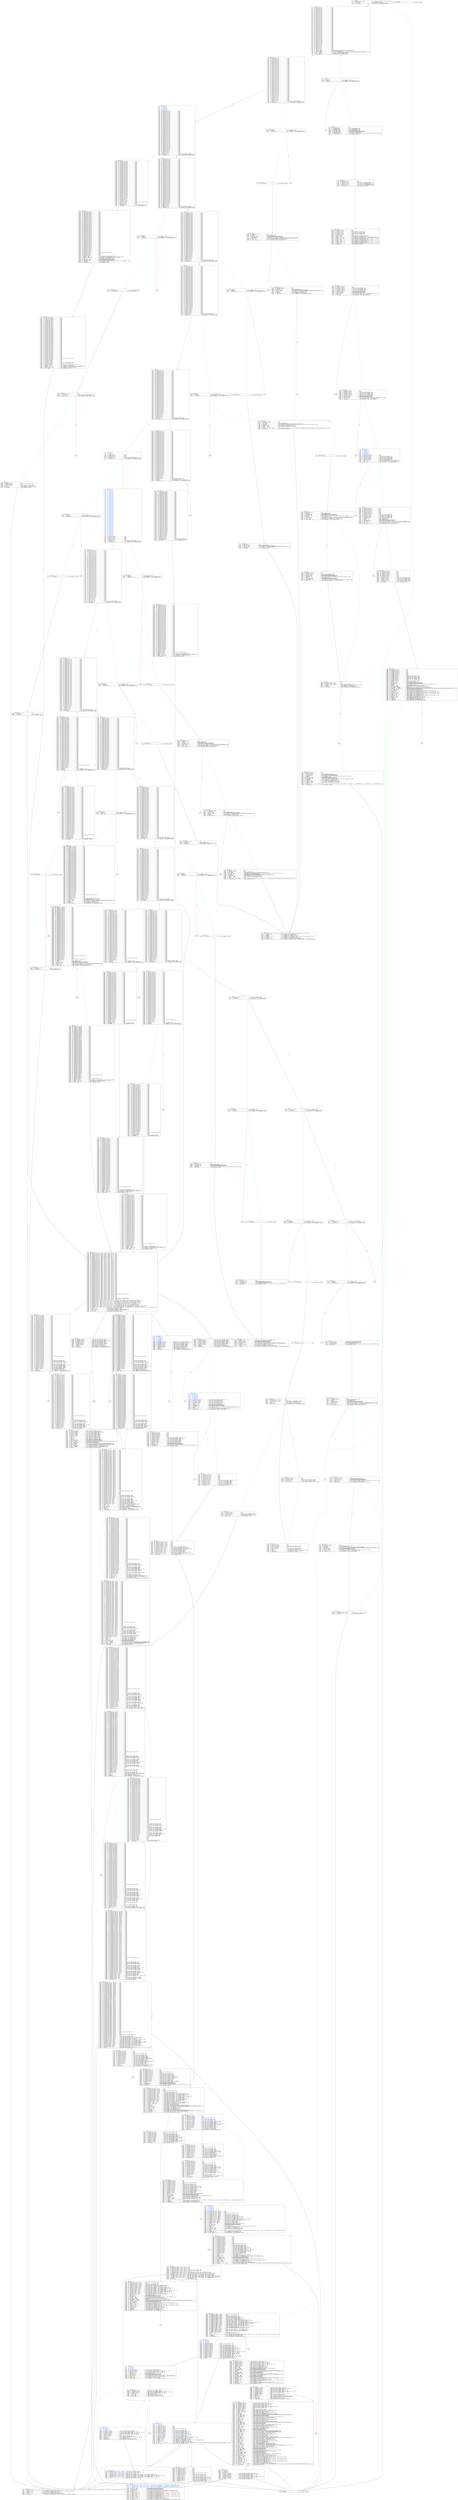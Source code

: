 
digraph G {
graph [fontname = "consolas"];
node  [fontname = "consolas"];
edge  [fontname = "consolas"];
b_0 [label=<-----   BLOCK ~0 -----<br align="left"/> 0x4: .2 \ MSTORE(.3, .1#40, .0#60)............... // V~0.2-MSTORE(v~0.3-PHIxb232-0B, #40, #60)-xb19a-NV<br align="left"/> 0x7: .5 = CALLDATASIZE........................... // V~0.5-CALLDATASIZE()-xbb14<br align="left"/> 0x8: .6 = LT(.5, .4#4)........................... // V~0.6-LT(v~0.5-CALLDATASIZExbb14, #4)-x40b2<br align="left"/> 0xc: .8 \ JUMPI(.7#e2, .6)....................... // V~0.8-JUMPI(#e2, v~0.6-LTx40b2)-x65dc-NV<br align="left"/>>, shape="record"];
b_d [label=<-----   BLOCK ~d -----<br align="left"/> 0xd: .74 = PHI~d[-60](~0.70)..................... // None<br align="left"/> 0xd: .73 = PHI~d[-62](~0.69)..................... // None<br align="left"/> 0xd: .72 = PHI~d[-61](~0.68)..................... // None<br align="left"/> 0xd: .71 = PHI~d[-56](~0.67)..................... // None<br align="left"/> 0xd: .70 = PHI~d[-59](~0.66)..................... // None<br align="left"/> 0xd: .69 = PHI~d[-58](~0.65)..................... // None<br align="left"/> 0xd: .68 = PHI~d[-57](~0.64)..................... // None<br align="left"/> 0xd: .67 = PHI~d[-52](~0.63)..................... // None<br align="left"/> 0xd: .66 = PHI~d[-55](~0.62)..................... // None<br align="left"/> 0xd: .65 = PHI~d[-54](~0.61)..................... // None<br align="left"/> 0xd: .64 = PHI~d[-53](~0.60)..................... // None<br align="left"/> 0xd: .63 = PHI~d[-48](~0.59)..................... // None<br align="left"/> 0xd: .62 = PHI~d[-51](~0.58)..................... // None<br align="left"/> 0xd: .61 = PHI~d[-50](~0.57)..................... // None<br align="left"/> 0xd: .60 = PHI~d[-49](~0.56)..................... // None<br align="left"/> 0xd: .59 = PHI~d[-44](~0.55)..................... // None<br align="left"/> 0xd: .58 = PHI~d[-47](~0.54)..................... // None<br align="left"/> 0xd: .57 = PHI~d[-46](~0.53)..................... // None<br align="left"/> 0xd: .56 = PHI~d[-45](~0.52)..................... // None<br align="left"/> 0xd: .55 = PHI~d[-40](~0.51)..................... // None<br align="left"/> 0xd: .54 = PHI~d[-43](~0.50)..................... // None<br align="left"/> 0xd: .53 = PHI~d[-42](~0.49)..................... // None<br align="left"/> 0xd: .52 = PHI~d[-41](~0.48)..................... // None<br align="left"/> 0xd: .51 = PHI~d[-36](~0.47)..................... // None<br align="left"/> 0xd: .50 = PHI~d[-39](~0.46)..................... // None<br align="left"/> 0xd: .49 = PHI~d[-38](~0.45)..................... // None<br align="left"/> 0xd: .48 = PHI~d[-37](~0.44)..................... // None<br align="left"/> 0xd: .47 = PHI~d[-32](~0.43)..................... // None<br align="left"/> 0xd: .46 = PHI~d[-35](~0.42)..................... // None<br align="left"/> 0xd: .45 = PHI~d[-34](~0.41)..................... // None<br align="left"/> 0xd: .44 = PHI~d[-33](~0.40)..................... // None<br align="left"/> 0xd: .43 = PHI~d[-28](~0.39)..................... // None<br align="left"/> 0xd: .42 = PHI~d[-31](~0.38)..................... // None<br align="left"/> 0xd: .41 = PHI~d[-30](~0.37)..................... // None<br align="left"/> 0xd: .40 = PHI~d[-29](~0.36)..................... // None<br align="left"/> 0xd: .39 = PHI~d[-24](~0.35)..................... // None<br align="left"/> 0xd: .38 = PHI~d[-27](~0.34)..................... // None<br align="left"/> 0xd: .37 = PHI~d[-26](~0.33)..................... // None<br align="left"/> 0xd: .36 = PHI~d[-25](~0.32)..................... // None<br align="left"/> 0xd: .35 = PHI~d[-20](~0.31)..................... // None<br align="left"/> 0xd: .34 = PHI~d[-23](~0.30)..................... // None<br align="left"/> 0xd: .33 = PHI~d[-22](~0.29)..................... // None<br align="left"/> 0xd: .32 = PHI~d[-21](~0.28)..................... // None<br align="left"/> 0xd: .31 = PHI~d[-16](~0.27)..................... // None<br align="left"/> 0xd: .30 = PHI~d[-19](~0.26)..................... // None<br align="left"/> 0xd: .29 = PHI~d[-18](~0.25)..................... // None<br align="left"/> 0xd: .28 = PHI~d[-17](~0.24)..................... // None<br align="left"/> 0xd: .27 = PHI~d[-12](~0.23)..................... // None<br align="left"/> 0xd: .26 = PHI~d[-15](~0.22)..................... // None<br align="left"/> 0xd: .25 = PHI~d[-14](~0.21)..................... // None<br align="left"/> 0xd: .24 = PHI~d[-13](~0.20)..................... // None<br align="left"/> 0xd: .23 = PHI~d[-8](~0.19)...................... // None<br align="left"/> 0xd: .22 = PHI~d[-11](~0.18)..................... // None<br align="left"/> 0xd: .21 = PHI~d[-10](~0.17)..................... // None<br align="left"/> 0xd: .20 = PHI~d[-9](~0.16)...................... // None<br align="left"/> 0xd: .19 = PHI~d[-7](~0.15)...................... // None<br align="left"/> 0xd: .18 = PHI~d[-6](~0.14)...................... // None<br align="left"/> 0xd: .17 = PHI~d[-5](~0.13)...................... // None<br align="left"/> 0xd: .16 = PHI~d[-1](~0.12)...................... // None<br align="left"/> 0xd: .15 = PHI~d[-3](~0.11)...................... // None<br align="left"/> 0xd: .14 = PHI~d[-4](~0.10)...................... // None<br align="left"/> 0xd: .13 = PHI~d[-2](~0.9)....................... // None<br align="left"/> 0x16: .3 = EXP(.2#2, .1#e0)...................... // #100000000000000000000000000000000000000000000000000000000<br align="left"/> 0x19: .5 = CALLDATALOAD(.4#0).................... // V~d.5-CALLDATALOAD(#0)-x15b2<br align="left"/> 0x1a: .6 = DIV(.5, .3#1000)...................... // V~d.6-DIV(v~d.5-CALLDATALOADx15b2, #100000000000000000000000000000000000000000000000000000000)-x4ea2<br align="left"/> 0x1b: .7 = AND(.6, .0#ffff)...................... // V~d.7-AND(v~d.6-DIVx4ea2, #ffffffff)-x4954<br align="left"/> 0x22: .9 = EQ(.7, .8#27eb)....................... // V~d.9-EQ(v~d.7-ANDx4954, #27ebe40a)-xb995<br align="left"/> 0x26: .11 \ JUMPI(.10#e7, .9).................... // V~d.11-JUMPI(#e7, v~d.9-EQxb995)-xa73a-NV<br align="left"/>>, shape="record"];
b_27 [label=<-----   BLOCK ~27 -----<br align="left"/> 0x27: .67 = PHI~27[-61](~d.74)................... // None<br align="left"/> 0x27: .66 = PHI~27[-63](~d.73)................... // None<br align="left"/> 0x27: .65 = PHI~27[-62](~d.72)................... // None<br align="left"/> 0x27: .64 = PHI~27[-57](~d.71)................... // None<br align="left"/> 0x27: .63 = PHI~27[-60](~d.70)................... // None<br align="left"/> 0x27: .62 = PHI~27[-59](~d.69)................... // None<br align="left"/> 0x27: .61 = PHI~27[-58](~d.68)................... // None<br align="left"/> 0x27: .60 = PHI~27[-53](~d.67)................... // None<br align="left"/> 0x27: .59 = PHI~27[-56](~d.66)................... // None<br align="left"/> 0x27: .58 = PHI~27[-55](~d.65)................... // None<br align="left"/> 0x27: .57 = PHI~27[-54](~d.64)................... // None<br align="left"/> 0x27: .56 = PHI~27[-49](~d.63)................... // None<br align="left"/> 0x27: .55 = PHI~27[-52](~d.62)................... // None<br align="left"/> 0x27: .54 = PHI~27[-51](~d.61)................... // None<br align="left"/> 0x27: .53 = PHI~27[-50](~d.60)................... // None<br align="left"/> 0x27: .52 = PHI~27[-45](~d.59)................... // None<br align="left"/> 0x27: .51 = PHI~27[-48](~d.58)................... // None<br align="left"/> 0x27: .50 = PHI~27[-47](~d.57)................... // None<br align="left"/> 0x27: .49 = PHI~27[-46](~d.56)................... // None<br align="left"/> 0x27: .48 = PHI~27[-41](~d.55)................... // None<br align="left"/> 0x27: .47 = PHI~27[-44](~d.54)................... // None<br align="left"/> 0x27: .46 = PHI~27[-43](~d.53)................... // None<br align="left"/> 0x27: .45 = PHI~27[-42](~d.52)................... // None<br align="left"/> 0x27: .44 = PHI~27[-37](~d.51)................... // None<br align="left"/> 0x27: .43 = PHI~27[-40](~d.50)................... // None<br align="left"/> 0x27: .42 = PHI~27[-39](~d.49)................... // None<br align="left"/> 0x27: .41 = PHI~27[-38](~d.48)................... // None<br align="left"/> 0x27: .40 = PHI~27[-33](~d.47)................... // None<br align="left"/> 0x27: .39 = PHI~27[-36](~d.46)................... // None<br align="left"/> 0x27: .38 = PHI~27[-35](~d.45)................... // None<br align="left"/> 0x27: .37 = PHI~27[-34](~d.44)................... // None<br align="left"/> 0x27: .36 = PHI~27[-29](~d.43)................... // None<br align="left"/> 0x27: .35 = PHI~27[-32](~d.42)................... // None<br align="left"/> 0x27: .34 = PHI~27[-31](~d.41)................... // None<br align="left"/> 0x27: .33 = PHI~27[-30](~d.40)................... // None<br align="left"/> 0x27: .32 = PHI~27[-25](~d.39)................... // None<br align="left"/> 0x27: .31 = PHI~27[-28](~d.38)................... // None<br align="left"/> 0x27: .30 = PHI~27[-27](~d.37)................... // None<br align="left"/> 0x27: .29 = PHI~27[-26](~d.36)................... // None<br align="left"/> 0x27: .28 = PHI~27[-21](~d.35)................... // None<br align="left"/> 0x27: .27 = PHI~27[-24](~d.34)................... // None<br align="left"/> 0x27: .26 = PHI~27[-23](~d.33)................... // None<br align="left"/> 0x27: .25 = PHI~27[-22](~d.32)................... // None<br align="left"/> 0x27: .24 = PHI~27[-17](~d.31)................... // None<br align="left"/> 0x27: .23 = PHI~27[-20](~d.30)................... // None<br align="left"/> 0x27: .22 = PHI~27[-19](~d.29)................... // None<br align="left"/> 0x27: .21 = PHI~27[-18](~d.28)................... // None<br align="left"/> 0x27: .20 = PHI~27[-13](~d.27)................... // None<br align="left"/> 0x27: .19 = PHI~27[-16](~d.26)................... // None<br align="left"/> 0x27: .18 = PHI~27[-15](~d.25)................... // None<br align="left"/> 0x27: .17 = PHI~27[-14](~d.24)................... // None<br align="left"/> 0x27: .16 = PHI~27[-9](~d.23).................... // None<br align="left"/> 0x27: .15 = PHI~27[-12](~d.22)................... // None<br align="left"/> 0x27: .14 = PHI~27[-11](~d.21)................... // None<br align="left"/> 0x27: .13 = PHI~27[-10](~d.20)................... // None<br align="left"/> 0x27: .12 = PHI~27[-8](~d.19).................... // None<br align="left"/> 0x27: .11 = PHI~27[-7](~d.18).................... // None<br align="left"/> 0x27: .10 = PHI~27[-6](~d.17).................... // None<br align="left"/> 0x27: .9 = PHI~27[-2](~d.16)..................... // None<br align="left"/> 0x27: .8 = PHI~27[-4](~d.15)..................... // None<br align="left"/> 0x27: .7 = PHI~27[-5](~d.14)..................... // None<br align="left"/> 0x27: .6 = PHI~27[-3](~d.13)..................... // None<br align="left"/> 0x27: .0 = PHI~27[-1](~d.7)...................... // V~27.0-FW(v~d.7-ANDx4954)-x4954<br align="left"/> 0x2d: .2 = EQ(.1#3f4b, .0)....................... // V~27.2-EQ(v~27.0-FWx4954, #3f4ba83a)-xbfb9<br align="left"/> 0x31: .4 \ JUMPI(.3#114, .2)..................... // V~27.4-JUMPI(#114, v~27.2-EQxbfb9)-xddac-NV<br align="left"/>>, shape="record"];
b_32 [label=<-----   BLOCK ~32 -----<br align="left"/><font color="#004fff"> 0x32: .73 = PHI~32[-67]</font><br align="left"/><font color="#004fff"> 0x32: .72 = PHI~32[-69]</font><br align="left"/><font color="#004fff"> 0x32: .71 = PHI~32[-68]</font><br align="left"/><font color="#004fff"> 0x32: .70 = PHI~32[-66]</font><br align="left"/><font color="#004fff"> 0x32: .69 = PHI~32[-65]</font><br align="left"/><font color="#004fff"> 0x32: .68 = PHI~32[-64]</font><br align="left"/> 0x32: .67 = PHI~32[-61](~27.67).................. // None<br align="left"/> 0x32: .66 = PHI~32[-63](~27.66).................. // None<br align="left"/> 0x32: .65 = PHI~32[-62](~27.65).................. // None<br align="left"/> 0x32: .64 = PHI~32[-57](~27.64).................. // None<br align="left"/> 0x32: .63 = PHI~32[-60](~27.63).................. // None<br align="left"/> 0x32: .62 = PHI~32[-59](~27.62).................. // None<br align="left"/> 0x32: .61 = PHI~32[-58](~27.61).................. // None<br align="left"/> 0x32: .60 = PHI~32[-53](~27.60).................. // None<br align="left"/> 0x32: .59 = PHI~32[-56](~27.59).................. // None<br align="left"/> 0x32: .58 = PHI~32[-55](~27.58).................. // None<br align="left"/> 0x32: .57 = PHI~32[-54](~27.57).................. // None<br align="left"/> 0x32: .56 = PHI~32[-49](~27.56).................. // None<br align="left"/> 0x32: .55 = PHI~32[-52](~27.55).................. // None<br align="left"/> 0x32: .54 = PHI~32[-51](~27.54).................. // None<br align="left"/> 0x32: .53 = PHI~32[-50](~27.53).................. // None<br align="left"/> 0x32: .52 = PHI~32[-45](~27.52).................. // None<br align="left"/> 0x32: .51 = PHI~32[-48](~27.51).................. // None<br align="left"/> 0x32: .50 = PHI~32[-47](~27.50).................. // None<br align="left"/> 0x32: .49 = PHI~32[-46](~27.49).................. // None<br align="left"/> 0x32: .48 = PHI~32[-41](~27.48).................. // None<br align="left"/> 0x32: .47 = PHI~32[-44](~27.47).................. // None<br align="left"/> 0x32: .46 = PHI~32[-43](~27.46).................. // None<br align="left"/> 0x32: .45 = PHI~32[-42](~27.45).................. // None<br align="left"/> 0x32: .44 = PHI~32[-37](~27.44).................. // None<br align="left"/> 0x32: .43 = PHI~32[-40](~27.43).................. // None<br align="left"/> 0x32: .42 = PHI~32[-39](~27.42).................. // None<br align="left"/> 0x32: .41 = PHI~32[-38](~27.41).................. // None<br align="left"/> 0x32: .40 = PHI~32[-33](~27.40).................. // None<br align="left"/> 0x32: .39 = PHI~32[-36](~27.39).................. // None<br align="left"/> 0x32: .38 = PHI~32[-35](~27.38).................. // None<br align="left"/> 0x32: .37 = PHI~32[-34](~27.37).................. // None<br align="left"/> 0x32: .36 = PHI~32[-29](~27.36).................. // None<br align="left"/> 0x32: .35 = PHI~32[-32](~27.35).................. // None<br align="left"/> 0x32: .34 = PHI~32[-31](~27.34).................. // None<br align="left"/> 0x32: .33 = PHI~32[-30](~27.33).................. // None<br align="left"/> 0x32: .32 = PHI~32[-25](~27.32).................. // None<br align="left"/> 0x32: .31 = PHI~32[-28](~27.31).................. // None<br align="left"/> 0x32: .30 = PHI~32[-27](~27.30).................. // None<br align="left"/> 0x32: .29 = PHI~32[-26](~27.29).................. // None<br align="left"/> 0x32: .28 = PHI~32[-21](~27.28).................. // None<br align="left"/> 0x32: .27 = PHI~32[-24](~27.27).................. // None<br align="left"/> 0x32: .26 = PHI~32[-23](~27.26).................. // None<br align="left"/> 0x32: .25 = PHI~32[-22](~27.25).................. // None<br align="left"/> 0x32: .24 = PHI~32[-17](~27.24).................. // None<br align="left"/> 0x32: .23 = PHI~32[-20](~27.23).................. // None<br align="left"/> 0x32: .22 = PHI~32[-19](~27.22).................. // None<br align="left"/> 0x32: .21 = PHI~32[-18](~27.21).................. // None<br align="left"/> 0x32: .20 = PHI~32[-13](~27.20).................. // None<br align="left"/> 0x32: .19 = PHI~32[-16](~27.19).................. // None<br align="left"/> 0x32: .18 = PHI~32[-15](~27.18).................. // None<br align="left"/> 0x32: .17 = PHI~32[-14](~27.17).................. // None<br align="left"/> 0x32: .16 = PHI~32[-9](~27.16)................... // None<br align="left"/> 0x32: .15 = PHI~32[-12](~27.15).................. // None<br align="left"/> 0x32: .14 = PHI~32[-11](~27.14).................. // None<br align="left"/> 0x32: .13 = PHI~32[-10](~27.13).................. // None<br align="left"/> 0x32: .12 = PHI~32[-8](~27.12)................... // None<br align="left"/> 0x32: .11 = PHI~32[-7](~27.11)................... // None<br align="left"/> 0x32: .10 = PHI~32[-6](~27.10)................... // None<br align="left"/> 0x32: .9 = PHI~32[-2](~27.9)..................... // None<br align="left"/> 0x32: .8 = PHI~32[-4](~27.8)..................... // None<br align="left"/> 0x32: .7 = PHI~32[-5](~27.7)..................... // None<br align="left"/> 0x32: .6 = PHI~32[-3](~27.6)..................... // None<br align="left"/> 0x32: .0 = PHI~32[-1](~27.0)..................... // V~32.0-FW(v~27.0-FWx4954)-x4954<br align="left"/> 0x38: .2 = EQ(.1#454a, .0)....................... // V~32.2-EQ(v~32.0-FWx4954, #454a2ab3)-x8ffb<br align="left"/> 0x3c: .4 \ JUMPI(.3#13b, .2)..................... // V~32.4-JUMPI(#13b, v~32.2-EQx8ffb)-xef20-NV<br align="left"/>>, shape="record"];
b_3d [label=<-----   BLOCK ~3d -----<br align="left"/> 0x3d: .73 = PHI~3d[-67](~32.73).................. // None<br align="left"/> 0x3d: .72 = PHI~3d[-69](~32.72).................. // None<br align="left"/> 0x3d: .71 = PHI~3d[-68](~32.71).................. // None<br align="left"/> 0x3d: .70 = PHI~3d[-63](~32.66).................. // None<br align="left"/> 0x3d: .69 = PHI~3d[-66](~32.70).................. // None<br align="left"/> 0x3d: .68 = PHI~3d[-65](~32.69).................. // None<br align="left"/> 0x3d: .67 = PHI~3d[-64](~32.68).................. // None<br align="left"/> 0x3d: .66 = PHI~3d[-59](~32.62).................. // None<br align="left"/> 0x3d: .65 = PHI~3d[-62](~32.65).................. // None<br align="left"/> 0x3d: .64 = PHI~3d[-61](~32.67).................. // None<br align="left"/> 0x3d: .63 = PHI~3d[-60](~32.63).................. // None<br align="left"/> 0x3d: .62 = PHI~3d[-55](~32.58).................. // None<br align="left"/> 0x3d: .61 = PHI~3d[-58](~32.61).................. // None<br align="left"/> 0x3d: .60 = PHI~3d[-57](~32.64).................. // None<br align="left"/> 0x3d: .59 = PHI~3d[-56](~32.59).................. // None<br align="left"/> 0x3d: .58 = PHI~3d[-51](~32.54).................. // None<br align="left"/> 0x3d: .57 = PHI~3d[-54](~32.57).................. // None<br align="left"/> 0x3d: .56 = PHI~3d[-53](~32.60).................. // None<br align="left"/> 0x3d: .55 = PHI~3d[-52](~32.55).................. // None<br align="left"/> 0x3d: .54 = PHI~3d[-47](~32.50).................. // None<br align="left"/> 0x3d: .53 = PHI~3d[-50](~32.53).................. // None<br align="left"/> 0x3d: .52 = PHI~3d[-49](~32.56).................. // None<br align="left"/> 0x3d: .51 = PHI~3d[-48](~32.51).................. // None<br align="left"/> 0x3d: .50 = PHI~3d[-43](~32.46).................. // None<br align="left"/> 0x3d: .49 = PHI~3d[-46](~32.49).................. // None<br align="left"/> 0x3d: .48 = PHI~3d[-45](~32.52).................. // None<br align="left"/> 0x3d: .47 = PHI~3d[-44](~32.47).................. // None<br align="left"/> 0x3d: .46 = PHI~3d[-39](~32.42).................. // None<br align="left"/> 0x3d: .45 = PHI~3d[-42](~32.45).................. // None<br align="left"/> 0x3d: .44 = PHI~3d[-41](~32.48).................. // None<br align="left"/> 0x3d: .43 = PHI~3d[-40](~32.43).................. // None<br align="left"/> 0x3d: .42 = PHI~3d[-35](~32.38).................. // None<br align="left"/> 0x3d: .41 = PHI~3d[-38](~32.41).................. // None<br align="left"/> 0x3d: .40 = PHI~3d[-37](~32.44).................. // None<br align="left"/> 0x3d: .39 = PHI~3d[-36](~32.39).................. // None<br align="left"/> 0x3d: .38 = PHI~3d[-31](~32.34).................. // None<br align="left"/> 0x3d: .37 = PHI~3d[-34](~32.37).................. // None<br align="left"/> 0x3d: .36 = PHI~3d[-33](~32.40).................. // None<br align="left"/> 0x3d: .35 = PHI~3d[-32](~32.35).................. // None<br align="left"/> 0x3d: .34 = PHI~3d[-27](~32.30).................. // None<br align="left"/> 0x3d: .33 = PHI~3d[-30](~32.33).................. // None<br align="left"/> 0x3d: .32 = PHI~3d[-29](~32.36).................. // None<br align="left"/> 0x3d: .31 = PHI~3d[-28](~32.31).................. // None<br align="left"/> 0x3d: .30 = PHI~3d[-23](~32.26).................. // None<br align="left"/> 0x3d: .29 = PHI~3d[-26](~32.29).................. // None<br align="left"/> 0x3d: .28 = PHI~3d[-25](~32.32).................. // None<br align="left"/> 0x3d: .27 = PHI~3d[-24](~32.27).................. // None<br align="left"/> 0x3d: .26 = PHI~3d[-19](~32.22).................. // None<br align="left"/> 0x3d: .25 = PHI~3d[-22](~32.25).................. // None<br align="left"/> 0x3d: .24 = PHI~3d[-21](~32.28).................. // None<br align="left"/> 0x3d: .23 = PHI~3d[-20](~32.23).................. // None<br align="left"/> 0x3d: .22 = PHI~3d[-15](~32.18).................. // None<br align="left"/> 0x3d: .21 = PHI~3d[-18](~32.21).................. // None<br align="left"/> 0x3d: .20 = PHI~3d[-17](~32.24).................. // None<br align="left"/> 0x3d: .19 = PHI~3d[-16](~32.19).................. // None<br align="left"/> 0x3d: .18 = PHI~3d[-11](~32.14).................. // None<br align="left"/> 0x3d: .17 = PHI~3d[-14](~32.17).................. // None<br align="left"/> 0x3d: .16 = PHI~3d[-13](~32.20).................. // None<br align="left"/> 0x3d: .15 = PHI~3d[-12](~32.15).................. // None<br align="left"/> 0x3d: .14 = PHI~3d[-7](~32.11)................... // None<br align="left"/> 0x3d: .13 = PHI~3d[-10](~32.13).................. // None<br align="left"/> 0x3d: .12 = PHI~3d[-9](~32.16)................... // None<br align="left"/> 0x3d: .11 = PHI~3d[-8](~32.12)................... // None<br align="left"/> 0x3d: .10 = PHI~3d[-6](~32.10)................... // None<br align="left"/> 0x3d: .9 = PHI~3d[-2](~32.9)..................... // None<br align="left"/> 0x3d: .8 = PHI~3d[-4](~32.8)..................... // None<br align="left"/> 0x3d: .7 = PHI~3d[-5](~32.7)..................... // None<br align="left"/> 0x3d: .6 = PHI~3d[-3](~32.6)..................... // None<br align="left"/> 0x3d: .0 = PHI~3d[-1](~32.0)..................... // V~3d.0-FW(v~32.0-FWx4954)-x4954<br align="left"/> 0x43: .2 = EQ(.1#484e, .0)....................... // V~3d.2-EQ(v~3d.0-FWx4954, #484eccb4)-x1ada<br align="left"/> 0x47: .4 \ JUMPI(.3#146, .2)..................... // V~3d.4-JUMPI(#146, v~3d.2-EQx1ada)-x87b2-NV<br align="left"/>>, shape="record"];
b_48 [label=<-----   BLOCK ~48 -----<br align="left"/> 0x48: .73 = PHI~48[-67](~3d.73).................. // None<br align="left"/> 0x48: .72 = PHI~48[-69](~3d.72).................. // None<br align="left"/> 0x48: .71 = PHI~48[-68](~3d.71).................. // None<br align="left"/> 0x48: .70 = PHI~48[-63](~3d.70).................. // None<br align="left"/> 0x48: .69 = PHI~48[-66](~3d.69).................. // None<br align="left"/> 0x48: .68 = PHI~48[-65](~3d.68).................. // None<br align="left"/> 0x48: .67 = PHI~48[-64](~3d.67).................. // None<br align="left"/> 0x48: .66 = PHI~48[-59](~3d.66).................. // None<br align="left"/> 0x48: .65 = PHI~48[-62](~3d.65).................. // None<br align="left"/> 0x48: .64 = PHI~48[-61](~3d.64).................. // None<br align="left"/> 0x48: .63 = PHI~48[-60](~3d.63).................. // None<br align="left"/> 0x48: .62 = PHI~48[-55](~3d.62).................. // None<br align="left"/> 0x48: .61 = PHI~48[-58](~3d.61).................. // None<br align="left"/> 0x48: .60 = PHI~48[-57](~3d.60).................. // None<br align="left"/> 0x48: .59 = PHI~48[-56](~3d.59).................. // None<br align="left"/> 0x48: .58 = PHI~48[-51](~3d.58).................. // None<br align="left"/> 0x48: .57 = PHI~48[-54](~3d.57).................. // None<br align="left"/> 0x48: .56 = PHI~48[-53](~3d.56).................. // None<br align="left"/> 0x48: .55 = PHI~48[-52](~3d.55).................. // None<br align="left"/> 0x48: .54 = PHI~48[-47](~3d.54).................. // None<br align="left"/> 0x48: .53 = PHI~48[-50](~3d.53).................. // None<br align="left"/> 0x48: .52 = PHI~48[-49](~3d.52).................. // None<br align="left"/> 0x48: .51 = PHI~48[-48](~3d.51).................. // None<br align="left"/> 0x48: .50 = PHI~48[-43](~3d.50).................. // None<br align="left"/> 0x48: .49 = PHI~48[-46](~3d.49).................. // None<br align="left"/> 0x48: .48 = PHI~48[-45](~3d.48).................. // None<br align="left"/> 0x48: .47 = PHI~48[-44](~3d.47).................. // None<br align="left"/> 0x48: .46 = PHI~48[-39](~3d.46).................. // None<br align="left"/> 0x48: .45 = PHI~48[-42](~3d.45).................. // None<br align="left"/> 0x48: .44 = PHI~48[-41](~3d.44).................. // None<br align="left"/> 0x48: .43 = PHI~48[-40](~3d.43).................. // None<br align="left"/> 0x48: .42 = PHI~48[-35](~3d.42).................. // None<br align="left"/> 0x48: .41 = PHI~48[-38](~3d.41).................. // None<br align="left"/> 0x48: .40 = PHI~48[-37](~3d.40).................. // None<br align="left"/> 0x48: .39 = PHI~48[-36](~3d.39).................. // None<br align="left"/> 0x48: .38 = PHI~48[-31](~3d.38).................. // None<br align="left"/> 0x48: .37 = PHI~48[-34](~3d.37).................. // None<br align="left"/> 0x48: .36 = PHI~48[-33](~3d.36).................. // None<br align="left"/> 0x48: .35 = PHI~48[-32](~3d.35).................. // None<br align="left"/> 0x48: .34 = PHI~48[-27](~3d.34).................. // None<br align="left"/> 0x48: .33 = PHI~48[-30](~3d.33).................. // None<br align="left"/> 0x48: .32 = PHI~48[-29](~3d.32).................. // None<br align="left"/> 0x48: .31 = PHI~48[-28](~3d.31).................. // None<br align="left"/> 0x48: .30 = PHI~48[-23](~3d.30).................. // None<br align="left"/> 0x48: .29 = PHI~48[-26](~3d.29).................. // None<br align="left"/> 0x48: .28 = PHI~48[-25](~3d.28).................. // None<br align="left"/> 0x48: .27 = PHI~48[-24](~3d.27).................. // None<br align="left"/> 0x48: .26 = PHI~48[-19](~3d.26).................. // None<br align="left"/> 0x48: .25 = PHI~48[-22](~3d.25).................. // None<br align="left"/> 0x48: .24 = PHI~48[-21](~3d.24).................. // None<br align="left"/> 0x48: .23 = PHI~48[-20](~3d.23).................. // None<br align="left"/> 0x48: .22 = PHI~48[-15](~3d.22).................. // None<br align="left"/> 0x48: .21 = PHI~48[-18](~3d.21).................. // None<br align="left"/> 0x48: .20 = PHI~48[-17](~3d.20).................. // None<br align="left"/> 0x48: .19 = PHI~48[-16](~3d.19).................. // None<br align="left"/> 0x48: .18 = PHI~48[-11](~3d.18).................. // None<br align="left"/> 0x48: .17 = PHI~48[-14](~3d.17).................. // None<br align="left"/> 0x48: .16 = PHI~48[-13](~3d.16).................. // None<br align="left"/> 0x48: .15 = PHI~48[-12](~3d.15).................. // None<br align="left"/> 0x48: .14 = PHI~48[-7](~3d.14)................... // None<br align="left"/> 0x48: .13 = PHI~48[-10](~3d.13).................. // None<br align="left"/> 0x48: .12 = PHI~48[-9](~3d.12)................... // None<br align="left"/> 0x48: .11 = PHI~48[-8](~3d.11)................... // None<br align="left"/> 0x48: .10 = PHI~48[-6](~3d.10)................... // None<br align="left"/> 0x48: .9 = PHI~48[-2](~3d.9)..................... // None<br align="left"/> 0x48: .8 = PHI~48[-4](~3d.8)..................... // None<br align="left"/> 0x48: .7 = PHI~48[-5](~3d.7)..................... // None<br align="left"/> 0x48: .6 = PHI~48[-3](~3d.6)..................... // None<br align="left"/> 0x48: .0 = PHI~48[-1](~3d.0)..................... // V~48.0-FW(v~3d.0-FWx4954)-x4954<br align="left"/> 0x4e: .2 = EQ(.1#5c97, .0)....................... // V~48.2-EQ(v~48.0-FWx4954, #5c975abb)-xa8ce<br align="left"/> 0x52: .4 \ JUMPI(.3#16e, .2)..................... // V~48.4-JUMPI(#16e, v~48.2-EQxa8ce)-xb3e8-NV<br align="left"/>>, shape="record"];
b_53 [label=<-----   BLOCK ~53 -----<br align="left"/> 0x53: .73 = PHI~53[-67](~48.73).................. // None<br align="left"/> 0x53: .72 = PHI~53[-69](~48.72).................. // None<br align="left"/> 0x53: .71 = PHI~53[-68](~48.71).................. // None<br align="left"/> 0x53: .70 = PHI~53[-63](~48.70).................. // None<br align="left"/> 0x53: .69 = PHI~53[-66](~48.69).................. // None<br align="left"/> 0x53: .68 = PHI~53[-65](~48.68).................. // None<br align="left"/> 0x53: .67 = PHI~53[-64](~48.67).................. // None<br align="left"/> 0x53: .66 = PHI~53[-59](~48.66).................. // None<br align="left"/> 0x53: .65 = PHI~53[-62](~48.65).................. // None<br align="left"/> 0x53: .64 = PHI~53[-61](~48.64).................. // None<br align="left"/> 0x53: .63 = PHI~53[-60](~48.63).................. // None<br align="left"/> 0x53: .62 = PHI~53[-55](~48.62).................. // None<br align="left"/> 0x53: .61 = PHI~53[-58](~48.61).................. // None<br align="left"/> 0x53: .60 = PHI~53[-57](~48.60).................. // None<br align="left"/> 0x53: .59 = PHI~53[-56](~48.59).................. // None<br align="left"/> 0x53: .58 = PHI~53[-51](~48.58).................. // None<br align="left"/> 0x53: .57 = PHI~53[-54](~48.57).................. // None<br align="left"/> 0x53: .56 = PHI~53[-53](~48.56).................. // None<br align="left"/> 0x53: .55 = PHI~53[-52](~48.55).................. // None<br align="left"/> 0x53: .54 = PHI~53[-47](~48.54).................. // None<br align="left"/> 0x53: .53 = PHI~53[-50](~48.53).................. // None<br align="left"/> 0x53: .52 = PHI~53[-49](~48.52).................. // None<br align="left"/> 0x53: .51 = PHI~53[-48](~48.51).................. // None<br align="left"/> 0x53: .50 = PHI~53[-43](~48.50).................. // None<br align="left"/> 0x53: .49 = PHI~53[-46](~48.49).................. // None<br align="left"/> 0x53: .48 = PHI~53[-45](~48.48).................. // None<br align="left"/> 0x53: .47 = PHI~53[-44](~48.47).................. // None<br align="left"/> 0x53: .46 = PHI~53[-39](~48.46).................. // None<br align="left"/> 0x53: .45 = PHI~53[-42](~48.45).................. // None<br align="left"/> 0x53: .44 = PHI~53[-41](~48.44).................. // None<br align="left"/> 0x53: .43 = PHI~53[-40](~48.43).................. // None<br align="left"/> 0x53: .42 = PHI~53[-35](~48.42).................. // None<br align="left"/> 0x53: .41 = PHI~53[-38](~48.41).................. // None<br align="left"/> 0x53: .40 = PHI~53[-37](~48.40).................. // None<br align="left"/> 0x53: .39 = PHI~53[-36](~48.39).................. // None<br align="left"/> 0x53: .38 = PHI~53[-31](~48.38).................. // None<br align="left"/> 0x53: .37 = PHI~53[-34](~48.37).................. // None<br align="left"/> 0x53: .36 = PHI~53[-33](~48.36).................. // None<br align="left"/> 0x53: .35 = PHI~53[-32](~48.35).................. // None<br align="left"/> 0x53: .34 = PHI~53[-27](~48.34).................. // None<br align="left"/> 0x53: .33 = PHI~53[-30](~48.33).................. // None<br align="left"/> 0x53: .32 = PHI~53[-29](~48.32).................. // None<br align="left"/> 0x53: .31 = PHI~53[-28](~48.31).................. // None<br align="left"/> 0x53: .30 = PHI~53[-23](~48.30).................. // None<br align="left"/> 0x53: .29 = PHI~53[-26](~48.29).................. // None<br align="left"/> 0x53: .28 = PHI~53[-25](~48.28).................. // None<br align="left"/> 0x53: .27 = PHI~53[-24](~48.27).................. // None<br align="left"/> 0x53: .26 = PHI~53[-19](~48.26).................. // None<br align="left"/> 0x53: .25 = PHI~53[-22](~48.25).................. // None<br align="left"/> 0x53: .24 = PHI~53[-21](~48.24).................. // None<br align="left"/> 0x53: .23 = PHI~53[-20](~48.23).................. // None<br align="left"/> 0x53: .22 = PHI~53[-15](~48.22).................. // None<br align="left"/> 0x53: .21 = PHI~53[-18](~48.21).................. // None<br align="left"/> 0x53: .20 = PHI~53[-17](~48.20).................. // None<br align="left"/> 0x53: .19 = PHI~53[-16](~48.19).................. // None<br align="left"/> 0x53: .18 = PHI~53[-11](~48.18).................. // None<br align="left"/> 0x53: .17 = PHI~53[-14](~48.17).................. // None<br align="left"/> 0x53: .16 = PHI~53[-13](~48.16).................. // None<br align="left"/> 0x53: .15 = PHI~53[-12](~48.15).................. // None<br align="left"/> 0x53: .14 = PHI~53[-7](~48.14)................... // None<br align="left"/> 0x53: .13 = PHI~53[-10](~48.13).................. // None<br align="left"/> 0x53: .12 = PHI~53[-9](~48.12)................... // None<br align="left"/> 0x53: .11 = PHI~53[-8](~48.11)................... // None<br align="left"/> 0x53: .10 = PHI~53[-6](~48.10)................... // None<br align="left"/> 0x53: .8 = PHI~53[-2](~48.9)..................... // None<br align="left"/> 0x53: .7 = PHI~53[-4](~48.8)..................... // None<br align="left"/> 0x53: .6 = PHI~53[-5](~48.7)..................... // None<br align="left"/> 0x53: .5 = PHI~53[-3](~48.6)..................... // None<br align="left"/> 0x53: .0 = PHI~53[-1](~48.0)..................... // V~53.0-FW(v~48.0-FWx4954)-x4954<br align="left"/> 0x59: .2 = EQ(.1#5fd8, .0)....................... // V~53.2-EQ(v~53.0-FWx4954, #5fd8c710)-xc4c9<br align="left"/> 0x5d: .4 \ JUMPI(.3#181, .2)..................... // V~53.4-JUMPI(#181, v~53.2-EQxc4c9)-x1c4a-NV<br align="left"/>>, shape="record"];
b_5e [label=<-----   BLOCK ~5e -----<br align="left"/> 0x5e: .73 = PHI~5e[-67](~53.73).................. // None<br align="left"/> 0x5e: .72 = PHI~5e[-69](~53.72).................. // None<br align="left"/> 0x5e: .71 = PHI~5e[-68](~53.71).................. // None<br align="left"/> 0x5e: .70 = PHI~5e[-63](~53.70).................. // None<br align="left"/> 0x5e: .69 = PHI~5e[-66](~53.69).................. // None<br align="left"/> 0x5e: .68 = PHI~5e[-65](~53.68).................. // None<br align="left"/> 0x5e: .67 = PHI~5e[-64](~53.67).................. // None<br align="left"/> 0x5e: .66 = PHI~5e[-59](~53.66).................. // None<br align="left"/> 0x5e: .65 = PHI~5e[-62](~53.65).................. // None<br align="left"/> 0x5e: .64 = PHI~5e[-61](~53.64).................. // None<br align="left"/> 0x5e: .63 = PHI~5e[-60](~53.63).................. // None<br align="left"/> 0x5e: .62 = PHI~5e[-55](~53.62).................. // None<br align="left"/> 0x5e: .61 = PHI~5e[-58](~53.61).................. // None<br align="left"/> 0x5e: .60 = PHI~5e[-57](~53.60).................. // None<br align="left"/> 0x5e: .59 = PHI~5e[-56](~53.59).................. // None<br align="left"/> 0x5e: .58 = PHI~5e[-51](~53.58).................. // None<br align="left"/> 0x5e: .57 = PHI~5e[-54](~53.57).................. // None<br align="left"/> 0x5e: .56 = PHI~5e[-53](~53.56).................. // None<br align="left"/> 0x5e: .55 = PHI~5e[-52](~53.55).................. // None<br align="left"/> 0x5e: .54 = PHI~5e[-47](~53.54).................. // None<br align="left"/> 0x5e: .53 = PHI~5e[-50](~53.53).................. // None<br align="left"/> 0x5e: .52 = PHI~5e[-49](~53.52).................. // None<br align="left"/> 0x5e: .51 = PHI~5e[-48](~53.51).................. // None<br align="left"/> 0x5e: .50 = PHI~5e[-43](~53.50).................. // None<br align="left"/> 0x5e: .49 = PHI~5e[-46](~53.49).................. // None<br align="left"/> 0x5e: .48 = PHI~5e[-45](~53.48).................. // None<br align="left"/> 0x5e: .47 = PHI~5e[-44](~53.47).................. // None<br align="left"/> 0x5e: .46 = PHI~5e[-39](~53.46).................. // None<br align="left"/> 0x5e: .45 = PHI~5e[-42](~53.45).................. // None<br align="left"/> 0x5e: .44 = PHI~5e[-41](~53.44).................. // None<br align="left"/> 0x5e: .43 = PHI~5e[-40](~53.43).................. // None<br align="left"/> 0x5e: .42 = PHI~5e[-35](~53.42).................. // None<br align="left"/> 0x5e: .41 = PHI~5e[-38](~53.41).................. // None<br align="left"/> 0x5e: .40 = PHI~5e[-37](~53.40).................. // None<br align="left"/> 0x5e: .39 = PHI~5e[-36](~53.39).................. // None<br align="left"/> 0x5e: .38 = PHI~5e[-31](~53.38).................. // None<br align="left"/> 0x5e: .37 = PHI~5e[-34](~53.37).................. // None<br align="left"/> 0x5e: .36 = PHI~5e[-33](~53.36).................. // None<br align="left"/> 0x5e: .35 = PHI~5e[-32](~53.35).................. // None<br align="left"/> 0x5e: .34 = PHI~5e[-27](~53.34).................. // None<br align="left"/> 0x5e: .33 = PHI~5e[-30](~53.33).................. // None<br align="left"/> 0x5e: .32 = PHI~5e[-29](~53.32).................. // None<br align="left"/> 0x5e: .31 = PHI~5e[-28](~53.31).................. // None<br align="left"/> 0x5e: .30 = PHI~5e[-23](~53.30).................. // None<br align="left"/> 0x5e: .29 = PHI~5e[-26](~53.29).................. // None<br align="left"/> 0x5e: .28 = PHI~5e[-25](~53.28).................. // None<br align="left"/> 0x5e: .27 = PHI~5e[-24](~53.27).................. // None<br align="left"/> 0x5e: .26 = PHI~5e[-19](~53.26).................. // None<br align="left"/> 0x5e: .25 = PHI~5e[-22](~53.25).................. // None<br align="left"/> 0x5e: .24 = PHI~5e[-21](~53.24).................. // None<br align="left"/> 0x5e: .23 = PHI~5e[-20](~53.23).................. // None<br align="left"/> 0x5e: .22 = PHI~5e[-15](~53.22).................. // None<br align="left"/> 0x5e: .21 = PHI~5e[-18](~53.21).................. // None<br align="left"/> 0x5e: .20 = PHI~5e[-17](~53.20).................. // None<br align="left"/> 0x5e: .19 = PHI~5e[-16](~53.19).................. // None<br align="left"/> 0x5e: .18 = PHI~5e[-11](~53.18).................. // None<br align="left"/> 0x5e: .17 = PHI~5e[-14](~53.17).................. // None<br align="left"/> 0x5e: .16 = PHI~5e[-13](~53.16).................. // None<br align="left"/> 0x5e: .15 = PHI~5e[-12](~53.15).................. // None<br align="left"/> 0x5e: .14 = PHI~5e[-7](~53.14)................... // None<br align="left"/> 0x5e: .13 = PHI~5e[-10](~53.13).................. // None<br align="left"/> 0x5e: .12 = PHI~5e[-9](~53.12)................... // None<br align="left"/> 0x5e: .11 = PHI~5e[-8](~53.11)................... // None<br align="left"/> 0x5e: .10 = PHI~5e[-6](~53.10)................... // None<br align="left"/> 0x5e: .8 = PHI~5e[-2](~53.8)..................... // None<br align="left"/> 0x5e: .7 = PHI~5e[-4](~53.7)..................... // None<br align="left"/> 0x5e: .6 = PHI~5e[-5](~53.6)..................... // None<br align="left"/> 0x5e: .5 = PHI~5e[-3](~53.5)..................... // None<br align="left"/> 0x5e: .0 = PHI~5e[-1](~53.0)..................... // V~5e.0-FW(v~53.0-FWx4954)-x4954<br align="left"/> 0x64: .2 = EQ(.1#78bd, .0)....................... // V~5e.2-EQ(v~5e.0-FWx4954, #78bd7935)-xea57<br align="left"/> 0x68: .4 \ JUMPI(.3#194, .2)..................... // V~5e.4-JUMPI(#194, v~5e.2-EQxea57)-xbe1b-NV<br align="left"/>>, shape="record"];
b_69 [label=<-----   BLOCK ~69 -----<br align="left"/><font color="#004fff"> 0x69: .11 = PHI~69[-7]</font><br align="left"/><font color="#004fff"> 0x69: .10 = PHI~69[-6]</font><br align="left"/> 0x69: .8 = PHI~69[-2](~5e.8)..................... // None<br align="left"/> 0x69: .7 = PHI~69[-4](~5e.7)..................... // None<br align="left"/> 0x69: .6 = PHI~69[-5](~5e.6)..................... // None<br align="left"/> 0x69: .5 = PHI~69[-3](~5e.5)..................... // None<br align="left"/> 0x69: .0 = PHI~69[-1](~5e.0)..................... // V~69.0-FW(v~5e.0-FWx4954)-x4954<br align="left"/> 0x6f: .2 = EQ(.1#83b5, .0)....................... // V~69.2-EQ(v~69.0-FWx4954, #83b5ff8b)-x87c3<br align="left"/> 0x73: .4 \ JUMPI(.3#1e5, .2)..................... // V~69.4-JUMPI(#1e5, v~69.2-EQx87c3)-xdaa4-NV<br align="left"/>>, shape="record"];
b_74 [label=<-----   BLOCK ~74 -----<br align="left"/><font color="#004fff"> 0x74: .78 = PHI~74[-72]</font><br align="left"/><font color="#004fff"> 0x74: .77 = PHI~74[-74]</font><br align="left"/><font color="#004fff"> 0x74: .76 = PHI~74[-73]</font><br align="left"/><font color="#004fff"> 0x74: .75 = PHI~74[-68]</font><br align="left"/><font color="#004fff"> 0x74: .74 = PHI~74[-71]</font><br align="left"/><font color="#004fff"> 0x74: .73 = PHI~74[-70]</font><br align="left"/><font color="#004fff"> 0x74: .72 = PHI~74[-69]</font><br align="left"/><font color="#004fff"> 0x74: .71 = PHI~74[-64]</font><br align="left"/><font color="#004fff"> 0x74: .70 = PHI~74[-67]</font><br align="left"/><font color="#004fff"> 0x74: .69 = PHI~74[-66]</font><br align="left"/><font color="#004fff"> 0x74: .68 = PHI~74[-65]</font><br align="left"/><font color="#004fff"> 0x74: .67 = PHI~74[-60]</font><br align="left"/><font color="#004fff"> 0x74: .66 = PHI~74[-63]</font><br align="left"/><font color="#004fff"> 0x74: .65 = PHI~74[-62]</font><br align="left"/><font color="#004fff"> 0x74: .64 = PHI~74[-61]</font><br align="left"/><font color="#004fff"> 0x74: .63 = PHI~74[-56]</font><br align="left"/><font color="#004fff"> 0x74: .62 = PHI~74[-59]</font><br align="left"/><font color="#004fff"> 0x74: .61 = PHI~74[-58]</font><br align="left"/><font color="#004fff"> 0x74: .60 = PHI~74[-57]</font><br align="left"/><font color="#004fff"> 0x74: .59 = PHI~74[-52]</font><br align="left"/><font color="#004fff"> 0x74: .58 = PHI~74[-55]</font><br align="left"/><font color="#004fff"> 0x74: .57 = PHI~74[-54]</font><br align="left"/><font color="#004fff"> 0x74: .56 = PHI~74[-53]</font><br align="left"/><font color="#004fff"> 0x74: .55 = PHI~74[-48]</font><br align="left"/><font color="#004fff"> 0x74: .54 = PHI~74[-51]</font><br align="left"/><font color="#004fff"> 0x74: .53 = PHI~74[-50]</font><br align="left"/><font color="#004fff"> 0x74: .52 = PHI~74[-49]</font><br align="left"/><font color="#004fff"> 0x74: .51 = PHI~74[-44]</font><br align="left"/><font color="#004fff"> 0x74: .50 = PHI~74[-47]</font><br align="left"/><font color="#004fff"> 0x74: .49 = PHI~74[-46]</font><br align="left"/><font color="#004fff"> 0x74: .48 = PHI~74[-45]</font><br align="left"/><font color="#004fff"> 0x74: .47 = PHI~74[-40]</font><br align="left"/><font color="#004fff"> 0x74: .46 = PHI~74[-43]</font><br align="left"/><font color="#004fff"> 0x74: .45 = PHI~74[-42]</font><br align="left"/><font color="#004fff"> 0x74: .44 = PHI~74[-41]</font><br align="left"/><font color="#004fff"> 0x74: .43 = PHI~74[-36]</font><br align="left"/><font color="#004fff"> 0x74: .42 = PHI~74[-39]</font><br align="left"/><font color="#004fff"> 0x74: .41 = PHI~74[-38]</font><br align="left"/><font color="#004fff"> 0x74: .40 = PHI~74[-37]</font><br align="left"/><font color="#004fff"> 0x74: .39 = PHI~74[-32]</font><br align="left"/><font color="#004fff"> 0x74: .38 = PHI~74[-35]</font><br align="left"/><font color="#004fff"> 0x74: .37 = PHI~74[-34]</font><br align="left"/><font color="#004fff"> 0x74: .36 = PHI~74[-33]</font><br align="left"/><font color="#004fff"> 0x74: .35 = PHI~74[-28]</font><br align="left"/><font color="#004fff"> 0x74: .34 = PHI~74[-31]</font><br align="left"/><font color="#004fff"> 0x74: .33 = PHI~74[-30]</font><br align="left"/><font color="#004fff"> 0x74: .32 = PHI~74[-29]</font><br align="left"/><font color="#004fff"> 0x74: .31 = PHI~74[-24]</font><br align="left"/><font color="#004fff"> 0x74: .30 = PHI~74[-27]</font><br align="left"/><font color="#004fff"> 0x74: .29 = PHI~74[-26]</font><br align="left"/><font color="#004fff"> 0x74: .28 = PHI~74[-25]</font><br align="left"/><font color="#004fff"> 0x74: .27 = PHI~74[-20]</font><br align="left"/><font color="#004fff"> 0x74: .26 = PHI~74[-23]</font><br align="left"/><font color="#004fff"> 0x74: .25 = PHI~74[-22]</font><br align="left"/><font color="#004fff"> 0x74: .24 = PHI~74[-21]</font><br align="left"/><font color="#004fff"> 0x74: .23 = PHI~74[-16]</font><br align="left"/><font color="#004fff"> 0x74: .22 = PHI~74[-19]</font><br align="left"/><font color="#004fff"> 0x74: .21 = PHI~74[-18]</font><br align="left"/><font color="#004fff"> 0x74: .20 = PHI~74[-17]</font><br align="left"/><font color="#004fff"> 0x74: .19 = PHI~74[-12]</font><br align="left"/><font color="#004fff"> 0x74: .18 = PHI~74[-15]</font><br align="left"/><font color="#004fff"> 0x74: .17 = PHI~74[-14]</font><br align="left"/><font color="#004fff"> 0x74: .16 = PHI~74[-13]</font><br align="left"/><font color="#004fff"> 0x74: .15 = PHI~74[-8]</font><br align="left"/><font color="#004fff"> 0x74: .14 = PHI~74[-11]</font><br align="left"/><font color="#004fff"> 0x74: .13 = PHI~74[-10]</font><br align="left"/><font color="#004fff"> 0x74: .12 = PHI~74[-9]</font><br align="left"/> 0x74: .11 = PHI~74[-7](~69.11)................... // None<br align="left"/> 0x74: .10 = PHI~74[-6](~69.10)................... // None<br align="left"/> 0x74: .8 = PHI~74[-2](~69.8)..................... // None<br align="left"/> 0x74: .7 = PHI~74[-4](~69.7)..................... // None<br align="left"/> 0x74: .6 = PHI~74[-5](~69.6)..................... // None<br align="left"/> 0x74: .5 = PHI~74[-3](~69.5)..................... // None<br align="left"/> 0x74: .0 = PHI~74[-1](~69.0)..................... // V~74.0-FW(v~69.0-FWx4954)-x4954<br align="left"/> 0x7a: .2 = EQ(.1#8456, .0)....................... // V~74.2-EQ(v~74.0-FWx4954, #8456cb59)-x2bf0<br align="left"/> 0x7e: .4 \ JUMPI(.3#1f8, .2)..................... // V~74.4-JUMPI(#1f8, v~74.2-EQx2bf0)-x6bca-NV<br align="left"/>>, shape="record"];
b_7f [label=<-----   BLOCK ~7f -----<br align="left"/> 0x7f: .78 = PHI~7f[-72](~74.78).................. // None<br align="left"/> 0x7f: .77 = PHI~7f[-74](~74.77).................. // None<br align="left"/> 0x7f: .76 = PHI~7f[-73](~74.76).................. // None<br align="left"/> 0x7f: .75 = PHI~7f[-68](~74.75).................. // None<br align="left"/> 0x7f: .74 = PHI~7f[-71](~74.74).................. // None<br align="left"/> 0x7f: .73 = PHI~7f[-70](~74.73).................. // None<br align="left"/> 0x7f: .72 = PHI~7f[-69](~74.72).................. // None<br align="left"/> 0x7f: .71 = PHI~7f[-64](~74.71).................. // None<br align="left"/> 0x7f: .70 = PHI~7f[-67](~74.70).................. // None<br align="left"/> 0x7f: .69 = PHI~7f[-66](~74.69).................. // None<br align="left"/> 0x7f: .68 = PHI~7f[-65](~74.68).................. // None<br align="left"/> 0x7f: .67 = PHI~7f[-60](~74.67).................. // None<br align="left"/> 0x7f: .66 = PHI~7f[-63](~74.66).................. // None<br align="left"/> 0x7f: .65 = PHI~7f[-62](~74.65).................. // None<br align="left"/> 0x7f: .64 = PHI~7f[-61](~74.64).................. // None<br align="left"/> 0x7f: .63 = PHI~7f[-56](~74.63).................. // None<br align="left"/> 0x7f: .62 = PHI~7f[-59](~74.62).................. // None<br align="left"/> 0x7f: .61 = PHI~7f[-58](~74.61).................. // None<br align="left"/> 0x7f: .60 = PHI~7f[-57](~74.60).................. // None<br align="left"/> 0x7f: .59 = PHI~7f[-52](~74.59).................. // None<br align="left"/> 0x7f: .58 = PHI~7f[-55](~74.58).................. // None<br align="left"/> 0x7f: .57 = PHI~7f[-54](~74.57).................. // None<br align="left"/> 0x7f: .56 = PHI~7f[-53](~74.56).................. // None<br align="left"/> 0x7f: .55 = PHI~7f[-48](~74.55).................. // None<br align="left"/> 0x7f: .54 = PHI~7f[-51](~74.54).................. // None<br align="left"/> 0x7f: .53 = PHI~7f[-50](~74.53).................. // None<br align="left"/> 0x7f: .52 = PHI~7f[-49](~74.52).................. // None<br align="left"/> 0x7f: .51 = PHI~7f[-44](~74.51).................. // None<br align="left"/> 0x7f: .50 = PHI~7f[-47](~74.50).................. // None<br align="left"/> 0x7f: .49 = PHI~7f[-46](~74.49).................. // None<br align="left"/> 0x7f: .48 = PHI~7f[-45](~74.48).................. // None<br align="left"/> 0x7f: .47 = PHI~7f[-40](~74.47).................. // None<br align="left"/> 0x7f: .46 = PHI~7f[-43](~74.46).................. // None<br align="left"/> 0x7f: .45 = PHI~7f[-42](~74.45).................. // None<br align="left"/> 0x7f: .44 = PHI~7f[-41](~74.44).................. // None<br align="left"/> 0x7f: .43 = PHI~7f[-36](~74.43).................. // None<br align="left"/> 0x7f: .42 = PHI~7f[-39](~74.42).................. // None<br align="left"/> 0x7f: .41 = PHI~7f[-38](~74.41).................. // None<br align="left"/> 0x7f: .40 = PHI~7f[-37](~74.40).................. // None<br align="left"/> 0x7f: .39 = PHI~7f[-32](~74.39).................. // None<br align="left"/> 0x7f: .38 = PHI~7f[-35](~74.38).................. // None<br align="left"/> 0x7f: .37 = PHI~7f[-34](~74.37).................. // None<br align="left"/> 0x7f: .36 = PHI~7f[-33](~74.36).................. // None<br align="left"/> 0x7f: .35 = PHI~7f[-28](~74.35).................. // None<br align="left"/> 0x7f: .34 = PHI~7f[-31](~74.34).................. // None<br align="left"/> 0x7f: .33 = PHI~7f[-30](~74.33).................. // None<br align="left"/> 0x7f: .32 = PHI~7f[-29](~74.32).................. // None<br align="left"/> 0x7f: .31 = PHI~7f[-24](~74.31).................. // None<br align="left"/> 0x7f: .30 = PHI~7f[-27](~74.30).................. // None<br align="left"/> 0x7f: .29 = PHI~7f[-26](~74.29).................. // None<br align="left"/> 0x7f: .28 = PHI~7f[-25](~74.28).................. // None<br align="left"/> 0x7f: .27 = PHI~7f[-20](~74.27).................. // None<br align="left"/> 0x7f: .26 = PHI~7f[-23](~74.26).................. // None<br align="left"/> 0x7f: .25 = PHI~7f[-22](~74.25).................. // None<br align="left"/> 0x7f: .24 = PHI~7f[-21](~74.24).................. // None<br align="left"/> 0x7f: .23 = PHI~7f[-16](~74.23).................. // None<br align="left"/> 0x7f: .22 = PHI~7f[-19](~74.22).................. // None<br align="left"/> 0x7f: .21 = PHI~7f[-18](~74.21).................. // None<br align="left"/> 0x7f: .20 = PHI~7f[-17](~74.20).................. // None<br align="left"/> 0x7f: .19 = PHI~7f[-12](~74.19).................. // None<br align="left"/> 0x7f: .18 = PHI~7f[-15](~74.18).................. // None<br align="left"/> 0x7f: .17 = PHI~7f[-14](~74.17).................. // None<br align="left"/> 0x7f: .16 = PHI~7f[-13](~74.16).................. // None<br align="left"/> 0x7f: .15 = PHI~7f[-8](~74.15)................... // None<br align="left"/> 0x7f: .14 = PHI~7f[-11](~74.14).................. // None<br align="left"/> 0x7f: .13 = PHI~7f[-10](~74.13).................. // None<br align="left"/> 0x7f: .12 = PHI~7f[-9](~74.12)................... // None<br align="left"/> 0x7f: .11 = PHI~7f[-7](~74.11)................... // None<br align="left"/> 0x7f: .10 = PHI~7f[-6](~74.10)................... // None<br align="left"/> 0x7f: .8 = PHI~7f[-2](~74.8)..................... // None<br align="left"/> 0x7f: .7 = PHI~7f[-4](~74.7)..................... // None<br align="left"/> 0x7f: .6 = PHI~7f[-5](~74.6)..................... // None<br align="left"/> 0x7f: .5 = PHI~7f[-3](~74.5)..................... // None<br align="left"/> 0x7f: .0 = PHI~7f[-1](~74.0)..................... // V~7f.0-FW(v~74.0-FWx4954)-x4954<br align="left"/> 0x85: .2 = EQ(.1#85b8, .0)....................... // V~7f.2-EQ(v~7f.0-FWx4954, #85b86188)-xa5c6<br align="left"/> 0x89: .4 \ JUMPI(.3#20b, .2)..................... // V~7f.4-JUMPI(#20b, v~7f.2-EQxa5c6)-xc086-NV<br align="left"/>>, shape="record"];
b_8a [label=<-----   BLOCK ~8a -----<br align="left"/> 0x8a: .78 = PHI~8a[-72](~7f.78).................. // None<br align="left"/> 0x8a: .77 = PHI~8a[-74](~7f.77).................. // None<br align="left"/> 0x8a: .76 = PHI~8a[-73](~7f.76).................. // None<br align="left"/> 0x8a: .75 = PHI~8a[-68](~7f.75).................. // None<br align="left"/> 0x8a: .74 = PHI~8a[-71](~7f.74).................. // None<br align="left"/> 0x8a: .73 = PHI~8a[-70](~7f.73).................. // None<br align="left"/> 0x8a: .72 = PHI~8a[-69](~7f.72).................. // None<br align="left"/> 0x8a: .71 = PHI~8a[-64](~7f.71).................. // None<br align="left"/> 0x8a: .70 = PHI~8a[-67](~7f.70).................. // None<br align="left"/> 0x8a: .69 = PHI~8a[-66](~7f.69).................. // None<br align="left"/> 0x8a: .68 = PHI~8a[-65](~7f.68).................. // None<br align="left"/> 0x8a: .67 = PHI~8a[-60](~7f.67).................. // None<br align="left"/> 0x8a: .66 = PHI~8a[-63](~7f.66).................. // None<br align="left"/> 0x8a: .65 = PHI~8a[-62](~7f.65).................. // None<br align="left"/> 0x8a: .64 = PHI~8a[-61](~7f.64).................. // None<br align="left"/> 0x8a: .63 = PHI~8a[-56](~7f.63).................. // None<br align="left"/> 0x8a: .62 = PHI~8a[-59](~7f.62).................. // None<br align="left"/> 0x8a: .61 = PHI~8a[-58](~7f.61).................. // None<br align="left"/> 0x8a: .60 = PHI~8a[-57](~7f.60).................. // None<br align="left"/> 0x8a: .59 = PHI~8a[-52](~7f.59).................. // None<br align="left"/> 0x8a: .58 = PHI~8a[-55](~7f.58).................. // None<br align="left"/> 0x8a: .57 = PHI~8a[-54](~7f.57).................. // None<br align="left"/> 0x8a: .56 = PHI~8a[-53](~7f.56).................. // None<br align="left"/> 0x8a: .55 = PHI~8a[-48](~7f.55).................. // None<br align="left"/> 0x8a: .54 = PHI~8a[-51](~7f.54).................. // None<br align="left"/> 0x8a: .53 = PHI~8a[-50](~7f.53).................. // None<br align="left"/> 0x8a: .52 = PHI~8a[-49](~7f.52).................. // None<br align="left"/> 0x8a: .51 = PHI~8a[-44](~7f.51).................. // None<br align="left"/> 0x8a: .50 = PHI~8a[-47](~7f.50).................. // None<br align="left"/> 0x8a: .49 = PHI~8a[-46](~7f.49).................. // None<br align="left"/> 0x8a: .48 = PHI~8a[-45](~7f.48).................. // None<br align="left"/> 0x8a: .47 = PHI~8a[-40](~7f.47).................. // None<br align="left"/> 0x8a: .46 = PHI~8a[-43](~7f.46).................. // None<br align="left"/> 0x8a: .45 = PHI~8a[-42](~7f.45).................. // None<br align="left"/> 0x8a: .44 = PHI~8a[-41](~7f.44).................. // None<br align="left"/> 0x8a: .43 = PHI~8a[-36](~7f.43).................. // None<br align="left"/> 0x8a: .42 = PHI~8a[-39](~7f.42).................. // None<br align="left"/> 0x8a: .41 = PHI~8a[-38](~7f.41).................. // None<br align="left"/> 0x8a: .40 = PHI~8a[-37](~7f.40).................. // None<br align="left"/> 0x8a: .39 = PHI~8a[-32](~7f.39).................. // None<br align="left"/> 0x8a: .38 = PHI~8a[-35](~7f.38).................. // None<br align="left"/> 0x8a: .37 = PHI~8a[-34](~7f.37).................. // None<br align="left"/> 0x8a: .36 = PHI~8a[-33](~7f.36).................. // None<br align="left"/> 0x8a: .35 = PHI~8a[-28](~7f.35).................. // None<br align="left"/> 0x8a: .34 = PHI~8a[-31](~7f.34).................. // None<br align="left"/> 0x8a: .33 = PHI~8a[-30](~7f.33).................. // None<br align="left"/> 0x8a: .32 = PHI~8a[-29](~7f.32).................. // None<br align="left"/> 0x8a: .31 = PHI~8a[-24](~7f.31).................. // None<br align="left"/> 0x8a: .30 = PHI~8a[-27](~7f.30).................. // None<br align="left"/> 0x8a: .29 = PHI~8a[-26](~7f.29).................. // None<br align="left"/> 0x8a: .28 = PHI~8a[-25](~7f.28).................. // None<br align="left"/> 0x8a: .27 = PHI~8a[-20](~7f.27).................. // None<br align="left"/> 0x8a: .26 = PHI~8a[-23](~7f.26).................. // None<br align="left"/> 0x8a: .25 = PHI~8a[-22](~7f.25).................. // None<br align="left"/> 0x8a: .24 = PHI~8a[-21](~7f.24).................. // None<br align="left"/> 0x8a: .23 = PHI~8a[-16](~7f.23).................. // None<br align="left"/> 0x8a: .22 = PHI~8a[-19](~7f.22).................. // None<br align="left"/> 0x8a: .21 = PHI~8a[-18](~7f.21).................. // None<br align="left"/> 0x8a: .20 = PHI~8a[-17](~7f.20).................. // None<br align="left"/> 0x8a: .19 = PHI~8a[-12](~7f.19).................. // None<br align="left"/> 0x8a: .18 = PHI~8a[-15](~7f.18).................. // None<br align="left"/> 0x8a: .17 = PHI~8a[-14](~7f.17).................. // None<br align="left"/> 0x8a: .16 = PHI~8a[-13](~7f.16).................. // None<br align="left"/> 0x8a: .15 = PHI~8a[-8](~7f.15)................... // None<br align="left"/> 0x8a: .14 = PHI~8a[-11](~7f.14).................. // None<br align="left"/> 0x8a: .13 = PHI~8a[-10](~7f.13).................. // None<br align="left"/> 0x8a: .12 = PHI~8a[-9](~7f.12)................... // None<br align="left"/> 0x8a: .11 = PHI~8a[-7](~7f.11)................... // None<br align="left"/> 0x8a: .10 = PHI~8a[-6](~7f.10)................... // None<br align="left"/> 0x8a: .8 = PHI~8a[-2](~7f.8)..................... // None<br align="left"/> 0x8a: .7 = PHI~8a[-4](~7f.7)..................... // None<br align="left"/> 0x8a: .6 = PHI~8a[-5](~7f.6)..................... // None<br align="left"/> 0x8a: .5 = PHI~8a[-3](~7f.5)..................... // None<br align="left"/> 0x8a: .0 = PHI~8a[-1](~7f.0)..................... // V~8a.0-FW(v~7f.0-FWx4954)-x4954<br align="left"/> 0x90: .2 = EQ(.1#878e, .0)....................... // V~8a.2-EQ(v~8a.0-FWx4954, #878eb368)-x39ca<br align="left"/> 0x94: .4 \ JUMPI(.3#21e, .2)..................... // V~8a.4-JUMPI(#21e, v~8a.2-EQx39ca)-x4670-NV<br align="left"/>>, shape="record"];
b_95 [label=<-----   BLOCK ~95 -----<br align="left"/> 0x95: .77 = PHI~95[-71](~8a.74).................. // None<br align="left"/> 0x95: .76 = PHI~95[-73](~8a.76).................. // None<br align="left"/> 0x95: .75 = PHI~95[-72](~8a.78).................. // None<br align="left"/> 0x95: .74 = PHI~95[-67](~8a.70).................. // None<br align="left"/> 0x95: .73 = PHI~95[-70](~8a.73).................. // None<br align="left"/> 0x95: .72 = PHI~95[-69](~8a.72).................. // None<br align="left"/> 0x95: .71 = PHI~95[-68](~8a.75).................. // None<br align="left"/> 0x95: .70 = PHI~95[-63](~8a.66).................. // None<br align="left"/> 0x95: .69 = PHI~95[-66](~8a.69).................. // None<br align="left"/> 0x95: .68 = PHI~95[-65](~8a.68).................. // None<br align="left"/> 0x95: .67 = PHI~95[-64](~8a.71).................. // None<br align="left"/> 0x95: .66 = PHI~95[-59](~8a.62).................. // None<br align="left"/> 0x95: .65 = PHI~95[-62](~8a.65).................. // None<br align="left"/> 0x95: .64 = PHI~95[-61](~8a.64).................. // None<br align="left"/> 0x95: .63 = PHI~95[-60](~8a.67).................. // None<br align="left"/> 0x95: .62 = PHI~95[-55](~8a.58).................. // None<br align="left"/> 0x95: .61 = PHI~95[-58](~8a.61).................. // None<br align="left"/> 0x95: .60 = PHI~95[-57](~8a.60).................. // None<br align="left"/> 0x95: .59 = PHI~95[-56](~8a.63).................. // None<br align="left"/> 0x95: .58 = PHI~95[-51](~8a.54).................. // None<br align="left"/> 0x95: .57 = PHI~95[-54](~8a.57).................. // None<br align="left"/> 0x95: .56 = PHI~95[-53](~8a.56).................. // None<br align="left"/> 0x95: .55 = PHI~95[-52](~8a.59).................. // None<br align="left"/> 0x95: .54 = PHI~95[-47](~8a.50).................. // None<br align="left"/> 0x95: .53 = PHI~95[-50](~8a.53).................. // None<br align="left"/> 0x95: .52 = PHI~95[-49](~8a.52).................. // None<br align="left"/> 0x95: .51 = PHI~95[-48](~8a.55).................. // None<br align="left"/> 0x95: .50 = PHI~95[-43](~8a.46).................. // None<br align="left"/> 0x95: .49 = PHI~95[-46](~8a.49).................. // None<br align="left"/> 0x95: .48 = PHI~95[-45](~8a.48).................. // None<br align="left"/> 0x95: .47 = PHI~95[-44](~8a.51).................. // None<br align="left"/> 0x95: .46 = PHI~95[-39](~8a.42).................. // None<br align="left"/> 0x95: .45 = PHI~95[-42](~8a.45).................. // None<br align="left"/> 0x95: .44 = PHI~95[-41](~8a.44).................. // None<br align="left"/> 0x95: .43 = PHI~95[-40](~8a.47).................. // None<br align="left"/> 0x95: .42 = PHI~95[-35](~8a.38).................. // None<br align="left"/> 0x95: .41 = PHI~95[-38](~8a.41).................. // None<br align="left"/> 0x95: .40 = PHI~95[-37](~8a.40).................. // None<br align="left"/> 0x95: .39 = PHI~95[-36](~8a.43).................. // None<br align="left"/> 0x95: .38 = PHI~95[-31](~8a.34).................. // None<br align="left"/> 0x95: .37 = PHI~95[-34](~8a.37).................. // None<br align="left"/> 0x95: .36 = PHI~95[-33](~8a.36).................. // None<br align="left"/> 0x95: .35 = PHI~95[-32](~8a.39).................. // None<br align="left"/> 0x95: .34 = PHI~95[-27](~8a.30).................. // None<br align="left"/> 0x95: .33 = PHI~95[-30](~8a.33).................. // None<br align="left"/> 0x95: .32 = PHI~95[-29](~8a.32).................. // None<br align="left"/> 0x95: .31 = PHI~95[-28](~8a.35).................. // None<br align="left"/> 0x95: .30 = PHI~95[-23](~8a.26).................. // None<br align="left"/> 0x95: .29 = PHI~95[-26](~8a.29).................. // None<br align="left"/> 0x95: .28 = PHI~95[-25](~8a.28).................. // None<br align="left"/> 0x95: .27 = PHI~95[-24](~8a.31).................. // None<br align="left"/> 0x95: .26 = PHI~95[-19](~8a.22).................. // None<br align="left"/> 0x95: .25 = PHI~95[-22](~8a.25).................. // None<br align="left"/> 0x95: .24 = PHI~95[-21](~8a.24).................. // None<br align="left"/> 0x95: .23 = PHI~95[-20](~8a.27).................. // None<br align="left"/> 0x95: .22 = PHI~95[-15](~8a.18).................. // None<br align="left"/> 0x95: .21 = PHI~95[-18](~8a.21).................. // None<br align="left"/> 0x95: .20 = PHI~95[-17](~8a.20).................. // None<br align="left"/> 0x95: .19 = PHI~95[-16](~8a.23).................. // None<br align="left"/> 0x95: .18 = PHI~95[-11](~8a.14).................. // None<br align="left"/> 0x95: .17 = PHI~95[-14](~8a.17).................. // None<br align="left"/> 0x95: .16 = PHI~95[-13](~8a.16).................. // None<br align="left"/> 0x95: .15 = PHI~95[-12](~8a.19).................. // None<br align="left"/> 0x95: .14 = PHI~95[-7](~8a.11)................... // None<br align="left"/> 0x95: .13 = PHI~95[-10](~8a.13).................. // None<br align="left"/> 0x95: .12 = PHI~95[-9](~8a.12)................... // None<br align="left"/> 0x95: .11 = PHI~95[-8](~8a.15)................... // None<br align="left"/> 0x95: .10 = PHI~95[-6](~8a.10)................... // None<br align="left"/> 0x95: .9 = PHI~95[-5](~8a.6)..................... // None<br align="left"/> 0x95: .7 = PHI~95[-3](~8a.5)..................... // None<br align="left"/> 0x95: .6 = PHI~95[-4](~8a.7)..................... // None<br align="left"/> 0x95: .5 = PHI~95[-2](~8a.8)..................... // None<br align="left"/> 0x95: .0 = PHI~95[-1](~8a.0)..................... // V~95.0-FW(v~8a.0-FWx4954)-x4954<br align="left"/> 0x9b: .2 = EQ(.1#8a98, .0)....................... // V~95.2-EQ(v~95.0-FWx4954, #8a98a9cc)-xc924<br align="left"/> 0x9f: .4 \ JUMPI(.3#234, .2)..................... // V~95.4-JUMPI(#234, v~95.2-EQxc924)-xeb17-NV<br align="left"/>>, shape="record"];
b_a0 [label=<-----   BLOCK ~a0 -----<br align="left"/> 0xa0: .77 = PHI~a0[-71](~95.77).................. // None<br align="left"/> 0xa0: .76 = PHI~a0[-73](~95.76).................. // None<br align="left"/> 0xa0: .75 = PHI~a0[-72](~95.75).................. // None<br align="left"/> 0xa0: .74 = PHI~a0[-67](~95.74).................. // None<br align="left"/> 0xa0: .73 = PHI~a0[-70](~95.73).................. // None<br align="left"/> 0xa0: .72 = PHI~a0[-69](~95.72).................. // None<br align="left"/> 0xa0: .71 = PHI~a0[-68](~95.71).................. // None<br align="left"/> 0xa0: .70 = PHI~a0[-63](~95.70).................. // None<br align="left"/> 0xa0: .69 = PHI~a0[-66](~95.69).................. // None<br align="left"/> 0xa0: .68 = PHI~a0[-65](~95.68).................. // None<br align="left"/> 0xa0: .67 = PHI~a0[-64](~95.67).................. // None<br align="left"/> 0xa0: .66 = PHI~a0[-59](~95.66).................. // None<br align="left"/> 0xa0: .65 = PHI~a0[-62](~95.65).................. // None<br align="left"/> 0xa0: .64 = PHI~a0[-61](~95.64).................. // None<br align="left"/> 0xa0: .63 = PHI~a0[-60](~95.63).................. // None<br align="left"/> 0xa0: .62 = PHI~a0[-55](~95.62).................. // None<br align="left"/> 0xa0: .61 = PHI~a0[-58](~95.61).................. // None<br align="left"/> 0xa0: .60 = PHI~a0[-57](~95.60).................. // None<br align="left"/> 0xa0: .59 = PHI~a0[-56](~95.59).................. // None<br align="left"/> 0xa0: .58 = PHI~a0[-51](~95.58).................. // None<br align="left"/> 0xa0: .57 = PHI~a0[-54](~95.57).................. // None<br align="left"/> 0xa0: .56 = PHI~a0[-53](~95.56).................. // None<br align="left"/> 0xa0: .55 = PHI~a0[-52](~95.55).................. // None<br align="left"/> 0xa0: .54 = PHI~a0[-47](~95.54).................. // None<br align="left"/> 0xa0: .53 = PHI~a0[-50](~95.53).................. // None<br align="left"/> 0xa0: .52 = PHI~a0[-49](~95.52).................. // None<br align="left"/> 0xa0: .51 = PHI~a0[-48](~95.51).................. // None<br align="left"/> 0xa0: .50 = PHI~a0[-43](~95.50).................. // None<br align="left"/> 0xa0: .49 = PHI~a0[-46](~95.49).................. // None<br align="left"/> 0xa0: .48 = PHI~a0[-45](~95.48).................. // None<br align="left"/> 0xa0: .47 = PHI~a0[-44](~95.47).................. // None<br align="left"/> 0xa0: .46 = PHI~a0[-39](~95.46).................. // None<br align="left"/> 0xa0: .45 = PHI~a0[-42](~95.45).................. // None<br align="left"/> 0xa0: .44 = PHI~a0[-41](~95.44).................. // None<br align="left"/> 0xa0: .43 = PHI~a0[-40](~95.43).................. // None<br align="left"/> 0xa0: .42 = PHI~a0[-35](~95.42).................. // None<br align="left"/> 0xa0: .41 = PHI~a0[-38](~95.41).................. // None<br align="left"/> 0xa0: .40 = PHI~a0[-37](~95.40).................. // None<br align="left"/> 0xa0: .39 = PHI~a0[-36](~95.39).................. // None<br align="left"/> 0xa0: .38 = PHI~a0[-31](~95.38).................. // None<br align="left"/> 0xa0: .37 = PHI~a0[-34](~95.37).................. // None<br align="left"/> 0xa0: .36 = PHI~a0[-33](~95.36).................. // None<br align="left"/> 0xa0: .35 = PHI~a0[-32](~95.35).................. // None<br align="left"/> 0xa0: .34 = PHI~a0[-27](~95.34).................. // None<br align="left"/> 0xa0: .33 = PHI~a0[-30](~95.33).................. // None<br align="left"/> 0xa0: .32 = PHI~a0[-29](~95.32).................. // None<br align="left"/> 0xa0: .31 = PHI~a0[-28](~95.31).................. // None<br align="left"/> 0xa0: .30 = PHI~a0[-23](~95.30).................. // None<br align="left"/> 0xa0: .29 = PHI~a0[-26](~95.29).................. // None<br align="left"/> 0xa0: .28 = PHI~a0[-25](~95.28).................. // None<br align="left"/> 0xa0: .27 = PHI~a0[-24](~95.27).................. // None<br align="left"/> 0xa0: .26 = PHI~a0[-19](~95.26).................. // None<br align="left"/> 0xa0: .25 = PHI~a0[-22](~95.25).................. // None<br align="left"/> 0xa0: .24 = PHI~a0[-21](~95.24).................. // None<br align="left"/> 0xa0: .23 = PHI~a0[-20](~95.23).................. // None<br align="left"/> 0xa0: .22 = PHI~a0[-15](~95.22).................. // None<br align="left"/> 0xa0: .21 = PHI~a0[-18](~95.21).................. // None<br align="left"/> 0xa0: .20 = PHI~a0[-17](~95.20).................. // None<br align="left"/> 0xa0: .19 = PHI~a0[-16](~95.19).................. // None<br align="left"/> 0xa0: .18 = PHI~a0[-11](~95.18).................. // None<br align="left"/> 0xa0: .17 = PHI~a0[-14](~95.17).................. // None<br align="left"/> 0xa0: .16 = PHI~a0[-13](~95.16).................. // None<br align="left"/> 0xa0: .15 = PHI~a0[-12](~95.15).................. // None<br align="left"/> 0xa0: .14 = PHI~a0[-7](~95.14)................... // None<br align="left"/> 0xa0: .13 = PHI~a0[-10](~95.13).................. // None<br align="left"/> 0xa0: .12 = PHI~a0[-9](~95.12)................... // None<br align="left"/> 0xa0: .11 = PHI~a0[-8](~95.11)................... // None<br align="left"/> 0xa0: .10 = PHI~a0[-6](~95.10)................... // None<br align="left"/> 0xa0: .9 = PHI~a0[-5](~95.9)..................... // None<br align="left"/> 0xa0: .7 = PHI~a0[-3](~95.7)..................... // None<br align="left"/> 0xa0: .6 = PHI~a0[-4](~95.6)..................... // None<br align="left"/> 0xa0: .5 = PHI~a0[-2](~95.5)..................... // None<br align="left"/> 0xa0: .0 = PHI~a0[-1](~95.0)..................... // V~a0.0-FW(v~95.0-FWx4954)-x4954<br align="left"/> 0xa6: .2 = EQ(.1#8da5, .0)....................... // V~a0.2-EQ(v~a0.0-FWx4954, #8da5cb5b)-xa884<br align="left"/> 0xaa: .4 \ JUMPI(.3#247, .2)..................... // V~a0.4-JUMPI(#247, v~a0.2-EQxa884)-x6196-NV<br align="left"/>>, shape="record"];
b_ab [label=<-----   BLOCK ~ab -----<br align="left"/> 0xab: .77 = PHI~ab[-71](~a0.77).................. // None<br align="left"/> 0xab: .76 = PHI~ab[-73](~a0.76).................. // None<br align="left"/> 0xab: .75 = PHI~ab[-72](~a0.75).................. // None<br align="left"/> 0xab: .74 = PHI~ab[-67](~a0.74).................. // None<br align="left"/> 0xab: .73 = PHI~ab[-70](~a0.73).................. // None<br align="left"/> 0xab: .72 = PHI~ab[-69](~a0.72).................. // None<br align="left"/> 0xab: .71 = PHI~ab[-68](~a0.71).................. // None<br align="left"/> 0xab: .70 = PHI~ab[-63](~a0.70).................. // None<br align="left"/> 0xab: .69 = PHI~ab[-66](~a0.69).................. // None<br align="left"/> 0xab: .68 = PHI~ab[-65](~a0.68).................. // None<br align="left"/> 0xab: .67 = PHI~ab[-64](~a0.67).................. // None<br align="left"/> 0xab: .66 = PHI~ab[-59](~a0.66).................. // None<br align="left"/> 0xab: .65 = PHI~ab[-62](~a0.65).................. // None<br align="left"/> 0xab: .64 = PHI~ab[-61](~a0.64).................. // None<br align="left"/> 0xab: .63 = PHI~ab[-60](~a0.63).................. // None<br align="left"/> 0xab: .62 = PHI~ab[-55](~a0.62).................. // None<br align="left"/> 0xab: .61 = PHI~ab[-58](~a0.61).................. // None<br align="left"/> 0xab: .60 = PHI~ab[-57](~a0.60).................. // None<br align="left"/> 0xab: .59 = PHI~ab[-56](~a0.59).................. // None<br align="left"/> 0xab: .58 = PHI~ab[-51](~a0.58).................. // None<br align="left"/> 0xab: .57 = PHI~ab[-54](~a0.57).................. // None<br align="left"/> 0xab: .56 = PHI~ab[-53](~a0.56).................. // None<br align="left"/> 0xab: .55 = PHI~ab[-52](~a0.55).................. // None<br align="left"/> 0xab: .54 = PHI~ab[-47](~a0.54).................. // None<br align="left"/> 0xab: .53 = PHI~ab[-50](~a0.53).................. // None<br align="left"/> 0xab: .52 = PHI~ab[-49](~a0.52).................. // None<br align="left"/> 0xab: .51 = PHI~ab[-48](~a0.51).................. // None<br align="left"/> 0xab: .50 = PHI~ab[-43](~a0.50).................. // None<br align="left"/> 0xab: .49 = PHI~ab[-46](~a0.49).................. // None<br align="left"/> 0xab: .48 = PHI~ab[-45](~a0.48).................. // None<br align="left"/> 0xab: .47 = PHI~ab[-44](~a0.47).................. // None<br align="left"/> 0xab: .46 = PHI~ab[-39](~a0.46).................. // None<br align="left"/> 0xab: .45 = PHI~ab[-42](~a0.45).................. // None<br align="left"/> 0xab: .44 = PHI~ab[-41](~a0.44).................. // None<br align="left"/> 0xab: .43 = PHI~ab[-40](~a0.43).................. // None<br align="left"/> 0xab: .42 = PHI~ab[-35](~a0.42).................. // None<br align="left"/> 0xab: .41 = PHI~ab[-38](~a0.41).................. // None<br align="left"/> 0xab: .40 = PHI~ab[-37](~a0.40).................. // None<br align="left"/> 0xab: .39 = PHI~ab[-36](~a0.39).................. // None<br align="left"/> 0xab: .38 = PHI~ab[-31](~a0.38).................. // None<br align="left"/> 0xab: .37 = PHI~ab[-34](~a0.37).................. // None<br align="left"/> 0xab: .36 = PHI~ab[-33](~a0.36).................. // None<br align="left"/> 0xab: .35 = PHI~ab[-32](~a0.35).................. // None<br align="left"/> 0xab: .34 = PHI~ab[-27](~a0.34).................. // None<br align="left"/> 0xab: .33 = PHI~ab[-30](~a0.33).................. // None<br align="left"/> 0xab: .32 = PHI~ab[-29](~a0.32).................. // None<br align="left"/> 0xab: .31 = PHI~ab[-28](~a0.31).................. // None<br align="left"/> 0xab: .30 = PHI~ab[-23](~a0.30).................. // None<br align="left"/> 0xab: .29 = PHI~ab[-26](~a0.29).................. // None<br align="left"/> 0xab: .28 = PHI~ab[-25](~a0.28).................. // None<br align="left"/> 0xab: .27 = PHI~ab[-24](~a0.27).................. // None<br align="left"/> 0xab: .26 = PHI~ab[-19](~a0.26).................. // None<br align="left"/> 0xab: .25 = PHI~ab[-22](~a0.25).................. // None<br align="left"/> 0xab: .24 = PHI~ab[-21](~a0.24).................. // None<br align="left"/> 0xab: .23 = PHI~ab[-20](~a0.23).................. // None<br align="left"/> 0xab: .22 = PHI~ab[-15](~a0.22).................. // None<br align="left"/> 0xab: .21 = PHI~ab[-18](~a0.21).................. // None<br align="left"/> 0xab: .20 = PHI~ab[-17](~a0.20).................. // None<br align="left"/> 0xab: .19 = PHI~ab[-16](~a0.19).................. // None<br align="left"/> 0xab: .18 = PHI~ab[-11](~a0.18).................. // None<br align="left"/> 0xab: .17 = PHI~ab[-14](~a0.17).................. // None<br align="left"/> 0xab: .16 = PHI~ab[-13](~a0.16).................. // None<br align="left"/> 0xab: .15 = PHI~ab[-12](~a0.15).................. // None<br align="left"/> 0xab: .14 = PHI~ab[-7](~a0.14)................... // None<br align="left"/> 0xab: .13 = PHI~ab[-10](~a0.13).................. // None<br align="left"/> 0xab: .12 = PHI~ab[-9](~a0.12)................... // None<br align="left"/> 0xab: .11 = PHI~ab[-8](~a0.11)................... // None<br align="left"/> 0xab: .10 = PHI~ab[-6](~a0.10)................... // None<br align="left"/> 0xab: .9 = PHI~ab[-5](~a0.9)..................... // None<br align="left"/> 0xab: .7 = PHI~ab[-3](~a0.7)..................... // None<br align="left"/> 0xab: .6 = PHI~ab[-4](~a0.6)..................... // None<br align="left"/> 0xab: .5 = PHI~ab[-2](~a0.5)..................... // None<br align="left"/> 0xab: .0 = PHI~ab[-1](~a0.0)..................... // V~ab.0-FW(v~a0.0-FWx4954)-x4954<br align="left"/> 0xb1: .2 = EQ(.1#96b5, .0)....................... // V~ab.2-EQ(v~ab.0-FWx4954, #96b5a755)-x1ab4<br align="left"/> 0xb5: .4 \ JUMPI(.3#276, .2)..................... // V~ab.4-JUMPI(#276, v~ab.2-EQx1ab4)-xf9d8-NV<br align="left"/>>, shape="record"];
b_b6 [label=<-----   BLOCK ~b6 -----<br align="left"/> 0xb6: .77 = PHI~b6[-71](~ab.77).................. // None<br align="left"/> 0xb6: .76 = PHI~b6[-73](~ab.76).................. // None<br align="left"/> 0xb6: .75 = PHI~b6[-72](~ab.75).................. // None<br align="left"/> 0xb6: .74 = PHI~b6[-67](~ab.74).................. // None<br align="left"/> 0xb6: .73 = PHI~b6[-70](~ab.73).................. // None<br align="left"/> 0xb6: .72 = PHI~b6[-69](~ab.72).................. // None<br align="left"/> 0xb6: .71 = PHI~b6[-68](~ab.71).................. // None<br align="left"/> 0xb6: .70 = PHI~b6[-63](~ab.70).................. // None<br align="left"/> 0xb6: .69 = PHI~b6[-66](~ab.69).................. // None<br align="left"/> 0xb6: .68 = PHI~b6[-65](~ab.68).................. // None<br align="left"/> 0xb6: .67 = PHI~b6[-64](~ab.67).................. // None<br align="left"/> 0xb6: .66 = PHI~b6[-59](~ab.66).................. // None<br align="left"/> 0xb6: .65 = PHI~b6[-62](~ab.65).................. // None<br align="left"/> 0xb6: .64 = PHI~b6[-61](~ab.64).................. // None<br align="left"/> 0xb6: .63 = PHI~b6[-60](~ab.63).................. // None<br align="left"/> 0xb6: .62 = PHI~b6[-55](~ab.62).................. // None<br align="left"/> 0xb6: .61 = PHI~b6[-58](~ab.61).................. // None<br align="left"/> 0xb6: .60 = PHI~b6[-57](~ab.60).................. // None<br align="left"/> 0xb6: .59 = PHI~b6[-56](~ab.59).................. // None<br align="left"/> 0xb6: .58 = PHI~b6[-51](~ab.58).................. // None<br align="left"/> 0xb6: .57 = PHI~b6[-54](~ab.57).................. // None<br align="left"/> 0xb6: .56 = PHI~b6[-53](~ab.56).................. // None<br align="left"/> 0xb6: .55 = PHI~b6[-52](~ab.55).................. // None<br align="left"/> 0xb6: .54 = PHI~b6[-47](~ab.54).................. // None<br align="left"/> 0xb6: .53 = PHI~b6[-50](~ab.53).................. // None<br align="left"/> 0xb6: .52 = PHI~b6[-49](~ab.52).................. // None<br align="left"/> 0xb6: .51 = PHI~b6[-48](~ab.51).................. // None<br align="left"/> 0xb6: .50 = PHI~b6[-43](~ab.50).................. // None<br align="left"/> 0xb6: .49 = PHI~b6[-46](~ab.49).................. // None<br align="left"/> 0xb6: .48 = PHI~b6[-45](~ab.48).................. // None<br align="left"/> 0xb6: .47 = PHI~b6[-44](~ab.47).................. // None<br align="left"/> 0xb6: .46 = PHI~b6[-39](~ab.46).................. // None<br align="left"/> 0xb6: .45 = PHI~b6[-42](~ab.45).................. // None<br align="left"/> 0xb6: .44 = PHI~b6[-41](~ab.44).................. // None<br align="left"/> 0xb6: .43 = PHI~b6[-40](~ab.43).................. // None<br align="left"/> 0xb6: .42 = PHI~b6[-35](~ab.42).................. // None<br align="left"/> 0xb6: .41 = PHI~b6[-38](~ab.41).................. // None<br align="left"/> 0xb6: .40 = PHI~b6[-37](~ab.40).................. // None<br align="left"/> 0xb6: .39 = PHI~b6[-36](~ab.39).................. // None<br align="left"/> 0xb6: .38 = PHI~b6[-31](~ab.38).................. // None<br align="left"/> 0xb6: .37 = PHI~b6[-34](~ab.37).................. // None<br align="left"/> 0xb6: .36 = PHI~b6[-33](~ab.36).................. // None<br align="left"/> 0xb6: .35 = PHI~b6[-32](~ab.35).................. // None<br align="left"/> 0xb6: .34 = PHI~b6[-27](~ab.34).................. // None<br align="left"/> 0xb6: .33 = PHI~b6[-30](~ab.33).................. // None<br align="left"/> 0xb6: .32 = PHI~b6[-29](~ab.32).................. // None<br align="left"/> 0xb6: .31 = PHI~b6[-28](~ab.31).................. // None<br align="left"/> 0xb6: .30 = PHI~b6[-23](~ab.30).................. // None<br align="left"/> 0xb6: .29 = PHI~b6[-26](~ab.29).................. // None<br align="left"/> 0xb6: .28 = PHI~b6[-25](~ab.28).................. // None<br align="left"/> 0xb6: .27 = PHI~b6[-24](~ab.27).................. // None<br align="left"/> 0xb6: .26 = PHI~b6[-19](~ab.26).................. // None<br align="left"/> 0xb6: .25 = PHI~b6[-22](~ab.25).................. // None<br align="left"/> 0xb6: .24 = PHI~b6[-21](~ab.24).................. // None<br align="left"/> 0xb6: .23 = PHI~b6[-20](~ab.23).................. // None<br align="left"/> 0xb6: .22 = PHI~b6[-15](~ab.22).................. // None<br align="left"/> 0xb6: .21 = PHI~b6[-18](~ab.21).................. // None<br align="left"/> 0xb6: .20 = PHI~b6[-17](~ab.20).................. // None<br align="left"/> 0xb6: .19 = PHI~b6[-16](~ab.19).................. // None<br align="left"/> 0xb6: .18 = PHI~b6[-11](~ab.18).................. // None<br align="left"/> 0xb6: .17 = PHI~b6[-14](~ab.17).................. // None<br align="left"/> 0xb6: .16 = PHI~b6[-13](~ab.16).................. // None<br align="left"/> 0xb6: .15 = PHI~b6[-12](~ab.15).................. // None<br align="left"/> 0xb6: .14 = PHI~b6[-7](~ab.14)................... // None<br align="left"/> 0xb6: .13 = PHI~b6[-10](~ab.13).................. // None<br align="left"/> 0xb6: .12 = PHI~b6[-9](~ab.12)................... // None<br align="left"/> 0xb6: .11 = PHI~b6[-8](~ab.11)................... // None<br align="left"/> 0xb6: .10 = PHI~b6[-6](~ab.10)................... // None<br align="left"/> 0xb6: .9 = PHI~b6[-5](~ab.9)..................... // None<br align="left"/> 0xb6: .7 = PHI~b6[-3](~ab.7)..................... // None<br align="left"/> 0xb6: .6 = PHI~b6[-4](~ab.6)..................... // None<br align="left"/> 0xb6: .5 = PHI~b6[-2](~ab.5)..................... // None<br align="left"/> 0xb6: .0 = PHI~b6[-1](~ab.0)..................... // V~b6.0-FW(v~ab.0-FWx4954)-x4954<br align="left"/> 0xbc: .2 = EQ(.1#c55d, .0)....................... // V~b6.2-EQ(v~b6.0-FWx4954, #c55d0f56)-x725a<br align="left"/> 0xc0: .4 \ JUMPI(.3#28c, .2)..................... // V~b6.4-JUMPI(#28c, v~b6.2-EQx725a)-x7f86-NV<br align="left"/>>, shape="record"];
b_c1 [label=<-----   BLOCK ~c1 -----<br align="left"/> 0xc1: .0 = PHI~c1[-1](~b6.0)..................... // V~c1.0-FW(v~b6.0-FWx4954)-x4954<br align="left"/> 0xc7: .2 = EQ(.1#dd1b, .0)....................... // V~c1.2-EQ(v~c1.0-FWx4954, #dd1b7a0f)-x13b5<br align="left"/> 0xcb: .4 \ JUMPI(.3#2a2, .2)..................... // V~c1.4-JUMPI(#2a2, v~c1.2-EQx13b5)-xbfaa-NV<br align="left"/>>, shape="record"];
b_cc [label=<-----   BLOCK ~cc -----<br align="left"/> 0xcc: .0 = PHI~cc[-1](~c1.0)..................... // V~cc.0-FW(v~c1.0-FWx4954)-x4954<br align="left"/> 0xd2: .2 = EQ(.1#eac9, .0)....................... // V~cc.2-EQ(v~cc.0-FWx4954, #eac9d94c)-xa318<br align="left"/> 0xd6: .4 \ JUMPI(.3#2b5, .2)..................... // V~cc.4-JUMPI(#2b5, v~cc.2-EQxa318)-x6eb2-NV<br align="left"/>>, shape="record"];
b_d7 [label=<-----   BLOCK ~d7 -----<br align="left"/> 0xd7: .0 = PHI~d7[-1](~cc.0)..................... // V~d7.0-FW(v~cc.0-FWx4954)-x4954<br align="left"/> 0xdd: .2 = EQ(.1#f2fd, .0)....................... // V~d7.2-EQ(v~d7.0-FWx4954, #f2fde38b)-xbfef<br align="left"/> 0xe1: .4 \ JUMPI(.3#2c8, .2)..................... // V~d7.4-JUMPI(#2c8, v~d7.2-EQxbfef)-xf013-NV<br align="left"/>>, shape="record"];
b_e7 [label=<-----   BLOCK ~e7 -----<br align="left"/><font color="#004fff"> 0xe7: .5 = PHI~e7[-1]</font><br align="left"/> 0xe8: .0 = CALLVALUE............................. // V~e7.0-CALLVALUE()-x78d0<br align="left"/> 0xe9: .1 = ISZERO(.0)............................ // V~e7.1-ISZERO(v~e7.0-CALLVALUEx78d0)-x8a44<br align="left"/> 0xed: .3 \ JUMPI(.2#f2, .1)...................... // V~e7.3-JUMPI(#f2, v~e7.1-ISZEROx8a44)-x8e1c-NV<br align="left"/>>, shape="record"];
b_f2 [label=<-----   BLOCK ~f2 -----<br align="left"/> 0xf2: .20 = PHI~f2[-1](~e7.5).................... // None<br align="left"/> 0xf8: .2 = CALLDATALOAD(.1#4).................... // V~f2.2-CALLDATALOAD(#4)-x1031<br align="left"/> 0xfb: .4 = CALLDATALOAD(.3#24)................... // V~f2.4-CALLDATALOAD(#24)-x9927<br align="left"/> 0xfe: .6 = CALLDATALOAD(.5#44)................... // V~f2.6-CALLDATALOAD(#44)-x9dcf<br align="left"/> 0x101: .8 = CALLDATALOAD(.7#64).................. // V~f2.8-CALLDATALOAD(#64)-x2a90<br align="left"/> 0x108: .12 = EXP(.11#2, .10#a0).................. // #10000000000000000000000000000000000000000<br align="left"/> 0x109: .13 = SUB(.12#1000, .9#1)................. // #ffffffffffffffffffffffffffffffffffffffff<br align="left"/> 0x10c: .15 = CALLDATALOAD(.14#84)................ // V~f2.15-CALLDATALOAD(#84)-x35ae<br align="left"/> 0x10d: .16 = AND(.15, .13#ffff).................. // V~f2.16-AND(v~f2.15-CALLDATALOADx35ae, #ffffffffffffffffffffffffffffffffffffffff)-x654e<br align="left"/> 0x111: .18 \ JUMP(.17#2e7)....................... // V~f2.18-JUMP(#2e7)-xa0a8-NV<br align="left"/>>, shape="record"];
b_112 [label=<-----   BLOCK ~112 -----<br align="left"/> 0x113: .0 \ STOP................................. // V~112.0-STOP()-x2415-NV<br align="left"/>>, shape="record"];
b_114 [label=<-----   BLOCK ~114 -----<br align="left"/> 0x115: .0 = CALLVALUE............................ // V~114.0-CALLVALUE()-x78d0<br align="left"/> 0x116: .1 = ISZERO(.0)........................... // V~114.1-ISZERO(v~114.0-CALLVALUEx78d0)-x8a44<br align="left"/> 0x11a: .3 \ JUMPI(.2#11f, .1).................... // V~114.3-JUMPI(#11f, v~114.1-ISZEROx8a44)-xd621-NV<br align="left"/>>, shape="record"];
b_11f [label=<-----   BLOCK ~11f -----<br align="left"/> 0x126: .2 \ JUMP(.1#3bf)......................... // V~11f.2-JUMP(#3bf)-x8bae-NV<br align="left"/>>, shape="record"];
b_127 [label=<-----   BLOCK ~127 -----<br align="left"/> 0x127: .3 = PHI~127[-1](~4c1.7, ~663.3, ~3f3.15, ~60d.19) // V~127.3-PHI(v~4c1.7-ANDxb077, v~663.3-ANDxc9dc, #1, #1)-xd588(1,)<br align="left"/> 0x12a: .1 = MLOAD(.2, .0#40)..................... // V~127.1-MLOAD(v~127.2-PHIxe54e-0B, #40)-x25c0<br align="left"/> 0x12c: .4 = ISZERO(.3)........................... // V~127.4-ISZERO(v~127.3-PHIxd588)-xd7e3<br align="left"/> 0x12d: .5 = ISZERO(.4)........................... // V~127.5-ISZERO(v~127.4-ISZEROxd7e3)-x2052<br align="left"/> 0x12f: .6 \ MSTORE(.2, .1, .5)................... // V~127.6-MSTORE(v~127.2-PHIxe54e-0B, v~127.1-MLOADx25c0, v~127.5-ISZEROx2052)-x10dd-NV<br align="left"/> 0x132: .8 = ADD(.7#20, .1)....................... // V~127.8-ADD(#20, v~127.1-MLOADx25c0)-x8de1<br align="left"/> 0x135: .10 = MLOAD(.6, .9#40).................... // V~127.10-MLOAD(v~127.6-MSTOREx10dd-0B, #40)-xea18<br align="left"/> 0x138: .11 = SUB(.8, .10)........................ // V~127.11-SUB(v~127.8-ADDx8de1, v~127.10-MLOADxea18)-xfe35<br align="left"/> 0x13a: .12 \ RETURN(.6, .10, .11)................ // V~127.12-RETURN(v~127.6-MSTOREx10dd-0B, v~127.10-MLOADxea18, v~127.11-SUBxfe35)-xce4a-NV<br align="left"/>>, shape="record"];
b_13b [label=<-----   BLOCK ~13b -----<br align="left"/> 0x13b: .68 = PHI~13b[-61](~32.67)................ // None<br align="left"/> 0x13b: .67 = PHI~13b[-63](~32.66)................ // None<br align="left"/> 0x13b: .66 = PHI~13b[-62](~32.65)................ // None<br align="left"/> 0x13b: .65 = PHI~13b[-57](~32.64)................ // None<br align="left"/> 0x13b: .64 = PHI~13b[-60](~32.63)................ // None<br align="left"/> 0x13b: .63 = PHI~13b[-59](~32.62)................ // None<br align="left"/> 0x13b: .62 = PHI~13b[-58](~32.61)................ // None<br align="left"/> 0x13b: .61 = PHI~13b[-53](~32.60)................ // None<br align="left"/> 0x13b: .60 = PHI~13b[-56](~32.59)................ // None<br align="left"/> 0x13b: .59 = PHI~13b[-55](~32.58)................ // None<br align="left"/> 0x13b: .58 = PHI~13b[-54](~32.57)................ // None<br align="left"/> 0x13b: .57 = PHI~13b[-49](~32.56)................ // None<br align="left"/> 0x13b: .56 = PHI~13b[-52](~32.55)................ // None<br align="left"/> 0x13b: .55 = PHI~13b[-51](~32.54)................ // None<br align="left"/> 0x13b: .54 = PHI~13b[-50](~32.53)................ // None<br align="left"/> 0x13b: .53 = PHI~13b[-45](~32.52)................ // None<br align="left"/> 0x13b: .52 = PHI~13b[-48](~32.51)................ // None<br align="left"/> 0x13b: .51 = PHI~13b[-47](~32.50)................ // None<br align="left"/> 0x13b: .50 = PHI~13b[-46](~32.49)................ // None<br align="left"/> 0x13b: .49 = PHI~13b[-41](~32.48)................ // None<br align="left"/> 0x13b: .48 = PHI~13b[-44](~32.47)................ // None<br align="left"/> 0x13b: .47 = PHI~13b[-43](~32.46)................ // None<br align="left"/> 0x13b: .46 = PHI~13b[-42](~32.45)................ // None<br align="left"/> 0x13b: .45 = PHI~13b[-37](~32.44)................ // None<br align="left"/> 0x13b: .44 = PHI~13b[-40](~32.43)................ // None<br align="left"/> 0x13b: .43 = PHI~13b[-39](~32.42)................ // None<br align="left"/> 0x13b: .42 = PHI~13b[-38](~32.41)................ // None<br align="left"/> 0x13b: .41 = PHI~13b[-33](~32.40)................ // None<br align="left"/> 0x13b: .40 = PHI~13b[-36](~32.39)................ // None<br align="left"/> 0x13b: .39 = PHI~13b[-35](~32.38)................ // None<br align="left"/> 0x13b: .38 = PHI~13b[-34](~32.37)................ // None<br align="left"/> 0x13b: .37 = PHI~13b[-29](~32.36)................ // None<br align="left"/> 0x13b: .36 = PHI~13b[-32](~32.35)................ // None<br align="left"/> 0x13b: .35 = PHI~13b[-31](~32.34)................ // None<br align="left"/> 0x13b: .34 = PHI~13b[-30](~32.33)................ // None<br align="left"/> 0x13b: .33 = PHI~13b[-25](~32.32)................ // None<br align="left"/> 0x13b: .32 = PHI~13b[-28](~32.31)................ // None<br align="left"/> 0x13b: .31 = PHI~13b[-27](~32.30)................ // None<br align="left"/> 0x13b: .30 = PHI~13b[-26](~32.29)................ // None<br align="left"/> 0x13b: .29 = PHI~13b[-21](~32.28)................ // None<br align="left"/> 0x13b: .28 = PHI~13b[-24](~32.27)................ // None<br align="left"/> 0x13b: .27 = PHI~13b[-23](~32.26)................ // None<br align="left"/> 0x13b: .26 = PHI~13b[-22](~32.25)................ // None<br align="left"/> 0x13b: .25 = PHI~13b[-17](~32.24)................ // None<br align="left"/> 0x13b: .24 = PHI~13b[-20](~32.23)................ // None<br align="left"/> 0x13b: .23 = PHI~13b[-19](~32.22)................ // None<br align="left"/> 0x13b: .22 = PHI~13b[-18](~32.21)................ // None<br align="left"/> 0x13b: .21 = PHI~13b[-13](~32.20)................ // None<br align="left"/> 0x13b: .20 = PHI~13b[-16](~32.19)................ // None<br align="left"/> 0x13b: .19 = PHI~13b[-15](~32.18)................ // None<br align="left"/> 0x13b: .18 = PHI~13b[-14](~32.17)................ // None<br align="left"/> 0x13b: .17 = PHI~13b[-9](~32.16)................. // None<br align="left"/> 0x13b: .16 = PHI~13b[-12](~32.15)................ // None<br align="left"/> 0x13b: .15 = PHI~13b[-11](~32.14)................ // None<br align="left"/> 0x13b: .14 = PHI~13b[-10](~32.13)................ // None<br align="left"/> 0x13b: .13 = PHI~13b[-5](~32.7).................. // None<br align="left"/> 0x13b: .12 = PHI~13b[-8](~32.12)................. // None<br align="left"/> 0x13b: .11 = PHI~13b[-7](~32.11)................. // None<br align="left"/> 0x13b: .10 = PHI~13b[-6](~32.10)................. // None<br align="left"/> 0x13b: .9 = PHI~13b[-1](~32.0)................... // V~13b.9-FW(v~32.0-FWx4954)-x4954<br align="left"/> 0x13b: .8 = PHI~13b[-4](~32.8)................... // None<br align="left"/> 0x13b: .7 = PHI~13b[-3](~32.6)................... // None<br align="left"/> 0x13b: .6 = PHI~13b[-2](~32.9)................... // None<br align="left"/> 0x141: .2 = CALLDATALOAD(.1#4)................... // V~13b.2-CALLDATALOAD(#4)-x1031<br align="left"/> 0x145: .4 \ JUMP(.3#443)......................... // V~13b.4-JUMP(#443)-xabaa-NV<br align="left"/>>, shape="record"];
b_146 [label=<-----   BLOCK ~146 -----<br align="left"/> 0x147: .0 = CALLVALUE............................ // V~146.0-CALLVALUE()-x78d0<br align="left"/> 0x148: .1 = ISZERO(.0)........................... // V~146.1-ISZERO(v~146.0-CALLVALUEx78d0)-x8a44<br align="left"/> 0x14c: .3 \ JUMPI(.2#151, .1).................... // V~146.3-JUMPI(#151, v~146.1-ISZEROx8a44)-x38f7-NV<br align="left"/>>, shape="record"];
b_151 [label=<-----   BLOCK ~151 -----<br align="left"/> 0x157: .2 = CALLDATALOAD(.1#4)................... // V~151.2-CALLDATALOAD(#4)-x1031<br align="left"/> 0x15b: .4 \ JUMP(.3#4ad)......................... // V~151.4-JUMP(#4ad)-xaa2c-NV<br align="left"/>>, shape="record"];
b_15c [label=<-----   BLOCK ~15c -----<br align="left"/> 0x15c: .3 = PHI~15c[-1](~5d4.1, ~6dd.1, ~4ba.3, ~7a6.3, ~3b7.8, ~4a8.5, ~766.1, ~bd7.15) // V~15c.3-PHI(v~5d4.1-SLOADxc15f, v~6dd.1-SLOADx48d2, v~4ba.3-SLOADxf061, v~7a6.3-DIVx2a64, v~3b7.8-FWx8a75, v~4a8.5-PHIxb528, v~766.1-FWx5e27, v~bd7.15-FWx3b8c)-xe6f1(0, 274, 426)<br align="left"/> 0x15f: .1 = MLOAD(.2, .0#40)..................... // V~15c.1-MLOAD(v~15c.2-PHIxb37c-0B, #40)-xed70<br align="left"/> 0x162: .4 \ MSTORE(.2, .1, .3)................... // V~15c.4-MSTORE(v~15c.2-PHIxb37c-0B, v~15c.1-MLOADxed70, v~15c.3-PHIxe6f1)-xd38c-NV<br align="left"/> 0x165: .6 = ADD(.5#20, .1)....................... // V~15c.6-ADD(v~15c.1-MLOADxed70, #20)-xf6dd<br align="left"/> 0x168: .8 = MLOAD(.4, .7#40)..................... // V~15c.8-MLOAD(v~15c.4-MSTORExd38c-0B, #40)-xa8c5<br align="left"/> 0x16b: .9 = SUB(.6, .8).......................... // V~15c.9-SUB(v~15c.6-ADDxf6dd, v~15c.8-MLOADxa8c5)-x7a99<br align="left"/> 0x16d: .10 \ RETURN(.4, .8, .9).................. // V~15c.10-RETURN(v~15c.4-MSTORExd38c-0B, v~15c.8-MLOADxa8c5, v~15c.9-SUBx7a99)-xe829-NV<br align="left"/>>, shape="record"];
b_16e [label=<-----   BLOCK ~16e -----<br align="left"/> 0x16f: .0 = CALLVALUE............................ // V~16e.0-CALLVALUE()-x78d0<br align="left"/> 0x170: .1 = ISZERO(.0)........................... // V~16e.1-ISZERO(v~16e.0-CALLVALUEx78d0)-x8a44<br align="left"/> 0x174: .3 \ JUMPI(.2#179, .1).................... // V~16e.3-JUMPI(#179, v~16e.1-ISZEROx8a44)-x81f1-NV<br align="left"/>>, shape="record"];
b_179 [label=<-----   BLOCK ~179 -----<br align="left"/> 0x180: .2 \ JUMP(.1#4c1)......................... // V~179.2-JUMP(#4c1)-x5909-NV<br align="left"/>>, shape="record"];
b_181 [label=<-----   BLOCK ~181 -----<br align="left"/> 0x182: .0 = CALLVALUE............................ // V~181.0-CALLVALUE()-x78d0<br align="left"/> 0x183: .1 = ISZERO(.0)........................... // V~181.1-ISZERO(v~181.0-CALLVALUEx78d0)-x8a44<br align="left"/> 0x187: .3 \ JUMPI(.2#18c, .1).................... // V~181.3-JUMPI(#18c, v~181.1-ISZEROx8a44)-xa62b-NV<br align="left"/>>, shape="record"];
b_18c [label=<-----   BLOCK ~18c -----<br align="left"/> 0x193: .2 \ JUMP(.1#4d1)......................... // V~18c.2-JUMP(#4d1)-xb88b-NV<br align="left"/>>, shape="record"];
b_194 [label=<-----   BLOCK ~194 -----<br align="left"/> 0x194: .73 = PHI~194[-67](~5e.73)................ // None<br align="left"/> 0x194: .72 = PHI~194[-69](~5e.72)................ // None<br align="left"/> 0x194: .71 = PHI~194[-68](~5e.71)................ // None<br align="left"/> 0x194: .70 = PHI~194[-63](~5e.70)................ // None<br align="left"/> 0x194: .69 = PHI~194[-66](~5e.69)................ // None<br align="left"/> 0x194: .68 = PHI~194[-65](~5e.68)................ // None<br align="left"/> 0x194: .67 = PHI~194[-64](~5e.67)................ // None<br align="left"/> 0x194: .66 = PHI~194[-59](~5e.66)................ // None<br align="left"/> 0x194: .65 = PHI~194[-62](~5e.65)................ // None<br align="left"/> 0x194: .64 = PHI~194[-61](~5e.64)................ // None<br align="left"/> 0x194: .63 = PHI~194[-60](~5e.63)................ // None<br align="left"/> 0x194: .62 = PHI~194[-55](~5e.62)................ // None<br align="left"/> 0x194: .61 = PHI~194[-58](~5e.61)................ // None<br align="left"/> 0x194: .60 = PHI~194[-57](~5e.60)................ // None<br align="left"/> 0x194: .59 = PHI~194[-56](~5e.59)................ // None<br align="left"/> 0x194: .58 = PHI~194[-51](~5e.58)................ // None<br align="left"/> 0x194: .57 = PHI~194[-54](~5e.57)................ // None<br align="left"/> 0x194: .56 = PHI~194[-53](~5e.56)................ // None<br align="left"/> 0x194: .55 = PHI~194[-52](~5e.55)................ // None<br align="left"/> 0x194: .54 = PHI~194[-47](~5e.54)................ // None<br align="left"/> 0x194: .53 = PHI~194[-50](~5e.53)................ // None<br align="left"/> 0x194: .52 = PHI~194[-49](~5e.52)................ // None<br align="left"/> 0x194: .51 = PHI~194[-48](~5e.51)................ // None<br align="left"/> 0x194: .50 = PHI~194[-43](~5e.50)................ // None<br align="left"/> 0x194: .49 = PHI~194[-46](~5e.49)................ // None<br align="left"/> 0x194: .48 = PHI~194[-45](~5e.48)................ // None<br align="left"/> 0x194: .47 = PHI~194[-44](~5e.47)................ // None<br align="left"/> 0x194: .46 = PHI~194[-39](~5e.46)................ // None<br align="left"/> 0x194: .45 = PHI~194[-42](~5e.45)................ // None<br align="left"/> 0x194: .44 = PHI~194[-41](~5e.44)................ // None<br align="left"/> 0x194: .43 = PHI~194[-40](~5e.43)................ // None<br align="left"/> 0x194: .42 = PHI~194[-35](~5e.42)................ // None<br align="left"/> 0x194: .41 = PHI~194[-38](~5e.41)................ // None<br align="left"/> 0x194: .40 = PHI~194[-37](~5e.40)................ // None<br align="left"/> 0x194: .39 = PHI~194[-36](~5e.39)................ // None<br align="left"/> 0x194: .38 = PHI~194[-31](~5e.38)................ // None<br align="left"/> 0x194: .37 = PHI~194[-34](~5e.37)................ // None<br align="left"/> 0x194: .36 = PHI~194[-33](~5e.36)................ // None<br align="left"/> 0x194: .35 = PHI~194[-32](~5e.35)................ // None<br align="left"/> 0x194: .34 = PHI~194[-27](~5e.34)................ // None<br align="left"/> 0x194: .33 = PHI~194[-30](~5e.33)................ // None<br align="left"/> 0x194: .32 = PHI~194[-29](~5e.32)................ // None<br align="left"/> 0x194: .31 = PHI~194[-28](~5e.31)................ // None<br align="left"/> 0x194: .30 = PHI~194[-23](~5e.30)................ // None<br align="left"/> 0x194: .29 = PHI~194[-26](~5e.29)................ // None<br align="left"/> 0x194: .28 = PHI~194[-25](~5e.28)................ // None<br align="left"/> 0x194: .27 = PHI~194[-24](~5e.27)................ // None<br align="left"/> 0x194: .26 = PHI~194[-19](~5e.26)................ // None<br align="left"/> 0x194: .25 = PHI~194[-22](~5e.25)................ // None<br align="left"/> 0x194: .24 = PHI~194[-21](~5e.24)................ // None<br align="left"/> 0x194: .23 = PHI~194[-20](~5e.23)................ // None<br align="left"/> 0x194: .22 = PHI~194[-15](~5e.22)................ // None<br align="left"/> 0x194: .21 = PHI~194[-18](~5e.21)................ // None<br align="left"/> 0x194: .20 = PHI~194[-17](~5e.20)................ // None<br align="left"/> 0x194: .19 = PHI~194[-16](~5e.19)................ // None<br align="left"/> 0x194: .18 = PHI~194[-11](~5e.18)................ // None<br align="left"/> 0x194: .17 = PHI~194[-14](~5e.17)................ // None<br align="left"/> 0x194: .16 = PHI~194[-13](~5e.16)................ // None<br align="left"/> 0x194: .15 = PHI~194[-12](~5e.15)................ // None<br align="left"/> 0x194: .14 = PHI~194[-7](~5e.14)................. // None<br align="left"/> 0x194: .13 = PHI~194[-10](~5e.13)................ // None<br align="left"/> 0x194: .12 = PHI~194[-9](~5e.12)................. // None<br align="left"/> 0x194: .11 = PHI~194[-8](~5e.11)................. // None<br align="left"/> 0x194: .10 = PHI~194[-3](~5e.5).................. // None<br align="left"/> 0x194: .9 = PHI~194[-6](~5e.10).................. // None<br align="left"/> 0x194: .8 = PHI~194[-5](~5e.6)................... // None<br align="left"/> 0x194: .7 = PHI~194[-4](~5e.7)................... // None<br align="left"/> 0x194: .6 = PHI~194[-2](~5e.8)................... // None<br align="left"/> 0x194: .5 = PHI~194[-1](~5e.0)................... // V~194.5-FW(v~5e.0-FWx4954)-x4954<br align="left"/> 0x195: .0 = CALLVALUE............................ // V~194.0-CALLVALUE()-x78d0<br align="left"/> 0x196: .1 = ISZERO(.0)........................... // V~194.1-ISZERO(v~194.0-CALLVALUEx78d0)-x8a44<br align="left"/> 0x19a: .3 \ JUMPI(.2#19f, .1).................... // V~194.3-JUMPI(#19f, v~194.1-ISZEROx8a44)-xe0c9-NV<br align="left"/>>, shape="record"];
b_19f [label=<-----   BLOCK ~19f -----<br align="left"/> 0x19f: .74 = PHI~19f[-67](~194.73)............... // None<br align="left"/> 0x19f: .73 = PHI~19f[-69](~194.72)............... // None<br align="left"/> 0x19f: .72 = PHI~19f[-68](~194.71)............... // None<br align="left"/> 0x19f: .71 = PHI~19f[-63](~194.70)............... // None<br align="left"/> 0x19f: .70 = PHI~19f[-66](~194.69)............... // None<br align="left"/> 0x19f: .69 = PHI~19f[-65](~194.68)............... // None<br align="left"/> 0x19f: .68 = PHI~19f[-64](~194.67)............... // None<br align="left"/> 0x19f: .67 = PHI~19f[-59](~194.66)............... // None<br align="left"/> 0x19f: .66 = PHI~19f[-62](~194.65)............... // None<br align="left"/> 0x19f: .65 = PHI~19f[-61](~194.64)............... // None<br align="left"/> 0x19f: .64 = PHI~19f[-60](~194.63)............... // None<br align="left"/> 0x19f: .63 = PHI~19f[-55](~194.62)............... // None<br align="left"/> 0x19f: .62 = PHI~19f[-58](~194.61)............... // None<br align="left"/> 0x19f: .61 = PHI~19f[-57](~194.60)............... // None<br align="left"/> 0x19f: .60 = PHI~19f[-56](~194.59)............... // None<br align="left"/> 0x19f: .59 = PHI~19f[-51](~194.58)............... // None<br align="left"/> 0x19f: .58 = PHI~19f[-54](~194.57)............... // None<br align="left"/> 0x19f: .57 = PHI~19f[-53](~194.56)............... // None<br align="left"/> 0x19f: .56 = PHI~19f[-52](~194.55)............... // None<br align="left"/> 0x19f: .55 = PHI~19f[-47](~194.54)............... // None<br align="left"/> 0x19f: .54 = PHI~19f[-50](~194.53)............... // None<br align="left"/> 0x19f: .53 = PHI~19f[-49](~194.52)............... // None<br align="left"/> 0x19f: .52 = PHI~19f[-48](~194.51)............... // None<br align="left"/> 0x19f: .51 = PHI~19f[-43](~194.50)............... // None<br align="left"/> 0x19f: .50 = PHI~19f[-46](~194.49)............... // None<br align="left"/> 0x19f: .49 = PHI~19f[-45](~194.48)............... // None<br align="left"/> 0x19f: .48 = PHI~19f[-44](~194.47)............... // None<br align="left"/> 0x19f: .47 = PHI~19f[-39](~194.46)............... // None<br align="left"/> 0x19f: .46 = PHI~19f[-42](~194.45)............... // None<br align="left"/> 0x19f: .45 = PHI~19f[-41](~194.44)............... // None<br align="left"/> 0x19f: .44 = PHI~19f[-40](~194.43)............... // None<br align="left"/> 0x19f: .43 = PHI~19f[-35](~194.42)............... // None<br align="left"/> 0x19f: .42 = PHI~19f[-38](~194.41)............... // None<br align="left"/> 0x19f: .41 = PHI~19f[-37](~194.40)............... // None<br align="left"/> 0x19f: .40 = PHI~19f[-36](~194.39)............... // None<br align="left"/> 0x19f: .39 = PHI~19f[-31](~194.38)............... // None<br align="left"/> 0x19f: .38 = PHI~19f[-34](~194.37)............... // None<br align="left"/> 0x19f: .37 = PHI~19f[-33](~194.36)............... // None<br align="left"/> 0x19f: .36 = PHI~19f[-32](~194.35)............... // None<br align="left"/> 0x19f: .35 = PHI~19f[-27](~194.34)............... // None<br align="left"/> 0x19f: .34 = PHI~19f[-30](~194.33)............... // None<br align="left"/> 0x19f: .33 = PHI~19f[-29](~194.32)............... // None<br align="left"/> 0x19f: .32 = PHI~19f[-28](~194.31)............... // None<br align="left"/> 0x19f: .31 = PHI~19f[-23](~194.30)............... // None<br align="left"/> 0x19f: .30 = PHI~19f[-26](~194.29)............... // None<br align="left"/> 0x19f: .29 = PHI~19f[-25](~194.28)............... // None<br align="left"/> 0x19f: .28 = PHI~19f[-24](~194.27)............... // None<br align="left"/> 0x19f: .27 = PHI~19f[-19](~194.26)............... // None<br align="left"/> 0x19f: .26 = PHI~19f[-22](~194.25)............... // None<br align="left"/> 0x19f: .25 = PHI~19f[-21](~194.24)............... // None<br align="left"/> 0x19f: .24 = PHI~19f[-20](~194.23)............... // None<br align="left"/> 0x19f: .23 = PHI~19f[-15](~194.22)............... // None<br align="left"/> 0x19f: .22 = PHI~19f[-18](~194.21)............... // None<br align="left"/> 0x19f: .21 = PHI~19f[-17](~194.20)............... // None<br align="left"/> 0x19f: .20 = PHI~19f[-16](~194.19)............... // None<br align="left"/> 0x19f: .19 = PHI~19f[-11](~194.18)............... // None<br align="left"/> 0x19f: .18 = PHI~19f[-14](~194.17)............... // None<br align="left"/> 0x19f: .17 = PHI~19f[-13](~194.16)............... // None<br align="left"/> 0x19f: .16 = PHI~19f[-12](~194.15)............... // None<br align="left"/> 0x19f: .15 = PHI~19f[-7](~194.14)................ // None<br align="left"/> 0x19f: .14 = PHI~19f[-10](~194.13)............... // None<br align="left"/> 0x19f: .13 = PHI~19f[-9](~194.12)................ // None<br align="left"/> 0x19f: .12 = PHI~19f[-8](~194.11)................ // None<br align="left"/> 0x19f: .11 = PHI~19f[-3](~194.10)................ // None<br align="left"/> 0x19f: .10 = PHI~19f[-6](~194.9)................. // None<br align="left"/> 0x19f: .9 = PHI~19f[-5](~194.8).................. // None<br align="left"/> 0x19f: .8 = PHI~19f[-4](~194.7).................. // None<br align="left"/> 0x19f: .7 = PHI~19f[-2](~194.6).................. // None<br align="left"/> 0x19f: .6 = PHI~19f[-1](~194.5).................. // V~19f.6-FW(v~194.5-FWx4954)-x4954<br align="left"/> 0x1a5: .2 = CALLDATALOAD(.1#4)................... // V~19f.2-CALLDATALOAD(#4)-x1031<br align="left"/> 0x1a9: .4 \ JUMP(.3#547)......................... // V~19f.4-JUMP(#547)-xcbcc-NV<br align="left"/>>, shape="record"];
b_1aa [label=<-----   BLOCK ~1aa -----<br align="left"/><font color="#004fff"> 0x1aa: .23 = PHI~1aa[-2](~571.27, ~766.11, ~4a8.9, ~3b7.12) // V~1aa.23-PHI(v~571.27-ANDx1728, v~766.11-PHIxaf19, v~4a8.9-FWx7548)-xfd1a(0,)</font><br align="left"/><font color="#004fff"> 0x1aa: .18 = PHI~1aa[-3](~571.24, ~766.12, ~4a8.8, ~3b7.11) // V~1aa.18-PHI(v~571.24-ANDx373a, v~766.12-PHIx7f0f, v~4a8.8-FWxe31a)-x5155(0, 274, 1126)</font><br align="left"/><font color="#004fff"> 0x1aa: .14 = PHI~1aa[-1](~571.31, ~766.1, ~4a8.5, ~3b7.8) // V~1aa.14-PHI(v~571.31-ANDxf4c8, v~766.1-FWx5e27, v~4a8.5-PHIxb528)-xc155(0, 426)</font><br align="left"/><font color="#004fff"> 0x1aa: .13 = PHI~1aa[-4](~571.20, ~766.14, ~4a8.7, ~3b7.10) // V~1aa.13-PHI(v~571.20-ANDx5bd6, v~766.14-PHIxec92, v~4a8.7-FWx79b1)-x7a09(0, 274)</font><br align="left"/><font color="#004fff"> 0x1aa: .8 = PHI~1aa[-5](~571.13, ~766.9, ~4a8.6, ~3b7.9) // V~1aa.8-PHI(v~571.13-ANDxac72, v~766.9-PHIxe9c8, v~4a8.6-FWxf82c)-x9c13(0, 274, 348, 426)</font><br align="left"/> 0x1ad: .1 = MLOAD(.2, .0#40)..................... // V~1aa.1-MLOAD(v~1aa.2-PHIxae5c-0B, #40)-x1470<br align="left"/> 0x1b4: .6 = EXP(.5#2, .4#a0)..................... // #10000000000000000000000000000000000000000<br align="left"/> 0x1b5: .7 = SUB(.6#1000, .3#1)................... // #ffffffffffffffffffffffffffffffffffffffff<br align="left"/> 0x1b8: .9 = AND(.8, .7#ffff)..................... // V~1aa.9-AND(#ffffffffffffffffffffffffffffffffffffffff, v~1aa.8-PHIx9c13)-xd318<br align="left"/> 0x1ba: .10 \ MSTORE(.2, .1, .9).................. // V~1aa.10-MSTORE(v~1aa.2-PHIxae5c-0B, v~1aa.1-MLOADx1470, v~1aa.9-ANDxd318)-xd9dd-NV<br align="left"/> 0x1be: .12 = ADD(.1, .11#20)..................... // V~1aa.12-ADD(v~1aa.1-MLOADx1470, #20)-xa8e7<br align="left"/> 0x1c2: .15 \ MSTORE(.10, .12, .13)............... // V~1aa.15-MSTORE(v~1aa.10-MSTORExd9dd-0B, v~1aa.12-ADDxa8e7, v~1aa.13-PHIx7a09)-xd76b-NV<br align="left"/> 0x1c7: .17 = ADD(.1, .16#40)..................... // V~1aa.17-ADD(v~1aa.1-MLOADx1470, #40)-xc708<br align="left"/> 0x1cb: .19 \ MSTORE(.15, .17, .18)............... // V~1aa.19-MSTORE(v~1aa.15-MSTORExd76b-0B, v~1aa.17-ADDxc708, v~1aa.18-PHIx5155)-x929b-NV<br align="left"/> 0x1cf: .21 = ADD(.1, .20#60)..................... // V~1aa.21-ADD(v~1aa.1-MLOADx1470, #60)-x4988<br align="left"/> 0x1d0: .22 \ MSTORE(.19, .21, .23)............... // V~1aa.22-MSTORE(v~1aa.19-MSTOREx929b-0B, v~1aa.21-ADDx4988, v~1aa.23-PHIxfd1a)-xf35d-NV<br align="left"/> 0x1d4: .25 = ADD(.1, .24#80)..................... // V~1aa.25-ADD(v~1aa.1-MLOADx1470, #80)-x216e<br align="left"/> 0x1d8: .26 \ MSTORE(.22, .25, .14)............... // V~1aa.26-MSTORE(v~1aa.22-MSTORExf35d-0B, v~1aa.25-ADDx216e, v~1aa.14-PHIxc155)-xe3e8-NV<br align="left"/> 0x1dd: .28 = ADD(.1, .27#a0)..................... // V~1aa.28-ADD(v~1aa.1-MLOADx1470, #a0)-xe7dd<br align="left"/> 0x1df: .29 = MLOAD(.26, .16#40).................. // V~1aa.29-MLOAD(v~1aa.26-MSTORExe3e8-0B, #40)-xc567<br align="left"/> 0x1e2: .30 = SUB(.28, .29)....................... // V~1aa.30-SUB(v~1aa.28-ADDxe7dd, v~1aa.29-MLOADxc567)-xbc83<br align="left"/> 0x1e4: .31 \ RETURN(.26, .29, .30)............... // V~1aa.31-RETURN(v~1aa.26-MSTORExe3e8-0B, v~1aa.29-MLOADxc567, v~1aa.30-SUBxbc83)-x4eab-NV<br align="left"/>>, shape="record"];
b_1e5 [label=<-----   BLOCK ~1e5 -----<br align="left"/> 0x1e6: .0 = CALLVALUE............................ // V~1e5.0-CALLVALUE()-x78d0<br align="left"/> 0x1e7: .1 = ISZERO(.0)........................... // V~1e5.1-ISZERO(v~1e5.0-CALLVALUEx78d0)-x8a44<br align="left"/> 0x1eb: .3 \ JUMPI(.2#1f0, .1).................... // V~1e5.3-JUMPI(#1f0, v~1e5.1-ISZEROx8a44)-xdec7-NV<br align="left"/>>, shape="record"];
b_1f0 [label=<-----   BLOCK ~1f0 -----<br align="left"/> 0x1f7: .2 \ JUMP(.1#5d4)......................... // V~1f0.2-JUMP(#5d4)-x42aa-NV<br align="left"/>>, shape="record"];
b_1f8 [label=<-----   BLOCK ~1f8 -----<br align="left"/> 0x1f9: .0 = CALLVALUE............................ // V~1f8.0-CALLVALUE()-x78d0<br align="left"/> 0x1fa: .1 = ISZERO(.0)........................... // V~1f8.1-ISZERO(v~1f8.0-CALLVALUEx78d0)-x8a44<br align="left"/> 0x1fe: .3 \ JUMPI(.2#203, .1).................... // V~1f8.3-JUMPI(#203, v~1f8.1-ISZEROx8a44)-x40e3-NV<br align="left"/>>, shape="record"];
b_203 [label=<-----   BLOCK ~203 -----<br align="left"/> 0x20a: .2 \ JUMP(.1#5da)......................... // V~203.2-JUMP(#5da)-x25d7-NV<br align="left"/>>, shape="record"];
b_20b [label=<-----   BLOCK ~20b -----<br align="left"/> 0x20c: .0 = CALLVALUE............................ // V~20b.0-CALLVALUE()-x78d0<br align="left"/> 0x20d: .1 = ISZERO(.0)........................... // V~20b.1-ISZERO(v~20b.0-CALLVALUEx78d0)-x8a44<br align="left"/> 0x211: .3 \ JUMPI(.2#216, .1).................... // V~20b.3-JUMPI(#216, v~20b.1-ISZEROx8a44)-x62d1-NV<br align="left"/>>, shape="record"];
b_216 [label=<-----   BLOCK ~216 -----<br align="left"/> 0x21d: .2 \ JUMP(.1#663)......................... // V~216.2-JUMP(#663)-x92fd-NV<br align="left"/>>, shape="record"];
b_21e [label=<-----   BLOCK ~21e -----<br align="left"/> 0x21e: .78 = PHI~21e[-72](~8a.78)................ // None<br align="left"/> 0x21e: .77 = PHI~21e[-74](~8a.77)................ // None<br align="left"/> 0x21e: .76 = PHI~21e[-73](~8a.76)................ // None<br align="left"/> 0x21e: .75 = PHI~21e[-68](~8a.75)................ // None<br align="left"/> 0x21e: .74 = PHI~21e[-71](~8a.74)................ // None<br align="left"/> 0x21e: .73 = PHI~21e[-70](~8a.73)................ // None<br align="left"/> 0x21e: .72 = PHI~21e[-69](~8a.72)................ // None<br align="left"/> 0x21e: .71 = PHI~21e[-64](~8a.71)................ // None<br align="left"/> 0x21e: .70 = PHI~21e[-67](~8a.70)................ // None<br align="left"/> 0x21e: .69 = PHI~21e[-66](~8a.69)................ // None<br align="left"/> 0x21e: .68 = PHI~21e[-65](~8a.68)................ // None<br align="left"/> 0x21e: .67 = PHI~21e[-60](~8a.67)................ // None<br align="left"/> 0x21e: .66 = PHI~21e[-63](~8a.66)................ // None<br align="left"/> 0x21e: .65 = PHI~21e[-62](~8a.65)................ // None<br align="left"/> 0x21e: .64 = PHI~21e[-61](~8a.64)................ // None<br align="left"/> 0x21e: .63 = PHI~21e[-56](~8a.63)................ // None<br align="left"/> 0x21e: .62 = PHI~21e[-59](~8a.62)................ // None<br align="left"/> 0x21e: .61 = PHI~21e[-58](~8a.61)................ // None<br align="left"/> 0x21e: .60 = PHI~21e[-57](~8a.60)................ // None<br align="left"/> 0x21e: .59 = PHI~21e[-52](~8a.59)................ // None<br align="left"/> 0x21e: .58 = PHI~21e[-55](~8a.58)................ // None<br align="left"/> 0x21e: .57 = PHI~21e[-54](~8a.57)................ // None<br align="left"/> 0x21e: .56 = PHI~21e[-53](~8a.56)................ // None<br align="left"/> 0x21e: .55 = PHI~21e[-48](~8a.55)................ // None<br align="left"/> 0x21e: .54 = PHI~21e[-51](~8a.54)................ // None<br align="left"/> 0x21e: .53 = PHI~21e[-50](~8a.53)................ // None<br align="left"/> 0x21e: .52 = PHI~21e[-49](~8a.52)................ // None<br align="left"/> 0x21e: .51 = PHI~21e[-44](~8a.51)................ // None<br align="left"/> 0x21e: .50 = PHI~21e[-47](~8a.50)................ // None<br align="left"/> 0x21e: .49 = PHI~21e[-46](~8a.49)................ // None<br align="left"/> 0x21e: .48 = PHI~21e[-45](~8a.48)................ // None<br align="left"/> 0x21e: .47 = PHI~21e[-40](~8a.47)................ // None<br align="left"/> 0x21e: .46 = PHI~21e[-43](~8a.46)................ // None<br align="left"/> 0x21e: .45 = PHI~21e[-42](~8a.45)................ // None<br align="left"/> 0x21e: .44 = PHI~21e[-41](~8a.44)................ // None<br align="left"/> 0x21e: .43 = PHI~21e[-36](~8a.43)................ // None<br align="left"/> 0x21e: .42 = PHI~21e[-39](~8a.42)................ // None<br align="left"/> 0x21e: .41 = PHI~21e[-38](~8a.41)................ // None<br align="left"/> 0x21e: .40 = PHI~21e[-37](~8a.40)................ // None<br align="left"/> 0x21e: .39 = PHI~21e[-32](~8a.39)................ // None<br align="left"/> 0x21e: .38 = PHI~21e[-35](~8a.38)................ // None<br align="left"/> 0x21e: .37 = PHI~21e[-34](~8a.37)................ // None<br align="left"/> 0x21e: .36 = PHI~21e[-33](~8a.36)................ // None<br align="left"/> 0x21e: .35 = PHI~21e[-28](~8a.35)................ // None<br align="left"/> 0x21e: .34 = PHI~21e[-31](~8a.34)................ // None<br align="left"/> 0x21e: .33 = PHI~21e[-30](~8a.33)................ // None<br align="left"/> 0x21e: .32 = PHI~21e[-29](~8a.32)................ // None<br align="left"/> 0x21e: .31 = PHI~21e[-24](~8a.31)................ // None<br align="left"/> 0x21e: .30 = PHI~21e[-27](~8a.30)................ // None<br align="left"/> 0x21e: .29 = PHI~21e[-26](~8a.29)................ // None<br align="left"/> 0x21e: .28 = PHI~21e[-25](~8a.28)................ // None<br align="left"/> 0x21e: .27 = PHI~21e[-20](~8a.27)................ // None<br align="left"/> 0x21e: .26 = PHI~21e[-23](~8a.26)................ // None<br align="left"/> 0x21e: .25 = PHI~21e[-22](~8a.25)................ // None<br align="left"/> 0x21e: .24 = PHI~21e[-21](~8a.24)................ // None<br align="left"/> 0x21e: .23 = PHI~21e[-16](~8a.23)................ // None<br align="left"/> 0x21e: .22 = PHI~21e[-19](~8a.22)................ // None<br align="left"/> 0x21e: .21 = PHI~21e[-18](~8a.21)................ // None<br align="left"/> 0x21e: .20 = PHI~21e[-17](~8a.20)................ // None<br align="left"/> 0x21e: .19 = PHI~21e[-12](~8a.19)................ // None<br align="left"/> 0x21e: .18 = PHI~21e[-15](~8a.18)................ // None<br align="left"/> 0x21e: .17 = PHI~21e[-14](~8a.17)................ // None<br align="left"/> 0x21e: .16 = PHI~21e[-13](~8a.16)................ // None<br align="left"/> 0x21e: .15 = PHI~21e[-8](~8a.15)................. // None<br align="left"/> 0x21e: .14 = PHI~21e[-11](~8a.14)................ // None<br align="left"/> 0x21e: .13 = PHI~21e[-10](~8a.13)................ // None<br align="left"/> 0x21e: .12 = PHI~21e[-9](~8a.12)................. // None<br align="left"/> 0x21e: .11 = PHI~21e[-7](~8a.11)................. // None<br align="left"/> 0x21e: .10 = PHI~21e[-6](~8a.10)................. // None<br align="left"/> 0x21e: .8 = PHI~21e[-1](~8a.0)................... // V~21e.8-FW(v~8a.0-FWx4954)-x4954<br align="left"/> 0x21e: .7 = PHI~21e[-2](~8a.8)................... // None<br align="left"/> 0x21e: .6 = PHI~21e[-4](~8a.7)................... // None<br align="left"/> 0x21e: .5 = PHI~21e[-5](~8a.6)................... // None<br align="left"/> 0x21e: .4 = PHI~21e[-3](~8a.5)................... // None<br align="left"/> 0x21f: .0 = CALLVALUE............................ // V~21e.0-CALLVALUE()-x78d0<br align="left"/> 0x220: .1 = ISZERO(.0)........................... // V~21e.1-ISZERO(v~21e.0-CALLVALUEx78d0)-x8a44<br align="left"/> 0x224: .3 \ JUMPI(.2#229, .1).................... // V~21e.3-JUMPI(#229, v~21e.1-ISZEROx8a44)-x1b47-NV<br align="left"/>>, shape="record"];
b_229 [label=<-----   BLOCK ~229 -----<br align="left"/> 0x229: .79 = PHI~229[-72](~21e.78)............... // None<br align="left"/> 0x229: .78 = PHI~229[-74](~21e.77)............... // None<br align="left"/> 0x229: .77 = PHI~229[-73](~21e.76)............... // None<br align="left"/> 0x229: .76 = PHI~229[-68](~21e.75)............... // None<br align="left"/> 0x229: .75 = PHI~229[-71](~21e.74)............... // None<br align="left"/> 0x229: .74 = PHI~229[-70](~21e.73)............... // None<br align="left"/> 0x229: .73 = PHI~229[-69](~21e.72)............... // None<br align="left"/> 0x229: .72 = PHI~229[-64](~21e.71)............... // None<br align="left"/> 0x229: .71 = PHI~229[-67](~21e.70)............... // None<br align="left"/> 0x229: .70 = PHI~229[-66](~21e.69)............... // None<br align="left"/> 0x229: .69 = PHI~229[-65](~21e.68)............... // None<br align="left"/> 0x229: .68 = PHI~229[-60](~21e.67)............... // None<br align="left"/> 0x229: .67 = PHI~229[-63](~21e.66)............... // None<br align="left"/> 0x229: .66 = PHI~229[-62](~21e.65)............... // None<br align="left"/> 0x229: .65 = PHI~229[-61](~21e.64)............... // None<br align="left"/> 0x229: .64 = PHI~229[-56](~21e.63)............... // None<br align="left"/> 0x229: .63 = PHI~229[-59](~21e.62)............... // None<br align="left"/> 0x229: .62 = PHI~229[-58](~21e.61)............... // None<br align="left"/> 0x229: .61 = PHI~229[-57](~21e.60)............... // None<br align="left"/> 0x229: .60 = PHI~229[-52](~21e.59)............... // None<br align="left"/> 0x229: .59 = PHI~229[-55](~21e.58)............... // None<br align="left"/> 0x229: .58 = PHI~229[-54](~21e.57)............... // None<br align="left"/> 0x229: .57 = PHI~229[-53](~21e.56)............... // None<br align="left"/> 0x229: .56 = PHI~229[-48](~21e.55)............... // None<br align="left"/> 0x229: .55 = PHI~229[-51](~21e.54)............... // None<br align="left"/> 0x229: .54 = PHI~229[-50](~21e.53)............... // None<br align="left"/> 0x229: .53 = PHI~229[-49](~21e.52)............... // None<br align="left"/> 0x229: .52 = PHI~229[-44](~21e.51)............... // None<br align="left"/> 0x229: .51 = PHI~229[-47](~21e.50)............... // None<br align="left"/> 0x229: .50 = PHI~229[-46](~21e.49)............... // None<br align="left"/> 0x229: .49 = PHI~229[-45](~21e.48)............... // None<br align="left"/> 0x229: .48 = PHI~229[-40](~21e.47)............... // None<br align="left"/> 0x229: .47 = PHI~229[-43](~21e.46)............... // None<br align="left"/> 0x229: .46 = PHI~229[-42](~21e.45)............... // None<br align="left"/> 0x229: .45 = PHI~229[-41](~21e.44)............... // None<br align="left"/> 0x229: .44 = PHI~229[-36](~21e.43)............... // None<br align="left"/> 0x229: .43 = PHI~229[-39](~21e.42)............... // None<br align="left"/> 0x229: .42 = PHI~229[-38](~21e.41)............... // None<br align="left"/> 0x229: .41 = PHI~229[-37](~21e.40)............... // None<br align="left"/> 0x229: .40 = PHI~229[-32](~21e.39)............... // None<br align="left"/> 0x229: .39 = PHI~229[-35](~21e.38)............... // None<br align="left"/> 0x229: .38 = PHI~229[-34](~21e.37)............... // None<br align="left"/> 0x229: .37 = PHI~229[-33](~21e.36)............... // None<br align="left"/> 0x229: .36 = PHI~229[-28](~21e.35)............... // None<br align="left"/> 0x229: .35 = PHI~229[-31](~21e.34)............... // None<br align="left"/> 0x229: .34 = PHI~229[-30](~21e.33)............... // None<br align="left"/> 0x229: .33 = PHI~229[-29](~21e.32)............... // None<br align="left"/> 0x229: .32 = PHI~229[-24](~21e.31)............... // None<br align="left"/> 0x229: .31 = PHI~229[-27](~21e.30)............... // None<br align="left"/> 0x229: .30 = PHI~229[-26](~21e.29)............... // None<br align="left"/> 0x229: .29 = PHI~229[-25](~21e.28)............... // None<br align="left"/> 0x229: .28 = PHI~229[-20](~21e.27)............... // None<br align="left"/> 0x229: .27 = PHI~229[-23](~21e.26)............... // None<br align="left"/> 0x229: .26 = PHI~229[-22](~21e.25)............... // None<br align="left"/> 0x229: .25 = PHI~229[-21](~21e.24)............... // None<br align="left"/> 0x229: .24 = PHI~229[-16](~21e.23)............... // None<br align="left"/> 0x229: .23 = PHI~229[-19](~21e.22)............... // None<br align="left"/> 0x229: .22 = PHI~229[-18](~21e.21)............... // None<br align="left"/> 0x229: .21 = PHI~229[-17](~21e.20)............... // None<br align="left"/> 0x229: .20 = PHI~229[-12](~21e.19)............... // None<br align="left"/> 0x229: .19 = PHI~229[-15](~21e.18)............... // None<br align="left"/> 0x229: .18 = PHI~229[-14](~21e.17)............... // None<br align="left"/> 0x229: .17 = PHI~229[-13](~21e.16)............... // None<br align="left"/> 0x229: .16 = PHI~229[-8](~21e.15)................ // None<br align="left"/> 0x229: .15 = PHI~229[-11](~21e.14)............... // None<br align="left"/> 0x229: .14 = PHI~229[-10](~21e.13)............... // None<br align="left"/> 0x229: .13 = PHI~229[-9](~21e.12)................ // None<br align="left"/> 0x229: .12 = PHI~229[-7](~21e.11)................ // None<br align="left"/> 0x229: .11 = PHI~229[-6](~21e.10)................ // None<br align="left"/> 0x229: .9 = PHI~229[-1](~21e.8).................. // V~229.9-FW(v~21e.8-FWx4954)-x4954<br align="left"/> 0x229: .8 = PHI~229[-2](~21e.7).................. // None<br align="left"/> 0x229: .7 = PHI~229[-4](~21e.6).................. // None<br align="left"/> 0x229: .6 = PHI~229[-5](~21e.5).................. // None<br align="left"/> 0x229: .5 = PHI~229[-3](~21e.4).................. // None<br align="left"/> 0x22f: .2 = CALLDATALOAD(.1#4)................... // V~229.2-CALLDATALOAD(#4)-x1031<br align="left"/> 0x233: .4 \ JUMP(.3#66c)......................... // V~229.4-JUMP(#66c)-x35f8-NV<br align="left"/>>, shape="record"];
b_234 [label=<-----   BLOCK ~234 -----<br align="left"/> 0x235: .0 = CALLVALUE............................ // V~234.0-CALLVALUE()-x78d0<br align="left"/> 0x236: .1 = ISZERO(.0)........................... // V~234.1-ISZERO(v~234.0-CALLVALUEx78d0)-x8a44<br align="left"/> 0x23a: .3 \ JUMPI(.2#23f, .1).................... // V~234.3-JUMPI(#23f, v~234.1-ISZEROx8a44)-x2782-NV<br align="left"/>>, shape="record"];
b_23f [label=<-----   BLOCK ~23f -----<br align="left"/> 0x246: .2 \ JUMP(.1#6dd)......................... // V~23f.2-JUMP(#6dd)-x321e-NV<br align="left"/>>, shape="record"];
b_247 [label=<-----   BLOCK ~247 -----<br align="left"/> 0x248: .0 = CALLVALUE............................ // V~247.0-CALLVALUE()-x78d0<br align="left"/> 0x249: .1 = ISZERO(.0)........................... // V~247.1-ISZERO(v~247.0-CALLVALUEx78d0)-x8a44<br align="left"/> 0x24d: .3 \ JUMPI(.2#252, .1).................... // V~247.3-JUMPI(#252, v~247.1-ISZEROx8a44)-xd735-NV<br align="left"/>>, shape="record"];
b_252 [label=<-----   BLOCK ~252 -----<br align="left"/> 0x259: .2 \ JUMP(.1#6e3)......................... // V~252.2-JUMP(#6e3)-x7523-NV<br align="left"/>>, shape="record"];
b_25a [label=<-----   BLOCK ~25a -----<br align="left"/> 0x25a: .8 = PHI~25a[-1](~6e3.7, ~76d.7).......... // V~25a.8-PHI(v~6e3.7-ANDx3fc6, v~76d.7-ANDx2cf5)-x9025<br align="left"/> 0x25d: .1 = MLOAD(.2, .0#40)..................... // V~25a.1-MLOAD(v~25a.2-PHIx6083-0B, #40)-xe570<br align="left"/> 0x264: .6 = EXP(.5#2, .4#a0)..................... // #10000000000000000000000000000000000000000<br align="left"/> 0x265: .7 = SUB(.6#1000, .3#1)................... // #ffffffffffffffffffffffffffffffffffffffff<br align="left"/> 0x268: .9 = AND(.8, .7#ffff)..................... // V~25a.9-AND(v~25a.8-PHIx9025, #ffffffffffffffffffffffffffffffffffffffff)-xaebd<br align="left"/> 0x26a: .10 \ MSTORE(.2, .1, .9).................. // V~25a.10-MSTORE(v~25a.2-PHIx6083-0B, v~25a.1-MLOADxe570, v~25a.9-ANDxaebd)-xc77e-NV<br align="left"/> 0x26d: .12 = ADD(.11#20, .1)..................... // V~25a.12-ADD(v~25a.1-MLOADxe570, #20)-x92fd<br align="left"/> 0x270: .14 = MLOAD(.10, .13#40).................. // V~25a.14-MLOAD(v~25a.10-MSTORExc77e-0B, #40)-x55de<br align="left"/> 0x273: .15 = SUB(.12, .14)....................... // V~25a.15-SUB(v~25a.12-ADDx92fd, v~25a.14-MLOADx55de)-x7f29<br align="left"/> 0x275: .16 \ RETURN(.10, .14, .15)............... // V~25a.16-RETURN(v~25a.10-MSTORExc77e-0B, v~25a.14-MLOADx55de, v~25a.15-SUBx7f29)-x5d73-NV<br align="left"/>>, shape="record"];
b_276 [label=<-----   BLOCK ~276 -----<br align="left"/> 0x276: .77 = PHI~276[-71](~ab.77)................ // None<br align="left"/> 0x276: .76 = PHI~276[-73](~ab.76)................ // None<br align="left"/> 0x276: .75 = PHI~276[-72](~ab.75)................ // None<br align="left"/> 0x276: .74 = PHI~276[-67](~ab.74)................ // None<br align="left"/> 0x276: .73 = PHI~276[-70](~ab.73)................ // None<br align="left"/> 0x276: .72 = PHI~276[-69](~ab.72)................ // None<br align="left"/> 0x276: .71 = PHI~276[-68](~ab.71)................ // None<br align="left"/> 0x276: .70 = PHI~276[-63](~ab.70)................ // None<br align="left"/> 0x276: .69 = PHI~276[-66](~ab.69)................ // None<br align="left"/> 0x276: .68 = PHI~276[-65](~ab.68)................ // None<br align="left"/> 0x276: .67 = PHI~276[-64](~ab.67)................ // None<br align="left"/> 0x276: .66 = PHI~276[-59](~ab.66)................ // None<br align="left"/> 0x276: .65 = PHI~276[-62](~ab.65)................ // None<br align="left"/> 0x276: .64 = PHI~276[-61](~ab.64)................ // None<br align="left"/> 0x276: .63 = PHI~276[-60](~ab.63)................ // None<br align="left"/> 0x276: .62 = PHI~276[-55](~ab.62)................ // None<br align="left"/> 0x276: .61 = PHI~276[-58](~ab.61)................ // None<br align="left"/> 0x276: .60 = PHI~276[-57](~ab.60)................ // None<br align="left"/> 0x276: .59 = PHI~276[-56](~ab.59)................ // None<br align="left"/> 0x276: .58 = PHI~276[-51](~ab.58)................ // None<br align="left"/> 0x276: .57 = PHI~276[-54](~ab.57)................ // None<br align="left"/> 0x276: .56 = PHI~276[-53](~ab.56)................ // None<br align="left"/> 0x276: .55 = PHI~276[-52](~ab.55)................ // None<br align="left"/> 0x276: .54 = PHI~276[-47](~ab.54)................ // None<br align="left"/> 0x276: .53 = PHI~276[-50](~ab.53)................ // None<br align="left"/> 0x276: .52 = PHI~276[-49](~ab.52)................ // None<br align="left"/> 0x276: .51 = PHI~276[-48](~ab.51)................ // None<br align="left"/> 0x276: .50 = PHI~276[-43](~ab.50)................ // None<br align="left"/> 0x276: .49 = PHI~276[-46](~ab.49)................ // None<br align="left"/> 0x276: .48 = PHI~276[-45](~ab.48)................ // None<br align="left"/> 0x276: .47 = PHI~276[-44](~ab.47)................ // None<br align="left"/> 0x276: .46 = PHI~276[-39](~ab.46)................ // None<br align="left"/> 0x276: .45 = PHI~276[-42](~ab.45)................ // None<br align="left"/> 0x276: .44 = PHI~276[-41](~ab.44)................ // None<br align="left"/> 0x276: .43 = PHI~276[-40](~ab.43)................ // None<br align="left"/> 0x276: .42 = PHI~276[-35](~ab.42)................ // None<br align="left"/> 0x276: .41 = PHI~276[-38](~ab.41)................ // None<br align="left"/> 0x276: .40 = PHI~276[-37](~ab.40)................ // None<br align="left"/> 0x276: .39 = PHI~276[-36](~ab.39)................ // None<br align="left"/> 0x276: .38 = PHI~276[-31](~ab.38)................ // None<br align="left"/> 0x276: .37 = PHI~276[-34](~ab.37)................ // None<br align="left"/> 0x276: .36 = PHI~276[-33](~ab.36)................ // None<br align="left"/> 0x276: .35 = PHI~276[-32](~ab.35)................ // None<br align="left"/> 0x276: .34 = PHI~276[-27](~ab.34)................ // None<br align="left"/> 0x276: .33 = PHI~276[-30](~ab.33)................ // None<br align="left"/> 0x276: .32 = PHI~276[-29](~ab.32)................ // None<br align="left"/> 0x276: .31 = PHI~276[-28](~ab.31)................ // None<br align="left"/> 0x276: .30 = PHI~276[-23](~ab.30)................ // None<br align="left"/> 0x276: .29 = PHI~276[-26](~ab.29)................ // None<br align="left"/> 0x276: .28 = PHI~276[-25](~ab.28)................ // None<br align="left"/> 0x276: .27 = PHI~276[-24](~ab.27)................ // None<br align="left"/> 0x276: .26 = PHI~276[-19](~ab.26)................ // None<br align="left"/> 0x276: .25 = PHI~276[-22](~ab.25)................ // None<br align="left"/> 0x276: .24 = PHI~276[-21](~ab.24)................ // None<br align="left"/> 0x276: .23 = PHI~276[-20](~ab.23)................ // None<br align="left"/> 0x276: .22 = PHI~276[-15](~ab.22)................ // None<br align="left"/> 0x276: .21 = PHI~276[-18](~ab.21)................ // None<br align="left"/> 0x276: .20 = PHI~276[-17](~ab.20)................ // None<br align="left"/> 0x276: .19 = PHI~276[-16](~ab.19)................ // None<br align="left"/> 0x276: .18 = PHI~276[-11](~ab.18)................ // None<br align="left"/> 0x276: .17 = PHI~276[-14](~ab.17)................ // None<br align="left"/> 0x276: .16 = PHI~276[-13](~ab.16)................ // None<br align="left"/> 0x276: .15 = PHI~276[-12](~ab.15)................ // None<br align="left"/> 0x276: .14 = PHI~276[-7](~ab.14)................. // None<br align="left"/> 0x276: .13 = PHI~276[-10](~ab.13)................ // None<br align="left"/> 0x276: .12 = PHI~276[-9](~ab.12)................. // None<br align="left"/> 0x276: .11 = PHI~276[-8](~ab.11)................. // None<br align="left"/> 0x276: .10 = PHI~276[-6](~ab.10)................. // None<br align="left"/> 0x276: .9 = PHI~276[-5](~ab.9)................... // None<br align="left"/> 0x276: .7 = PHI~276[-1](~ab.0)................... // V~276.7-FW(v~ab.0-FWx4954)-x4954<br align="left"/> 0x276: .6 = PHI~276[-3](~ab.7)................... // None<br align="left"/> 0x276: .5 = PHI~276[-4](~ab.6)................... // None<br align="left"/> 0x276: .4 = PHI~276[-2](~ab.5)................... // None<br align="left"/> 0x277: .0 = CALLVALUE............................ // V~276.0-CALLVALUE()-x78d0<br align="left"/> 0x278: .1 = ISZERO(.0)........................... // V~276.1-ISZERO(v~276.0-CALLVALUEx78d0)-x8a44<br align="left"/> 0x27c: .3 \ JUMPI(.2#281, .1).................... // V~276.3-JUMPI(#281, v~276.1-ISZEROx8a44)-x155a-NV<br align="left"/>>, shape="record"];
b_281 [label=<-----   BLOCK ~281 -----<br align="left"/> 0x281: .78 = PHI~281[-71](~276.77)............... // None<br align="left"/> 0x281: .77 = PHI~281[-73](~276.76)............... // None<br align="left"/> 0x281: .76 = PHI~281[-72](~276.75)............... // None<br align="left"/> 0x281: .75 = PHI~281[-67](~276.74)............... // None<br align="left"/> 0x281: .74 = PHI~281[-70](~276.73)............... // None<br align="left"/> 0x281: .73 = PHI~281[-69](~276.72)............... // None<br align="left"/> 0x281: .72 = PHI~281[-68](~276.71)............... // None<br align="left"/> 0x281: .71 = PHI~281[-63](~276.70)............... // None<br align="left"/> 0x281: .70 = PHI~281[-66](~276.69)............... // None<br align="left"/> 0x281: .69 = PHI~281[-65](~276.68)............... // None<br align="left"/> 0x281: .68 = PHI~281[-64](~276.67)............... // None<br align="left"/> 0x281: .67 = PHI~281[-59](~276.66)............... // None<br align="left"/> 0x281: .66 = PHI~281[-62](~276.65)............... // None<br align="left"/> 0x281: .65 = PHI~281[-61](~276.64)............... // None<br align="left"/> 0x281: .64 = PHI~281[-60](~276.63)............... // None<br align="left"/> 0x281: .63 = PHI~281[-55](~276.62)............... // None<br align="left"/> 0x281: .62 = PHI~281[-58](~276.61)............... // None<br align="left"/> 0x281: .61 = PHI~281[-57](~276.60)............... // None<br align="left"/> 0x281: .60 = PHI~281[-56](~276.59)............... // None<br align="left"/> 0x281: .59 = PHI~281[-51](~276.58)............... // None<br align="left"/> 0x281: .58 = PHI~281[-54](~276.57)............... // None<br align="left"/> 0x281: .57 = PHI~281[-53](~276.56)............... // None<br align="left"/> 0x281: .56 = PHI~281[-52](~276.55)............... // None<br align="left"/> 0x281: .55 = PHI~281[-47](~276.54)............... // None<br align="left"/> 0x281: .54 = PHI~281[-50](~276.53)............... // None<br align="left"/> 0x281: .53 = PHI~281[-49](~276.52)............... // None<br align="left"/> 0x281: .52 = PHI~281[-48](~276.51)............... // None<br align="left"/> 0x281: .51 = PHI~281[-43](~276.50)............... // None<br align="left"/> 0x281: .50 = PHI~281[-46](~276.49)............... // None<br align="left"/> 0x281: .49 = PHI~281[-45](~276.48)............... // None<br align="left"/> 0x281: .48 = PHI~281[-44](~276.47)............... // None<br align="left"/> 0x281: .47 = PHI~281[-39](~276.46)............... // None<br align="left"/> 0x281: .46 = PHI~281[-42](~276.45)............... // None<br align="left"/> 0x281: .45 = PHI~281[-41](~276.44)............... // None<br align="left"/> 0x281: .44 = PHI~281[-40](~276.43)............... // None<br align="left"/> 0x281: .43 = PHI~281[-35](~276.42)............... // None<br align="left"/> 0x281: .42 = PHI~281[-38](~276.41)............... // None<br align="left"/> 0x281: .41 = PHI~281[-37](~276.40)............... // None<br align="left"/> 0x281: .40 = PHI~281[-36](~276.39)............... // None<br align="left"/> 0x281: .39 = PHI~281[-31](~276.38)............... // None<br align="left"/> 0x281: .38 = PHI~281[-34](~276.37)............... // None<br align="left"/> 0x281: .37 = PHI~281[-33](~276.36)............... // None<br align="left"/> 0x281: .36 = PHI~281[-32](~276.35)............... // None<br align="left"/> 0x281: .35 = PHI~281[-27](~276.34)............... // None<br align="left"/> 0x281: .34 = PHI~281[-30](~276.33)............... // None<br align="left"/> 0x281: .33 = PHI~281[-29](~276.32)............... // None<br align="left"/> 0x281: .32 = PHI~281[-28](~276.31)............... // None<br align="left"/> 0x281: .31 = PHI~281[-23](~276.30)............... // None<br align="left"/> 0x281: .30 = PHI~281[-26](~276.29)............... // None<br align="left"/> 0x281: .29 = PHI~281[-25](~276.28)............... // None<br align="left"/> 0x281: .28 = PHI~281[-24](~276.27)............... // None<br align="left"/> 0x281: .27 = PHI~281[-19](~276.26)............... // None<br align="left"/> 0x281: .26 = PHI~281[-22](~276.25)............... // None<br align="left"/> 0x281: .25 = PHI~281[-21](~276.24)............... // None<br align="left"/> 0x281: .24 = PHI~281[-20](~276.23)............... // None<br align="left"/> 0x281: .23 = PHI~281[-15](~276.22)............... // None<br align="left"/> 0x281: .22 = PHI~281[-18](~276.21)............... // None<br align="left"/> 0x281: .21 = PHI~281[-17](~276.20)............... // None<br align="left"/> 0x281: .20 = PHI~281[-16](~276.19)............... // None<br align="left"/> 0x281: .19 = PHI~281[-11](~276.18)............... // None<br align="left"/> 0x281: .18 = PHI~281[-14](~276.17)............... // None<br align="left"/> 0x281: .17 = PHI~281[-13](~276.16)............... // None<br align="left"/> 0x281: .16 = PHI~281[-12](~276.15)............... // None<br align="left"/> 0x281: .15 = PHI~281[-7](~276.14)................ // None<br align="left"/> 0x281: .14 = PHI~281[-10](~276.13)............... // None<br align="left"/> 0x281: .13 = PHI~281[-9](~276.12)................ // None<br align="left"/> 0x281: .12 = PHI~281[-8](~276.11)................ // None<br align="left"/> 0x281: .11 = PHI~281[-6](~276.10)................ // None<br align="left"/> 0x281: .10 = PHI~281[-5](~276.9)................. // None<br align="left"/> 0x281: .8 = PHI~281[-1](~276.7).................. // V~281.8-FW(v~276.7-FWx4954)-x4954<br align="left"/> 0x281: .7 = PHI~281[-3](~276.6).................. // None<br align="left"/> 0x281: .6 = PHI~281[-4](~276.5).................. // None<br align="left"/> 0x281: .5 = PHI~281[-2](~276.4).................. // None<br align="left"/> 0x287: .2 = CALLDATALOAD(.1#4)................... // V~281.2-CALLDATALOAD(#4)-x1031<br align="left"/> 0x28b: .4 \ JUMP(.3#6f2)......................... // V~281.4-JUMP(#6f2)-xe117-NV<br align="left"/>>, shape="record"];
b_28c [label=<-----   BLOCK ~28c -----<br align="left"/> 0x28c: .77 = PHI~28c[-71](~b6.77)................ // None<br align="left"/> 0x28c: .76 = PHI~28c[-73](~b6.76)................ // None<br align="left"/> 0x28c: .75 = PHI~28c[-72](~b6.75)................ // None<br align="left"/> 0x28c: .74 = PHI~28c[-67](~b6.74)................ // None<br align="left"/> 0x28c: .73 = PHI~28c[-70](~b6.73)................ // None<br align="left"/> 0x28c: .72 = PHI~28c[-69](~b6.72)................ // None<br align="left"/> 0x28c: .71 = PHI~28c[-68](~b6.71)................ // None<br align="left"/> 0x28c: .70 = PHI~28c[-63](~b6.70)................ // None<br align="left"/> 0x28c: .69 = PHI~28c[-66](~b6.69)................ // None<br align="left"/> 0x28c: .68 = PHI~28c[-65](~b6.68)................ // None<br align="left"/> 0x28c: .67 = PHI~28c[-64](~b6.67)................ // None<br align="left"/> 0x28c: .66 = PHI~28c[-59](~b6.66)................ // None<br align="left"/> 0x28c: .65 = PHI~28c[-62](~b6.65)................ // None<br align="left"/> 0x28c: .64 = PHI~28c[-61](~b6.64)................ // None<br align="left"/> 0x28c: .63 = PHI~28c[-60](~b6.63)................ // None<br align="left"/> 0x28c: .62 = PHI~28c[-55](~b6.62)................ // None<br align="left"/> 0x28c: .61 = PHI~28c[-58](~b6.61)................ // None<br align="left"/> 0x28c: .60 = PHI~28c[-57](~b6.60)................ // None<br align="left"/> 0x28c: .59 = PHI~28c[-56](~b6.59)................ // None<br align="left"/> 0x28c: .58 = PHI~28c[-51](~b6.58)................ // None<br align="left"/> 0x28c: .57 = PHI~28c[-54](~b6.57)................ // None<br align="left"/> 0x28c: .56 = PHI~28c[-53](~b6.56)................ // None<br align="left"/> 0x28c: .55 = PHI~28c[-52](~b6.55)................ // None<br align="left"/> 0x28c: .54 = PHI~28c[-47](~b6.54)................ // None<br align="left"/> 0x28c: .53 = PHI~28c[-50](~b6.53)................ // None<br align="left"/> 0x28c: .52 = PHI~28c[-49](~b6.52)................ // None<br align="left"/> 0x28c: .51 = PHI~28c[-48](~b6.51)................ // None<br align="left"/> 0x28c: .50 = PHI~28c[-43](~b6.50)................ // None<br align="left"/> 0x28c: .49 = PHI~28c[-46](~b6.49)................ // None<br align="left"/> 0x28c: .48 = PHI~28c[-45](~b6.48)................ // None<br align="left"/> 0x28c: .47 = PHI~28c[-44](~b6.47)................ // None<br align="left"/> 0x28c: .46 = PHI~28c[-39](~b6.46)................ // None<br align="left"/> 0x28c: .45 = PHI~28c[-42](~b6.45)................ // None<br align="left"/> 0x28c: .44 = PHI~28c[-41](~b6.44)................ // None<br align="left"/> 0x28c: .43 = PHI~28c[-40](~b6.43)................ // None<br align="left"/> 0x28c: .42 = PHI~28c[-35](~b6.42)................ // None<br align="left"/> 0x28c: .41 = PHI~28c[-38](~b6.41)................ // None<br align="left"/> 0x28c: .40 = PHI~28c[-37](~b6.40)................ // None<br align="left"/> 0x28c: .39 = PHI~28c[-36](~b6.39)................ // None<br align="left"/> 0x28c: .38 = PHI~28c[-31](~b6.38)................ // None<br align="left"/> 0x28c: .37 = PHI~28c[-34](~b6.37)................ // None<br align="left"/> 0x28c: .36 = PHI~28c[-33](~b6.36)................ // None<br align="left"/> 0x28c: .35 = PHI~28c[-32](~b6.35)................ // None<br align="left"/> 0x28c: .34 = PHI~28c[-27](~b6.34)................ // None<br align="left"/> 0x28c: .33 = PHI~28c[-30](~b6.33)................ // None<br align="left"/> 0x28c: .32 = PHI~28c[-29](~b6.32)................ // None<br align="left"/> 0x28c: .31 = PHI~28c[-28](~b6.31)................ // None<br align="left"/> 0x28c: .30 = PHI~28c[-23](~b6.30)................ // None<br align="left"/> 0x28c: .29 = PHI~28c[-26](~b6.29)................ // None<br align="left"/> 0x28c: .28 = PHI~28c[-25](~b6.28)................ // None<br align="left"/> 0x28c: .27 = PHI~28c[-24](~b6.27)................ // None<br align="left"/> 0x28c: .26 = PHI~28c[-19](~b6.26)................ // None<br align="left"/> 0x28c: .25 = PHI~28c[-22](~b6.25)................ // None<br align="left"/> 0x28c: .24 = PHI~28c[-21](~b6.24)................ // None<br align="left"/> 0x28c: .23 = PHI~28c[-20](~b6.23)................ // None<br align="left"/> 0x28c: .22 = PHI~28c[-15](~b6.22)................ // None<br align="left"/> 0x28c: .21 = PHI~28c[-18](~b6.21)................ // None<br align="left"/> 0x28c: .20 = PHI~28c[-17](~b6.20)................ // None<br align="left"/> 0x28c: .19 = PHI~28c[-16](~b6.19)................ // None<br align="left"/> 0x28c: .18 = PHI~28c[-11](~b6.18)................ // None<br align="left"/> 0x28c: .17 = PHI~28c[-14](~b6.17)................ // None<br align="left"/> 0x28c: .16 = PHI~28c[-13](~b6.16)................ // None<br align="left"/> 0x28c: .15 = PHI~28c[-12](~b6.15)................ // None<br align="left"/> 0x28c: .14 = PHI~28c[-7](~b6.14)................. // None<br align="left"/> 0x28c: .13 = PHI~28c[-10](~b6.13)................ // None<br align="left"/> 0x28c: .12 = PHI~28c[-9](~b6.12)................. // None<br align="left"/> 0x28c: .11 = PHI~28c[-8](~b6.11)................. // None<br align="left"/> 0x28c: .10 = PHI~28c[-6](~b6.10)................. // None<br align="left"/> 0x28c: .9 = PHI~28c[-5](~b6.9)................... // None<br align="left"/> 0x28c: .7 = PHI~28c[-1](~b6.0)................... // V~28c.7-FW(v~b6.0-FWx4954)-x4954<br align="left"/> 0x28c: .6 = PHI~28c[-3](~b6.7)................... // None<br align="left"/> 0x28c: .5 = PHI~28c[-4](~b6.6)................... // None<br align="left"/> 0x28c: .4 = PHI~28c[-2](~b6.5)................... // None<br align="left"/> 0x28d: .0 = CALLVALUE............................ // V~28c.0-CALLVALUE()-x78d0<br align="left"/> 0x28e: .1 = ISZERO(.0)........................... // V~28c.1-ISZERO(v~28c.0-CALLVALUEx78d0)-x8a44<br align="left"/> 0x292: .3 \ JUMPI(.2#297, .1).................... // V~28c.3-JUMPI(#297, v~28c.1-ISZEROx8a44)-xf8b3-NV<br align="left"/>>, shape="record"];
b_297 [label=<-----   BLOCK ~297 -----<br align="left"/> 0x297: .78 = PHI~297[-71](~28c.77)............... // None<br align="left"/> 0x297: .77 = PHI~297[-73](~28c.76)............... // None<br align="left"/> 0x297: .76 = PHI~297[-72](~28c.75)............... // None<br align="left"/> 0x297: .75 = PHI~297[-67](~28c.74)............... // None<br align="left"/> 0x297: .74 = PHI~297[-70](~28c.73)............... // None<br align="left"/> 0x297: .73 = PHI~297[-69](~28c.72)............... // None<br align="left"/> 0x297: .72 = PHI~297[-68](~28c.71)............... // None<br align="left"/> 0x297: .71 = PHI~297[-63](~28c.70)............... // None<br align="left"/> 0x297: .70 = PHI~297[-66](~28c.69)............... // None<br align="left"/> 0x297: .69 = PHI~297[-65](~28c.68)............... // None<br align="left"/> 0x297: .68 = PHI~297[-64](~28c.67)............... // None<br align="left"/> 0x297: .67 = PHI~297[-59](~28c.66)............... // None<br align="left"/> 0x297: .66 = PHI~297[-62](~28c.65)............... // None<br align="left"/> 0x297: .65 = PHI~297[-61](~28c.64)............... // None<br align="left"/> 0x297: .64 = PHI~297[-60](~28c.63)............... // None<br align="left"/> 0x297: .63 = PHI~297[-55](~28c.62)............... // None<br align="left"/> 0x297: .62 = PHI~297[-58](~28c.61)............... // None<br align="left"/> 0x297: .61 = PHI~297[-57](~28c.60)............... // None<br align="left"/> 0x297: .60 = PHI~297[-56](~28c.59)............... // None<br align="left"/> 0x297: .59 = PHI~297[-51](~28c.58)............... // None<br align="left"/> 0x297: .58 = PHI~297[-54](~28c.57)............... // None<br align="left"/> 0x297: .57 = PHI~297[-53](~28c.56)............... // None<br align="left"/> 0x297: .56 = PHI~297[-52](~28c.55)............... // None<br align="left"/> 0x297: .55 = PHI~297[-47](~28c.54)............... // None<br align="left"/> 0x297: .54 = PHI~297[-50](~28c.53)............... // None<br align="left"/> 0x297: .53 = PHI~297[-49](~28c.52)............... // None<br align="left"/> 0x297: .52 = PHI~297[-48](~28c.51)............... // None<br align="left"/> 0x297: .51 = PHI~297[-43](~28c.50)............... // None<br align="left"/> 0x297: .50 = PHI~297[-46](~28c.49)............... // None<br align="left"/> 0x297: .49 = PHI~297[-45](~28c.48)............... // None<br align="left"/> 0x297: .48 = PHI~297[-44](~28c.47)............... // None<br align="left"/> 0x297: .47 = PHI~297[-39](~28c.46)............... // None<br align="left"/> 0x297: .46 = PHI~297[-42](~28c.45)............... // None<br align="left"/> 0x297: .45 = PHI~297[-41](~28c.44)............... // None<br align="left"/> 0x297: .44 = PHI~297[-40](~28c.43)............... // None<br align="left"/> 0x297: .43 = PHI~297[-35](~28c.42)............... // None<br align="left"/> 0x297: .42 = PHI~297[-38](~28c.41)............... // None<br align="left"/> 0x297: .41 = PHI~297[-37](~28c.40)............... // None<br align="left"/> 0x297: .40 = PHI~297[-36](~28c.39)............... // None<br align="left"/> 0x297: .39 = PHI~297[-31](~28c.38)............... // None<br align="left"/> 0x297: .38 = PHI~297[-34](~28c.37)............... // None<br align="left"/> 0x297: .37 = PHI~297[-33](~28c.36)............... // None<br align="left"/> 0x297: .36 = PHI~297[-32](~28c.35)............... // None<br align="left"/> 0x297: .35 = PHI~297[-27](~28c.34)............... // None<br align="left"/> 0x297: .34 = PHI~297[-30](~28c.33)............... // None<br align="left"/> 0x297: .33 = PHI~297[-29](~28c.32)............... // None<br align="left"/> 0x297: .32 = PHI~297[-28](~28c.31)............... // None<br align="left"/> 0x297: .31 = PHI~297[-23](~28c.30)............... // None<br align="left"/> 0x297: .30 = PHI~297[-26](~28c.29)............... // None<br align="left"/> 0x297: .29 = PHI~297[-25](~28c.28)............... // None<br align="left"/> 0x297: .28 = PHI~297[-24](~28c.27)............... // None<br align="left"/> 0x297: .27 = PHI~297[-19](~28c.26)............... // None<br align="left"/> 0x297: .26 = PHI~297[-22](~28c.25)............... // None<br align="left"/> 0x297: .25 = PHI~297[-21](~28c.24)............... // None<br align="left"/> 0x297: .24 = PHI~297[-20](~28c.23)............... // None<br align="left"/> 0x297: .23 = PHI~297[-15](~28c.22)............... // None<br align="left"/> 0x297: .22 = PHI~297[-18](~28c.21)............... // None<br align="left"/> 0x297: .21 = PHI~297[-17](~28c.20)............... // None<br align="left"/> 0x297: .20 = PHI~297[-16](~28c.19)............... // None<br align="left"/> 0x297: .19 = PHI~297[-11](~28c.18)............... // None<br align="left"/> 0x297: .18 = PHI~297[-14](~28c.17)............... // None<br align="left"/> 0x297: .17 = PHI~297[-13](~28c.16)............... // None<br align="left"/> 0x297: .16 = PHI~297[-12](~28c.15)............... // None<br align="left"/> 0x297: .15 = PHI~297[-7](~28c.14)................ // None<br align="left"/> 0x297: .14 = PHI~297[-10](~28c.13)............... // None<br align="left"/> 0x297: .13 = PHI~297[-9](~28c.12)................ // None<br align="left"/> 0x297: .12 = PHI~297[-8](~28c.11)................ // None<br align="left"/> 0x297: .11 = PHI~297[-6](~28c.10)................ // None<br align="left"/> 0x297: .10 = PHI~297[-5](~28c.9)................. // None<br align="left"/> 0x297: .8 = PHI~297[-1](~28c.7).................. // V~297.8-FW(v~28c.7-FWx4954)-x4954<br align="left"/> 0x297: .7 = PHI~297[-3](~28c.6).................. // None<br align="left"/> 0x297: .6 = PHI~297[-4](~28c.5).................. // None<br align="left"/> 0x297: .5 = PHI~297[-2](~28c.4).................. // None<br align="left"/> 0x29d: .2 = CALLDATALOAD(.1#4)................... // V~297.2-CALLDATALOAD(#4)-x1031<br align="left"/> 0x2a1: .4 \ JUMP(.3#73b)......................... // V~297.4-JUMP(#73b)-x7e03-NV<br align="left"/>>, shape="record"];
b_2a2 [label=<-----   BLOCK ~2a2 -----<br align="left"/> 0x2a3: .0 = CALLVALUE............................ // V~2a2.0-CALLVALUE()-x78d0<br align="left"/> 0x2a4: .1 = ISZERO(.0)........................... // V~2a2.1-ISZERO(v~2a2.0-CALLVALUEx78d0)-x8a44<br align="left"/> 0x2a8: .3 \ JUMPI(.2#2ad, .1).................... // V~2a2.3-JUMPI(#2ad, v~2a2.1-ISZEROx8a44)-x25da-NV<br align="left"/>>, shape="record"];
b_2ad [label=<-----   BLOCK ~2ad -----<br align="left"/> 0x2b4: .2 \ JUMP(.1#76d)......................... // V~2ad.2-JUMP(#76d)-x6d50-NV<br align="left"/>>, shape="record"];
b_2b5 [label=<-----   BLOCK ~2b5 -----<br align="left"/> 0x2b6: .0 = CALLVALUE............................ // V~2b5.0-CALLVALUE()-x78d0<br align="left"/> 0x2b7: .1 = ISZERO(.0)........................... // V~2b5.1-ISZERO(v~2b5.0-CALLVALUEx78d0)-x8a44<br align="left"/> 0x2bb: .3 \ JUMPI(.2#2c0, .1).................... // V~2b5.3-JUMPI(#2c0, v~2b5.1-ISZEROx8a44)-x6078-NV<br align="left"/>>, shape="record"];
b_2c0 [label=<-----   BLOCK ~2c0 -----<br align="left"/> 0x2c7: .2 \ JUMP(.1#77c)......................... // V~2c0.2-JUMP(#77c)-xa0e9-NV<br align="left"/>>, shape="record"];
b_2c8 [label=<-----   BLOCK ~2c8 -----<br align="left"/> 0x2c9: .0 = CALLVALUE............................ // V~2c8.0-CALLVALUE()-x78d0<br align="left"/> 0x2ca: .1 = ISZERO(.0)........................... // V~2c8.1-ISZERO(v~2c8.0-CALLVALUEx78d0)-x8a44<br align="left"/> 0x2ce: .3 \ JUMPI(.2#2d3, .1).................... // V~2c8.3-JUMPI(#2d3, v~2c8.1-ISZEROx8a44)-x3899-NV<br align="left"/>>, shape="record"];
b_2d3 [label=<-----   BLOCK ~2d3 -----<br align="left"/> 0x2dd: .4 = EXP(.3#2, .2#a0)..................... // #10000000000000000000000000000000000000000<br align="left"/> 0x2de: .5 = SUB(.4#1000, .1#1)................... // #ffffffffffffffffffffffffffffffffffffffff<br align="left"/> 0x2e1: .7 = CALLDATALOAD(.6#4)................... // V~2d3.7-CALLDATALOAD(#4)-x1031<br align="left"/> 0x2e2: .8 = AND(.7, .5#ffff)..................... // V~2d3.8-AND(#ffffffffffffffffffffffffffffffffffffffff, v~2d3.7-CALLDATALOADx1031)-xe81b<br align="left"/> 0x2e6: .10 \ JUMP(.9#7b0)........................ // V~2d3.10-JUMP(#7b0)-xcff9-NV<br align="left"/>>, shape="record"];
b_2e7 [label=<-----   BLOCK ~2e7 -----<br align="left"/> 0x2e7: .10 = PHI~2e7[-7](~f2.20)................. // None<br align="left"/> 0x2e7: .9 = PHI~2e7[-6](~f2.0)................... // #112<br align="left"/> 0x2e7: .7 = PHI~2e7[-5](~f2.2)................... // V~2e7.7-FW(v~f2.2-CALLDATALOADx1031)-x1031<br align="left"/> 0x2e7: .6 = PHI~2e7[-1](~f2.16).................. // V~2e7.6-FW(v~f2.16-ANDx654e)-x654e<br align="left"/> 0x2e7: .5 = PHI~2e7[-2](~f2.8)................... // V~2e7.5-FW(v~f2.8-CALLDATALOADx2a90)-x2a90<br align="left"/> 0x2e7: .4 = PHI~2e7[-3](~f2.6)................... // V~2e7.4-FW(v~f2.6-CALLDATALOADx9dcf)-x9dcf<br align="left"/> 0x2e7: .3 = PHI~2e7[-4](~f2.4)................... // V~2e7.3-FW(v~f2.4-CALLDATALOADx9927)-x9927<br align="left"/> 0x2ee: .2 \ JUMP(.1#d2b)......................... // V~2e7.2-JUMP(#d2b)-xe5fa-NV<br align="left"/>>, shape="record"];
b_2ef [label=<-----   BLOCK ~2ef -----<br align="left"/> 0x2ef: .17 = PHI~2ef[-8](~d2b.28)................ // None<br align="left"/> 0x2ef: .15 = PHI~2ef[-7](~d2b.27)................ // #112<br align="left"/> 0x2ef: .14 = PHI~2ef[-1](~d2b.2)................. // V~2ef.14-FW(v~d2b.2-MLOADx9cd6)-x9cd6<br align="left"/> 0x2ef: .13 = PHI~2ef[-6](~d2b.26)................ // V~2ef.13-FW(v~d2b.26-FWx1031)-x1031<br align="left"/> 0x2ef: .12 = PHI~2ef[-2](~d2b.25)................ // V~2ef.12-FW(v~d2b.25-FWx654e)-x654e<br align="left"/> 0x2ef: .11 = PHI~2ef[-3](~d2b.24)................ // V~2ef.11-FW(v~d2b.24-FWx2a90)-x2a90<br align="left"/> 0x2ef: .10 = PHI~2ef[-4](~d2b.23)................ // V~2ef.10-FW(v~d2b.23-FWx9dcf)-x9dcf<br align="left"/> 0x2ef: .5 = PHI~2ef[-5](~d2b.22)................. // V~2ef.5-FW(v~d2b.22-FWx9927)-x9927<br align="left"/> 0x2f6: .3 = EXP(.2#2, .1#80)..................... // #100000000000000000000000000000000<br align="left"/> 0x2f7: .4 = SUB(.3#1000, .0#1)................... // #ffffffffffffffffffffffffffffffff<br align="left"/> 0x2f9: .6 = AND(.5, .4#ffff)..................... // V~2ef.6-AND(v~2ef.5-FWx9927, #ffffffffffffffffffffffffffffffff)-x22ec<br align="left"/> 0x2fb: .7 = EQ(.5, .6)........................... // V~2ef.7-EQ(v~2ef.5-FWx9927, v~2ef.6-ANDx22ec)-x7d3e<br align="left"/> 0x2ff: .9 \ JUMPI(.8#304, .7).................... // V~2ef.9-JUMPI(#304, v~2ef.7-EQx7d3e)-x30c0-NV<br align="left"/>>, shape="record"];
b_304 [label=<-----   BLOCK ~304 -----<br align="left"/> 0x304: .17 = PHI~304[-8](~2ef.17)................ // None<br align="left"/> 0x304: .15 = PHI~304[-7](~2ef.15)................ // #112<br align="left"/> 0x304: .14 = PHI~304[-5](~2ef.5)................. // V~304.14-FW(v~2ef.5-FWx9927)-x9927<br align="left"/> 0x304: .13 = PHI~304[-1](~2ef.14)................ // V~304.13-FW(v~2ef.14-FWx9cd6)-x9cd6<br align="left"/> 0x304: .12 = PHI~304[-6](~2ef.13)................ // V~304.12-FW(v~2ef.13-FWx1031)-x1031<br align="left"/> 0x304: .11 = PHI~304[-2](~2ef.12)................ // V~304.11-FW(v~2ef.12-FWx654e)-x654e<br align="left"/> 0x304: .10 = PHI~304[-3](~2ef.11)................ // V~304.10-FW(v~2ef.11-FWx2a90)-x2a90<br align="left"/> 0x304: .5 = PHI~304[-4](~2ef.10)................. // V~304.5-FW(v~2ef.10-FWx9dcf)-x9dcf<br align="left"/> 0x30b: .3 = EXP(.2#2, .1#80)..................... // #100000000000000000000000000000000<br align="left"/> 0x30c: .4 = SUB(.3#1000, .0#1)................... // #ffffffffffffffffffffffffffffffff<br align="left"/> 0x30e: .6 = AND(.5, .4#ffff)..................... // V~304.6-AND(v~304.5-FWx9dcf, #ffffffffffffffffffffffffffffffff)-xbd2b<br align="left"/> 0x310: .7 = EQ(.5, .6)........................... // V~304.7-EQ(v~304.5-FWx9dcf, v~304.6-ANDxbd2b)-x2c44<br align="left"/> 0x314: .9 \ JUMPI(.8#319, .7).................... // V~304.9-JUMPI(#319, v~304.7-EQx2c44)-xb099-NV<br align="left"/>>, shape="record"];
b_319 [label=<-----   BLOCK ~319 -----<br align="left"/><font color="#004fff"> 0x319: .20 = PHI~319[-15]</font><br align="left"/><font color="#004fff"> 0x319: .19 = PHI~319[-14]</font><br align="left"/><font color="#004fff"> 0x319: .18 = PHI~319[-13]</font><br align="left"/><font color="#004fff"> 0x319: .17 = PHI~319[-12]</font><br align="left"/><font color="#004fff"> 0x319: .16 = PHI~319[-11]</font><br align="left"/><font color="#004fff"> 0x319: .15 = PHI~319[-9]</font><br align="left"/><font color="#004fff"> 0x319: .14 = PHI~319[-10]</font><br align="left"/> 0x319: .13 = PHI~319[-8](~304.17)................ // None<br align="left"/> 0x319: .11 = PHI~319[-7](~304.15)................ // #112<br align="left"/> 0x319: .10 = PHI~319[-5](~304.14)................ // V~319.10-FW(v~304.14-FWx9927)-x9927<br align="left"/> 0x319: .9 = PHI~319[-4](~304.5).................. // V~319.9-FW(v~304.5-FWx9dcf)-x9dcf<br align="left"/> 0x319: .8 = PHI~319[-1](~304.13)................. // V~319.8-FW(v~304.13-FWx9cd6)-x9cd6<br align="left"/> 0x319: .7 = PHI~319[-6](~304.12)................. // V~319.7-FW(v~304.12-FWx1031)-x1031<br align="left"/> 0x319: .6 = PHI~319[-2](~304.11)................. // V~319.6-FW(v~304.11-FWx654e)-x654e<br align="left"/> 0x319: .1 = PHI~319[-3](~304.10)................. // V~319.1-FW(v~304.10-FWx2a90)-x2a90<br align="left"/> 0x324: .2 = AND(.1, .0#ffff)..................... // V~319.2-AND(#ffffffffffffffff, v~319.1-FWx2a90)-x8d64<br align="left"/> 0x326: .3 = EQ(.1, .2)........................... // V~319.3-EQ(v~319.1-FWx2a90, v~319.2-ANDx8d64)-xed36<br align="left"/> 0x32a: .5 \ JUMPI(.4#32f, .3).................... // V~319.5-JUMPI(#32f, v~319.3-EQxed36)-xea15-NV<br align="left"/>>, shape="record"];
b_32f [label=<-----   BLOCK ~32f -----<br align="left"/> 0x32f: .28 = PHI~32f[-15](~319.20)............... // None<br align="left"/> 0x32f: .27 = PHI~32f[-14](~319.19)............... // None<br align="left"/> 0x32f: .26 = PHI~32f[-13](~319.18)............... // None<br align="left"/> 0x32f: .25 = PHI~32f[-12](~319.17)............... // None<br align="left"/> 0x32f: .24 = PHI~32f[-11](~319.16)............... // None<br align="left"/> 0x32f: .23 = PHI~32f[-9](~319.15)................ // None<br align="left"/> 0x32f: .22 = PHI~32f[-10](~319.14)............... // None<br align="left"/> 0x32f: .21 = PHI~32f[-8](~319.13)................ // None<br align="left"/> 0x32f: .19 = PHI~32f[-7](~319.11)................ // #112<br align="left"/> 0x32f: .18 = PHI~32f[-5](~319.10)................ // V~32f.18-FW(v~319.10-FWx9927)-x9927<br align="left"/> 0x32f: .17 = PHI~32f[-4](~319.9)................. // V~32f.17-FW(v~319.9-FWx9dcf)-x9dcf<br align="left"/> 0x32f: .16 = PHI~32f[-3](~319.1)................. // V~32f.16-FW(v~319.1-FWx2a90)-x2a90<br align="left"/> 0x32f: .15 = PHI~32f[-1](~319.8)................. // V~32f.15-FW(v~319.8-FWx9cd6)-x9cd6<br align="left"/> 0x32f: .14 = PHI~32f[-6](~319.7)................. // V~32f.14-FW(v~319.7-FWx1031)-x1031<br align="left"/> 0x32f: .13 = PHI~32f[-2](~319.6)................. // V~32f.13-FW(v~319.6-FWx654e)-x654e<br align="left"/> 0x332: .1 = SLOAD(.0#1).......................... // V~32f.1-SLOAD(#1)-x4591<br align="left"/> 0x333: .2 = CALLER............................... // V~32f.2-CALLER()-xccc7<br align="left"/> 0x33a: .6 = EXP(.5#2, .4#a0)..................... // #10000000000000000000000000000000000000000<br align="left"/> 0x33b: .7 = SUB(.6#1000, .3#1)................... // #ffffffffffffffffffffffffffffffffffffffff<br align="left"/> 0x33e: .8 = AND(.7#ffff, .2)..................... // V~32f.8-AND(v~32f.2-CALLERxccc7, #ffffffffffffffffffffffffffffffffffffffff)-x5647<br align="left"/> 0x340: .9 = AND(.1, .7#ffff)..................... // V~32f.9-AND(#ffffffffffffffffffffffffffffffffffffffff, v~32f.1-SLOADx4591)-x2cf5<br align="left"/> 0x341: .10 = EQ(.9, .8).......................... // V~32f.10-EQ(v~32f.8-ANDx5647, v~32f.9-ANDx2cf5)-xc489<br align="left"/> 0x345: .12 \ JUMPI(.11#34a, .10)................. // V~32f.12-JUMPI(#34a, v~32f.10-EQxc489)-x2bf2-NV<br align="left"/>>, shape="record"];
b_34a [label=<-----   BLOCK ~34a -----<br align="left"/> 0x34a: .18 = PHI~34a[-15](~32f.28)............... // None<br align="left"/> 0x34a: .17 = PHI~34a[-14](~32f.27)............... // None<br align="left"/> 0x34a: .16 = PHI~34a[-13](~32f.26)............... // None<br align="left"/> 0x34a: .15 = PHI~34a[-12](~32f.25)............... // None<br align="left"/> 0x34a: .14 = PHI~34a[-11](~32f.24)............... // None<br align="left"/> 0x34a: .13 = PHI~34a[-9](~32f.23)................ // None<br align="left"/> 0x34a: .12 = PHI~34a[-10](~32f.22)............... // None<br align="left"/> 0x34a: .11 = PHI~34a[-8](~32f.21)................ // None<br align="left"/> 0x34a: .9 = PHI~34a[-7](~32f.19)................. // #112<br align="left"/> 0x34a: .8 = PHI~34a[-5](~32f.18)................. // V~34a.8-FW(v~32f.18-FWx9927)-x9927<br align="left"/> 0x34a: .7 = PHI~34a[-4](~32f.17)................. // V~34a.7-FW(v~32f.17-FWx9dcf)-x9dcf<br align="left"/> 0x34a: .6 = PHI~34a[-3](~32f.16)................. // V~34a.6-FW(v~32f.16-FWx2a90)-x2a90<br align="left"/> 0x34a: .5 = PHI~34a[-1](~32f.15)................. // V~34a.5-FW(v~32f.15-FWx9cd6)-x9cd6<br align="left"/> 0x34a: .2 = PHI~34a[-6](~32f.14)................. // V~34a.2-FW(v~32f.14-FWx1031)-x1031<br align="left"/> 0x34a: .1 = PHI~34a[-2](~32f.13)................. // V~34a.1-FW(v~32f.13-FWx654e)-x654e<br align="left"/> 0x353: .4 \ JUMP(.3#806)......................... // V~34a.4-JUMP(#806)-x60bb-NV<br align="left"/>>, shape="record"];
b_354 [label=<-----   BLOCK ~354 -----<br align="left"/> 0x354: .53 = PHI~354[-8](~87a.15)................ // V~354.53-FW(v~87a.15-FWx8a75)-x8a75(0, 426)<br align="left"/> 0x354: .52 = PHI~354[-7](~87a.13)................ // V~354.52-FW(v~87a.13-FWx8cc8)-x8cc8(0, 274, 348, 426)<br align="left"/> 0x354: .49 = PHI~354[-6](~87a.12)................ // V~354.49-FW(v~87a.12-FWxa72f)-xa72f(0, 274, 1126)<br align="left"/> 0x354: .47 = PHI~354[-1](~87a.8)................. // V~354.47-FW(v~87a.8-FWx7130)-x7130(0, 274, 348, 426)<br align="left"/> 0x354: .37 = PHI~354[-3](~87a.9)................. // V~354.37-FW(v~87a.9-FWxe9ca)-xe9ca(0, 274, 348, 1126, 1192, 1753)<br align="left"/> 0x354: .27 = PHI~354[-4](~87a.10)................ // V~354.27-FW(v~87a.10-FWx3b8c)-x3b8c(0, 274, 426)<br align="left"/> 0x354: .17 = PHI~354[-5](~87a.11)................ // V~354.17-FW(v~87a.11-FWx9058)-x9058(0,)<br align="left"/> 0x354: .7 = PHI~354[-2](~87a.7).................. // V~354.7-FW(v~87a.7-FWx66c8)-x66c8(0, 274, 1126)<br align="left"/> 0x359: .2 = MLOAD(.3, .1#40)..................... // V~354.2-MLOAD(v~354.3-PHIxe842-0B, #40)-x758c<br align="left"/> 0x35c: .4 = ADD(.2, .0#a0)....................... // V~354.4-ADD(v~354.2-MLOADx758c, #a0)-xd222<br align="left"/> 0x35f: .6 \ MSTORE(.3, .5#40, .4)................ // V~354.6-MSTORE(v~354.3-PHIxe842-0B, #40, v~354.4-ADDxd222)-x20b4-NV<br align="left"/> 0x368: .11 = EXP(.10#2, .9#a0)................... // #10000000000000000000000000000000000000000<br align="left"/> 0x369: .12 = SUB(.11#1000, .8#1)................. // #ffffffffffffffffffffffffffffffffffffffff<br align="left"/> 0x36a: .13 = AND(.12#ffff, .7)................... // V~354.13-AND(#ffffffffffffffffffffffffffffffffffffffff, v~354.7-FWx66c8)-xac45<br align="left"/> 0x36c: .14 \ MSTORE(.6, .2, .13)................. // V~354.14-MSTORE(v~354.6-MSTOREx20b4-32B, v~354.2-MLOADx758c, v~354.13-ANDxac45)-xf55c-NV<br align="left"/> 0x36f: .16 = ADD(.15#20, .2)..................... // V~354.16-ADD(v~354.2-MLOADx758c, #20)-x932c<br align="left"/> 0x377: .21 = EXP(.20#2, .19#80).................. // #100000000000000000000000000000000<br align="left"/> 0x378: .22 = SUB(.21#1000, .18#1)................ // #ffffffffffffffffffffffffffffffff<br align="left"/> 0x379: .23 = AND(.22#ffff, .17).................. // V~354.23-AND(v~354.17-FWx9058, #ffffffffffffffffffffffffffffffff)-xe8b5<br align="left"/> 0x37b: .24 \ MSTORE(.14, .16, .23)............... // V~354.24-MSTORE(v~354.14-MSTORExf55c-0B, v~354.16-ADDx932c, v~354.23-ANDxe8b5)-x129b-NV<br align="left"/> 0x37e: .26 = ADD(.25#20, .16).................... // V~354.26-ADD(#20, v~354.16-ADDx932c)-x211e<br align="left"/> 0x386: .31 = EXP(.30#2, .29#80).................. // #100000000000000000000000000000000<br align="left"/> 0x387: .32 = SUB(.31#1000, .28#1)................ // #ffffffffffffffffffffffffffffffff<br align="left"/> 0x388: .33 = AND(.32#ffff, .27).................. // V~354.33-AND(#ffffffffffffffffffffffffffffffff, v~354.27-FWx3b8c)-xcb70<br align="left"/> 0x38a: .34 \ MSTORE(.24, .26, .33)............... // V~354.34-MSTORE(v~354.24-MSTOREx129b-0B, v~354.26-ADDx211e, v~354.33-ANDxcb70)-x3dbf-NV<br align="left"/> 0x38d: .36 = ADD(.35#20, .26).................... // V~354.36-ADD(v~354.26-ADDx211e, #20)-x1a3d<br align="left"/> 0x398: .39 = AND(.38#ffff, .37).................. // V~354.39-AND(#ffffffffffffffff, v~354.37-FWxe9ca)-xe705<br align="left"/> 0x39a: .40 \ MSTORE(.34, .36, .39)............... // V~354.40-MSTORE(v~354.34-MSTOREx3dbf-0B, v~354.36-ADDx1a3d, v~354.39-ANDxe705)-x27e9-NV<br align="left"/> 0x39d: .42 = ADD(.41#20, .36).................... // V~354.42-ADD(#20, v~354.36-ADDx1a3d)-xc075<br align="left"/> 0x39e: .43 = TIMESTAMP........................... // V~354.43-TIMESTAMP()-xfc23<br align="left"/> 0x3a8: .45 = AND(.44#ffff, .43).................. // V~354.45-AND(v~354.43-TIMESTAMPxfc23, #ffffffffffffffff)-x5016<br align="left"/> 0x3aa: .46 \ MSTORE(.40, .42, .45)............... // V~354.46-MSTORE(v~354.40-MSTOREx27e9-0B, v~354.42-ADDxc075, v~354.45-ANDx5016)-x30ce-NV<br align="left"/> 0x3b6: .51 \ JUMP(.50#881)....................... // V~354.51-JUMP(#881)-xe67e-NV<br align="left"/>>, shape="record"];
b_3b7 [label=<-----   BLOCK ~3b7 -----<br align="left"/> 0x3b7: .12 = PHI~3b7[-9]<br align="left"/> 0x3b7: .11 = PHI~3b7[-10]<br align="left"/> 0x3b7: .10 = PHI~3b7[-11]<br align="left"/> 0x3b7: .9 = PHI~3b7[-12]<br align="left"/> 0x3b7: .8 = PHI~3b7[-8](~89d.136)................ // V~3b7.8-FW(v~89d.136-FWx8a75)-x8a75(0, 426)<br align="left"/> 0x3b7: .7 = PHI~3b7[-7](~89d.135)................ // V~3b7.7-FW(v~89d.135-FWx8cc8)-x8cc8(0, 274, 348, 426)<br align="left"/> 0x3b7: .5 = PHI~3b7[-6](~89d.134)................ // V~3b7.5-FW(v~89d.134-FWxa72f)-xa72f(0, 274, 1126)<br align="left"/> 0x3b7: .4 = PHI~3b7[-5](~89d.133)................ // V~3b7.4-FW(v~89d.133-FWx9058)-x9058(0,)<br align="left"/> 0x3b7: .3 = PHI~3b7[-4](~89d.132)................ // V~3b7.3-FW(v~89d.132-FWx3b8c)-x3b8c(0, 274, 426)<br align="left"/> 0x3b7: .2 = PHI~3b7[-3](~89d.131)................ // V~3b7.2-FW(v~89d.131-FWxe9ca)-xe9ca(0, 274, 348, 1126, 1192, 1753)<br align="left"/> 0x3b7: .1 = PHI~3b7[-2](~89d.130)................ // V~3b7.1-FW(v~89d.130-FWx66c8)-x66c8(0, 274, 1126)<br align="left"/> 0x3b7: .0 = PHI~3b7[-1](~89d.129)................ // V~3b7.0-FW(v~89d.129-FWx758c)-x758c<br align="left"/> 0x3be: .6 \ JUMP(.7)............................. // V~3b7.6-JUMP(v~3b7.7-FWx8cc8)-x7421-NV<br align="left"/>>, shape="record"];
b_3bf [label=<-----   BLOCK ~3bf -----<br align="left"/> 0x3bf: .13 = PHI~3bf[-1](~11f.0)................. // #127<br align="left"/> 0x3c3: .1 = SLOAD(.0#0).......................... // V~3bf.1-SLOAD(#0)-x5878<br align="left"/> 0x3c4: .2 = CALLER............................... // V~3bf.2-CALLER()-xccc7<br align="left"/> 0x3cb: .6 = EXP(.5#2, .4#a0)..................... // #10000000000000000000000000000000000000000<br align="left"/> 0x3cc: .7 = SUB(.6#1000, .3#1)................... // #ffffffffffffffffffffffffffffffffffffffff<br align="left"/> 0x3cf: .8 = AND(.7#ffff, .2)..................... // V~3bf.8-AND(v~3bf.2-CALLERxccc7, #ffffffffffffffffffffffffffffffffffffffff)-x5647<br align="left"/> 0x3d1: .9 = AND(.1, .7#ffff)..................... // V~3bf.9-AND(v~3bf.1-SLOADx5878, #ffffffffffffffffffffffffffffffffffffffff)-x3fc6<br align="left"/> 0x3d2: .10 = EQ(.9, .8).......................... // V~3bf.10-EQ(v~3bf.8-ANDx5647, v~3bf.9-ANDx3fc6)-x8716<br align="left"/> 0x3d6: .12 \ JUMPI(.11#3db, .10)................. // V~3bf.12-JUMPI(#3db, v~3bf.10-EQx8716)-x5fa0-NV<br align="left"/>>, shape="record"];
b_3db [label=<-----   BLOCK ~3db -----<br align="left"/> 0x3db: .13 = PHI~3db[-2](~3bf.13)................ // #127<br align="left"/> 0x3db: .12 = PHI~3db[-1](~3bf.0)................. // #0<br align="left"/> 0x3de: .1 = SLOAD(.0#0).......................... // V~3db.1-SLOAD(#0)-x5878<br align="left"/> 0x3e3: .4 = EXP(.3#2, .2#a0)..................... // #10000000000000000000000000000000000000000<br align="left"/> 0x3e5: .5 = DIV(.1, .4#1000)..................... // V~3db.5-DIV(v~3db.1-SLOADx5878, #10000000000000000000000000000000000000000)-x4103<br align="left"/> 0x3e8: .7 = AND(.6#ff, .5)....................... // V~3db.7-AND(#ff, v~3db.5-DIVx4103)-xb077<br align="left"/> 0x3e9: .8 = ISZERO(.7)........................... // V~3db.8-ISZERO(v~3db.7-ANDxb077)-x771b<br align="left"/> 0x3ea: .9 = ISZERO(.8)........................... // V~3db.9-ISZERO(v~3db.8-ISZEROx771b)-xbb1d<br align="left"/> 0x3ee: .11 \ JUMPI(.10#3f3, .9).................. // V~3db.11-JUMPI(#3f3, v~3db.9-ISZEROxbb1d)-x9894-NV<br align="left"/>>, shape="record"];
b_3f3 [label=<-----   BLOCK ~3f3 -----<br align="left"/> 0x3f3: .16 = PHI~3f3[-2](~3db.13)................ // #127<br align="left"/> 0x3f3: .14 = PHI~3f3[-1](~3db.12)................ // #0<br align="left"/> 0x3f7: .1 = SLOAD(.0#0).......................... // V~3f3.1-SLOAD(#0)-x5878<br align="left"/> 0x40e: .3 = NOT(.2#ff00)......................... // #ffffffffffffffffffffff00ffffffffffffffffffffffffffffffffffffffff<br align="left"/> 0x40f: .4 = AND(.3#ffff, .1)..................... // V~3f3.4-AND(v~3f3.1-SLOADx5878, #ffffffffffffffffffffff00ffffffffffffffffffffffffffffffffffffffff)-xebc2<br align="left"/> 0x411: .5 \ SSTORE(.0#0, .4)..................... // V~3f3.5-SSTORE(#0, v~3f3.4-ANDxebc2)-x567b-NV<br align="left"/> 0x435: .8 = MLOAD(.9, .7#40)..................... // V~3f3.8-MLOAD(v~3f3.9-PHIxe2c2-0B, #40)-xade3<br align="left"/> 0x438: .11 = MLOAD(.9, .10#40)................... // V~3f3.11-MLOAD(v~3f3.9-PHIxe2c2-0B, #40)-xade3<br align="left"/> 0x43b: .12 = SUB(.8, .11)........................ // #0<br align="left"/> 0x43d: .13 \ LOG1(.9, .11, .12#0, .6#7805)....... // V~3f3.13-LOG1(v~3f3.9-PHIxe2c2-0B, v~3f3.11-MLOADxade3, #0, #7805862f689e2f13df9f062ff482ad3ad112aca9e0847911ed832e158c525b33)-xc398-NV<br align="left"/> 0x442: .17 \ JUMP(.16#127)....................... // V~3f3.17-JUMP(#127)-xd168-NV<br align="left"/>>, shape="record"];
b_443 [label=<-----   BLOCK ~443 -----<br align="left"/> 0x443: .83 = PHI~443[-63](~13b.68)............... // None<br align="left"/> 0x443: .82 = PHI~443[-65](~13b.67)............... // None<br align="left"/> 0x443: .81 = PHI~443[-64](~13b.66)............... // None<br align="left"/> 0x443: .80 = PHI~443[-59](~13b.65)............... // None<br align="left"/> 0x443: .79 = PHI~443[-62](~13b.64)............... // None<br align="left"/> 0x443: .78 = PHI~443[-61](~13b.63)............... // None<br align="left"/> 0x443: .77 = PHI~443[-60](~13b.62)............... // None<br align="left"/> 0x443: .76 = PHI~443[-55](~13b.61)............... // None<br align="left"/> 0x443: .75 = PHI~443[-58](~13b.60)............... // None<br align="left"/> 0x443: .74 = PHI~443[-57](~13b.59)............... // None<br align="left"/> 0x443: .73 = PHI~443[-56](~13b.58)............... // None<br align="left"/> 0x443: .72 = PHI~443[-51](~13b.57)............... // None<br align="left"/> 0x443: .71 = PHI~443[-54](~13b.56)............... // None<br align="left"/> 0x443: .70 = PHI~443[-53](~13b.55)............... // None<br align="left"/> 0x443: .69 = PHI~443[-52](~13b.54)............... // None<br align="left"/> 0x443: .68 = PHI~443[-47](~13b.53)............... // None<br align="left"/> 0x443: .67 = PHI~443[-50](~13b.52)............... // None<br align="left"/> 0x443: .66 = PHI~443[-49](~13b.51)............... // None<br align="left"/> 0x443: .65 = PHI~443[-48](~13b.50)............... // None<br align="left"/> 0x443: .64 = PHI~443[-43](~13b.49)............... // None<br align="left"/> 0x443: .63 = PHI~443[-46](~13b.48)............... // None<br align="left"/> 0x443: .62 = PHI~443[-45](~13b.47)............... // None<br align="left"/> 0x443: .61 = PHI~443[-44](~13b.46)............... // None<br align="left"/> 0x443: .60 = PHI~443[-39](~13b.45)............... // None<br align="left"/> 0x443: .59 = PHI~443[-42](~13b.44)............... // None<br align="left"/> 0x443: .58 = PHI~443[-41](~13b.43)............... // None<br align="left"/> 0x443: .57 = PHI~443[-40](~13b.42)............... // None<br align="left"/> 0x443: .56 = PHI~443[-35](~13b.41)............... // None<br align="left"/> 0x443: .55 = PHI~443[-38](~13b.40)............... // None<br align="left"/> 0x443: .54 = PHI~443[-37](~13b.39)............... // None<br align="left"/> 0x443: .53 = PHI~443[-36](~13b.38)............... // None<br align="left"/> 0x443: .52 = PHI~443[-31](~13b.37)............... // None<br align="left"/> 0x443: .51 = PHI~443[-34](~13b.36)............... // None<br align="left"/> 0x443: .50 = PHI~443[-33](~13b.35)............... // None<br align="left"/> 0x443: .49 = PHI~443[-32](~13b.34)............... // None<br align="left"/> 0x443: .48 = PHI~443[-27](~13b.33)............... // None<br align="left"/> 0x443: .47 = PHI~443[-30](~13b.32)............... // None<br align="left"/> 0x443: .46 = PHI~443[-29](~13b.31)............... // None<br align="left"/> 0x443: .45 = PHI~443[-28](~13b.30)............... // None<br align="left"/> 0x443: .44 = PHI~443[-23](~13b.29)............... // None<br align="left"/> 0x443: .43 = PHI~443[-26](~13b.28)............... // None<br align="left"/> 0x443: .42 = PHI~443[-25](~13b.27)............... // None<br align="left"/> 0x443: .41 = PHI~443[-24](~13b.26)............... // None<br align="left"/> 0x443: .40 = PHI~443[-19](~13b.25)............... // None<br align="left"/> 0x443: .39 = PHI~443[-22](~13b.24)............... // None<br align="left"/> 0x443: .38 = PHI~443[-21](~13b.23)............... // None<br align="left"/> 0x443: .37 = PHI~443[-20](~13b.22)............... // None<br align="left"/> 0x443: .36 = PHI~443[-15](~13b.21)............... // None<br align="left"/> 0x443: .35 = PHI~443[-18](~13b.20)............... // None<br align="left"/> 0x443: .34 = PHI~443[-17](~13b.19)............... // None<br align="left"/> 0x443: .33 = PHI~443[-16](~13b.18)............... // None<br align="left"/> 0x443: .32 = PHI~443[-11](~13b.17)............... // None<br align="left"/> 0x443: .31 = PHI~443[-14](~13b.16)............... // None<br align="left"/> 0x443: .30 = PHI~443[-13](~13b.15)............... // None<br align="left"/> 0x443: .29 = PHI~443[-12](~13b.14)............... // None<br align="left"/> 0x443: .28 = PHI~443[-7](~13b.13)................ // None<br align="left"/> 0x443: .27 = PHI~443[-10](~13b.12)............... // None<br align="left"/> 0x443: .26 = PHI~443[-9](~13b.11)................ // None<br align="left"/> 0x443: .25 = PHI~443[-8](~13b.10)................ // None<br align="left"/> 0x443: .24 = PHI~443[-3](~13b.9)................. // V~443.24-FW(v~13b.9-FWx4954)-x4954<br align="left"/> 0x443: .23 = PHI~443[-6](~13b.8)................. // None<br align="left"/> 0x443: .22 = PHI~443[-5](~13b.7)................. // None<br align="left"/> 0x443: .21 = PHI~443[-4](~13b.6)................. // None<br align="left"/> 0x443: .20 = PHI~443[-2](~13b.0)................. // #112<br align="left"/> 0x443: .1 = PHI~443[-1](~13b.2).................. // V~443.1-FW(v~13b.2-CALLDATALOADx1031)-x1031<br align="left"/> 0x448: .2 \ MSTORE(.3, .0#0, .1)................. // V~443.2-MSTORE(v~443.3-PHIxd176-0B, #0, v~443.1-FWx1031)-xcd80-NV<br align="left"/> 0x44d: .6 \ MSTORE(.2, .5#20, .4#3).............. // V~443.6-MSTORE(v~443.2-MSTORExcd80-32B, #20, #3)-x3469-NV<br align="left"/> 0x451: .8 = SHA3(.6, .0#0, .7#40)................ // V~443.8-SHA3i(v~443.1-FWx1031, #3)-xecd3<br align="left"/> 0x452: .9 = SLOAD(.8)............................ // V~443.9-SLOAD(v~443.8-SHA3ixecd3)-x6a41<br align="left"/> 0x459: .13 = EXP(.12#2, .11#a0).................. // #10000000000000000000000000000000000000000<br align="left"/> 0x45a: .14 = SUB(.13#1000, .10#1)................ // #ffffffffffffffffffffffffffffffffffffffff<br align="left"/> 0x45b: .15 = AND(.14#ffff, .9)................... // V~443.15-AND(#ffffffffffffffffffffffffffffffffffffffff, v~443.9-SLOADx6a41)-xf82c<br align="left"/> 0x461: .17 = CALLVALUE........................... // V~443.17-CALLVALUE()-x78d0<br align="left"/> 0x465: .19 \ JUMP(.18#a1c)....................... // V~443.19-JUMP(#a1c)-xa2bc-NV<br align="left"/>>, shape="record"];
b_466 [label=<-----   BLOCK ~466 -----<br align="left"/> 0x466: .20 = PHI~466[-16](~6d9.19, ~af0.48, ~bd7.30) // None<br align="left"/> 0x466: .19 = PHI~466[-15](~6d9.18, ~af0.47, ~bd7.29) // None<br align="left"/> 0x466: .18 = PHI~466[-14](~6d9.17, ~af0.46, ~bd7.28) // None<br align="left"/> 0x466: .17 = PHI~466[-13](~6d9.16, ~af0.45, ~bd7.27) // None<br align="left"/> 0x466: .16 = PHI~466[-12](~6d9.15, ~af0.44, ~bd7.26) // V~466.16-FW(v~bd7.26-FWx4954)-x4954<br align="left"/> 0x466: .15 = PHI~466[-10](~6d9.14, ~af0.43, ~bd7.24) // V~466.15-FW(v~bd7.24-FWx1031)-x1031<br align="left"/> 0x466: .14 = PHI~466[-11](~6d9.13, ~af0.42, ~bd7.25) // #112<br align="left"/> 0x466: .13 = PHI~466[-9](~6d9.12, ~af0.41, ~bd7.23) // V~466.13-PHI(v~6d9.12-FWx4954, None, v~bd7.23-FWxf82c)-xc48d<br align="left"/> 0x466: .11 = PHI~466[-8](~6d9.11, ~af0.40, ~bd7.22) // V~466.11-PHI(#112, None, v~bd7.22-FWx1694)-x38f4(0, 274, 426)<br align="left"/> 0x466: .10 = PHI~466[-7](~6d9.10, ~af0.39, ~bd7.20) // V~466.10-PHI(v~6d9.10-FWx1031, None, v~bd7.20-FWxe31a)-x1b99(0, 274, 1126)<br align="left"/> 0x466: .9 = PHI~466[-6](~6d9.9, ~af0.38, ~bd7.21) // V~466.9-PHI(v~6d9.9-FWxf82c, v~af0.38-FWx4954, v~bd7.21-FWx7548)-x828e(0,)<br align="left"/> 0x466: .8 = PHI~466[-5](~6d9.8, ~af0.37, ~bd7.19) // V~466.8-PHI(v~6d9.8-FWx79b1, #112, v~bd7.19-FWx8a75)-x1894(0, 274, 426)<br align="left"/> 0x466: .7 = PHI~466[-3](~6d9.7, ~af0.36, ~bd7.17) // V~466.7-PHI(v~6d9.7-FWx7548, v~af0.36-FWxf82c, v~bd7.17-FWxa72f)-x58fe(0, 274, 1126)<br align="left"/> 0x466: .4 = PHI~466[-4](~6d9.6, ~af0.35, ~bd7.18) // V~466.4-PHI(v~6d9.6-FWxe31a, v~af0.35-FWx1031, v~bd7.18-FWxedf1)-x3ec8(0, 274, 348, 1126)<br align="left"/> 0x466: .1 = PHI~466[-1](~6d9.5, ~af0.2, ~bd7.15). // V~466.1-PHI(v~6d9.5-FWxedf1, v~af0.2-FWxa3db, v~bd7.15-FWx3b8c)-x40da(0, 274, 348, 426)<br align="left"/> 0x466: .0 = PHI~466[-2](~6d9.4, ~af0.34, ~bd7.16) // V~466.0-PHI(v~6d9.4-FWx8a75, v~af0.34-FWx5cdf, v~bd7.16-FWx9058)-x91dd(0, 426)<br align="left"/> 0x46c: .3 = CALLER............................... // V~466.3-CALLER()-xccc7<br align="left"/> 0x471: .6 \ JUMP(.5#b4d)......................... // V~466.6-JUMP(#b4d)-x23e3-NV<br align="left"/>>, shape="record"];
b_472 [label=<-----   BLOCK ~472 -----<br align="left"/><font color="#004fff"> 0x472: .21 = PHI~472[-6]</font><br align="left"/><font color="#004fff"> 0x472: .20 = PHI~472[-7]</font><br align="left"/><font color="#004fff"> 0x472: .19 = PHI~472[-8]</font><br align="left"/><font color="#004fff"> 0x472: .18 = PHI~472[-9]</font><br align="left"/> 0x472: .17 = PHI~472[-5](~87a.11)................ // V~472.17-FW(v~87a.11-FWx9058)-x9058(0,)<br align="left"/> 0x472: .16 = PHI~472[-4](~87a.10)................ // V~472.16-FW(v~87a.10-FWx3b8c)-x3b8c(0, 274, 426)<br align="left"/> 0x472: .15 = PHI~472[-3](~87a.9)................. // V~472.15-FW(v~87a.9-FWxe9ca)-xe9ca(0, 274, 348, 1126, 1192, 1753)<br align="left"/> 0x472: .14 = PHI~472[-1](~87a.8)................. // V~472.14-FW(v~87a.8-FWx7130)-x7130(0, 274, 348, 426)<br align="left"/> 0x472: .7 = PHI~472[-2](~87a.7).................. // V~472.7-FW(v~87a.7-FWx66c8)-x66c8(0, 274, 1126)<br align="left"/> 0x475: .1 = SLOAD(.0#1).......................... // V~472.1-SLOAD(#1)-x4591<br align="left"/> 0x47c: .5 = EXP(.4#2, .3#a0)..................... // #10000000000000000000000000000000000000000<br align="left"/> 0x47d: .6 = SUB(.5#1000, .2#1)................... // #ffffffffffffffffffffffffffffffffffffffff<br align="left"/> 0x480: .8 = AND(.6#ffff, .7)..................... // V~472.8-AND(#ffffffffffffffffffffffffffffffffffffffff, v~472.7-FWx66c8)-xac45<br align="left"/> 0x482: .9 = AND(.1, .6#ffff)..................... // V~472.9-AND(#ffffffffffffffffffffffffffffffffffffffff, v~472.1-SLOADx4591)-x2cf5<br align="left"/> 0x483: .10 = EQ(.9, .8).......................... // V~472.10-EQ(v~472.9-ANDx2cf5, v~472.8-ANDxac45)-x4944<br align="left"/> 0x484: .11 = ISZERO(.10)......................... // V~472.11-ISZERO(v~472.10-EQx4944)-xd061<br align="left"/> 0x488: .13 \ JUMPI(.12#4a8, .11)................. // V~472.13-JUMPI(#4a8, v~472.11-ISZEROxd061)-x867c-NV<br align="left"/>>, shape="record"];
b_489 [label=<-----   BLOCK ~489 -----<br align="left"/> 0x489: .12 = PHI~489[-5](~472.17)................ // V~489.12-FW(v~472.17-FWx9058)-x9058(0,)<br align="left"/> 0x489: .11 = PHI~489[-4](~472.16)................ // V~489.11-FW(v~472.16-FWx3b8c)-x3b8c(0, 274, 426)<br align="left"/> 0x489: .10 = PHI~489[-3](~472.15)................ // V~489.10-FW(v~472.15-FWxe9ca)-xe9ca(0, 274, 348, 1126, 1192, 1753)<br align="left"/> 0x489: .9 = PHI~489[-2](~472.7).................. // V~489.9-FW(v~472.7-FWx66c8)-x66c8(0, 274, 1126)<br align="left"/> 0x489: .2 = PHI~489[-1](~472.14)................. // V~489.2-FW(v~472.14-FWx7130)-x7130(0, 274, 348, 426)<br align="left"/> 0x48c: .1 = SLOAD(.0#5).......................... // V~489.1-SLOAD(#5)-x48d2<br align="left"/> 0x492: .4 = MOD(.1, .0#5)........................ // V~489.4-MOD(v~489.1-SLOADx48d2, #5)-x9fd1<br align="left"/> 0x496: .6 = LT(.4, .5#5)......................... // V~489.6-LT(v~489.4-MODx9fd1, #5)-xf426<br align="left"/> 0x49a: .8 \ JUMPI(.7#49c, .6).................... // V~489.8-JUMPI(#49c, v~489.6-LTxf426)-xbdc1-NV<br align="left"/>>, shape="record"];
b_49c [label=<-----   BLOCK ~49c -----<br align="left"/><font color="#004fff"> 0x49c: .18 = PHI~49c[-9]</font><br align="left"/><font color="#004fff"> 0x49c: .17 = PHI~49c[-10]</font><br align="left"/><font color="#004fff"> 0x49c: .16 = PHI~49c[-11]</font><br align="left"/><font color="#004fff"> 0x49c: .15 = PHI~49c[-12]</font><br align="left"/> 0x49c: .14 = PHI~49c[-8](~489.12)................ // V~49c.14-FW(v~489.12-FWx9058)-x9058(0,)<br align="left"/> 0x49c: .13 = PHI~49c[-7](~489.11)................ // V~49c.13-FW(v~489.11-FWx3b8c)-x3b8c(0, 274, 426)<br align="left"/> 0x49c: .12 = PHI~49c[-6](~489.10)................ // V~49c.12-FW(v~489.10-FWxe9ca)-xe9ca(0, 274, 348, 1126, 1192, 1753)<br align="left"/> 0x49c: .11 = PHI~49c[-5](~489.9)................. // V~49c.11-FW(v~489.9-FWx66c8)-x66c8(0, 274, 1126)<br align="left"/> 0x49c: .10 = PHI~49c[-4](~489.2)................. // V~49c.10-FW(v~489.2-FWx7130)-x7130(0, 274, 348, 426)<br align="left"/> 0x49c: .4 = PHI~49c[-3](~489.2).................. // V~49c.4-FW(v~489.2-FWx7130)-x7130(0, 274, 348, 426)<br align="left"/> 0x49c: .2 = PHI~49c[-2](~489.3).................. // #6<br align="left"/> 0x49c: .1 = PHI~49c[-1](~489.4).................. // V~49c.1-FW(v~489.4-MODx9fd1)-x9fd1<br align="left"/> 0x49d: .0 = ADD(.1, .2#6)........................ // V~49c.0-ADD(#6, v~49c.1-FWx9fd1)-xac61<br align="left"/> 0x49e: .3 \ SSTORE(.0, .4)....................... // V~49c.3-SSTORE(v~49c.0-ADDxac61, v~49c.4-FWx7130)-x4fb3-NV<br align="left"/> 0x4a2: .6 = SLOAD(.5#5).......................... // V~49c.6-SLOAD(#5)-x48d2<br align="left"/> 0x4a5: .8 = ADD(.7#1, .6)........................ // V~49c.8-ADD(v~49c.6-SLOADx48d2, #1)-xfbf3<br align="left"/> 0x4a7: .9 \ SSTORE(.5#5, .8)..................... // V~49c.9-SSTORE(#5, v~49c.8-ADDxfbf3)-x710e-NV<br align="left"/>>, shape="record"];
b_4a8 [label=<-----   BLOCK ~4a8 -----<br align="left"/> 0x4a8: .9 = PHI~4a8[-6](~49c.18, ~472.21, ~bd7.21) // V~4a8.9-FW(v~bd7.21-FWx7548)-x7548(0,)<br align="left"/> 0x4a8: .8 = PHI~4a8[-7](~49c.17, ~472.20, ~bd7.20) // V~4a8.8-FW(v~bd7.20-FWxe31a)-xe31a(0, 274, 1126)<br align="left"/><font color="#004fff"> 0x4a8: .7 = PHI~4a8[-8](~49c.16, ~472.19, ~bd7.22) // V~4a8.7-FW(v~bd7.22-FWx79b1)-x79b1(0,)</font><br align="left"/> 0x4a8: .6 = PHI~4a8[-9](~49c.15, ~472.18, ~bd7.23) // V~4a8.6-FW(v~bd7.23-FWxf82c)-xf82c<br align="left"/> 0x4a8: .5 = PHI~4a8[-5](~49c.14, ~472.17, ~bd7.19) // V~4a8.5-PHI(v~49c.14-FWx9058, v~472.17-FWx9058, v~bd7.19-FWx8a75)-xb528(0, 426)<br align="left"/> 0x4a8: .4 = PHI~4a8[-4](~49c.13, ~472.16, ~bd7.18) // V~4a8.4-PHI(v~49c.13-FWx3b8c, v~472.16-FWx3b8c, v~bd7.18-FWxedf1)-xd3fa(0, 274, 348, 426)<br align="left"/> 0x4a8: .2 = PHI~4a8[-3](~49c.12, ~472.15, ~bd7.17) // V~4a8.2-PHI(v~49c.12-FWxe9ca, v~472.15-FWxe9ca, v~bd7.17-FWxa72f)-x32ff(0, 274, 348, 1126, 1192, 1753)<br align="left"/> 0x4a8: .1 = PHI~4a8[-2](~49c.11, ~472.7, ~bd7.16) // V~4a8.1-PHI(v~49c.11-FWx66c8, v~472.7-FWx66c8, v~bd7.16-FWx9058)-x855b(0, 274, 1126)<br align="left"/> 0x4a8: .0 = PHI~4a8[-1](~49c.10, ~472.14, ~bd7.15) // V~4a8.0-PHI(v~49c.10-FWx7130, v~472.14-FWx7130, v~bd7.15-FWx3b8c)-xa8c0(0, 274, 348, 426)<br align="left"/> 0x4ac: .3 \ JUMP(.4)............................. // V~4a8.3-JUMP(v~4a8.4-PHIxd3fa)-x159e-NV<br align="left"/>>, shape="record"];
b_4ad [label=<-----   BLOCK ~4ad -----<br align="left"/> 0x4ad: .6 = PHI~4ad[-2](~151.0).................. // #15c<br align="left"/> 0x4ad: .1 = PHI~4ad[-1](~151.2).................. // V~4ad.1-FW(v~151.2-CALLDATALOADx1031)-x1031<br align="left"/> 0x4b4: .3 = LT(.1, .2#5)......................... // V~4ad.3-LT(v~4ad.1-FWx1031, #5)-xbbe3<br align="left"/> 0x4b8: .5 \ JUMPI(.4#4ba, .3).................... // V~4ad.5-JUMPI(#4ba, v~4ad.3-LTxbbe3)-x1c44-NV<br align="left"/>>, shape="record"];
b_4ba [label=<-----   BLOCK ~4ba -----<br align="left"/> 0x4ba: .5 = PHI~4ba[-4](~4ad.6).................. // #15c<br align="left"/> 0x4ba: .4 = PHI~4ba[-3](~4ad.1).................. // V~4ba.4-FW(v~4ad.1-FWx1031)-x1031<br align="left"/> 0x4ba: .2 = PHI~4ba[-2](~4ad.0).................. // #6<br align="left"/> 0x4ba: .1 = PHI~4ba[-1](~4ad.1).................. // V~4ba.1-FW(v~4ad.1-FWx1031)-x1031<br align="left"/> 0x4bb: .0 = ADD(.1, .2#6)........................ // V~4ba.0-ADD(#6, v~4ba.1-FWx1031)-x4b4a<br align="left"/> 0x4bc: .3 = SLOAD(.0)............................ // V~4ba.3-SLOAD(v~4ba.0-ADDx4b4a)-xf061<br align="left"/> 0x4c0: .6 \ JUMP(.5#15c)......................... // V~4ba.6-JUMP(#15c)-x43ec-NV<br align="left"/>>, shape="record"];
b_4c1 [label=<-----   BLOCK ~4c1 -----<br align="left"/> 0x4c1: .8 = PHI~4c1[-1](~179.0).................. // #127<br align="left"/> 0x4c4: .1 = SLOAD(.0#0).......................... // V~4c1.1-SLOAD(#0)-x5878<br align="left"/> 0x4c9: .4 = EXP(.3#2, .2#a0)..................... // #10000000000000000000000000000000000000000<br align="left"/> 0x4cb: .5 = DIV(.1, .4#1000)..................... // V~4c1.5-DIV(v~4c1.1-SLOADx5878, #10000000000000000000000000000000000000000)-x4103<br align="left"/> 0x4ce: .7 = AND(.6#ff, .5)....................... // V~4c1.7-AND(#ff, v~4c1.5-DIVx4103)-xb077<br align="left"/> 0x4d0: .9 \ JUMP(.8#127)......................... // V~4c1.9-JUMP(#127)-xd168-NV<br align="left"/>>, shape="record"];
b_4d1 [label=<-----   BLOCK ~4d1 -----<br align="left"/> 0x4d1: .16 = PHI~4d1[-1](~18c.0)................. // #112<br align="left"/> 0x4d4: .1 = SLOAD(.0#1).......................... // V~4d1.1-SLOAD(#1)-x4591<br align="left"/> 0x4d8: .3 = SLOAD(.2#0).......................... // V~4d1.3-SLOAD(#0)-x5878<br align="left"/> 0x4df: .7 = EXP(.6#2, .5#a0)..................... // #10000000000000000000000000000000000000000<br align="left"/> 0x4e0: .8 = SUB(.7#1000, .4#1)................... // #ffffffffffffffffffffffffffffffffffffffff<br align="left"/> 0x4e3: .9 = AND(.8#ffff, .1)..................... // V~4d1.9-AND(#ffffffffffffffffffffffffffffffffffffffff, v~4d1.1-SLOADx4591)-x2cf5<br align="left"/> 0x4e5: .10 = CALLER.............................. // V~4d1.10-CALLER()-xccc7<br align="left"/> 0x4e7: .11 = AND(.8#ffff, .10)................... // V~4d1.11-AND(v~4d1.10-CALLERxccc7, #ffffffffffffffffffffffffffffffffffffffff)-x5647<br align="left"/> 0x4e9: .12 = AND(.3, .8#ffff).................... // V~4d1.12-AND(v~4d1.3-SLOADx5878, #ffffffffffffffffffffffffffffffffffffffff)-x3fc6<br align="left"/> 0x4ea: .13 = EQ(.12, .11)........................ // V~4d1.13-EQ(v~4d1.11-ANDx5647, v~4d1.12-ANDx3fc6)-x8716<br align="left"/> 0x4ef: .15 \ JUMPI(.14#506, .13)................. // V~4d1.15-JUMPI(#506, v~4d1.13-EQx8716)-xd6f0-NV<br align="left"/>>, shape="record"];
b_4f0 [label=<-----   BLOCK ~4f0 -----<br align="left"/> 0x4f0: .17 = PHI~4f0[-4](~4d1.16)................ // #112<br align="left"/> 0x4f0: .16 = PHI~4f0[-2](~4d1.2)................. // #0<br align="left"/> 0x4f0: .1 = PHI~4f0[-3](~4d1.9).................. // V~4f0.1-FW(v~4d1.9-ANDx2cf5)-x2cf5<br align="left"/> 0x4f0: .0 = PHI~4f0[-1](~4d1.13)................. // V~4f0.0-FW(v~4d1.13-EQx8716)-x8716<br align="left"/> 0x4f8: .5 = EXP(.4#2, .3#a0)..................... // #10000000000000000000000000000000000000000<br align="left"/> 0x4f9: .6 = SUB(.5#1000, .2#1)................... // #ffffffffffffffffffffffffffffffffffffffff<br align="left"/> 0x4fa: .7 = AND(.6#ffff, .1)..................... // V~4f0.7-AND(v~4f0.1-FWx2cf5, #ffffffffffffffffffffffffffffffffffffffff)-x8fba<br align="left"/> 0x4fb: .8 = CALLER............................... // V~4f0.8-CALLER()-xccc7<br align="left"/> 0x502: .12 = EXP(.11#2, .10#a0).................. // #10000000000000000000000000000000000000000<br align="left"/> 0x503: .13 = SUB(.12#1000, .9#1)................. // #ffffffffffffffffffffffffffffffffffffffff<br align="left"/> 0x504: .14 = AND(.13#ffff, .8)................... // V~4f0.14-AND(v~4f0.8-CALLERxccc7, #ffffffffffffffffffffffffffffffffffffffff)-x5647<br align="left"/> 0x505: .15 = EQ(.14, .7)......................... // V~4f0.15-EQ(v~4f0.14-ANDx5647, v~4f0.7-ANDx8fba)-x5335<br align="left"/>>, shape="record"];
b_506 [label=<-----   BLOCK ~506 -----<br align="left"/> 0x506: .7 = PHI~506[-4](~4f0.17, ~4d1.16)........ // #112<br align="left"/> 0x506: .6 = PHI~506[-2](~4f0.16, ~4d1.2)......... // #0<br align="left"/> 0x506: .5 = PHI~506[-3](~4f0.1, ~4d1.9).......... // V~506.5-FW(v~4f0.1-FWx2cf5)-x2cf5<br align="left"/> 0x506: .1 = PHI~506[-1](~4f0.15, ~4d1.13)........ // V~506.1-PHI(v~4f0.15-EQx5335, v~4d1.13-EQx8716)-xbb02<br align="left"/> 0x507: .0 = ISZERO(.1)........................... // V~506.0-ISZERO(v~506.1-PHIxbb02)-x926a<br align="left"/> 0x508: .2 = ISZERO(.0)........................... // V~506.2-ISZERO(v~506.0-ISZEROx926a)-x370c<br align="left"/> 0x50c: .4 \ JUMPI(.3#511, .2).................... // V~506.4-JUMPI(#511, v~506.2-ISZEROx370c)-xac3d-NV<br align="left"/>>, shape="record"];
b_511 [label=<-----   BLOCK ~511 -----<br align="left"/> 0x511: .28 = PHI~511[-3](~506.7)................. // #112<br align="left"/> 0x511: .26 = PHI~511[-1](~506.6)................. // #0<br align="left"/> 0x511: .0 = PHI~511[-2](~506.5).................. // V~511.0-FW(v~506.5-FWx2cf5)-x2cf5<br align="left"/> 0x519: .4 = EXP(.3#2, .2#a0)..................... // #10000000000000000000000000000000000000000<br align="left"/> 0x51a: .5 = SUB(.4#1000, .1#1)................... // #ffffffffffffffffffffffffffffffffffffffff<br align="left"/> 0x51b: .6 = AND(.5#ffff, .0)..................... // V~511.6-AND(v~511.0-FWx2cf5, #ffffffffffffffffffffffffffffffffffffffff)-x8fba<br align="left"/> 0x51f: .8 = ADDRESS.............................. // V~511.8-ADDRESS()-xcec5<br align="left"/> 0x526: .12 = EXP(.11#2, .10#a0).................. // #10000000000000000000000000000000000000000<br align="left"/> 0x527: .13 = SUB(.12#1000, .9#1)................. // #ffffffffffffffffffffffffffffffffffffffff<br align="left"/> 0x528: .14 = AND(.13#ffff, .8)................... // V~511.14-AND(#ffffffffffffffffffffffffffffffffffffffff, v~511.8-ADDRESSxcec5)-x688f<br align="left"/> 0x529: .15 = BALANCE(.14)........................ // V~511.15-BALANCE(v~511.14-ANDx688f)-x2293<br align="left"/> 0x52c: .16 = ISZERO(.15)......................... // V~511.16-ISZERO(v~511.15-BALANCEx2293)-x1f68<br align="left"/> 0x52d: .17 = MUL(.16, .7#8fc).................... // V~511.17-MUL(v~511.16-ISZEROx1f68, #8fc)-x697a<br align="left"/> 0x531: .19 = MLOAD(.20, .18#40).................. // V~511.19-MLOAD(v~511.20-PHIx2fcc-0B, #40)-x60c0<br align="left"/> 0x536: .23 = MLOAD(.20, .22#40).................. // V~511.23-MLOAD(v~511.20-PHIx2fcc-0B, #40)-x60c0<br align="left"/> 0x539: .24 = SUB(.19, .23)....................... // #0<br align="left"/> 0x53e: .25 = CALL(.20, .17, .6, .15, .23, .24#0, .23, .21#0) // V~511.25-CALL(v~511.20-PHIx2fcc-0B, v~511.17-MULx697a, v~511.6-ANDx8fba, v~511.15-BALANCEx2293, v~511.23-MLOADx60c0, #0, v~511.23-MLOADx60c0, #0)-x182c<br align="left"/> 0x546: .27 \ JUMP(.28#112)....................... // V~511.27-JUMP(#112)-x2b31-NV<br align="left"/>>, shape="record"];
b_547 [label=<-----   BLOCK ~547 -----<br align="left"/> 0x547: .81 = PHI~547[-69](~19f.74)............... // None<br align="left"/> 0x547: .80 = PHI~547[-71](~19f.73)............... // None<br align="left"/> 0x547: .79 = PHI~547[-70](~19f.72)............... // None<br align="left"/> 0x547: .78 = PHI~547[-65](~19f.71)............... // None<br align="left"/> 0x547: .77 = PHI~547[-68](~19f.70)............... // None<br align="left"/> 0x547: .76 = PHI~547[-67](~19f.69)............... // None<br align="left"/> 0x547: .75 = PHI~547[-66](~19f.68)............... // None<br align="left"/> 0x547: .74 = PHI~547[-61](~19f.67)............... // None<br align="left"/> 0x547: .73 = PHI~547[-64](~19f.66)............... // None<br align="left"/> 0x547: .72 = PHI~547[-63](~19f.65)............... // None<br align="left"/> 0x547: .71 = PHI~547[-62](~19f.64)............... // None<br align="left"/> 0x547: .70 = PHI~547[-57](~19f.63)............... // None<br align="left"/> 0x547: .69 = PHI~547[-60](~19f.62)............... // None<br align="left"/> 0x547: .68 = PHI~547[-59](~19f.61)............... // None<br align="left"/> 0x547: .67 = PHI~547[-58](~19f.60)............... // None<br align="left"/> 0x547: .66 = PHI~547[-53](~19f.59)............... // None<br align="left"/> 0x547: .65 = PHI~547[-56](~19f.58)............... // None<br align="left"/> 0x547: .64 = PHI~547[-55](~19f.57)............... // None<br align="left"/> 0x547: .63 = PHI~547[-54](~19f.56)............... // None<br align="left"/> 0x547: .62 = PHI~547[-49](~19f.55)............... // None<br align="left"/> 0x547: .61 = PHI~547[-52](~19f.54)............... // None<br align="left"/> 0x547: .60 = PHI~547[-51](~19f.53)............... // None<br align="left"/> 0x547: .59 = PHI~547[-50](~19f.52)............... // None<br align="left"/> 0x547: .58 = PHI~547[-45](~19f.51)............... // None<br align="left"/> 0x547: .57 = PHI~547[-48](~19f.50)............... // None<br align="left"/> 0x547: .56 = PHI~547[-47](~19f.49)............... // None<br align="left"/> 0x547: .55 = PHI~547[-46](~19f.48)............... // None<br align="left"/> 0x547: .54 = PHI~547[-41](~19f.47)............... // None<br align="left"/> 0x547: .53 = PHI~547[-44](~19f.46)............... // None<br align="left"/> 0x547: .52 = PHI~547[-43](~19f.45)............... // None<br align="left"/> 0x547: .51 = PHI~547[-42](~19f.44)............... // None<br align="left"/> 0x547: .50 = PHI~547[-37](~19f.43)............... // None<br align="left"/> 0x547: .49 = PHI~547[-40](~19f.42)............... // None<br align="left"/> 0x547: .48 = PHI~547[-39](~19f.41)............... // None<br align="left"/> 0x547: .47 = PHI~547[-38](~19f.40)............... // None<br align="left"/> 0x547: .46 = PHI~547[-33](~19f.39)............... // None<br align="left"/> 0x547: .45 = PHI~547[-36](~19f.38)............... // None<br align="left"/> 0x547: .44 = PHI~547[-35](~19f.37)............... // None<br align="left"/> 0x547: .43 = PHI~547[-34](~19f.36)............... // None<br align="left"/> 0x547: .42 = PHI~547[-29](~19f.35)............... // None<br align="left"/> 0x547: .41 = PHI~547[-32](~19f.34)............... // None<br align="left"/> 0x547: .40 = PHI~547[-31](~19f.33)............... // None<br align="left"/> 0x547: .39 = PHI~547[-30](~19f.32)............... // None<br align="left"/> 0x547: .38 = PHI~547[-25](~19f.31)............... // None<br align="left"/> 0x547: .37 = PHI~547[-28](~19f.30)............... // None<br align="left"/> 0x547: .36 = PHI~547[-27](~19f.29)............... // None<br align="left"/> 0x547: .35 = PHI~547[-26](~19f.28)............... // None<br align="left"/> 0x547: .34 = PHI~547[-21](~19f.27)............... // None<br align="left"/> 0x547: .33 = PHI~547[-24](~19f.26)............... // None<br align="left"/> 0x547: .32 = PHI~547[-23](~19f.25)............... // None<br align="left"/> 0x547: .31 = PHI~547[-22](~19f.24)............... // None<br align="left"/> 0x547: .30 = PHI~547[-17](~19f.23)............... // None<br align="left"/> 0x547: .29 = PHI~547[-20](~19f.22)............... // None<br align="left"/> 0x547: .28 = PHI~547[-19](~19f.21)............... // None<br align="left"/> 0x547: .27 = PHI~547[-18](~19f.20)............... // None<br align="left"/> 0x547: .26 = PHI~547[-13](~19f.19)............... // None<br align="left"/> 0x547: .25 = PHI~547[-16](~19f.18)............... // None<br align="left"/> 0x547: .24 = PHI~547[-15](~19f.17)............... // None<br align="left"/> 0x547: .23 = PHI~547[-14](~19f.16)............... // None<br align="left"/> 0x547: .22 = PHI~547[-9](~19f.15)................ // None<br align="left"/> 0x547: .21 = PHI~547[-12](~19f.14)............... // None<br align="left"/> 0x547: .20 = PHI~547[-11](~19f.13)............... // None<br align="left"/> 0x547: .19 = PHI~547[-10](~19f.12)............... // None<br align="left"/> 0x547: .18 = PHI~547[-5](~19f.11)................ // None<br align="left"/> 0x547: .17 = PHI~547[-8](~19f.10)................ // None<br align="left"/> 0x547: .16 = PHI~547[-7](~19f.9)................. // None<br align="left"/> 0x547: .15 = PHI~547[-6](~19f.8)................. // None<br align="left"/> 0x547: .14 = PHI~547[-4](~19f.7)................. // None<br align="left"/> 0x547: .13 = PHI~547[-3](~19f.6)................. // V~547.13-FW(v~19f.6-FWx4954)-x4954<br align="left"/> 0x547: .12 = PHI~547[-2](~19f.0)................. // #1aa<br align="left"/> 0x547: .1 = PHI~547[-1](~19f.2).................. // V~547.1-FW(v~19f.2-CALLDATALOADx1031)-x1031<br align="left"/> 0x54c: .2 \ MSTORE(.3, .0#0, .1)................. // V~547.2-MSTORE(v~547.3-PHIx1e80-0B, #0, v~547.1-FWx1031)-x9a11-NV<br align="left"/> 0x551: .6 \ MSTORE(.2, .5#20, .4#3).............. // V~547.6-MSTORE(v~547.2-MSTOREx9a11-32B, #20, #3)-xa74f-NV<br align="left"/> 0x555: .8 = SHA3(.6, .0#0, .7#40)................ // V~547.8-SHA3i(v~547.1-FWx1031, #3)-xce08<br align="left"/> 0x565: .11 \ JUMP(.10#ba3)....................... // V~547.11-JUMP(#ba3)-x9f66-NV<br align="left"/>>, shape="record"];
b_566 [label=<-----   BLOCK ~566 -----<br align="left"/> 0x566: .12 = PHI~566[-3](~ba3.19)................ // V~566.12-FW(v~ba3.19-PHIxd206)-xd206(0,)<br align="left"/> 0x566: .11 = PHI~566[-4](~ba3.18)................ // V~566.11-FW(v~ba3.18-PHIx773e)-x773e(0, 274)<br align="left"/> 0x566: .10 = PHI~566[-5](~ba3.17)................ // V~566.10-FW(v~ba3.17-PHIx963b)-x963b(0, 274, 348)<br align="left"/> 0x566: .9 = PHI~566[-6](~ba3.16)................. // V~566.9-FW(v~ba3.16-PHIxbbf9)-xbbf9(0,)<br align="left"/> 0x566: .8 = PHI~566[-7](~ba3.13)................. // V~566.8-FW(v~ba3.13-PHIx6295)-x6295(0,)<br align="left"/> 0x566: .7 = PHI~566[-8](~ba3.15)................. // V~566.7-FW(v~ba3.15-PHIxf66e)-xf66e(0,)<br align="left"/> 0x566: .6 = PHI~566[-9](~ba3.14)................. // V~566.6-FW(v~ba3.14-PHIx7e18)-x7e18(426,)<br align="left"/> 0x566: .5 = PHI~566[-2](~ba3.12)................. // V~566.5-FW(v~ba3.12-PHIx90c0)-x90c0(0,)<br align="left"/> 0x566: .1 = PHI~566[-1](~ba3.9).................. // V~566.1-FW(v~ba3.9-GTxd787)-xd787<br align="left"/> 0x567: .0 = ISZERO(.1)........................... // V~566.0-ISZERO(v~566.1-FWxd787)-xc722<br align="left"/> 0x568: .2 = ISZERO(.0)........................... // V~566.2-ISZERO(v~566.0-ISZEROxc722)-x64ae<br align="left"/> 0x56c: .4 \ JUMPI(.3#571, .2).................... // V~566.4-JUMPI(#571, v~566.2-ISZEROx64ae)-x3163-NV<br align="left"/>>, shape="record"];
b_571 [label=<-----   BLOCK ~571 -----<br align="left"/> 0x571: .34 = PHI~571[-2](~566.12)................ // V~571.34-FW(v~566.12-FWxd206)-xd206(0,)<br align="left"/> 0x571: .33 = PHI~571[-3](~566.11)................ // V~571.33-FW(v~566.11-FWx773e)-x773e(0, 274)<br align="left"/> 0x571: .32 = PHI~571[-4](~566.10)................ // V~571.32-FW(v~566.10-FWx963b)-x963b(0, 274, 348)<br align="left"/> 0x571: .28 = PHI~571[-5](~566.9)................. // V~571.28-FW(v~566.9-FWxbbf9)-xbbf9(0,)<br align="left"/> 0x571: .25 = PHI~571[-6](~566.8)................. // V~571.25-FW(v~566.8-FWx6295)-x6295(0,)<br align="left"/> 0x571: .21 = PHI~571[-7](~566.7)................. // V~571.21-FW(v~566.7-FWxf66e)-xf66e(0,)<br align="left"/> 0x571: .14 = PHI~571[-8](~566.6)................. // V~571.14-FW(v~566.6-FWx7e18)-x7e18(426,)<br align="left"/> 0x571: .0 = PHI~571[-1](~566.5).................. // V~571.0-FW(v~566.5-FWx90c0)-x90c0(0,)<br align="left"/> 0x573: .1 = SLOAD(.0)............................ // V~571.1-SLOAD(v~571.0-FWx90c0)-xb3ee<br align="left"/> 0x577: .3 = ADD(.0, .2#1)........................ // V~571.3-ADD(v~571.0-FWx90c0, #1)-x7f8c<br align="left"/> 0x578: .4 = SLOAD(.3)............................ // V~571.4-SLOAD(v~571.3-ADDx7f8c)-xd4ed<br align="left"/> 0x57d: .6 = ADD(.0, .5#2)........................ // V~571.6-ADD(v~571.0-FWx90c0, #2)-x8ee0<br align="left"/> 0x57e: .7 = SLOAD(.6)............................ // V~571.7-SLOAD(v~571.6-ADDx8ee0)-xe2a8<br align="left"/> 0x585: .11 = EXP(.10#2, .9#a0)................... // #10000000000000000000000000000000000000000<br align="left"/> 0x586: .12 = SUB(.11#1000, .8#1)................. // #ffffffffffffffffffffffffffffffffffffffff<br align="left"/> 0x589: .13 = AND(.1, .12#ffff)................... // V~571.13-AND(v~571.1-SLOADxb3ee, #ffffffffffffffffffffffffffffffffffffffff)-xac72<br align="left"/> 0x591: .18 = EXP(.17#2, .16#80).................. // #100000000000000000000000000000000<br align="left"/> 0x592: .19 = SUB(.18#1000, .15#1)................ // #ffffffffffffffffffffffffffffffff<br align="left"/> 0x595: .20 = AND(.4, .19#ffff)................... // V~571.20-AND(v~571.4-SLOADxd4ed, #ffffffffffffffffffffffffffffffff)-x5bd6<br align="left"/> 0x5ac: .23 = DIV(.4, .22#1000)................... // V~571.23-DIV(v~571.4-SLOADxd4ed, #100000000000000000000000000000000)-x7db4<br align="left"/> 0x5af: .24 = AND(.19#ffff, .23).................. // V~571.24-AND(#ffffffffffffffffffffffffffffffff, v~571.23-DIVx7db4)-x373a<br align="left"/> 0x5bd: .27 = AND(.7, .26#ffff)................... // V~571.27-AND(#ffffffffffffffff, v~571.7-SLOADxe2a8)-x1728<br align="left"/> 0x5cc: .30 = DIV(.7, .29#1000)................... // V~571.30-DIV(v~571.7-SLOADxe2a8, #10000000000000000)-xc94a<br align="left"/> 0x5cd: .31 = AND(.30, .26#ffff).................. // V~571.31-AND(#ffffffffffffffff, v~571.30-DIVxc94a)-xf4c8<br align="left"/> 0x5d3: .35 \ JUMP(.14)........................... // V~571.35-JUMP(v~571.14-FWx7e18)-x2555-NV<br align="left"/>>, shape="record"];
b_5d4 [label=<-----   BLOCK ~5d4 -----<br align="left"/> 0x5d4: .2 = PHI~5d4[-1](~1f0.0).................. // #15c<br align="left"/> 0x5d7: .1 = SLOAD(.0#2).......................... // V~5d4.1-SLOAD(#2)-xc15f<br align="left"/> 0x5d9: .3 \ JUMP(.2#15c)......................... // V~5d4.3-JUMP(#15c)-x43ec-NV<br align="left"/>>, shape="record"];
b_5da [label=<-----   BLOCK ~5da -----<br align="left"/> 0x5da: .13 = PHI~5da[-1](~203.0)................. // #127<br align="left"/> 0x5de: .1 = SLOAD(.0#0).......................... // V~5da.1-SLOAD(#0)-x5878<br align="left"/> 0x5df: .2 = CALLER............................... // V~5da.2-CALLER()-xccc7<br align="left"/> 0x5e6: .6 = EXP(.5#2, .4#a0)..................... // #10000000000000000000000000000000000000000<br align="left"/> 0x5e7: .7 = SUB(.6#1000, .3#1)................... // #ffffffffffffffffffffffffffffffffffffffff<br align="left"/> 0x5ea: .8 = AND(.7#ffff, .2)..................... // V~5da.8-AND(v~5da.2-CALLERxccc7, #ffffffffffffffffffffffffffffffffffffffff)-x5647<br align="left"/> 0x5ec: .9 = AND(.1, .7#ffff)..................... // V~5da.9-AND(v~5da.1-SLOADx5878, #ffffffffffffffffffffffffffffffffffffffff)-x3fc6<br align="left"/> 0x5ed: .10 = EQ(.9, .8).......................... // V~5da.10-EQ(v~5da.8-ANDx5647, v~5da.9-ANDx3fc6)-x8716<br align="left"/> 0x5f1: .12 \ JUMPI(.11#5f6, .10)................. // V~5da.12-JUMPI(#5f6, v~5da.10-EQx8716)-x67ff-NV<br align="left"/>>, shape="record"];
b_5f6 [label=<-----   BLOCK ~5f6 -----<br align="left"/> 0x5f6: .12 = PHI~5f6[-2](~5da.13)................ // #127<br align="left"/> 0x5f6: .11 = PHI~5f6[-1](~5da.0)................. // #0<br align="left"/> 0x5f9: .1 = SLOAD(.0#0).......................... // V~5f6.1-SLOAD(#0)-x5878<br align="left"/> 0x5fe: .4 = EXP(.3#2, .2#a0)..................... // #10000000000000000000000000000000000000000<br align="left"/> 0x600: .5 = DIV(.1, .4#1000)..................... // V~5f6.5-DIV(v~5f6.1-SLOADx5878, #10000000000000000000000000000000000000000)-x4103<br align="left"/> 0x603: .7 = AND(.6#ff, .5)....................... // V~5f6.7-AND(#ff, v~5f6.5-DIVx4103)-xb077<br align="left"/> 0x604: .8 = ISZERO(.7)........................... // V~5f6.8-ISZERO(v~5f6.7-ANDxb077)-x771b<br align="left"/> 0x608: .10 \ JUMPI(.9#60d, .8)................... // V~5f6.10-JUMPI(#60d, v~5f6.8-ISZEROx771b)-x8bd9-NV<br align="left"/>>, shape="record"];
b_60d [label=<-----   BLOCK ~60d -----<br align="left"/> 0x60d: .20 = PHI~60d[-2](~5f6.12)................ // #127<br align="left"/> 0x60d: .18 = PHI~60d[-1](~5f6.11)................ // #0<br align="left"/> 0x611: .1 = SLOAD(.0#0).......................... // V~60d.1-SLOAD(#0)-x5878<br align="left"/> 0x628: .3 = NOT(.2#ff00)......................... // #ffffffffffffffffffffff00ffffffffffffffffffffffffffffffffffffffff<br align="left"/> 0x629: .4 = AND(.3#ffff, .1)..................... // V~60d.4-AND(v~60d.1-SLOADx5878, #ffffffffffffffffffffff00ffffffffffffffffffffffffffffffffffffffff)-xebc2<br align="left"/> 0x62e: .7 = EXP(.6#2, .5#a0)..................... // #10000000000000000000000000000000000000000<br align="left"/> 0x62f: .8 = OR(.7#1000, .4)...................... // V~60d.8-OR(v~60d.4-ANDxebc2, #10000000000000000000000000000000000000000)-x6732<br align="left"/> 0x631: .9 \ SSTORE(.0#0, .8)..................... // V~60d.9-SSTORE(#0, v~60d.8-ORx6732)-xeb67-NV<br align="left"/> 0x655: .12 = MLOAD(.13, .11#40).................. // V~60d.12-MLOAD(v~60d.13-PHIxf02f-0B, #40)-xf19b<br align="left"/> 0x658: .15 = MLOAD(.13, .14#40).................. // V~60d.15-MLOAD(v~60d.13-PHIxf02f-0B, #40)-xf19b<br align="left"/> 0x65b: .16 = SUB(.12, .15)....................... // #0<br align="left"/> 0x65d: .17 \ LOG1(.13, .15, .16#0, .10#6985)..... // V~60d.17-LOG1(v~60d.13-PHIxf02f-0B, v~60d.15-MLOADxf19b, #0, #6985a02210a168e66602d3235cb6db0e70f92b3ba4d376a33c0f3d9434bff625)-xfa36-NV<br align="left"/> 0x662: .21 \ JUMP(.20#127)....................... // V~60d.21-JUMP(#127)-xd168-NV<br align="left"/>>, shape="record"];
b_663 [label=<-----   BLOCK ~663 -----<br align="left"/> 0x663: .4 = PHI~663[-1](~216.0).................. // #127<br align="left"/> 0x666: .1 = SLOAD(.0#4).......................... // V~663.1-SLOAD(#4)-x964e<br align="left"/> 0x669: .3 = AND(.2#ff, .1)....................... // V~663.3-AND(#ff, v~663.1-SLOADx964e)-xc9dc<br align="left"/> 0x66b: .5 \ JUMP(.4#127)......................... // V~663.5-JUMP(#127)-xd168-NV<br align="left"/>>, shape="record"];
b_66c [label=<-----   BLOCK ~66c -----<br align="left"/> 0x66c: .88 = PHI~66c[-74](~229.79)............... // None<br align="left"/> 0x66c: .87 = PHI~66c[-76](~229.78)............... // None<br align="left"/> 0x66c: .86 = PHI~66c[-75](~229.77)............... // None<br align="left"/> 0x66c: .85 = PHI~66c[-70](~229.76)............... // None<br align="left"/> 0x66c: .84 = PHI~66c[-73](~229.75)............... // None<br align="left"/> 0x66c: .83 = PHI~66c[-72](~229.74)............... // None<br align="left"/> 0x66c: .82 = PHI~66c[-71](~229.73)............... // None<br align="left"/> 0x66c: .81 = PHI~66c[-66](~229.72)............... // None<br align="left"/> 0x66c: .80 = PHI~66c[-69](~229.71)............... // None<br align="left"/> 0x66c: .79 = PHI~66c[-68](~229.70)............... // None<br align="left"/> 0x66c: .78 = PHI~66c[-67](~229.69)............... // None<br align="left"/> 0x66c: .77 = PHI~66c[-62](~229.68)............... // None<br align="left"/> 0x66c: .76 = PHI~66c[-65](~229.67)............... // None<br align="left"/> 0x66c: .75 = PHI~66c[-64](~229.66)............... // None<br align="left"/> 0x66c: .74 = PHI~66c[-63](~229.65)............... // None<br align="left"/> 0x66c: .73 = PHI~66c[-58](~229.64)............... // None<br align="left"/> 0x66c: .72 = PHI~66c[-61](~229.63)............... // None<br align="left"/> 0x66c: .71 = PHI~66c[-60](~229.62)............... // None<br align="left"/> 0x66c: .70 = PHI~66c[-59](~229.61)............... // None<br align="left"/> 0x66c: .69 = PHI~66c[-54](~229.60)............... // None<br align="left"/> 0x66c: .68 = PHI~66c[-57](~229.59)............... // None<br align="left"/> 0x66c: .67 = PHI~66c[-56](~229.58)............... // None<br align="left"/> 0x66c: .66 = PHI~66c[-55](~229.57)............... // None<br align="left"/> 0x66c: .65 = PHI~66c[-50](~229.56)............... // None<br align="left"/> 0x66c: .64 = PHI~66c[-53](~229.55)............... // None<br align="left"/> 0x66c: .63 = PHI~66c[-52](~229.54)............... // None<br align="left"/> 0x66c: .62 = PHI~66c[-51](~229.53)............... // None<br align="left"/> 0x66c: .61 = PHI~66c[-46](~229.52)............... // None<br align="left"/> 0x66c: .60 = PHI~66c[-49](~229.51)............... // None<br align="left"/> 0x66c: .59 = PHI~66c[-48](~229.50)............... // None<br align="left"/> 0x66c: .58 = PHI~66c[-47](~229.49)............... // None<br align="left"/> 0x66c: .57 = PHI~66c[-42](~229.48)............... // None<br align="left"/> 0x66c: .56 = PHI~66c[-45](~229.47)............... // None<br align="left"/> 0x66c: .55 = PHI~66c[-44](~229.46)............... // None<br align="left"/> 0x66c: .54 = PHI~66c[-43](~229.45)............... // None<br align="left"/> 0x66c: .53 = PHI~66c[-38](~229.44)............... // None<br align="left"/> 0x66c: .52 = PHI~66c[-41](~229.43)............... // None<br align="left"/> 0x66c: .51 = PHI~66c[-40](~229.42)............... // None<br align="left"/> 0x66c: .50 = PHI~66c[-39](~229.41)............... // None<br align="left"/> 0x66c: .49 = PHI~66c[-34](~229.40)............... // None<br align="left"/> 0x66c: .48 = PHI~66c[-37](~229.39)............... // None<br align="left"/> 0x66c: .47 = PHI~66c[-36](~229.38)............... // None<br align="left"/> 0x66c: .46 = PHI~66c[-35](~229.37)............... // None<br align="left"/> 0x66c: .45 = PHI~66c[-30](~229.36)............... // None<br align="left"/> 0x66c: .44 = PHI~66c[-33](~229.35)............... // None<br align="left"/> 0x66c: .43 = PHI~66c[-32](~229.34)............... // None<br align="left"/> 0x66c: .42 = PHI~66c[-31](~229.33)............... // None<br align="left"/> 0x66c: .41 = PHI~66c[-26](~229.32)............... // None<br align="left"/> 0x66c: .40 = PHI~66c[-29](~229.31)............... // None<br align="left"/> 0x66c: .39 = PHI~66c[-28](~229.30)............... // None<br align="left"/> 0x66c: .38 = PHI~66c[-27](~229.29)............... // None<br align="left"/> 0x66c: .37 = PHI~66c[-22](~229.28)............... // None<br align="left"/> 0x66c: .36 = PHI~66c[-25](~229.27)............... // None<br align="left"/> 0x66c: .35 = PHI~66c[-24](~229.26)............... // None<br align="left"/> 0x66c: .34 = PHI~66c[-23](~229.25)............... // None<br align="left"/> 0x66c: .33 = PHI~66c[-18](~229.24)............... // None<br align="left"/> 0x66c: .32 = PHI~66c[-21](~229.23)............... // None<br align="left"/> 0x66c: .31 = PHI~66c[-20](~229.22)............... // None<br align="left"/> 0x66c: .30 = PHI~66c[-19](~229.21)............... // None<br align="left"/> 0x66c: .29 = PHI~66c[-14](~229.20)............... // None<br align="left"/> 0x66c: .28 = PHI~66c[-17](~229.19)............... // None<br align="left"/> 0x66c: .27 = PHI~66c[-16](~229.18)............... // None<br align="left"/> 0x66c: .26 = PHI~66c[-15](~229.17)............... // None<br align="left"/> 0x66c: .25 = PHI~66c[-10](~229.16)............... // None<br align="left"/> 0x66c: .24 = PHI~66c[-13](~229.15)............... // None<br align="left"/> 0x66c: .23 = PHI~66c[-12](~229.14)............... // None<br align="left"/> 0x66c: .22 = PHI~66c[-11](~229.13)............... // None<br align="left"/> 0x66c: .21 = PHI~66c[-9](~229.12)................ // None<br align="left"/> 0x66c: .20 = PHI~66c[-8](~229.11)................ // None<br align="left"/> 0x66c: .18 = PHI~66c[-2](~229.0)................. // #112<br align="left"/> 0x66c: .17 = PHI~66c[-3](~229.9)................. // V~66c.17-FW(v~229.9-FWx4954)-x4954<br align="left"/> 0x66c: .16 = PHI~66c[-4](~229.8)................. // None<br align="left"/> 0x66c: .15 = PHI~66c[-6](~229.7)................. // None<br align="left"/> 0x66c: .14 = PHI~66c[-7](~229.6)................. // None<br align="left"/> 0x66c: .13 = PHI~66c[-5](~229.5)................. // None<br align="left"/> 0x66c: .12 = PHI~66c[-1](~229.2)................. // V~66c.12-FW(v~229.2-CALLDATALOADx1031)-x1031<br align="left"/> 0x670: .1 = SLOAD(.0#0).......................... // V~66c.1-SLOAD(#0)-x5878<br align="left"/> 0x675: .4 = EXP(.3#2, .2#a0)..................... // #10000000000000000000000000000000000000000<br align="left"/> 0x677: .5 = DIV(.1, .4#1000)..................... // V~66c.5-DIV(v~66c.1-SLOADx5878, #10000000000000000000000000000000000000000)-x4103<br align="left"/> 0x67a: .7 = AND(.6#ff, .5)....................... // V~66c.7-AND(#ff, v~66c.5-DIVx4103)-xb077<br align="left"/> 0x67b: .8 = ISZERO(.7)........................... // V~66c.8-ISZERO(v~66c.7-ANDxb077)-x771b<br align="left"/> 0x67c: .9 = ISZERO(.8)........................... // V~66c.9-ISZERO(v~66c.8-ISZEROx771b)-xbb1d<br align="left"/> 0x680: .11 \ JUMPI(.10#685, .9).................. // V~66c.11-JUMPI(#685, v~66c.9-ISZEROxbb1d)-xd094-NV<br align="left"/>>, shape="record"];
b_685 [label=<-----   BLOCK ~685 -----<br align="left"/> 0x685: .90 = PHI~685[-75](~66c.88)............... // None<br align="left"/> 0x685: .89 = PHI~685[-77](~66c.87)............... // None<br align="left"/> 0x685: .88 = PHI~685[-76](~66c.86)............... // None<br align="left"/> 0x685: .87 = PHI~685[-71](~66c.85)............... // None<br align="left"/> 0x685: .86 = PHI~685[-74](~66c.84)............... // None<br align="left"/> 0x685: .85 = PHI~685[-73](~66c.83)............... // None<br align="left"/> 0x685: .84 = PHI~685[-72](~66c.82)............... // None<br align="left"/> 0x685: .83 = PHI~685[-67](~66c.81)............... // None<br align="left"/> 0x685: .82 = PHI~685[-70](~66c.80)............... // None<br align="left"/> 0x685: .81 = PHI~685[-69](~66c.79)............... // None<br align="left"/> 0x685: .80 = PHI~685[-68](~66c.78)............... // None<br align="left"/> 0x685: .79 = PHI~685[-63](~66c.77)............... // None<br align="left"/> 0x685: .78 = PHI~685[-66](~66c.76)............... // None<br align="left"/> 0x685: .77 = PHI~685[-65](~66c.75)............... // None<br align="left"/> 0x685: .76 = PHI~685[-64](~66c.74)............... // None<br align="left"/> 0x685: .75 = PHI~685[-59](~66c.73)............... // None<br align="left"/> 0x685: .74 = PHI~685[-62](~66c.72)............... // None<br align="left"/> 0x685: .73 = PHI~685[-61](~66c.71)............... // None<br align="left"/> 0x685: .72 = PHI~685[-60](~66c.70)............... // None<br align="left"/> 0x685: .71 = PHI~685[-55](~66c.69)............... // None<br align="left"/> 0x685: .70 = PHI~685[-58](~66c.68)............... // None<br align="left"/> 0x685: .69 = PHI~685[-57](~66c.67)............... // None<br align="left"/> 0x685: .68 = PHI~685[-56](~66c.66)............... // None<br align="left"/> 0x685: .67 = PHI~685[-51](~66c.65)............... // None<br align="left"/> 0x685: .66 = PHI~685[-54](~66c.64)............... // None<br align="left"/> 0x685: .65 = PHI~685[-53](~66c.63)............... // None<br align="left"/> 0x685: .64 = PHI~685[-52](~66c.62)............... // None<br align="left"/> 0x685: .63 = PHI~685[-47](~66c.61)............... // None<br align="left"/> 0x685: .62 = PHI~685[-50](~66c.60)............... // None<br align="left"/> 0x685: .61 = PHI~685[-49](~66c.59)............... // None<br align="left"/> 0x685: .60 = PHI~685[-48](~66c.58)............... // None<br align="left"/> 0x685: .59 = PHI~685[-43](~66c.57)............... // None<br align="left"/> 0x685: .58 = PHI~685[-46](~66c.56)............... // None<br align="left"/> 0x685: .57 = PHI~685[-45](~66c.55)............... // None<br align="left"/> 0x685: .56 = PHI~685[-44](~66c.54)............... // None<br align="left"/> 0x685: .55 = PHI~685[-39](~66c.53)............... // None<br align="left"/> 0x685: .54 = PHI~685[-42](~66c.52)............... // None<br align="left"/> 0x685: .53 = PHI~685[-41](~66c.51)............... // None<br align="left"/> 0x685: .52 = PHI~685[-40](~66c.50)............... // None<br align="left"/> 0x685: .51 = PHI~685[-35](~66c.49)............... // None<br align="left"/> 0x685: .50 = PHI~685[-38](~66c.48)............... // None<br align="left"/> 0x685: .49 = PHI~685[-37](~66c.47)............... // None<br align="left"/> 0x685: .48 = PHI~685[-36](~66c.46)............... // None<br align="left"/> 0x685: .47 = PHI~685[-31](~66c.45)............... // None<br align="left"/> 0x685: .46 = PHI~685[-34](~66c.44)............... // None<br align="left"/> 0x685: .45 = PHI~685[-33](~66c.43)............... // None<br align="left"/> 0x685: .44 = PHI~685[-32](~66c.42)............... // None<br align="left"/> 0x685: .43 = PHI~685[-27](~66c.41)............... // None<br align="left"/> 0x685: .42 = PHI~685[-30](~66c.40)............... // None<br align="left"/> 0x685: .41 = PHI~685[-29](~66c.39)............... // None<br align="left"/> 0x685: .40 = PHI~685[-28](~66c.38)............... // None<br align="left"/> 0x685: .39 = PHI~685[-23](~66c.37)............... // None<br align="left"/> 0x685: .38 = PHI~685[-26](~66c.36)............... // None<br align="left"/> 0x685: .37 = PHI~685[-25](~66c.35)............... // None<br align="left"/> 0x685: .36 = PHI~685[-24](~66c.34)............... // None<br align="left"/> 0x685: .35 = PHI~685[-19](~66c.33)............... // None<br align="left"/> 0x685: .34 = PHI~685[-22](~66c.32)............... // None<br align="left"/> 0x685: .33 = PHI~685[-21](~66c.31)............... // None<br align="left"/> 0x685: .32 = PHI~685[-20](~66c.30)............... // None<br align="left"/> 0x685: .31 = PHI~685[-15](~66c.29)............... // None<br align="left"/> 0x685: .30 = PHI~685[-18](~66c.28)............... // None<br align="left"/> 0x685: .29 = PHI~685[-17](~66c.27)............... // None<br align="left"/> 0x685: .28 = PHI~685[-16](~66c.26)............... // None<br align="left"/> 0x685: .27 = PHI~685[-11](~66c.25)............... // None<br align="left"/> 0x685: .26 = PHI~685[-14](~66c.24)............... // None<br align="left"/> 0x685: .25 = PHI~685[-13](~66c.23)............... // None<br align="left"/> 0x685: .24 = PHI~685[-12](~66c.22)............... // None<br align="left"/> 0x685: .23 = PHI~685[-10](~66c.21)............... // None<br align="left"/> 0x685: .22 = PHI~685[-9](~66c.20)................ // None<br align="left"/> 0x685: .20 = PHI~685[-3](~66c.18)................ // #112<br align="left"/> 0x685: .19 = PHI~685[-4](~66c.17)................ // V~685.19-FW(v~66c.17-FWx4954)-x4954<br align="left"/> 0x685: .18 = PHI~685[-5](~66c.16)................ // None<br align="left"/> 0x685: .17 = PHI~685[-7](~66c.15)................ // None<br align="left"/> 0x685: .16 = PHI~685[-8](~66c.14)................ // None<br align="left"/> 0x685: .15 = PHI~685[-6](~66c.13)................ // None<br align="left"/> 0x685: .14 = PHI~685[-2](~66c.12)................ // V~685.14-FW(v~66c.12-FWx1031)-x1031<br align="left"/> 0x685: .13 = PHI~685[-1](~66c.0)................. // #0<br align="left"/> 0x688: .1 = SLOAD(.0#0).......................... // V~685.1-SLOAD(#0)-x5878<br align="left"/> 0x689: .2 = CALLER............................... // V~685.2-CALLER()-xccc7<br align="left"/> 0x690: .6 = EXP(.5#2, .4#a0)..................... // #10000000000000000000000000000000000000000<br align="left"/> 0x691: .7 = SUB(.6#1000, .3#1)................... // #ffffffffffffffffffffffffffffffffffffffff<br align="left"/> 0x694: .8 = AND(.7#ffff, .2)..................... // V~685.8-AND(v~685.2-CALLERxccc7, #ffffffffffffffffffffffffffffffffffffffff)-x5647<br align="left"/> 0x696: .9 = AND(.1, .7#ffff)..................... // V~685.9-AND(v~685.1-SLOADx5878, #ffffffffffffffffffffffffffffffffffffffff)-x3fc6<br align="left"/> 0x697: .10 = EQ(.9, .8).......................... // V~685.10-EQ(v~685.8-ANDx5647, v~685.9-ANDx3fc6)-x8716<br align="left"/> 0x69b: .12 \ JUMPI(.11#6a0, .10)................. // V~685.12-JUMPI(#6a0, v~685.10-EQx8716)-x1261-NV<br align="left"/>>, shape="record"];
b_6a0 [label=<-----   BLOCK ~6a0 -----<br align="left"/> 0x6a0: .87 = PHI~6a0[-75](~685.90)............... // None<br align="left"/> 0x6a0: .86 = PHI~6a0[-77](~685.89)............... // None<br align="left"/> 0x6a0: .85 = PHI~6a0[-76](~685.88)............... // None<br align="left"/> 0x6a0: .84 = PHI~6a0[-71](~685.87)............... // None<br align="left"/> 0x6a0: .83 = PHI~6a0[-74](~685.86)............... // None<br align="left"/> 0x6a0: .82 = PHI~6a0[-73](~685.85)............... // None<br align="left"/> 0x6a0: .81 = PHI~6a0[-72](~685.84)............... // None<br align="left"/> 0x6a0: .80 = PHI~6a0[-67](~685.83)............... // None<br align="left"/> 0x6a0: .79 = PHI~6a0[-70](~685.82)............... // None<br align="left"/> 0x6a0: .78 = PHI~6a0[-69](~685.81)............... // None<br align="left"/> 0x6a0: .77 = PHI~6a0[-68](~685.80)............... // None<br align="left"/> 0x6a0: .76 = PHI~6a0[-63](~685.79)............... // None<br align="left"/> 0x6a0: .75 = PHI~6a0[-66](~685.78)............... // None<br align="left"/> 0x6a0: .74 = PHI~6a0[-65](~685.77)............... // None<br align="left"/> 0x6a0: .73 = PHI~6a0[-64](~685.76)............... // None<br align="left"/> 0x6a0: .72 = PHI~6a0[-59](~685.75)............... // None<br align="left"/> 0x6a0: .71 = PHI~6a0[-62](~685.74)............... // None<br align="left"/> 0x6a0: .70 = PHI~6a0[-61](~685.73)............... // None<br align="left"/> 0x6a0: .69 = PHI~6a0[-60](~685.72)............... // None<br align="left"/> 0x6a0: .68 = PHI~6a0[-55](~685.71)............... // None<br align="left"/> 0x6a0: .67 = PHI~6a0[-58](~685.70)............... // None<br align="left"/> 0x6a0: .66 = PHI~6a0[-57](~685.69)............... // None<br align="left"/> 0x6a0: .65 = PHI~6a0[-56](~685.68)............... // None<br align="left"/> 0x6a0: .64 = PHI~6a0[-51](~685.67)............... // None<br align="left"/> 0x6a0: .63 = PHI~6a0[-54](~685.66)............... // None<br align="left"/> 0x6a0: .62 = PHI~6a0[-53](~685.65)............... // None<br align="left"/> 0x6a0: .61 = PHI~6a0[-52](~685.64)............... // None<br align="left"/> 0x6a0: .60 = PHI~6a0[-47](~685.63)............... // None<br align="left"/> 0x6a0: .59 = PHI~6a0[-50](~685.62)............... // None<br align="left"/> 0x6a0: .58 = PHI~6a0[-49](~685.61)............... // None<br align="left"/> 0x6a0: .57 = PHI~6a0[-48](~685.60)............... // None<br align="left"/> 0x6a0: .56 = PHI~6a0[-43](~685.59)............... // None<br align="left"/> 0x6a0: .55 = PHI~6a0[-46](~685.58)............... // None<br align="left"/> 0x6a0: .54 = PHI~6a0[-45](~685.57)............... // None<br align="left"/> 0x6a0: .53 = PHI~6a0[-44](~685.56)............... // None<br align="left"/> 0x6a0: .52 = PHI~6a0[-39](~685.55)............... // None<br align="left"/> 0x6a0: .51 = PHI~6a0[-42](~685.54)............... // None<br align="left"/> 0x6a0: .50 = PHI~6a0[-41](~685.53)............... // None<br align="left"/> 0x6a0: .49 = PHI~6a0[-40](~685.52)............... // None<br align="left"/> 0x6a0: .48 = PHI~6a0[-35](~685.51)............... // None<br align="left"/> 0x6a0: .47 = PHI~6a0[-38](~685.50)............... // None<br align="left"/> 0x6a0: .46 = PHI~6a0[-37](~685.49)............... // None<br align="left"/> 0x6a0: .45 = PHI~6a0[-36](~685.48)............... // None<br align="left"/> 0x6a0: .44 = PHI~6a0[-31](~685.47)............... // None<br align="left"/> 0x6a0: .43 = PHI~6a0[-34](~685.46)............... // None<br align="left"/> 0x6a0: .42 = PHI~6a0[-33](~685.45)............... // None<br align="left"/> 0x6a0: .41 = PHI~6a0[-32](~685.44)............... // None<br align="left"/> 0x6a0: .40 = PHI~6a0[-27](~685.43)............... // None<br align="left"/> 0x6a0: .39 = PHI~6a0[-30](~685.42)............... // None<br align="left"/> 0x6a0: .38 = PHI~6a0[-29](~685.41)............... // None<br align="left"/> 0x6a0: .37 = PHI~6a0[-28](~685.40)............... // None<br align="left"/> 0x6a0: .36 = PHI~6a0[-23](~685.39)............... // None<br align="left"/> 0x6a0: .35 = PHI~6a0[-26](~685.38)............... // None<br align="left"/> 0x6a0: .34 = PHI~6a0[-25](~685.37)............... // None<br align="left"/> 0x6a0: .33 = PHI~6a0[-24](~685.36)............... // None<br align="left"/> 0x6a0: .32 = PHI~6a0[-19](~685.35)............... // None<br align="left"/> 0x6a0: .31 = PHI~6a0[-22](~685.34)............... // None<br align="left"/> 0x6a0: .30 = PHI~6a0[-21](~685.33)............... // None<br align="left"/> 0x6a0: .29 = PHI~6a0[-20](~685.32)............... // None<br align="left"/> 0x6a0: .28 = PHI~6a0[-15](~685.31)............... // None<br align="left"/> 0x6a0: .27 = PHI~6a0[-18](~685.30)............... // None<br align="left"/> 0x6a0: .26 = PHI~6a0[-17](~685.29)............... // None<br align="left"/> 0x6a0: .25 = PHI~6a0[-16](~685.28)............... // None<br align="left"/> 0x6a0: .24 = PHI~6a0[-11](~685.27)............... // None<br align="left"/> 0x6a0: .23 = PHI~6a0[-14](~685.26)............... // None<br align="left"/> 0x6a0: .22 = PHI~6a0[-13](~685.25)............... // None<br align="left"/> 0x6a0: .21 = PHI~6a0[-12](~685.24)............... // None<br align="left"/> 0x6a0: .20 = PHI~6a0[-10](~685.23)............... // None<br align="left"/> 0x6a0: .19 = PHI~6a0[-9](~685.22)................ // None<br align="left"/> 0x6a0: .18 = PHI~6a0[-3](~685.20)................ // #112<br align="left"/> 0x6a0: .17 = PHI~6a0[-4](~685.19)................ // V~6a0.17-FW(v~685.19-FWx4954)-x4954<br align="left"/> 0x6a0: .16 = PHI~6a0[-5](~685.18)................ // None<br align="left"/> 0x6a0: .15 = PHI~6a0[-7](~685.17)................ // None<br align="left"/> 0x6a0: .14 = PHI~6a0[-8](~685.16)................ // None<br align="left"/> 0x6a0: .13 = PHI~6a0[-6](~685.15)................ // None<br align="left"/> 0x6a0: .2 = PHI~6a0[-2](~685.14)................. // V~6a0.2-FW(v~685.14-FWx1031)-x1031<br align="left"/> 0x6a0: .0 = PHI~6a0[-1](~685.13)................. // #0<br align="left"/> 0x6a6: .3 \ MSTORE(.4, .1#0, .2)................. // V~6a0.3-MSTORE(v~6a0.4-PHIxab00-0B, #0, v~6a0.2-FWx1031)-xc1e3-NV<br align="left"/> 0x6ab: .7 \ MSTORE(.3, .6#20, .5#3).............. // V~6a0.7-MSTORE(v~6a0.3-MSTORExc1e3-32B, #20, #3)-xc63b-NV<br align="left"/> 0x6af: .9 = SHA3(.7, .1#0, .8#40)................ // V~6a0.9-SHA3i(v~6a0.2-FWx1031, #3)-xd4a3<br align="left"/> 0x6b7: .12 \ JUMP(.11#ba3)....................... // V~6a0.12-JUMP(#ba3)-x9f66-NV<br align="left"/>>, shape="record"];
b_6b8 [label=<-----   BLOCK ~6b8 -----<br align="left"/><font color="#004fff"> 0x6b8: .20 = PHI~6b8[-16]</font><br align="left"/><font color="#004fff"> 0x6b8: .19 = PHI~6b8[-15]</font><br align="left"/><font color="#004fff"> 0x6b8: .18 = PHI~6b8[-14]</font><br align="left"/><font color="#004fff"> 0x6b8: .17 = PHI~6b8[-13]</font><br align="left"/><font color="#004fff"> 0x6b8: .16 = PHI~6b8[-12]</font><br align="left"/><font color="#004fff"> 0x6b8: .15 = PHI~6b8[-10]</font><br align="left"/><font color="#004fff"> 0x6b8: .14 = PHI~6b8[-11]</font><br align="left"/> 0x6b8: .13 = PHI~6b8[-9](~ba3.14)................ // V~6b8.13-FW(v~ba3.14-PHIx7e18)-x7e18(426,)<br align="left"/> 0x6b8: .11 = PHI~6b8[-5](~ba3.17)................ // V~6b8.11-FW(v~ba3.17-PHIx963b)-x963b(0, 274, 348)<br align="left"/> 0x6b8: .10 = PHI~6b8[-4](~ba3.18)................ // V~6b8.10-FW(v~ba3.18-PHIx773e)-x773e(0, 274)<br align="left"/> 0x6b8: .9 = PHI~6b8[-8](~ba3.15)................. // V~6b8.9-FW(v~ba3.15-PHIxf66e)-xf66e(0,)<br align="left"/> 0x6b8: .8 = PHI~6b8[-7](~ba3.13)................. // V~6b8.8-FW(v~ba3.13-PHIx6295)-x6295(0,)<br align="left"/> 0x6b8: .7 = PHI~6b8[-6](~ba3.16)................. // V~6b8.7-FW(v~ba3.16-PHIxbbf9)-xbbf9(0,)<br align="left"/> 0x6b8: .6 = PHI~6b8[-3](~ba3.19)................. // V~6b8.6-FW(v~ba3.19-PHIxd206)-xd206(0,)<br align="left"/> 0x6b8: .5 = PHI~6b8[-2](~ba3.12)................. // V~6b8.5-FW(v~ba3.12-PHIx90c0)-x90c0(0,)<br align="left"/> 0x6b8: .1 = PHI~6b8[-1](~ba3.9).................. // V~6b8.1-FW(v~ba3.9-GTxd787)-xd787<br align="left"/> 0x6b9: .0 = ISZERO(.1)........................... // V~6b8.0-ISZERO(v~6b8.1-FWxd787)-xc722<br align="left"/> 0x6ba: .2 = ISZERO(.0)........................... // V~6b8.2-ISZERO(v~6b8.0-ISZEROxc722)-x64ae<br align="left"/> 0x6be: .4 \ JUMPI(.3#6c3, .2).................... // V~6b8.4-JUMPI(#6c3, v~6b8.2-ISZEROx64ae)-xdcd8-NV<br align="left"/>>, shape="record"];
b_6c3 [label=<-----   BLOCK ~6c3 -----<br align="left"/> 0x6c3: .25 = PHI~6c3[-15](~6b8.20)............... // None<br align="left"/> 0x6c3: .24 = PHI~6c3[-14](~6b8.19)............... // None<br align="left"/> 0x6c3: .23 = PHI~6c3[-13](~6b8.18)............... // None<br align="left"/> 0x6c3: .22 = PHI~6c3[-12](~6b8.17)............... // None<br align="left"/> 0x6c3: .21 = PHI~6c3[-11](~6b8.16)............... // None<br align="left"/> 0x6c3: .20 = PHI~6c3[-9](~6b8.15)................ // None<br align="left"/> 0x6c3: .19 = PHI~6c3[-10](~6b8.14)............... // None<br align="left"/> 0x6c3: .18 = PHI~6c3[-8](~6b8.13)................ // V~6c3.18-FW(v~6b8.13-FWx7e18)-x7e18(426,)<br align="left"/> 0x6c3: .16 = PHI~6c3[-4](~6b8.11)................ // V~6c3.16-FW(v~6b8.11-FWx963b)-x963b(0, 274, 348)<br align="left"/> 0x6c3: .15 = PHI~6c3[-3](~6b8.10)................ // V~6c3.15-FW(v~6b8.10-FWx773e)-x773e(0, 274)<br align="left"/> 0x6c3: .14 = PHI~6c3[-7](~6b8.9)................. // V~6c3.14-FW(v~6b8.9-FWxf66e)-xf66e(0,)<br align="left"/> 0x6c3: .13 = PHI~6c3[-6](~6b8.8)................. // V~6c3.13-FW(v~6b8.8-FWx6295)-x6295(0,)<br align="left"/> 0x6c3: .12 = PHI~6c3[-5](~6b8.7)................. // V~6c3.12-FW(v~6b8.7-FWxbbf9)-xbbf9(0,)<br align="left"/> 0x6c3: .3 = PHI~6c3[-2](~6b8.6).................. // V~6c3.3-FW(v~6b8.6-FWxd206)-xd206(0,)<br align="left"/> 0x6c3: .0 = PHI~6c3[-1](~6b8.5).................. // V~6c3.0-FW(v~6b8.5-FWx90c0)-x90c0(0,)<br align="left"/> 0x6c5: .1 = SLOAD(.0)............................ // V~6c3.1-SLOAD(v~6c3.0-FWx90c0)-xb3ee<br align="left"/> 0x6d2: .7 = EXP(.6#2, .5#a0)..................... // #10000000000000000000000000000000000000000<br align="left"/> 0x6d3: .8 = SUB(.7#1000, .4#1)................... // #ffffffffffffffffffffffffffffffffffffffff<br align="left"/> 0x6d4: .9 = AND(.8#ffff, .1)..................... // V~6c3.9-AND(v~6c3.1-SLOADxb3ee, #ffffffffffffffffffffffffffffffffffffffff)-xac72<br align="left"/> 0x6d8: .11 \ JUMP(.10#bc4)....................... // V~6c3.11-JUMP(#bc4)-xaaa0-NV<br align="left"/>>, shape="record"];
b_6d9 [label=<-----   BLOCK ~6d9 -----<br align="left"/> 0x6d9: .19 = PHI~6d9[-19](~bd7.33)............... // None<br align="left"/> 0x6d9: .18 = PHI~6d9[-18](~bd7.32)............... // None<br align="left"/> 0x6d9: .17 = PHI~6d9[-17](~bd7.31)............... // None<br align="left"/> 0x6d9: .16 = PHI~6d9[-16](~bd7.30)............... // None<br align="left"/> 0x6d9: .15 = PHI~6d9[-15](~bd7.29)............... // None<br align="left"/> 0x6d9: .14 = PHI~6d9[-13](~bd7.27)............... // None<br align="left"/> 0x6d9: .13 = PHI~6d9[-14](~bd7.28)............... // None<br align="left"/> 0x6d9: .12 = PHI~6d9[-12](~bd7.26)............... // V~6d9.12-FW(v~bd7.26-FWx4954)-x4954<br align="left"/> 0x6d9: .11 = PHI~6d9[-11](~bd7.25)............... // #112<br align="left"/> 0x6d9: .10 = PHI~6d9[-10](~bd7.24)............... // V~6d9.10-FW(v~bd7.24-FWx1031)-x1031<br align="left"/> 0x6d9: .9 = PHI~6d9[-9](~bd7.23)................. // V~6d9.9-FW(v~bd7.23-FWxf82c)-xf82c<br align="left"/><font color="#004fff"> 0x6d9: .8 = PHI~6d9[-8](~bd7.22)................. // V~6d9.8-FW(v~bd7.22-FWx79b1)-x79b1(0,)</font><br align="left"/> 0x6d9: .7 = PHI~6d9[-6](~bd7.21)................. // V~6d9.7-FW(v~bd7.21-FWx7548)-x7548(0,)<br align="left"/> 0x6d9: .6 = PHI~6d9[-7](~bd7.20)................. // V~6d9.6-FW(v~bd7.20-FWxe31a)-xe31a(0, 274, 1126)<br align="left"/> 0x6d9: .5 = PHI~6d9[-4](~bd7.18)................. // V~6d9.5-FW(v~bd7.18-FWxedf1)-xedf1(0, 274, 348)<br align="left"/> 0x6d9: .4 = PHI~6d9[-5](~bd7.19)................. // V~6d9.4-FW(v~bd7.19-FWx8a75)-x8a75(0, 426)<br align="left"/> 0x6d9: .3 = PHI~6d9[-3](~bd7.17)................. // V~6d9.3-FW(v~bd7.17-FWxa72f)-xa72f(0, 274, 1126)<br align="left"/> 0x6d9: .1 = PHI~6d9[-2](~bd7.16)................. // V~6d9.1-FW(v~bd7.16-FWx9058)-x9058(0,)<br align="left"/> 0x6d9: .0 = PHI~6d9[-1](~bd7.15)................. // V~6d9.0-FW(v~bd7.15-FWx3b8c)-x3b8c(0, 274, 426)<br align="left"/> 0x6dc: .2 \ JUMP(.3)............................. // V~6d9.2-JUMP(v~6d9.3-FWxa72f)-xd9fd-NV<br align="left"/>>, shape="record"];
b_6dd [label=<-----   BLOCK ~6dd -----<br align="left"/> 0x6dd: .2 = PHI~6dd[-1](~23f.0).................. // #15c<br align="left"/> 0x6e0: .1 = SLOAD(.0#5).......................... // V~6dd.1-SLOAD(#5)-x48d2<br align="left"/> 0x6e2: .3 \ JUMP(.2#15c)......................... // V~6dd.3-JUMP(#15c)-x43ec-NV<br align="left"/>>, shape="record"];
b_6e3 [label=<-----   BLOCK ~6e3 -----<br align="left"/> 0x6e3: .8 = PHI~6e3[-1](~252.0).................. // #25a<br align="left"/> 0x6e6: .1 = SLOAD(.0#0).......................... // V~6e3.1-SLOAD(#0)-x5878<br align="left"/> 0x6ed: .5 = EXP(.4#2, .3#a0)..................... // #10000000000000000000000000000000000000000<br align="left"/> 0x6ee: .6 = SUB(.5#1000, .2#1)................... // #ffffffffffffffffffffffffffffffffffffffff<br align="left"/> 0x6ef: .7 = AND(.6#ffff, .1)..................... // V~6e3.7-AND(v~6e3.1-SLOADx5878, #ffffffffffffffffffffffffffffffffffffffff)-x3fc6<br align="left"/> 0x6f1: .9 \ JUMP(.8#25a)......................... // V~6e3.9-JUMP(#25a)-xe674-NV<br align="left"/>>, shape="record"];
b_6f2 [label=<-----   BLOCK ~6f2 -----<br align="left"/> 0x6f2: .85 = PHI~6f2[-73](~281.78)............... // None<br align="left"/> 0x6f2: .84 = PHI~6f2[-75](~281.77)............... // None<br align="left"/> 0x6f2: .83 = PHI~6f2[-74](~281.76)............... // None<br align="left"/> 0x6f2: .82 = PHI~6f2[-69](~281.75)............... // None<br align="left"/> 0x6f2: .81 = PHI~6f2[-72](~281.74)............... // None<br align="left"/> 0x6f2: .80 = PHI~6f2[-71](~281.73)............... // None<br align="left"/> 0x6f2: .79 = PHI~6f2[-70](~281.72)............... // None<br align="left"/> 0x6f2: .78 = PHI~6f2[-65](~281.71)............... // None<br align="left"/> 0x6f2: .77 = PHI~6f2[-68](~281.70)............... // None<br align="left"/> 0x6f2: .76 = PHI~6f2[-67](~281.69)............... // None<br align="left"/> 0x6f2: .75 = PHI~6f2[-66](~281.68)............... // None<br align="left"/> 0x6f2: .74 = PHI~6f2[-61](~281.67)............... // None<br align="left"/> 0x6f2: .73 = PHI~6f2[-64](~281.66)............... // None<br align="left"/> 0x6f2: .72 = PHI~6f2[-63](~281.65)............... // None<br align="left"/> 0x6f2: .71 = PHI~6f2[-62](~281.64)............... // None<br align="left"/> 0x6f2: .70 = PHI~6f2[-57](~281.63)............... // None<br align="left"/> 0x6f2: .69 = PHI~6f2[-60](~281.62)............... // None<br align="left"/> 0x6f2: .68 = PHI~6f2[-59](~281.61)............... // None<br align="left"/> 0x6f2: .67 = PHI~6f2[-58](~281.60)............... // None<br align="left"/> 0x6f2: .66 = PHI~6f2[-53](~281.59)............... // None<br align="left"/> 0x6f2: .65 = PHI~6f2[-56](~281.58)............... // None<br align="left"/> 0x6f2: .64 = PHI~6f2[-55](~281.57)............... // None<br align="left"/> 0x6f2: .63 = PHI~6f2[-54](~281.56)............... // None<br align="left"/> 0x6f2: .62 = PHI~6f2[-49](~281.55)............... // None<br align="left"/> 0x6f2: .61 = PHI~6f2[-52](~281.54)............... // None<br align="left"/> 0x6f2: .60 = PHI~6f2[-51](~281.53)............... // None<br align="left"/> 0x6f2: .59 = PHI~6f2[-50](~281.52)............... // None<br align="left"/> 0x6f2: .58 = PHI~6f2[-45](~281.51)............... // None<br align="left"/> 0x6f2: .57 = PHI~6f2[-48](~281.50)............... // None<br align="left"/> 0x6f2: .56 = PHI~6f2[-47](~281.49)............... // None<br align="left"/> 0x6f2: .55 = PHI~6f2[-46](~281.48)............... // None<br align="left"/> 0x6f2: .54 = PHI~6f2[-41](~281.47)............... // None<br align="left"/> 0x6f2: .53 = PHI~6f2[-44](~281.46)............... // None<br align="left"/> 0x6f2: .52 = PHI~6f2[-43](~281.45)............... // None<br align="left"/> 0x6f2: .51 = PHI~6f2[-42](~281.44)............... // None<br align="left"/> 0x6f2: .50 = PHI~6f2[-37](~281.43)............... // None<br align="left"/> 0x6f2: .49 = PHI~6f2[-40](~281.42)............... // None<br align="left"/> 0x6f2: .48 = PHI~6f2[-39](~281.41)............... // None<br align="left"/> 0x6f2: .47 = PHI~6f2[-38](~281.40)............... // None<br align="left"/> 0x6f2: .46 = PHI~6f2[-33](~281.39)............... // None<br align="left"/> 0x6f2: .45 = PHI~6f2[-36](~281.38)............... // None<br align="left"/> 0x6f2: .44 = PHI~6f2[-35](~281.37)............... // None<br align="left"/> 0x6f2: .43 = PHI~6f2[-34](~281.36)............... // None<br align="left"/> 0x6f2: .42 = PHI~6f2[-29](~281.35)............... // None<br align="left"/> 0x6f2: .41 = PHI~6f2[-32](~281.34)............... // None<br align="left"/> 0x6f2: .40 = PHI~6f2[-31](~281.33)............... // None<br align="left"/> 0x6f2: .39 = PHI~6f2[-30](~281.32)............... // None<br align="left"/> 0x6f2: .38 = PHI~6f2[-25](~281.31)............... // None<br align="left"/> 0x6f2: .37 = PHI~6f2[-28](~281.30)............... // None<br align="left"/> 0x6f2: .36 = PHI~6f2[-27](~281.29)............... // None<br align="left"/> 0x6f2: .35 = PHI~6f2[-26](~281.28)............... // None<br align="left"/> 0x6f2: .34 = PHI~6f2[-21](~281.27)............... // None<br align="left"/> 0x6f2: .33 = PHI~6f2[-24](~281.26)............... // None<br align="left"/> 0x6f2: .32 = PHI~6f2[-23](~281.25)............... // None<br align="left"/> 0x6f2: .31 = PHI~6f2[-22](~281.24)............... // None<br align="left"/> 0x6f2: .30 = PHI~6f2[-17](~281.23)............... // None<br align="left"/> 0x6f2: .29 = PHI~6f2[-20](~281.22)............... // None<br align="left"/> 0x6f2: .28 = PHI~6f2[-19](~281.21)............... // None<br align="left"/> 0x6f2: .27 = PHI~6f2[-18](~281.20)............... // None<br align="left"/> 0x6f2: .26 = PHI~6f2[-13](~281.19)............... // None<br align="left"/> 0x6f2: .25 = PHI~6f2[-16](~281.18)............... // None<br align="left"/> 0x6f2: .24 = PHI~6f2[-15](~281.17)............... // None<br align="left"/> 0x6f2: .23 = PHI~6f2[-14](~281.16)............... // None<br align="left"/> 0x6f2: .22 = PHI~6f2[-9](~281.15)................ // None<br align="left"/> 0x6f2: .21 = PHI~6f2[-12](~281.14)............... // None<br align="left"/> 0x6f2: .20 = PHI~6f2[-11](~281.13)............... // None<br align="left"/> 0x6f2: .19 = PHI~6f2[-10](~281.12)............... // None<br align="left"/> 0x6f2: .18 = PHI~6f2[-8](~281.11)................ // None<br align="left"/> 0x6f2: .17 = PHI~6f2[-7](~281.10)................ // None<br align="left"/> 0x6f2: .16 = PHI~6f2[-2](~281.0)................. // #112<br align="left"/> 0x6f2: .15 = PHI~6f2[-3](~281.8)................. // V~6f2.15-FW(v~281.8-FWx4954)-x4954<br align="left"/> 0x6f2: .14 = PHI~6f2[-5](~281.7)................. // None<br align="left"/> 0x6f2: .13 = PHI~6f2[-6](~281.6)................. // None<br align="left"/> 0x6f2: .12 = PHI~6f2[-4](~281.5)................. // None<br align="left"/> 0x6f2: .1 = PHI~6f2[-1](~281.2).................. // V~6f2.1-FW(v~281.2-CALLDATALOADx1031)-x1031<br align="left"/> 0x6f7: .2 \ MSTORE(.3, .0#0, .1)................. // V~6f2.2-MSTORE(v~6f2.3-PHIx7afe-0B, #0, v~6f2.1-FWx1031)-x58a0-NV<br align="left"/> 0x6fc: .6 \ MSTORE(.2, .5#20, .4#3).............. // V~6f2.6-MSTORE(v~6f2.2-MSTOREx58a0-32B, #20, #3)-x6e11-NV<br align="left"/> 0x700: .8 = SHA3(.6, .0#0, .7#40)................ // V~6f2.8-SHA3i(v~6f2.1-FWx1031, #3)-x3593<br align="left"/> 0x709: .11 \ JUMP(.10#ba3)....................... // V~6f2.11-JUMP(#ba3)-x9f66-NV<br align="left"/>>, shape="record"];
b_70a [label=<-----   BLOCK ~70a -----<br align="left"/> 0x70a: .11 = PHI~70a[-5](~ba3.17)................ // V~70a.11-FW(v~ba3.17-PHIx963b)-x963b(0, 274, 348)<br align="left"/> 0x70a: .10 = PHI~70a[-8](~ba3.15)................ // V~70a.10-FW(v~ba3.15-PHIxf66e)-xf66e(0,)<br align="left"/> 0x70a: .9 = PHI~70a[-7](~ba3.13)................. // V~70a.9-FW(v~ba3.13-PHIx6295)-x6295(0,)<br align="left"/> 0x70a: .8 = PHI~70a[-6](~ba3.16)................. // V~70a.8-FW(v~ba3.16-PHIxbbf9)-xbbf9(0,)<br align="left"/> 0x70a: .7 = PHI~70a[-4](~ba3.18)................. // V~70a.7-FW(v~ba3.18-PHIx773e)-x773e(0, 274)<br align="left"/> 0x70a: .6 = PHI~70a[-3](~ba3.19)................. // V~70a.6-FW(v~ba3.19-PHIxd206)-xd206(0,)<br align="left"/> 0x70a: .5 = PHI~70a[-2](~ba3.12)................. // V~70a.5-FW(v~ba3.12-PHIx90c0)-x90c0(0,)<br align="left"/> 0x70a: .1 = PHI~70a[-1](~ba3.9).................. // V~70a.1-FW(v~ba3.9-GTxd787)-xd787<br align="left"/> 0x70b: .0 = ISZERO(.1)........................... // V~70a.0-ISZERO(v~70a.1-FWxd787)-xc722<br align="left"/> 0x70c: .2 = ISZERO(.0)........................... // V~70a.2-ISZERO(v~70a.0-ISZEROxc722)-x64ae<br align="left"/> 0x710: .4 \ JUMPI(.3#715, .2).................... // V~70a.4-JUMPI(#715, v~70a.2-ISZEROx64ae)-xe69e-NV<br align="left"/>>, shape="record"];
b_715 [label=<-----   BLOCK ~715 -----<br align="left"/><font color="#004fff"> 0x715: .27 = PHI~715[-15]</font><br align="left"/><font color="#004fff"> 0x715: .26 = PHI~715[-14]</font><br align="left"/><font color="#004fff"> 0x715: .25 = PHI~715[-13]</font><br align="left"/><font color="#004fff"> 0x715: .24 = PHI~715[-12]</font><br align="left"/><font color="#004fff"> 0x715: .23 = PHI~715[-11]</font><br align="left"/><font color="#004fff"> 0x715: .22 = PHI~715[-9]</font><br align="left"/><font color="#004fff"> 0x715: .21 = PHI~715[-10]</font><br align="left"/><font color="#004fff"> 0x715: .20 = PHI~715[-8]</font><br align="left"/> 0x715: .18 = PHI~715[-4](~70a.11)................ // V~715.18-FW(v~70a.11-FWx963b)-x963b(0, 274, 348)<br align="left"/> 0x715: .17 = PHI~715[-7](~70a.10)................ // V~715.17-FW(v~70a.10-FWxf66e)-xf66e(0,)<br align="left"/> 0x715: .16 = PHI~715[-6](~70a.9)................. // V~715.16-FW(v~70a.9-FWx6295)-x6295(0,)<br align="left"/> 0x715: .15 = PHI~715[-5](~70a.8)................. // V~715.15-FW(v~70a.8-FWxbbf9)-xbbf9(0,)<br align="left"/> 0x715: .14 = PHI~715[-3](~70a.7)................. // V~715.14-FW(v~70a.7-FWx773e)-x773e(0, 274)<br align="left"/> 0x715: .1 = PHI~715[-2](~70a.6).................. // V~715.1-FW(v~70a.6-FWxd206)-xd206(0,)<br align="left"/> 0x715: .0 = PHI~715[-1](~70a.5).................. // V~715.0-FW(v~70a.5-FWx90c0)-x90c0(0,)<br align="left"/> 0x718: .2 = SLOAD(.1)............................ // V~715.2-SLOAD(v~715.1-FWxd206)-x579a<br align="left"/> 0x71f: .6 = EXP(.5#2, .4#a0)..................... // #10000000000000000000000000000000000000000<br align="left"/> 0x720: .7 = SUB(.6#1000, .3#1)................... // #ffffffffffffffffffffffffffffffffffffffff<br align="left"/> 0x723: .8 = AND(.7#ffff, .2)..................... // V~715.8-AND(v~715.2-SLOADx579a, #ffffffffffffffffffffffffffffffffffffffff)-x67b4<br align="left"/> 0x725: .9 = CALLER............................... // V~715.9-CALLER()-xccc7<br align="left"/> 0x726: .10 = AND(.9, .7#ffff).................... // V~715.10-AND(v~715.9-CALLERxccc7, #ffffffffffffffffffffffffffffffffffffffff)-x5647<br align="left"/> 0x728: .11 = EQ(.8, .10)......................... // V~715.11-EQ(v~715.10-ANDx5647, v~715.8-ANDx67b4)-x75ae<br align="left"/> 0x72c: .13 \ JUMPI(.12#731, .11)................. // V~715.13-JUMPI(#731, v~715.11-EQx75ae)-x23d2-NV<br align="left"/>>, shape="record"];
b_731 [label=<-----   BLOCK ~731 -----<br align="left"/> 0x731: .18 = PHI~731[-15](~715.27)............... // None<br align="left"/> 0x731: .17 = PHI~731[-14](~715.26)............... // None<br align="left"/> 0x731: .16 = PHI~731[-13](~715.25)............... // None<br align="left"/> 0x731: .15 = PHI~731[-12](~715.24)............... // None<br align="left"/> 0x731: .14 = PHI~731[-11](~715.23)............... // None<br align="left"/> 0x731: .13 = PHI~731[-9](~715.22)................ // None<br align="left"/> 0x731: .12 = PHI~731[-10](~715.21)............... // None<br align="left"/> 0x731: .11 = PHI~731[-8](~715.20)................ // None<br align="left"/> 0x731: .9 = PHI~731[-4](~715.18)................. // V~731.9-FW(v~715.18-FWx963b)-x963b(0, 274, 348)<br align="left"/> 0x731: .8 = PHI~731[-7](~715.17)................. // V~731.8-FW(v~715.17-FWxf66e)-xf66e(0,)<br align="left"/> 0x731: .7 = PHI~731[-6](~715.16)................. // V~731.7-FW(v~715.16-FWx6295)-x6295(0,)<br align="left"/> 0x731: .6 = PHI~731[-5](~715.15)................. // V~731.6-FW(v~715.15-FWxbbf9)-xbbf9(0,)<br align="left"/> 0x731: .5 = PHI~731[-2](~715.1).................. // V~731.5-FW(v~715.1-FWxd206)-xd206(0,)<br align="left"/> 0x731: .2 = PHI~731[-1](~715.8).................. // V~731.2-FW(v~715.8-ANDx67b4)-x67b4<br align="left"/> 0x731: .1 = PHI~731[-3](~715.14)................. // V~731.1-FW(v~715.14-FWx773e)-x773e(0, 274)<br align="left"/> 0x73a: .4 \ JUMP(.3#bc4)......................... // V~731.4-JUMP(#bc4)-xaaa0-NV<br align="left"/>>, shape="record"];
b_73b [label=<-----   BLOCK ~73b -----<br align="left"/> 0x73b: .85 = PHI~73b[-73](~297.78)............... // None<br align="left"/> 0x73b: .84 = PHI~73b[-75](~297.77)............... // None<br align="left"/> 0x73b: .83 = PHI~73b[-74](~297.76)............... // None<br align="left"/> 0x73b: .82 = PHI~73b[-69](~297.75)............... // None<br align="left"/> 0x73b: .81 = PHI~73b[-72](~297.74)............... // None<br align="left"/> 0x73b: .80 = PHI~73b[-71](~297.73)............... // None<br align="left"/> 0x73b: .79 = PHI~73b[-70](~297.72)............... // None<br align="left"/> 0x73b: .78 = PHI~73b[-65](~297.71)............... // None<br align="left"/> 0x73b: .77 = PHI~73b[-68](~297.70)............... // None<br align="left"/> 0x73b: .76 = PHI~73b[-67](~297.69)............... // None<br align="left"/> 0x73b: .75 = PHI~73b[-66](~297.68)............... // None<br align="left"/> 0x73b: .74 = PHI~73b[-61](~297.67)............... // None<br align="left"/> 0x73b: .73 = PHI~73b[-64](~297.66)............... // None<br align="left"/> 0x73b: .72 = PHI~73b[-63](~297.65)............... // None<br align="left"/> 0x73b: .71 = PHI~73b[-62](~297.64)............... // None<br align="left"/> 0x73b: .70 = PHI~73b[-57](~297.63)............... // None<br align="left"/> 0x73b: .69 = PHI~73b[-60](~297.62)............... // None<br align="left"/> 0x73b: .68 = PHI~73b[-59](~297.61)............... // None<br align="left"/> 0x73b: .67 = PHI~73b[-58](~297.60)............... // None<br align="left"/> 0x73b: .66 = PHI~73b[-53](~297.59)............... // None<br align="left"/> 0x73b: .65 = PHI~73b[-56](~297.58)............... // None<br align="left"/> 0x73b: .64 = PHI~73b[-55](~297.57)............... // None<br align="left"/> 0x73b: .63 = PHI~73b[-54](~297.56)............... // None<br align="left"/> 0x73b: .62 = PHI~73b[-49](~297.55)............... // None<br align="left"/> 0x73b: .61 = PHI~73b[-52](~297.54)............... // None<br align="left"/> 0x73b: .60 = PHI~73b[-51](~297.53)............... // None<br align="left"/> 0x73b: .59 = PHI~73b[-50](~297.52)............... // None<br align="left"/> 0x73b: .58 = PHI~73b[-45](~297.51)............... // None<br align="left"/> 0x73b: .57 = PHI~73b[-48](~297.50)............... // None<br align="left"/> 0x73b: .56 = PHI~73b[-47](~297.49)............... // None<br align="left"/> 0x73b: .55 = PHI~73b[-46](~297.48)............... // None<br align="left"/> 0x73b: .54 = PHI~73b[-41](~297.47)............... // None<br align="left"/> 0x73b: .53 = PHI~73b[-44](~297.46)............... // None<br align="left"/> 0x73b: .52 = PHI~73b[-43](~297.45)............... // None<br align="left"/> 0x73b: .51 = PHI~73b[-42](~297.44)............... // None<br align="left"/> 0x73b: .50 = PHI~73b[-37](~297.43)............... // None<br align="left"/> 0x73b: .49 = PHI~73b[-40](~297.42)............... // None<br align="left"/> 0x73b: .48 = PHI~73b[-39](~297.41)............... // None<br align="left"/> 0x73b: .47 = PHI~73b[-38](~297.40)............... // None<br align="left"/> 0x73b: .46 = PHI~73b[-33](~297.39)............... // None<br align="left"/> 0x73b: .45 = PHI~73b[-36](~297.38)............... // None<br align="left"/> 0x73b: .44 = PHI~73b[-35](~297.37)............... // None<br align="left"/> 0x73b: .43 = PHI~73b[-34](~297.36)............... // None<br align="left"/> 0x73b: .42 = PHI~73b[-29](~297.35)............... // None<br align="left"/> 0x73b: .41 = PHI~73b[-32](~297.34)............... // None<br align="left"/> 0x73b: .40 = PHI~73b[-31](~297.33)............... // None<br align="left"/> 0x73b: .39 = PHI~73b[-30](~297.32)............... // None<br align="left"/> 0x73b: .38 = PHI~73b[-25](~297.31)............... // None<br align="left"/> 0x73b: .37 = PHI~73b[-28](~297.30)............... // None<br align="left"/> 0x73b: .36 = PHI~73b[-27](~297.29)............... // None<br align="left"/> 0x73b: .35 = PHI~73b[-26](~297.28)............... // None<br align="left"/> 0x73b: .34 = PHI~73b[-21](~297.27)............... // None<br align="left"/> 0x73b: .33 = PHI~73b[-24](~297.26)............... // None<br align="left"/> 0x73b: .32 = PHI~73b[-23](~297.25)............... // None<br align="left"/> 0x73b: .31 = PHI~73b[-22](~297.24)............... // None<br align="left"/> 0x73b: .30 = PHI~73b[-17](~297.23)............... // None<br align="left"/> 0x73b: .29 = PHI~73b[-20](~297.22)............... // None<br align="left"/> 0x73b: .28 = PHI~73b[-19](~297.21)............... // None<br align="left"/> 0x73b: .27 = PHI~73b[-18](~297.20)............... // None<br align="left"/> 0x73b: .26 = PHI~73b[-13](~297.19)............... // None<br align="left"/> 0x73b: .25 = PHI~73b[-16](~297.18)............... // None<br align="left"/> 0x73b: .24 = PHI~73b[-15](~297.17)............... // None<br align="left"/> 0x73b: .23 = PHI~73b[-14](~297.16)............... // None<br align="left"/> 0x73b: .22 = PHI~73b[-9](~297.15)................ // None<br align="left"/> 0x73b: .21 = PHI~73b[-12](~297.14)............... // None<br align="left"/> 0x73b: .20 = PHI~73b[-11](~297.13)............... // None<br align="left"/> 0x73b: .19 = PHI~73b[-10](~297.12)............... // None<br align="left"/> 0x73b: .18 = PHI~73b[-8](~297.11)................ // None<br align="left"/> 0x73b: .17 = PHI~73b[-7](~297.10)................ // None<br align="left"/> 0x73b: .16 = PHI~73b[-2](~297.0)................. // #15c<br align="left"/> 0x73b: .15 = PHI~73b[-3](~297.8)................. // V~73b.15-FW(v~297.8-FWx4954)-x4954<br align="left"/> 0x73b: .14 = PHI~73b[-5](~297.7)................. // None<br align="left"/> 0x73b: .13 = PHI~73b[-6](~297.6)................. // None<br align="left"/> 0x73b: .12 = PHI~73b[-4](~297.5)................. // None<br align="left"/> 0x73b: .1 = PHI~73b[-1](~297.2).................. // V~73b.1-FW(v~297.2-CALLDATALOADx1031)-x1031<br align="left"/> 0x740: .2 \ MSTORE(.3, .0#0, .1)................. // V~73b.2-MSTORE(v~73b.3-PHIx75de-0B, #0, v~73b.1-FWx1031)-xd083-NV<br align="left"/> 0x745: .6 \ MSTORE(.2, .5#20, .4#3).............. // V~73b.6-MSTORE(v~73b.2-MSTORExd083-32B, #20, #3)-x941c-NV<br align="left"/> 0x749: .8 = SHA3(.6, .0#0, .7#40)................ // V~73b.8-SHA3i(v~73b.1-FWx1031, #3)-xbfca<br align="left"/> 0x751: .11 \ JUMP(.10#ba3)....................... // V~73b.11-JUMP(#ba3)-x9f66-NV<br align="left"/>>, shape="record"];
b_752 [label=<-----   BLOCK ~752 -----<br align="left"/> 0x752: .81 = PHI~752[-76](~ba3.89)............... // None<br align="left"/> 0x752: .80 = PHI~752[-78](~ba3.88)............... // None<br align="left"/> 0x752: .79 = PHI~752[-77](~ba3.87)............... // None<br align="left"/> 0x752: .78 = PHI~752[-72](~ba3.86)............... // None<br align="left"/> 0x752: .77 = PHI~752[-75](~ba3.85)............... // None<br align="left"/> 0x752: .76 = PHI~752[-74](~ba3.84)............... // None<br align="left"/> 0x752: .75 = PHI~752[-73](~ba3.83)............... // None<br align="left"/> 0x752: .74 = PHI~752[-68](~ba3.82)............... // None<br align="left"/> 0x752: .73 = PHI~752[-71](~ba3.81)............... // None<br align="left"/> 0x752: .72 = PHI~752[-70](~ba3.80)............... // None<br align="left"/> 0x752: .71 = PHI~752[-69](~ba3.79)............... // None<br align="left"/> 0x752: .70 = PHI~752[-64](~ba3.78)............... // None<br align="left"/> 0x752: .69 = PHI~752[-67](~ba3.77)............... // None<br align="left"/> 0x752: .68 = PHI~752[-66](~ba3.76)............... // None<br align="left"/> 0x752: .67 = PHI~752[-65](~ba3.75)............... // None<br align="left"/> 0x752: .66 = PHI~752[-60](~ba3.74)............... // None<br align="left"/> 0x752: .65 = PHI~752[-63](~ba3.73)............... // None<br align="left"/> 0x752: .64 = PHI~752[-62](~ba3.72)............... // None<br align="left"/> 0x752: .63 = PHI~752[-61](~ba3.71)............... // None<br align="left"/> 0x752: .62 = PHI~752[-56](~ba3.70)............... // None<br align="left"/> 0x752: .61 = PHI~752[-59](~ba3.69)............... // None<br align="left"/> 0x752: .60 = PHI~752[-58](~ba3.68)............... // None<br align="left"/> 0x752: .59 = PHI~752[-57](~ba3.67)............... // None<br align="left"/> 0x752: .58 = PHI~752[-52](~ba3.66)............... // None<br align="left"/> 0x752: .57 = PHI~752[-55](~ba3.65)............... // None<br align="left"/> 0x752: .56 = PHI~752[-54](~ba3.64)............... // None<br align="left"/> 0x752: .55 = PHI~752[-53](~ba3.63)............... // None<br align="left"/> 0x752: .54 = PHI~752[-48](~ba3.62)............... // None<br align="left"/> 0x752: .53 = PHI~752[-51](~ba3.61)............... // None<br align="left"/> 0x752: .52 = PHI~752[-50](~ba3.60)............... // None<br align="left"/> 0x752: .51 = PHI~752[-49](~ba3.59)............... // None<br align="left"/> 0x752: .50 = PHI~752[-44](~ba3.58)............... // None<br align="left"/> 0x752: .49 = PHI~752[-47](~ba3.57)............... // None<br align="left"/> 0x752: .48 = PHI~752[-46](~ba3.56)............... // None<br align="left"/> 0x752: .47 = PHI~752[-45](~ba3.55)............... // None<br align="left"/> 0x752: .46 = PHI~752[-40](~ba3.54)............... // None<br align="left"/> 0x752: .45 = PHI~752[-43](~ba3.53)............... // None<br align="left"/> 0x752: .44 = PHI~752[-42](~ba3.52)............... // None<br align="left"/> 0x752: .43 = PHI~752[-41](~ba3.51)............... // None<br align="left"/> 0x752: .42 = PHI~752[-36](~ba3.50)............... // None<br align="left"/> 0x752: .41 = PHI~752[-39](~ba3.49)............... // None<br align="left"/> 0x752: .40 = PHI~752[-38](~ba3.48)............... // None<br align="left"/> 0x752: .39 = PHI~752[-37](~ba3.47)............... // None<br align="left"/> 0x752: .38 = PHI~752[-32](~ba3.46)............... // None<br align="left"/> 0x752: .37 = PHI~752[-35](~ba3.45)............... // None<br align="left"/> 0x752: .36 = PHI~752[-34](~ba3.44)............... // None<br align="left"/> 0x752: .35 = PHI~752[-33](~ba3.43)............... // None<br align="left"/> 0x752: .34 = PHI~752[-28](~ba3.42)............... // None<br align="left"/> 0x752: .33 = PHI~752[-31](~ba3.41)............... // None<br align="left"/> 0x752: .32 = PHI~752[-30](~ba3.40)............... // None<br align="left"/> 0x752: .31 = PHI~752[-29](~ba3.39)............... // None<br align="left"/> 0x752: .30 = PHI~752[-24](~ba3.38)............... // None<br align="left"/> 0x752: .29 = PHI~752[-27](~ba3.37)............... // None<br align="left"/> 0x752: .28 = PHI~752[-26](~ba3.36)............... // None<br align="left"/> 0x752: .27 = PHI~752[-25](~ba3.35)............... // None<br align="left"/> 0x752: .26 = PHI~752[-20](~ba3.34)............... // None<br align="left"/> 0x752: .25 = PHI~752[-23](~ba3.33)............... // None<br align="left"/> 0x752: .24 = PHI~752[-22](~ba3.32)............... // None<br align="left"/> 0x752: .23 = PHI~752[-21](~ba3.31)............... // None<br align="left"/> 0x752: .22 = PHI~752[-16](~ba3.30)............... // V~752.22-FW(v~ba3.30-FWx4954)-x4954<br align="left"/> 0x752: .21 = PHI~752[-19](~ba3.29)............... // None<br align="left"/> 0x752: .20 = PHI~752[-18](~ba3.28)............... // None<br align="left"/> 0x752: .19 = PHI~752[-17](~ba3.27)............... // None<br align="left"/> 0x752: .18 = PHI~752[-12](~ba3.26)............... // #0<br align="left"/> 0x752: .17 = PHI~752[-15](~ba3.25)............... // #112<br align="left"/> 0x752: .16 = PHI~752[-14](~ba3.24)............... // V~752.16-FW(v~ba3.24-FWx1031)-x1031<br align="left"/> 0x752: .15 = PHI~752[-13](~ba3.23)............... // V~752.15-FW(v~ba3.23-FWxf82c)-xf82c<br align="left"/> 0x752: .14 = PHI~752[-8](~ba3.15)................ // V~752.14-FW(v~ba3.15-PHIxf66e)-xf66e(0,)<br align="left"/> 0x752: .13 = PHI~752[-4](~ba3.18)................ // V~752.13-FW(v~ba3.18-PHIx773e)-x773e(0, 274)<br align="left"/> 0x752: .12 = PHI~752[-11](~ba3.22)............... // #466<br align="left"/> 0x752: .11 = PHI~752[-3](~ba3.19)................ // V~752.11-FW(v~ba3.19-PHIxd206)-xd206(0,)<br align="left"/> 0x752: .10 = PHI~752[-10](~ba3.21)............... // V~752.10-FW(v~ba3.21-PHIx794b)-x794b<br align="left"/> 0x752: .9 = PHI~752[-5](~ba3.17)................. // V~752.9-FW(v~ba3.17-PHIx963b)-x963b(0, 274, 348)<br align="left"/> 0x752: .8 = PHI~752[-7](~ba3.13)................. // V~752.8-FW(v~ba3.13-PHIx6295)-x6295(0,)<br align="left"/> 0x752: .7 = PHI~752[-9](~ba3.14)................. // V~752.7-FW(v~ba3.14-PHIx7e18)-x7e18(426,)<br align="left"/> 0x752: .6 = PHI~752[-6](~ba3.16)................. // V~752.6-FW(v~ba3.16-PHIxbbf9)-xbbf9(0,)<br align="left"/> 0x752: .5 = PHI~752[-2](~ba3.12)................. // V~752.5-FW(v~ba3.12-PHIx90c0)-x90c0(0,)<br align="left"/> 0x752: .1 = PHI~752[-1](~ba3.9).................. // V~752.1-FW(v~ba3.9-GTxd787)-xd787<br align="left"/> 0x753: .0 = ISZERO(.1)........................... // V~752.0-ISZERO(v~752.1-FWxd787)-xc722<br align="left"/> 0x754: .2 = ISZERO(.0)........................... // V~752.2-ISZERO(v~752.0-ISZEROxc722)-x64ae<br align="left"/> 0x758: .4 \ JUMPI(.3#75d, .2).................... // V~752.4-JUMPI(#75d, v~752.2-ISZEROx64ae)-x2d42-NV<br align="left"/>>, shape="record"];
b_75d [label=<-----   BLOCK ~75d -----<br align="left"/> 0x75d: .79 = PHI~75d[-75](~752.81)............... // None<br align="left"/> 0x75d: .78 = PHI~75d[-77](~752.80)............... // None<br align="left"/> 0x75d: .77 = PHI~75d[-76](~752.79)............... // None<br align="left"/> 0x75d: .76 = PHI~75d[-71](~752.78)............... // None<br align="left"/> 0x75d: .75 = PHI~75d[-74](~752.77)............... // None<br align="left"/> 0x75d: .74 = PHI~75d[-73](~752.76)............... // None<br align="left"/> 0x75d: .73 = PHI~75d[-72](~752.75)............... // None<br align="left"/> 0x75d: .72 = PHI~75d[-67](~752.74)............... // None<br align="left"/> 0x75d: .71 = PHI~75d[-70](~752.73)............... // None<br align="left"/> 0x75d: .70 = PHI~75d[-69](~752.72)............... // None<br align="left"/> 0x75d: .69 = PHI~75d[-68](~752.71)............... // None<br align="left"/> 0x75d: .68 = PHI~75d[-63](~752.70)............... // None<br align="left"/> 0x75d: .67 = PHI~75d[-66](~752.69)............... // None<br align="left"/> 0x75d: .66 = PHI~75d[-65](~752.68)............... // None<br align="left"/> 0x75d: .65 = PHI~75d[-64](~752.67)............... // None<br align="left"/> 0x75d: .64 = PHI~75d[-59](~752.66)............... // None<br align="left"/> 0x75d: .63 = PHI~75d[-62](~752.65)............... // None<br align="left"/> 0x75d: .62 = PHI~75d[-61](~752.64)............... // None<br align="left"/> 0x75d: .61 = PHI~75d[-60](~752.63)............... // None<br align="left"/> 0x75d: .60 = PHI~75d[-55](~752.62)............... // None<br align="left"/> 0x75d: .59 = PHI~75d[-58](~752.61)............... // None<br align="left"/> 0x75d: .58 = PHI~75d[-57](~752.60)............... // None<br align="left"/> 0x75d: .57 = PHI~75d[-56](~752.59)............... // None<br align="left"/> 0x75d: .56 = PHI~75d[-51](~752.58)............... // None<br align="left"/> 0x75d: .55 = PHI~75d[-54](~752.57)............... // None<br align="left"/> 0x75d: .54 = PHI~75d[-53](~752.56)............... // None<br align="left"/> 0x75d: .53 = PHI~75d[-52](~752.55)............... // None<br align="left"/> 0x75d: .52 = PHI~75d[-47](~752.54)............... // None<br align="left"/> 0x75d: .51 = PHI~75d[-50](~752.53)............... // None<br align="left"/> 0x75d: .50 = PHI~75d[-49](~752.52)............... // None<br align="left"/> 0x75d: .49 = PHI~75d[-48](~752.51)............... // None<br align="left"/> 0x75d: .48 = PHI~75d[-43](~752.50)............... // None<br align="left"/> 0x75d: .47 = PHI~75d[-46](~752.49)............... // None<br align="left"/> 0x75d: .46 = PHI~75d[-45](~752.48)............... // None<br align="left"/> 0x75d: .45 = PHI~75d[-44](~752.47)............... // None<br align="left"/> 0x75d: .44 = PHI~75d[-39](~752.46)............... // None<br align="left"/> 0x75d: .43 = PHI~75d[-42](~752.45)............... // None<br align="left"/> 0x75d: .42 = PHI~75d[-41](~752.44)............... // None<br align="left"/> 0x75d: .41 = PHI~75d[-40](~752.43)............... // None<br align="left"/> 0x75d: .40 = PHI~75d[-35](~752.42)............... // None<br align="left"/> 0x75d: .39 = PHI~75d[-38](~752.41)............... // None<br align="left"/> 0x75d: .38 = PHI~75d[-37](~752.40)............... // None<br align="left"/> 0x75d: .37 = PHI~75d[-36](~752.39)............... // None<br align="left"/> 0x75d: .36 = PHI~75d[-31](~752.38)............... // None<br align="left"/> 0x75d: .35 = PHI~75d[-34](~752.37)............... // None<br align="left"/> 0x75d: .34 = PHI~75d[-33](~752.36)............... // None<br align="left"/> 0x75d: .33 = PHI~75d[-32](~752.35)............... // None<br align="left"/> 0x75d: .32 = PHI~75d[-27](~752.34)............... // None<br align="left"/> 0x75d: .31 = PHI~75d[-30](~752.33)............... // None<br align="left"/> 0x75d: .30 = PHI~75d[-29](~752.32)............... // None<br align="left"/> 0x75d: .29 = PHI~75d[-28](~752.31)............... // None<br align="left"/> 0x75d: .28 = PHI~75d[-23](~752.30)............... // None<br align="left"/> 0x75d: .27 = PHI~75d[-26](~752.29)............... // None<br align="left"/> 0x75d: .26 = PHI~75d[-25](~752.28)............... // None<br align="left"/> 0x75d: .25 = PHI~75d[-24](~752.27)............... // None<br align="left"/> 0x75d: .24 = PHI~75d[-19](~752.26)............... // None<br align="left"/> 0x75d: .23 = PHI~75d[-22](~752.25)............... // None<br align="left"/> 0x75d: .22 = PHI~75d[-21](~752.24)............... // None<br align="left"/> 0x75d: .21 = PHI~75d[-20](~752.23)............... // None<br align="left"/> 0x75d: .20 = PHI~75d[-15](~752.22)............... // V~75d.20-FW(v~752.22-FWx4954)-x4954<br align="left"/> 0x75d: .19 = PHI~75d[-18](~752.21)............... // None<br align="left"/> 0x75d: .18 = PHI~75d[-17](~752.20)............... // None<br align="left"/> 0x75d: .17 = PHI~75d[-16](~752.19)............... // None<br align="left"/> 0x75d: .16 = PHI~75d[-11](~752.18)............... // #0<br align="left"/> 0x75d: .15 = PHI~75d[-14](~752.17)............... // #112<br align="left"/> 0x75d: .14 = PHI~75d[-13](~752.16)............... // V~75d.14-FW(v~752.16-FWx1031)-x1031<br align="left"/> 0x75d: .13 = PHI~75d[-12](~752.15)............... // V~75d.13-FW(v~752.15-FWxf82c)-xf82c<br align="left"/> 0x75d: .12 = PHI~75d[-7](~752.14)................ // V~75d.12-FW(v~752.14-FWxf66e)-xf66e(0,)<br align="left"/> 0x75d: .11 = PHI~75d[-3](~752.13)................ // V~75d.11-FW(v~752.13-FWx773e)-x773e(0, 274)<br align="left"/> 0x75d: .10 = PHI~75d[-10](~752.12)............... // #466<br align="left"/> 0x75d: .9 = PHI~75d[-2](~752.11)................. // V~75d.9-FW(v~752.11-FWxd206)-xd206(0,)<br align="left"/> 0x75d: .8 = PHI~75d[-9](~752.10)................. // V~75d.8-FW(v~752.10-FWx794b)-x794b<br align="left"/> 0x75d: .7 = PHI~75d[-4](~752.9).................. // V~75d.7-FW(v~752.9-FWx963b)-x963b(0, 274, 348)<br align="left"/> 0x75d: .6 = PHI~75d[-6](~752.8).................. // V~75d.6-FW(v~752.8-FWx6295)-x6295(0,)<br align="left"/> 0x75d: .5 = PHI~75d[-8](~752.7).................. // V~75d.5-FW(v~752.7-FWx7e18)-x7e18(426,)<br align="left"/> 0x75d: .4 = PHI~75d[-5](~752.6).................. // V~75d.4-FW(v~752.6-FWxbbf9)-xbbf9(0,)<br align="left"/> 0x75d: .1 = PHI~75d[-1](~752.5).................. // V~75d.1-FW(v~752.5-FWx90c0)-x90c0(0,)<br align="left"/> 0x765: .3 \ JUMP(.2#c0e)......................... // V~75d.3-JUMP(#c0e)-x28ee-NV<br align="left"/>>, shape="record"];
b_766 [label=<-----   BLOCK ~766 -----<br align="left"/> 0x766: .96 = PHI~LB[-92](~766.117, ~766.118)..... // None<br align="left"/> 0x766: .93 = PHI~LB[-94](~766.115, ~766.116)..... // None<br align="left"/> 0x766: .92 = PHI~LB[-93](~766.113, ~766.114)..... // None<br align="left"/> 0x766: .91 = PHI~766[-88](~d20.98, ~766.96)...... // None<br align="left"/> 0x766: .90 = PHI~LB[-91](~766.111, ~766.112)..... // None<br align="left"/> 0x766: .89 = PHI~766[-90](~d20.97, ~766.93)...... // None<br align="left"/> 0x766: .88 = PHI~766[-89](~d20.96, ~766.92)...... // None<br align="left"/> 0x766: .87 = PHI~766[-84](~d20.95, ~766.91)...... // None<br align="left"/> 0x766: .86 = PHI~766[-87](~d20.94, ~766.90)...... // None<br align="left"/> 0x766: .85 = PHI~766[-86](~d20.93, ~766.89)...... // None<br align="left"/> 0x766: .84 = PHI~766[-85](~d20.92, ~766.88)...... // None<br align="left"/> 0x766: .83 = PHI~766[-80](~d20.91, ~766.87)...... // None<br align="left"/> 0x766: .82 = PHI~766[-83](~d20.90, ~766.86)...... // None<br align="left"/> 0x766: .81 = PHI~766[-82](~d20.89, ~766.85)...... // None<br align="left"/> 0x766: .80 = PHI~766[-81](~d20.88, ~766.84)...... // None<br align="left"/> 0x766: .79 = PHI~766[-76](~d20.87, ~766.83)...... // None<br align="left"/> 0x766: .78 = PHI~766[-79](~d20.86, ~766.82)...... // None<br align="left"/> 0x766: .77 = PHI~766[-78](~d20.85, ~766.81)...... // None<br align="left"/> 0x766: .76 = PHI~766[-77](~d20.84, ~766.80)...... // None<br align="left"/> 0x766: .75 = PHI~766[-72](~d20.83, ~766.79)...... // None<br align="left"/> 0x766: .74 = PHI~766[-75](~d20.82, ~766.78)...... // None<br align="left"/> 0x766: .73 = PHI~766[-74](~d20.81, ~766.77)...... // None<br align="left"/> 0x766: .72 = PHI~766[-73](~d20.80, ~766.76)...... // None<br align="left"/> 0x766: .71 = PHI~766[-68](~d20.79, ~766.75)...... // None<br align="left"/> 0x766: .70 = PHI~766[-71](~d20.78, ~766.74)...... // None<br align="left"/> 0x766: .69 = PHI~766[-70](~d20.77, ~766.73)...... // None<br align="left"/> 0x766: .68 = PHI~766[-69](~d20.76, ~766.72)...... // None<br align="left"/> 0x766: .67 = PHI~766[-64](~d20.75, ~766.71)...... // None<br align="left"/> 0x766: .66 = PHI~766[-67](~d20.74, ~766.70)...... // None<br align="left"/> 0x766: .65 = PHI~766[-66](~d20.73, ~766.69)...... // None<br align="left"/> 0x766: .64 = PHI~766[-65](~d20.72, ~766.68)...... // None<br align="left"/> 0x766: .63 = PHI~766[-60](~d20.71, ~766.67)...... // None<br align="left"/> 0x766: .62 = PHI~766[-63](~d20.70, ~766.66)...... // None<br align="left"/> 0x766: .61 = PHI~766[-62](~d20.69, ~766.65)...... // None<br align="left"/> 0x766: .60 = PHI~766[-61](~d20.68, ~766.64)...... // None<br align="left"/> 0x766: .59 = PHI~766[-56](~d20.67, ~766.63)...... // None<br align="left"/> 0x766: .58 = PHI~766[-59](~d20.66, ~766.62)...... // None<br align="left"/> 0x766: .57 = PHI~766[-58](~d20.65, ~766.61)...... // None<br align="left"/> 0x766: .56 = PHI~766[-57](~d20.64, ~766.60)...... // None<br align="left"/> 0x766: .55 = PHI~766[-52](~d20.63, ~766.59)...... // None<br align="left"/> 0x766: .54 = PHI~766[-55](~d20.62, ~766.58)...... // None<br align="left"/> 0x766: .53 = PHI~766[-54](~d20.61, ~766.57)...... // None<br align="left"/> 0x766: .52 = PHI~766[-53](~d20.60, ~766.56)...... // None<br align="left"/> 0x766: .51 = PHI~766[-48](~d20.59, ~766.55)...... // None<br align="left"/> 0x766: .50 = PHI~766[-51](~d20.58, ~766.54)...... // None<br align="left"/> 0x766: .49 = PHI~766[-50](~d20.57, ~766.53)...... // None<br align="left"/> 0x766: .48 = PHI~766[-49](~d20.56, ~766.52)...... // None<br align="left"/> 0x766: .47 = PHI~766[-44](~d20.55, ~766.51)...... // None<br align="left"/> 0x766: .46 = PHI~766[-47](~d20.54, ~766.50)...... // None<br align="left"/> 0x766: .45 = PHI~766[-46](~d20.53, ~766.49)...... // None<br align="left"/> 0x766: .44 = PHI~766[-45](~d20.52, ~766.48)...... // None<br align="left"/> 0x766: .43 = PHI~766[-40](~d20.51, ~766.47)...... // None<br align="left"/> 0x766: .42 = PHI~766[-43](~d20.50, ~766.46)...... // None<br align="left"/> 0x766: .41 = PHI~766[-42](~d20.49, ~766.45)...... // None<br align="left"/> 0x766: .40 = PHI~766[-41](~d20.48, ~766.44)...... // None<br align="left"/> 0x766: .39 = PHI~766[-36](~d20.47, ~766.43)...... // None<br align="left"/> 0x766: .38 = PHI~766[-39](~d20.46, ~766.42)...... // None<br align="left"/> 0x766: .37 = PHI~766[-38](~d20.45, ~766.41)...... // None<br align="left"/> 0x766: .36 = PHI~766[-37](~d20.44, ~766.40)...... // None<br align="left"/> 0x766: .35 = PHI~766[-32](~d20.43, ~766.39)...... // None<br align="left"/> 0x766: .34 = PHI~766[-35](~d20.42, ~766.38)...... // None<br align="left"/> 0x766: .33 = PHI~766[-34](~d20.41, ~766.37)...... // None<br align="left"/> 0x766: .32 = PHI~766[-33](~d20.40, ~766.36)...... // None<br align="left"/> 0x766: .31 = PHI~766[-28](~d20.39, ~766.35)...... // None<br align="left"/> 0x766: .30 = PHI~766[-31](~d20.38, ~766.34)...... // None<br align="left"/> 0x766: .29 = PHI~766[-30](~d20.37, ~766.33)...... // None<br align="left"/> 0x766: .28 = PHI~766[-29](~d20.36, ~766.32)...... // None<br align="left"/> 0x766: .27 = PHI~766[-24](~d20.35, ~766.31)...... // None<br align="left"/> 0x766: .26 = PHI~766[-27](~d20.34, ~766.30)...... // None<br align="left"/> 0x766: .25 = PHI~766[-26](~d20.33, ~766.29)...... // None<br align="left"/> 0x766: .24 = PHI~766[-25](~d20.32, ~766.28)...... // None<br align="left"/> 0x766: .23 = PHI~766[-20](~d20.31, ~766.27)...... // V~766.23-FW(v~d20.31-FWx4954)-x4954<br align="left"/> 0x766: .22 = PHI~766[-23](~d20.30, ~766.26)...... // None<br align="left"/> 0x766: .21 = PHI~766[-22](~d20.29, ~766.25)...... // None<br align="left"/> 0x766: .20 = PHI~766[-21](~d20.28, ~766.24)...... // None<br align="left"/> 0x766: .19 = PHI~766[-16](~d20.27, ~766.23)...... // V~766.19-PHI(#0, v~766.23-FWx4954)-x5cdf(0,)<br align="left"/> 0x766: .18 = PHI~766[-19](~d20.26, ~766.22)...... // #112<br align="left"/> 0x766: .17 = PHI~766[-18](~d20.25, ~766.21)...... // V~766.17-FW(v~d20.25-FWx1031)-x1031<br align="left"/> 0x766: .16 = PHI~766[-17](~d20.24, ~766.20)...... // V~766.16-FW(v~d20.24-FWxf82c)-xf82c<br align="left"/> 0x766: .15 = PHI~766[-12](~d20.23, ~766.19)...... // V~766.15-PHI(v~d20.23-FWxf66e, v~766.19-PHIx5cdf)-xda53(0,)<br align="left"/> 0x766: .14 = PHI~766[-8](~d20.22, ~766.15)....... // V~766.14-PHI(v~d20.22-FWx773e, v~766.15-PHIxda53)-xec92(0, 274)<br align="left"/> 0x766: .13 = PHI~766[-15](~d20.21, ~766.18)...... // V~766.13-PHI(#466, #112)-x9a04(274, 1126)<br align="left"/> 0x766: .12 = PHI~766[-7](~d20.20, ~766.8)........ // V~766.12-PHI(v~d20.20-FWxd206, v~766.8-PHIx53d6)-x7f0f(0, 274, 1126)<br align="left"/> 0x766: .11 = PHI~766[-6](~d20.19, ~766.6)........ // V~766.11-PHI(v~d20.19-FWx90c0, v~766.6-PHIx1abb)-xaf19(0,)<br align="left"/> 0x766: .10 = PHI~766[-14](~d20.18, ~766.17)...... // V~766.10-PHI(v~d20.18-FWx794b, v~766.17-FWx1031)-x622b<br align="left"/> 0x766: .9 = PHI~766[-9](~d20.17, ~766.7)......... // V~766.9-PHI(v~d20.17-FWx963b, v~766.7-PHIx6729)-xe9c8(0, 274, 348, 426)<br align="left"/> 0x766: .8 = PHI~766[-11](~d20.16, ~766.13)....... // V~766.8-PHI(v~d20.16-FWx6295, v~766.13-PHIx9a04)-x53d6(0, 274, 1126)<br align="left"/> 0x766: .7 = PHI~766[-13](~d20.15, ~766.16)....... // V~766.7-PHI(v~d20.15-FWx7e18, v~766.16-FWxf82c)-x6729(426,)<br align="left"/> 0x766: .6 = PHI~766[-10](~d20.14, ~766.10)....... // V~766.6-PHI(v~d20.14-FWxbbf9, v~766.10-PHIx622b)-x1abb(0,)<br align="left"/> 0x766: .4 = PHI~766[-3](~d20.13, ~766.12)........ // V~766.4-PHI(#0, v~766.12-PHIx7f0f)-xdc52(0, 274, 1126)<br align="left"/> 0x766: .3 = PHI~766[-2](~d20.12, ~766.11)........ // V~766.3-PHI(v~d20.12-FWxcbfb, v~766.11-PHIxaf19)-x8d2d(0,)<br align="left"/> 0x766: .2 = PHI~766[-4](~d20.11, ~766.14)........ // V~766.2-PHI(v~d20.11-FWxbb0f, v~766.14-PHIxec92)-xb194(0, 274)<br align="left"/> 0x766: .1 = PHI~766[-1](~d20.4, ~766.1).......... // V~766.1-FW(v~d20.4-PHIx5e27)-x5e27<br align="left"/> 0x766: .0 = PHI~766[-5](~d20.10, ~766.9)......... // V~766.0-PHI(v~d20.10-FWxd416, v~766.9-PHIxe9c8)-x2e97(0, 274, 348, 426, 1894, 2636)<br align="left"/> 0x76c: .5 \ JUMP(.0)............................. // V~766.5-JUMP(v~766.0-PHIx2e97)-xdf61-NV<br align="left"/>>, shape="record"];
b_76d [label=<-----   BLOCK ~76d -----<br align="left"/> 0x76d: .8 = PHI~76d[-1](~2ad.0).................. // #25a<br align="left"/> 0x770: .1 = SLOAD(.0#1).......................... // V~76d.1-SLOAD(#1)-x4591<br align="left"/> 0x777: .5 = EXP(.4#2, .3#a0)..................... // #10000000000000000000000000000000000000000<br align="left"/> 0x778: .6 = SUB(.5#1000, .2#1)................... // #ffffffffffffffffffffffffffffffffffffffff<br align="left"/> 0x779: .7 = AND(.6#ffff, .1)..................... // V~76d.7-AND(#ffffffffffffffffffffffffffffffffffffffff, v~76d.1-SLOADx4591)-x2cf5<br align="left"/> 0x77b: .9 \ JUMP(.8#25a)......................... // V~76d.9-JUMP(#25a)-xe674-NV<br align="left"/>>, shape="record"];
b_77c [label=<-----   BLOCK ~77c -----<br align="left"/> 0x77c: .1 = PHI~77c[-1](~2c0.0).................. // #15c<br align="left"/>>, shape="record"];
b_781 [label=<-----   BLOCK ~781 -----<br align="left"/> 0x781: .8 = PHI~781[-3](~77c.0, ~797.12)......... // #0<br align="left"/> 0x781: .7 = PHI~781[-4](~77c.1, ~797.11)......... // #15c<br align="left"/> 0x781: .6 = PHI~781[-2](~77c.0, ~797.6).......... // V~781.6-PHI(#0, v~797.6-ADDxa8ab)-x1524(0,)<br align="left"/> 0x781: .1 = PHI~781[-1](~77c.0, ~797.8).......... // V~781.1-PHI(#0, v~797.8-ADDx699e)-xa415(0,)<br align="left"/> 0x785: .2 = LT(.1, .0#5)......................... // V~781.2-LT(v~781.1-PHIxa415, #5)-x2e45<br align="left"/> 0x786: .3 = ISZERO(.2)........................... // V~781.3-ISZERO(v~781.2-LTx2e45)-xed8c<br align="left"/> 0x78a: .5 \ JUMPI(.4#7a6, .3).................... // V~781.5-JUMPI(#7a6, v~781.3-ISZEROxed8c)-x55d1-NV<br align="left"/>>, shape="record"];
b_78b [label=<-----   BLOCK ~78b -----<br align="left"/> 0x78b: .8 = PHI~78b[-3](~781.8).................. // #0<br align="left"/> 0x78b: .7 = PHI~78b[-4](~781.7).................. // #15c<br align="left"/> 0x78b: .6 = PHI~78b[-2](~781.6).................. // V~78b.6-FW(v~781.6-PHIx1524)-x1524(0,)<br align="left"/> 0x78b: .1 = PHI~78b[-1](~781.1).................. // V~78b.1-FW(v~781.1-PHIxa415)-xa415(0,)<br align="left"/> 0x791: .3 = LT(.1, .2#5)......................... // V~78b.3-LT(v~78b.1-FWxa415, #5)-x2e45<br align="left"/> 0x795: .5 \ JUMPI(.4#797, .3).................... // V~78b.5-JUMPI(#797, v~78b.3-LTx2e45)-xf250-NV<br align="left"/>>, shape="record"];
b_797 [label=<-----   BLOCK ~797 -----<br align="left"/> 0x797: .12 = PHI~797[-5](~78b.8)................. // #0<br align="left"/> 0x797: .11 = PHI~797[-6](~78b.7)................. // #15c<br align="left"/> 0x797: .5 = PHI~797[-3](~78b.1).................. // V~797.5-FW(v~78b.1-FWxa415)-xa415(0,)<br align="left"/> 0x797: .4 = PHI~797[-4](~78b.6).................. // V~797.4-FW(v~78b.6-FWx1524)-x1524(0,)<br align="left"/> 0x797: .2 = PHI~797[-2](~78b.0).................. // #6<br align="left"/> 0x797: .1 = PHI~797[-1](~78b.1).................. // V~797.1-FW(v~78b.1-FWxa415)-xa415(0,)<br align="left"/> 0x798: .0 = ADD(.1, .2#6)........................ // V~797.0-ADD(v~797.1-FWxa415, #6)-xfa20<br align="left"/> 0x799: .3 = SLOAD(.0)............................ // V~797.3-SLOAD(v~797.0-ADDxfa20)-x3ff9<br align="left"/> 0x79d: .6 = ADD(.3, .4).......................... // V~797.6-ADD(v~797.4-FWx1524, v~797.3-SLOADx3ff9)-xa8ab<br align="left"/> 0x7a1: .8 = ADD(.7#1, .5)........................ // V~797.8-ADD(v~797.5-FWxa415, #1)-x699e<br align="left"/> 0x7a5: .10 \ JUMP(.9#781)........................ // V~797.10-JUMP(#781)-xee13-NV<br align="left"/>>, shape="record"];
b_7a6 [label=<-----   BLOCK ~7a6 -----<br align="left"/> 0x7a6: .5 = PHI~7a6[-3](~781.8).................. // #0<br align="left"/> 0x7a6: .4 = PHI~7a6[-4](~781.7).................. // #15c<br align="left"/> 0x7a6: .2 = PHI~7a6[-2](~781.6).................. // V~7a6.2-FW(v~781.6-PHIx1524)-x1524(0,)<br align="left"/> 0x7a6: .0 = PHI~7a6[-1](~781.1).................. // V~7a6.0-FW(v~781.1-PHIxa415)-xa415(0,)<br align="left"/> 0x7ab: .3 = DIV(.2, .1#5)........................ // V~7a6.3-DIV(v~7a6.2-FWx1524, #5)-x2a64<br align="left"/> 0x7af: .6 \ JUMP(.4#15c)......................... // V~7a6.6-JUMP(#15c)-x43ec-NV<br align="left"/>>, shape="record"];
b_7b0 [label=<-----   BLOCK ~7b0 -----<br align="left"/> 0x7b0: .14 = PHI~7b0[-2](~2d3.0)................. // #112<br align="left"/> 0x7b0: .13 = PHI~7b0[-1](~2d3.8)................. // V~7b0.13-FW(v~2d3.8-ANDxe81b)-xe81b<br align="left"/> 0x7b3: .1 = SLOAD(.0#0).......................... // V~7b0.1-SLOAD(#0)-x5878<br align="left"/> 0x7b4: .2 = CALLER............................... // V~7b0.2-CALLER()-xccc7<br align="left"/> 0x7bb: .6 = EXP(.5#2, .4#a0)..................... // #10000000000000000000000000000000000000000<br align="left"/> 0x7bc: .7 = SUB(.6#1000, .3#1)................... // #ffffffffffffffffffffffffffffffffffffffff<br align="left"/> 0x7bf: .8 = AND(.7#ffff, .2)..................... // V~7b0.8-AND(v~7b0.2-CALLERxccc7, #ffffffffffffffffffffffffffffffffffffffff)-x5647<br align="left"/> 0x7c1: .9 = AND(.1, .7#ffff)..................... // V~7b0.9-AND(v~7b0.1-SLOADx5878, #ffffffffffffffffffffffffffffffffffffffff)-x3fc6<br align="left"/> 0x7c2: .10 = EQ(.9, .8).......................... // V~7b0.10-EQ(v~7b0.8-ANDx5647, v~7b0.9-ANDx3fc6)-x8716<br align="left"/> 0x7c6: .12 \ JUMPI(.11#7cb, .10)................. // V~7b0.12-JUMPI(#7cb, v~7b0.10-EQx8716)-xa015-NV<br align="left"/>>, shape="record"];
b_7cb [label=<-----   BLOCK ~7cb -----<br align="left"/> 0x7cb: .10 = PHI~7cb[-2](~7b0.14)................ // #112<br align="left"/> 0x7cb: .5 = PHI~7cb[-1](~7b0.13)................. // V~7cb.5-FW(v~7b0.13-FWxe81b)-xe81b<br align="left"/> 0x7d2: .3 = EXP(.2#2, .1#a0)..................... // #10000000000000000000000000000000000000000<br align="left"/> 0x7d3: .4 = SUB(.3#1000, .0#1)................... // #ffffffffffffffffffffffffffffffffffffffff<br align="left"/> 0x7d5: .6 = AND(.5, .4#ffff)..................... // V~7cb.6-AND(v~7cb.5-FWxe81b, #ffffffffffffffffffffffffffffffffffffffff)-x4124<br align="left"/> 0x7d6: .7 = ISZERO(.6)........................... // V~7cb.7-ISZERO(v~7cb.6-ANDx4124)-x22c4<br align="left"/> 0x7da: .9 \ JUMPI(.8#803, .7).................... // V~7cb.9-JUMPI(#803, v~7cb.7-ISZEROx22c4)-xecc0-NV<br align="left"/>>, shape="record"];
b_7db [label=<-----   BLOCK ~7db -----<br align="left"/> 0x7db: .14 = PHI~7db[-2](~7cb.10)................ // #112<br align="left"/> 0x7db: .10 = PHI~7db[-1](~7cb.5)................. // V~7db.10-FW(v~7cb.5-FWxe81b)-xe81b<br align="left"/> 0x7de: .1 = SLOAD(.0#0).......................... // V~7db.1-SLOAD(#0)-x5878<br align="left"/> 0x7f4: .3 = NOT(.2#ffff)......................... // #ffffffffffffffffffffffff0000000000000000000000000000000000000000<br align="left"/> 0x7f5: .4 = AND(.3#ffff, .1)..................... // V~7db.4-AND(v~7db.1-SLOADx5878, #ffffffffffffffffffffffff0000000000000000000000000000000000000000)-x5f29<br align="left"/> 0x7fc: .8 = EXP(.7#2, .6#a0)..................... // #10000000000000000000000000000000000000000<br align="left"/> 0x7fd: .9 = SUB(.8#1000, .5#1)................... // #ffffffffffffffffffffffffffffffffffffffff<br align="left"/> 0x7ff: .11 = AND(.10, .9#ffff)................... // V~7db.11-AND(v~7db.10-FWxe81b, #ffffffffffffffffffffffffffffffffffffffff)-x4124<br align="left"/> 0x800: .12 = OR(.11, .4)......................... // V~7db.12-OR(v~7db.11-ANDx4124, v~7db.4-ANDx5f29)-x3551<br align="left"/> 0x802: .13 \ SSTORE(.0#0, .12)................... // V~7db.13-SSTORE(#0, v~7db.12-ORx3551)-x7591-NV<br align="left"/>>, shape="record"];
b_803 [label=<-----   BLOCK ~803 -----<br align="left"/> 0x803: .2 = PHI~803[-2](~7db.14, ~7cb.10)........ // #112<br align="left"/> 0x803: .0 = PHI~803[-1](~7db.10, ~7cb.5)......... // V~803.0-FW(v~7db.10-FWxe81b)-xe81b<br align="left"/> 0x805: .1 \ JUMP(.2#112)......................... // V~803.1-JUMP(#112)-x2b31-NV<br align="left"/>>, shape="record"];
b_806 [label=<-----   BLOCK ~806 -----<br align="left"/> 0x806: .65 = PHI~806[-18](~34a.18)............... // None<br align="left"/> 0x806: .64 = PHI~806[-17](~34a.17)............... // None<br align="left"/> 0x806: .63 = PHI~806[-16](~34a.16)............... // None<br align="left"/> 0x806: .62 = PHI~806[-15](~34a.15)............... // None<br align="left"/> 0x806: .61 = PHI~806[-14](~34a.14)............... // None<br align="left"/> 0x806: .60 = PHI~806[-12](~34a.13)............... // None<br align="left"/> 0x806: .59 = PHI~806[-13](~34a.12)............... // None<br align="left"/> 0x806: .58 = PHI~806[-11](~34a.11)............... // None<br align="left"/> 0x806: .57 = PHI~806[-10](~34a.9)................ // #112<br align="left"/> 0x806: .56 = PHI~806[-9](~34a.2)................. // V~806.56-FW(v~34a.2-FWx1031)-x1031<br align="left"/> 0x806: .55 = PHI~806[-8](~34a.8)................. // V~806.55-FW(v~34a.8-FWx9927)-x9927<br align="left"/> 0x806: .54 = PHI~806[-7](~34a.7)................. // V~806.54-FW(v~34a.7-FWx9dcf)-x9dcf<br align="left"/> 0x806: .53 = PHI~806[-6](~34a.6)................. // V~806.53-FW(v~34a.6-FWx2a90)-x2a90<br align="left"/> 0x806: .52 = PHI~806[-4](~34a.5)................. // V~806.52-FW(v~34a.5-FWx9cd6)-x9cd6<br align="left"/> 0x806: .51 = PHI~806[-5](~34a.1)................. // V~806.51-FW(v~34a.1-FWx654e)-x654e<br align="left"/> 0x806: .50 = PHI~806[-3](~34a.0)................. // #354<br align="left"/> 0x806: .11 = PHI~806[-1](~34a.2)................. // V~806.11-FW(v~34a.2-FWx1031)-x1031<br align="left"/> 0x806: .9 = PHI~806[-2](~34a.1).................. // V~806.9-FW(v~34a.1-FWx654e)-x654e<br align="left"/> 0x809: .1 = SLOAD(.0#1).......................... // V~806.1-SLOAD(#1)-x4591<br align="left"/> 0x810: .5 = EXP(.4#2, .3#a0)..................... // #10000000000000000000000000000000000000000<br align="left"/> 0x811: .6 = SUB(.5#1000, .2#1)................... // #ffffffffffffffffffffffffffffffffffffffff<br align="left"/> 0x812: .7 = AND(.6#ffff, .1)..................... // V~806.7-AND(#ffffffffffffffffffffffffffffffffffffffff, v~806.1-SLOADx4591)-x2cf5<br align="left"/> 0x819: .10 = ADDRESS............................. // V~806.10-ADDRESS()-xcec5<br align="left"/> 0x81d: .13 = MLOAD(.14, .12#40).................. // V~806.13-MLOAD(v~806.14-PHIx3b02-0B, #40)-xd5c0<br align="left"/> 0x822: .17 = EXP(.16#2, .15#e0).................. // #100000000000000000000000000000000000000000000000000000000<br align="left"/> 0x829: .19 = AND(.8#23b8, .18#ffff).............. // #23b872dd<br align="left"/> 0x82a: .20 = MUL(.19#23b8, .17#1000)............. // #23b872dd00000000000000000000000000000000000000000000000000000000<br align="left"/> 0x82c: .21 \ MSTORE(.14, .13, .20#23b8).......... // V~806.21-MSTORE(v~806.14-PHIx3b02-0B, v~806.13-MLOADxd5c0, #23b872dd00000000000000000000000000000000000000000000000000000000)-x275a-NV<br align="left"/> 0x833: .25 = EXP(.24#2, .23#a0).................. // #10000000000000000000000000000000000000000<br align="left"/> 0x834: .26 = SUB(.25#1000, .22#1)................ // #ffffffffffffffffffffffffffffffffffffffff<br align="left"/> 0x837: .27 = AND(.26#ffff, .9)................... // V~806.27-AND(v~806.9-FWx654e, #ffffffffffffffffffffffffffffffffffffffff)-x3b62<br align="left"/> 0x83b: .29 = ADD(.13, .28#4)..................... // V~806.29-ADD(#4, v~806.13-MLOADxd5c0)-x5e37<br align="left"/> 0x83c: .30 \ MSTORE(.21, .29, .27)............... // V~806.30-MSTORE(v~806.21-MSTOREx275a-0B, v~806.29-ADDx5e37, v~806.27-ANDx3b62)-xc8c7-NV<br align="left"/> 0x840: .31 = AND(.26#ffff, .10).................. // V~806.31-AND(#ffffffffffffffffffffffffffffffffffffffff, v~806.10-ADDRESSxcec5)-x688f<br align="left"/> 0x844: .33 = ADD(.13, .32#24).................... // V~806.33-ADD(#24, v~806.13-MLOADxd5c0)-xbee7<br align="left"/> 0x845: .34 \ MSTORE(.30, .33, .31)............... // V~806.34-MSTORE(v~806.30-MSTORExc8c7-0B, v~806.33-ADDxbee7, v~806.31-ANDx688f)-x54f6-NV<br align="left"/> 0x849: .36 = ADD(.13, .35#44).................... // V~806.36-ADD(#44, v~806.13-MLOADxd5c0)-x65eb<br align="left"/> 0x84d: .37 \ MSTORE(.34, .36, .11)............... // V~806.37-MSTORE(v~806.34-MSTOREx54f6-0B, v~806.36-ADDx65eb, v~806.11-FWx1031)-xef0c-NV<br align="left"/> 0x850: .39 = ADD(.38#64, .13).................... // V~806.39-ADD(#64, v~806.13-MLOADxd5c0)-x3e29<br align="left"/> 0x855: .42 = MLOAD(.37, .41#40).................. // V~806.42-MLOAD(v~806.37-MSTORExef0c-0B, #40)-x77ce<br align="left"/> 0x858: .43 = SUB(.39, .42)....................... // V~806.43-SUB(v~806.39-ADDx3e29, v~806.42-MLOADx77ce)-x719d<br align="left"/> 0x85e: .45 = EXTCODESIZE(.7)..................... // V~806.45-EXTCODESIZE(v~806.7-ANDx2cf5)-xccae<br align="left"/> 0x85f: .46 = ISZERO(.45)......................... // V~806.46-ISZERO(v~806.45-EXTCODESIZExccae)-xf408<br align="left"/> 0x860: .47 = ISZERO(.46)......................... // V~806.47-ISZERO(v~806.46-ISZEROxf408)-x7d8b<br align="left"/> 0x864: .49 \ JUMPI(.48#869, .47)................. // V~806.49-JUMPI(#869, v~806.47-ISZEROx7d8b)-x88eb-NV<br align="left"/>>, shape="record"];
b_869 [label=<-----   BLOCK ~869 -----<br align="left"/> 0x869: .35 = PHI~869[-27](~806.65, ~b4d.60)...... // V~869.35-FW(v~b4d.60-FWx4954)-x4954<br align="left"/> 0x869: .34 = PHI~869[-26](~806.64, ~b4d.59)...... // #112<br align="left"/> 0x869: .33 = PHI~869[-25](~806.63, ~b4d.58)...... // V~869.33-FW(v~b4d.58-FWx1031)-x1031<br align="left"/> 0x869: .32 = PHI~869[-24](~806.62, ~b4d.57)...... // V~869.32-FW(v~b4d.57-FWxf82c)-xf82c<br align="left"/> 0x869: .31 = PHI~869[-23](~806.61, ~b4d.56)...... // V~869.31-FW(v~b4d.56-PHIx1694)-x1694(0, 426)<br align="left"/> 0x869: .30 = PHI~869[-21](~806.60, ~b4d.55)...... // V~869.30-FW(v~b4d.55-PHIx7548)-x7548(0,)<br align="left"/> 0x869: .29 = PHI~869[-22](~806.59, ~b4d.54)...... // V~869.29-FW(v~b4d.54-PHIxe31a)-xe31a(0, 274, 1126)<br align="left"/> 0x869: .28 = PHI~869[-20](~806.58, ~b4d.53)...... // V~869.28-FW(v~b4d.53-PHIx8a75)-x8a75(0, 426)<br align="left"/> 0x869: .27 = PHI~869[-19](~806.57, ~b4d.52)...... // V~869.27-PHI(#112, v~b4d.52-PHIx83c6)-x8cc8(0, 274, 348, 426)<br align="left"/> 0x869: .26 = PHI~869[-18](~806.56, ~b4d.51)...... // V~869.26-PHI(v~806.56-FWx1031, v~b4d.51-PHIxab90)-xa72f(0, 274, 1126)<br align="left"/> 0x869: .25 = PHI~869[-17](~806.55, ~b4d.50)...... // V~869.25-PHI(v~806.55-FWx9927, v~b4d.50-PHIx160e)-x9058(0,)<br align="left"/> 0x869: .24 = PHI~869[-16](~806.54, ~b4d.49)...... // V~869.24-PHI(v~806.54-FWx9dcf, v~b4d.49-PHIxa88b)-x3b8c(0, 274, 426)<br align="left"/> 0x869: .23 = PHI~869[-15](~806.53, ~b4d.48)...... // V~869.23-PHI(v~806.53-FWx2a90, v~b4d.48-PHIx6b18)-xe9ca(0, 274, 348, 1126, 1192, 1753)<br align="left"/> 0x869: .22 = PHI~869[-13](~806.52, ~b4d.47)...... // V~869.22-PHI(v~806.52-FWx9cd6, v~b4d.47-PHIx20a8)-x7130(0, 274, 348, 426)<br align="left"/> 0x869: .21 = PHI~869[-14](~806.51, ~b4d.46)...... // V~869.21-PHI(v~806.51-FWx654e, v~b4d.46-PHIx543d)-x66c8(0, 274, 1126)<br align="left"/> 0x869: .20 = PHI~869[-12](~806.50, ~b4d.45)...... // V~869.20-PHI(#354, v~b4d.45-PHIxf5d9)-xf8d9(852, 1138, 3031)<br align="left"/> 0x869: .19 = PHI~869[-11](~806.9, ~b4d.9)........ // V~869.19-PHI(v~806.9-FWx654e, v~b4d.9-PHIx32f0)-xc964(0,)<br align="left"/> 0x869: .18 = PHI~869[-10](~806.11, ~b4d.10)...... // V~869.18-PHI(v~806.11-FWx1031, v~b4d.10-PHIxd3b8)-x226c(0, 274, 348, 1126)<br align="left"/> 0x869: .17 = PHI~869[-9](~806.7, ~b4d.7)......... // V~869.17-FW(v~806.7-ANDx2cf5)-x2cf5<br align="left"/> 0x869: .16 = PHI~869[-8](~806.8, ~b4d.8)......... // V~869.16-PHI(#23b872dd, #a9059cbb)-xfdb3(599290589, 2835717307)<br align="left"/> 0x869: .15 = PHI~869[-7](~806.39, ~b4d.34)....... // V~869.15-PHI(v~806.39-ADDx3e29, v~b4d.34-ADDx6d1e)-x6669<br align="left"/> 0x869: .10 = PHI~869[-6](~806.40, ~b4d.35)....... // #0<br align="left"/> 0x869: .9 = PHI~869[-5](~806.42, ~b4d.37)........ // V~869.9-PHI(v~806.42-MLOADx77ce, v~b4d.37-MLOADx6843)-x7728<br align="left"/> 0x869: .8 = PHI~869[-4](~806.43, ~b4d.38)........ // V~869.8-PHI(v~806.43-SUBx719d, v~b4d.38-SUBxc5e5)-x61fa<br align="left"/> 0x869: .7 = PHI~869[-3](~806.42, ~b4d.37)........ // V~869.7-PHI(v~806.42-MLOADx77ce, v~b4d.37-MLOADx6843)-xdfc6<br align="left"/> 0x869: .6 = PHI~869[-2](~806.44, ~b4d.39)........ // #0<br align="left"/> 0x869: .5 = PHI~869[-1](~806.7, ~b4d.7).......... // V~869.5-FW(v~806.7-ANDx2cf5)-x2cf5<br align="left"/> 0x86d: .1 = GAS.................................. // V~869.1-GAS()-x707b<br align="left"/> 0x86e: .2 = SUB(.1, .0#2c6)...................... // V~869.2-SUB(v~869.1-GASx707b, #2c6)-x29f6<br align="left"/> 0x86f: .3 = CALL(.4, .2, .5, .6#0, .7, .8, .9, .10#0) // V~869.3-CALL(v~869.4-PHIxc9ba-0B, v~869.2-SUBx29f6, v~869.5-FWx2cf5, #0, v~869.7-PHIxdfc6, v~869.8-PHIx61fa, v~869.9-PHIx7728, #0)-x5d58<br align="left"/> 0x870: .11 = ISZERO(.3).......................... // V~869.11-ISZERO(v~869.3-CALLx5d58-0B)-x84bc<br align="left"/> 0x871: .12 = ISZERO(.11)......................... // V~869.12-ISZERO(v~869.11-ISZEROx84bc)-x563f<br align="left"/> 0x875: .14 \ JUMPI(.13#87a, .12)................. // V~869.14-JUMPI(#87a, v~869.12-ISZEROx563f)-x8004-NV<br align="left"/>>, shape="record"];
b_87a [label=<-----   BLOCK ~87a -----<br align="left"/><font color="#004fff"> 0x87a: .26 = PHI~87a[-25]</font><br align="left"/><font color="#004fff"> 0x87a: .25 = PHI~87a[-24]</font><br align="left"/><font color="#004fff"> 0x87a: .24 = PHI~87a[-23]</font><br align="left"/><font color="#004fff"> 0x87a: .23 = PHI~87a[-22]</font><br align="left"/> 0x87a: .22 = PHI~87a[-21](~869.35)............... // V~87a.22-FW(v~869.35-FWx4954)-x4954<br align="left"/> 0x87a: .21 = PHI~87a[-20](~869.34)............... // #112<br align="left"/> 0x87a: .20 = PHI~87a[-19](~869.33)............... // V~87a.20-FW(v~869.33-FWx1031)-x1031<br align="left"/> 0x87a: .19 = PHI~87a[-18](~869.32)............... // V~87a.19-FW(v~869.32-FWxf82c)-xf82c<br align="left"/> 0x87a: .18 = PHI~87a[-17](~869.31)............... // V~87a.18-FW(v~869.31-FWx1694)-x1694(0, 426)<br align="left"/> 0x87a: .17 = PHI~87a[-15](~869.30)............... // V~87a.17-FW(v~869.30-FWx7548)-x7548(0,)<br align="left"/> 0x87a: .16 = PHI~87a[-16](~869.29)............... // V~87a.16-FW(v~869.29-FWxe31a)-xe31a(0, 274, 1126)<br align="left"/> 0x87a: .15 = PHI~87a[-14](~869.28)............... // V~87a.15-FW(v~869.28-FWx8a75)-x8a75(0, 426)<br align="left"/> 0x87a: .13 = PHI~87a[-13](~869.27)............... // V~87a.13-FW(v~869.27-PHIx8cc8)-x8cc8(0, 274, 348, 426)<br align="left"/> 0x87a: .12 = PHI~87a[-12](~869.26)............... // V~87a.12-FW(v~869.26-PHIxa72f)-xa72f(0, 274, 1126)<br align="left"/> 0x87a: .11 = PHI~87a[-11](~869.25)............... // V~87a.11-FW(v~869.25-PHIx9058)-x9058(0,)<br align="left"/> 0x87a: .10 = PHI~87a[-10](~869.24)............... // V~87a.10-FW(v~869.24-PHIx3b8c)-x3b8c(0, 274, 426)<br align="left"/> 0x87a: .9 = PHI~87a[-9](~869.23)................. // V~87a.9-FW(v~869.23-PHIxe9ca)-xe9ca(0, 274, 348, 1126, 1192, 1753)<br align="left"/> 0x87a: .8 = PHI~87a[-7](~869.22)................. // V~87a.8-FW(v~869.22-PHIx7130)-x7130(0, 274, 348, 426)<br align="left"/> 0x87a: .7 = PHI~87a[-8](~869.21)................. // V~87a.7-FW(v~869.21-PHIx66c8)-x66c8(0, 274, 1126)<br align="left"/> 0x87a: .6 = PHI~87a[-6](~869.20)................. // V~87a.6-FW(v~869.20-PHIxf8d9)-xf8d9(852, 1138, 3031)<br align="left"/> 0x87a: .4 = PHI~87a[-5](~869.19)................. // V~87a.4-FW(v~869.19-PHIxc964)-xc964(0,)<br align="left"/> 0x87a: .3 = PHI~87a[-4](~869.18)................. // V~87a.3-FW(v~869.18-PHIx226c)-x226c(0, 274, 348, 1126)<br align="left"/> 0x87a: .2 = PHI~87a[-3](~869.17)................. // V~87a.2-FW(v~869.17-FWx2cf5)-x2cf5<br align="left"/> 0x87a: .1 = PHI~87a[-2](~869.16)................. // V~87a.1-FW(v~869.16-PHIxfdb3)-xfdb3(599290589, 2835717307)<br align="left"/> 0x87a: .0 = PHI~87a[-1](~869.15)................. // V~87a.0-FW(v~869.15-PHIx6669)-x6669<br align="left"/> 0x880: .5 \ JUMP(.6)............................. // V~87a.5-JUMP(v~87a.6-FWxf8d9)-xe6d2-NV<br align="left"/>>, shape="record"];
b_881 [label=<-----   BLOCK ~881 -----<br align="left"/> 0x881: .21 = PHI~881[-11](~354.53)............... // V~881.21-FW(v~354.53-FWx8a75)-x8a75(0, 426)<br align="left"/> 0x881: .20 = PHI~881[-10](~354.52)............... // V~881.20-FW(v~354.52-FWx8cc8)-x8cc8(0, 274, 348, 426)<br align="left"/> 0x881: .19 = PHI~881[-9](~354.49)................ // V~881.19-FW(v~354.49-FWxa72f)-xa72f(0, 274, 1126)<br align="left"/> 0x881: .18 = PHI~881[-8](~354.17)................ // V~881.18-FW(v~354.17-FWx9058)-x9058(0,)<br align="left"/> 0x881: .17 = PHI~881[-7](~354.27)................ // V~881.17-FW(v~354.27-FWx3b8c)-x3b8c(0, 274, 426)<br align="left"/> 0x881: .16 = PHI~881[-6](~354.37)................ // V~881.16-FW(v~354.37-FWxe9ca)-xe9ca(0, 274, 348, 1126, 1192, 1753)<br align="left"/> 0x881: .15 = PHI~881[-5](~354.7)................. // V~881.15-FW(v~354.7-FWx66c8)-x66c8(0, 274, 1126)<br align="left"/> 0x881: .14 = PHI~881[-4](~354.2)................. // V~881.14-FW(v~354.2-MLOADx758c)-x758c<br align="left"/> 0x881: .13 = PHI~881[-3](~354.48)................ // #3b7<br align="left"/> 0x881: .12 = PHI~881[-2](~354.49)................ // V~881.12-FW(v~354.49-FWxa72f)-xa72f(0, 274, 1126)<br align="left"/> 0x881: .1 = PHI~881[-1](~354.2).................. // V~881.1-FW(v~354.2-MLOADx758c)-x758c<br align="left"/> 0x887: .3 = ADD(.2#60, .1)....................... // V~881.3-ADD(v~881.1-FWx758c, #60)-x33cd<br align="left"/> 0x888: .4 = MLOAD(.5, .3)........................ // V~881.4-MLOAD(v~881.5-PHIx2956-0B, v~881.3-ADDx33cd)-xb91a<br align="left"/> 0x892: .7 = AND(.6#ffff, .4)..................... // V~881.7-AND(#ffffffffffffffff, v~881.4-MLOADxb91a)-x6400<br align="left"/> 0x893: .8 = LT(.7, .0#3c)........................ // V~881.8-LT(v~881.7-ANDx6400, #3c)-x44b5<br align="left"/> 0x894: .9 = ISZERO(.8)........................... // V~881.9-ISZERO(v~881.8-LTx44b5)-x22f3<br align="left"/> 0x898: .11 \ JUMPI(.10#89d, .9).................. // V~881.11-JUMPI(#89d, v~881.9-ISZEROx22f3)-x70b2-NV<br align="left"/>>, shape="record"];
b_89d [label=<-----   BLOCK ~89d -----<br align="left"/> 0x89d: .136 = PHI~89d[-11](~881.21).............. // V~89d.136-FW(v~881.21-FWx8a75)-x8a75(0, 426)<br align="left"/> 0x89d: .135 = PHI~89d[-10](~881.20).............. // V~89d.135-FW(v~881.20-FWx8cc8)-x8cc8(0, 274, 348, 426)<br align="left"/> 0x89d: .134 = PHI~89d[-9](~881.19)............... // V~89d.134-FW(v~881.19-FWxa72f)-xa72f(0, 274, 1126)<br align="left"/> 0x89d: .133 = PHI~89d[-8](~881.18)............... // V~89d.133-FW(v~881.18-FWx9058)-x9058(0,)<br align="left"/> 0x89d: .132 = PHI~89d[-7](~881.17)............... // V~89d.132-FW(v~881.17-FWx3b8c)-x3b8c(0, 274, 426)<br align="left"/> 0x89d: .131 = PHI~89d[-6](~881.16)............... // V~89d.131-FW(v~881.16-FWxe9ca)-xe9ca(0, 274, 348, 1126, 1192, 1753)<br align="left"/> 0x89d: .130 = PHI~89d[-5](~881.15)............... // V~89d.130-FW(v~881.15-FWx66c8)-x66c8(0, 274, 1126)<br align="left"/> 0x89d: .129 = PHI~89d[-4](~881.14)............... // V~89d.129-FW(v~881.14-FWx758c)-x758c<br align="left"/> 0x89d: .128 = PHI~89d[-3](~881.13)............... // #3b7<br align="left"/> 0x89d: .9 = PHI~89d[-1](~881.1).................. // V~89d.9-FW(v~881.1-FWx758c)-x758c<br align="left"/> 0x89d: .1 = PHI~89d[-2](~881.12)................. // V~89d.1-FW(v~881.12-FWxa72f)-xa72f(0, 274, 1126)<br align="left"/> 0x8a2: .2 \ MSTORE(.3, .0#0, .1)................. // V~89d.2-MSTORE(v~89d.3-PHIx180a-0B, #0, v~89d.1-FWxa72f)-x10da-NV<br align="left"/> 0x8a7: .6 \ MSTORE(.2, .5#20, .4#3).............. // V~89d.6-MSTORE(v~89d.2-MSTOREx10da-32B, #20, #3)-xf1ce-NV<br align="left"/> 0x8ab: .8 = SHA3(.6, .0#0, .7#40)................ // V~89d.8-SHA3i(v~89d.1-FWxa72f, #3)-xe26b<br align="left"/> 0x8af: .10 = MLOAD(.6, .9)....................... // V~89d.10-MLOAD(v~89d.6-MSTORExf1ce-64B, v~89d.9-FWx758c)-xc5f6<br align="left"/> 0x8b1: .11 = SLOAD(.8)........................... // V~89d.11-SLOAD(v~89d.8-SHA3ixe26b)-x7278<br align="left"/> 0x8c7: .13 = NOT(.12#ffff)....................... // #ffffffffffffffffffffffff0000000000000000000000000000000000000000<br align="left"/> 0x8c8: .14 = AND(.13#ffff, .11).................. // V~89d.14-AND(v~89d.11-SLOADx7278, #ffffffffffffffffffffffff0000000000000000000000000000000000000000)-xb1ca<br align="left"/> 0x8cf: .18 = EXP(.17#2, .16#a0).................. // #10000000000000000000000000000000000000000<br align="left"/> 0x8d0: .19 = SUB(.18#1000, .15#1)................ // #ffffffffffffffffffffffffffffffffffffffff<br align="left"/> 0x8d4: .20 = AND(.19#ffff, .10).................. // V~89d.20-AND(v~89d.10-MLOADxc5f6, #ffffffffffffffffffffffffffffffffffffffff)-x6c91<br align="left"/> 0x8d5: .21 = OR(.20, .14)........................ // V~89d.21-OR(v~89d.20-ANDx6c91, v~89d.14-ANDxb1ca)-x816f<br align="left"/> 0x8d7: .22 \ SSTORE(.8, .21)..................... // V~89d.22-SSTORE(v~89d.8-SHA3ixe26b, v~89d.21-ORx816f)-x1d36-NV<br align="left"/> 0x8db: .24 = ADD(.9, .23#20)..................... // V~89d.24-ADD(v~89d.9-FWx758c, #20)-x932c<br align="left"/> 0x8dc: .25 = MLOAD(.6, .24)...................... // V~89d.25-MLOAD(v~89d.6-MSTORExf1ce-64B, v~89d.24-ADDx932c)-x942d<br align="left"/> 0x8e0: .27 = ADD(.8, .26#1)...................... // V~89d.27-ADD(#1, v~89d.8-SHA3ixe26b)-x64c8<br align="left"/> 0x8e2: .28 = SLOAD(.27).......................... // V~89d.28-SLOAD(v~89d.27-ADDx64c8)-x9ccc<br align="left"/> 0x8f4: .30 = NOT(.29#ffff)....................... // #ffffffffffffffffffffffffffffffff00000000000000000000000000000000<br align="left"/> 0x8f5: .31 = AND(.30#ffff, .28).................. // V~89d.31-AND(v~89d.28-SLOADx9ccc, #ffffffffffffffffffffffffffffffff00000000000000000000000000000000)-x55b2<br align="left"/> 0x8fc: .35 = EXP(.34#2, .33#80).................. // #100000000000000000000000000000000<br align="left"/> 0x8fd: .36 = SUB(.35#1000, .32#1)................ // #ffffffffffffffffffffffffffffffff<br align="left"/> 0x901: .37 = AND(.36#ffff, .25).................. // V~89d.37-AND(v~89d.25-MLOADx942d, #ffffffffffffffffffffffffffffffff)-x2e2b<br align="left"/> 0x905: .38 = OR(.37, .31)........................ // V~89d.38-OR(v~89d.37-ANDx2e2b, v~89d.31-ANDx55b2)-xd845<br align="left"/> 0x907: .39 \ SSTORE(.27, .38).................... // V~89d.39-SSTORE(v~89d.27-ADDx64c8, v~89d.38-ORxd845)-x1c43-NV<br align="left"/> 0x90b: .41 = ADD(.9, .40#40)..................... // V~89d.41-ADD(v~89d.9-FWx758c, #40)-x78f2<br align="left"/> 0x90c: .42 = MLOAD(.6, .41)...................... // V~89d.42-MLOAD(v~89d.6-MSTORExf1ce-64B, v~89d.41-ADDx78f2)-x205c<br align="left"/> 0x910: .44 = ADD(.8, .43#1)...................... // V~89d.44-ADD(#1, v~89d.8-SHA3ixe26b)-x64c8<br align="left"/> 0x912: .45 = SLOAD(.44).......................... // V~89d.45-SLOAD(v~89d.44-ADDx64c8)-x9ccc<br align="left"/> 0x919: .49 = EXP(.48#2, .47#80).................. // #100000000000000000000000000000000<br align="left"/> 0x91a: .50 = SUB(.49#1000, .46#1)................ // #ffffffffffffffffffffffffffffffff<br align="left"/> 0x91d: .51 = AND(.50#ffff, .42).................. // V~89d.51-AND(#ffffffffffffffffffffffffffffffff, v~89d.42-MLOADx205c)-x1a59<br align="left"/> 0x930: .53 = MUL(.52#1000, .51).................. // V~89d.53-MUL(v~89d.51-ANDx1a59, #100000000000000000000000000000000)-x3089<br align="left"/> 0x932: .54 = AND(.50#ffff, .45).................. // V~89d.54-AND(v~89d.45-SLOADx9ccc, #ffffffffffffffffffffffffffffffff)-x8b6a<br align="left"/> 0x936: .55 = OR(.54, .53)........................ // V~89d.55-OR(v~89d.54-ANDx8b6a, v~89d.53-MULx3089)-x6f37<br align="left"/> 0x938: .56 \ SSTORE(.44, .55).................... // V~89d.56-SSTORE(v~89d.44-ADDx64c8, v~89d.55-ORx6f37)-x2055-NV<br align="left"/> 0x93c: .58 = ADD(.9, .57#60)..................... // V~89d.58-ADD(v~89d.9-FWx758c, #60)-x33cd<br align="left"/> 0x93d: .59 = MLOAD(.6, .58)...................... // V~89d.59-MLOAD(v~89d.6-MSTORExf1ce-64B, v~89d.58-ADDx33cd)-xbf7b<br align="left"/> 0x941: .61 = ADD(.8, .60#2)...................... // V~89d.61-ADD(#2, v~89d.8-SHA3ixe26b)-x218a<br align="left"/> 0x943: .62 = SLOAD(.61).......................... // V~89d.62-SLOAD(v~89d.61-ADDx218a)-xa6b3<br align="left"/> 0x94d: .64 = NOT(.63#ffff)....................... // #ffffffffffffffffffffffffffffffffffffffffffffffff0000000000000000<br align="left"/> 0x94e: .65 = AND(.64#ffff, .62).................. // V~89d.65-AND(v~89d.62-SLOADxa6b3, #ffffffffffffffffffffffffffffffffffffffffffffffff0000000000000000)-x1b0a<br align="left"/> 0x95b: .67 = AND(.66#ffff, .59).................. // V~89d.67-AND(#ffffffffffffffff, v~89d.59-MLOADxbf7b)-x5d99<br align="left"/> 0x95f: .68 = OR(.67, .65)........................ // V~89d.68-OR(v~89d.67-ANDx5d99, v~89d.65-ANDx1b0a)-x20bd<br align="left"/> 0x961: .69 \ SSTORE(.61, .68).................... // V~89d.69-SSTORE(v~89d.61-ADDx218a, v~89d.68-ORx20bd)-x1027-NV<br align="left"/> 0x965: .71 = ADD(.9, .70#80)..................... // V~89d.71-ADD(v~89d.9-FWx758c, #80)-xb401<br align="left"/> 0x966: .72 = MLOAD(.6, .71)...................... // V~89d.72-MLOAD(v~89d.6-MSTORExf1ce-64B, v~89d.71-ADDxb401)-x9753<br align="left"/> 0x96b: .74 = ADD(.8, .73#2)...................... // V~89d.74-ADD(#2, v~89d.8-SHA3ixe26b)-x218a<br align="left"/> 0x96d: .75 = SLOAD(.74).......................... // V~89d.75-SLOAD(v~89d.74-ADDx218a)-xa6b3<br align="left"/> 0x97a: .77 = AND(.76#ffff, .72).................. // V~89d.77-AND(v~89d.72-MLOADx9753, #ffffffffffffffff)-x7ab6<br align="left"/> 0x985: .79 = MUL(.78#1000, .77).................. // V~89d.79-MUL(#10000000000000000, v~89d.77-ANDx7ab6)-x22a3<br align="left"/> 0x997: .81 = NOT(.80#ffff)....................... // #ffffffffffffffffffffffffffffffff0000000000000000ffffffffffffffff<br align="left"/> 0x99a: .82 = AND(.75, .81#ffff).................. // V~89d.82-AND(v~89d.75-SLOADxa6b3, #ffffffffffffffffffffffffffffffff0000000000000000ffffffffffffffff)-xd5a6<br align="left"/> 0x99e: .83 = OR(.82, .79)........................ // V~89d.83-OR(v~89d.79-MULx22a3, v~89d.82-ANDxd5a6)-x9088<br align="left"/> 0x9a0: .84 \ SSTORE(.74, .83).................... // V~89d.84-SSTORE(v~89d.74-ADDx218a, v~89d.83-ORx9088)-xb7ca-NV<br align="left"/> 0x9c7: .87 = ADD(.9, .86#20)..................... // V~89d.87-ADD(v~89d.9-FWx758c, #20)-x932c<br align="left"/> 0x9c8: .88 = MLOAD(.6, .87)...................... // V~89d.88-MLOAD(v~89d.6-MSTORExf1ce-64B, v~89d.87-ADDx932c)-x942d<br align="left"/> 0x9cf: .92 = EXP(.91#2, .90#80).................. // #100000000000000000000000000000000<br align="left"/> 0x9d0: .93 = SUB(.92#1000, .89#1)................ // #ffffffffffffffffffffffffffffffff<br align="left"/> 0x9d1: .94 = AND(.93#ffff, .88).................. // V~89d.94-AND(v~89d.88-MLOADx942d, #ffffffffffffffffffffffffffffffff)-x2e2b<br align="left"/> 0x9d5: .96 = ADD(.95#40, .9)..................... // V~89d.96-ADD(v~89d.9-FWx758c, #40)-x78f2<br align="left"/> 0x9d6: .97 = MLOAD(.6, .96)...................... // V~89d.97-MLOAD(v~89d.6-MSTORExf1ce-64B, v~89d.96-ADDx78f2)-x205c<br align="left"/> 0x9dd: .101 = EXP(.100#2, .99#80)................ // #100000000000000000000000000000000<br align="left"/> 0x9de: .102 = SUB(.101#1000, .98#1).............. // #ffffffffffffffffffffffffffffffff<br align="left"/> 0x9df: .103 = AND(.102#ffff, .97)................ // V~89d.103-AND(#ffffffffffffffffffffffffffffffff, v~89d.97-MLOADx205c)-x1a59<br align="left"/> 0x9e3: .105 = ADD(.104#60, .9)................... // V~89d.105-ADD(v~89d.9-FWx758c, #60)-x33cd<br align="left"/> 0x9e4: .106 = MLOAD(.6, .105).................... // V~89d.106-MLOAD(v~89d.6-MSTORExf1ce-64B, v~89d.105-ADDx33cd)-xbf7b<br align="left"/> 0x9ee: .108 = AND(.107#ffff, .106)............... // V~89d.108-AND(#ffffffffffffffff, v~89d.106-MLOADxbf7b)-x5d99<br align="left"/> 0x9f1: .110 = MLOAD(.6, .109#40)................. // V~89d.110-MLOAD(v~89d.6-MSTORExf1ce-64B, #40)-xddda<br align="left"/> 0x9f5: .111 \ MSTORE(.6, .110, .1)............... // V~89d.111-MSTORE(v~89d.6-MSTORExf1ce-64B, v~89d.110-MLOADxddda, v~89d.1-FWxa72f)-x4d75-NV<br align="left"/> 0x9f8: .113 = ADD(.112#20, .110)................. // V~89d.113-ADD(#20, v~89d.110-MLOADxddda)-xab85<br align="left"/> 0x9fb: .114 \ MSTORE(.111, .113, .94)............ // V~89d.114-MSTORE(v~89d.111-MSTOREx4d75-0B, v~89d.113-ADDxab85, v~89d.94-ANDx2e2b)-xbff5-NV<br align="left"/> 0x9fe: .116 = ADD(.115#20, .113)................. // V~89d.116-ADD(v~89d.113-ADDxab85, #20)-x2ae4<br align="left"/> 0xa01: .117 \ MSTORE(.114, .116, .103)........... // V~89d.117-MSTORE(v~89d.114-MSTORExbff5-0B, v~89d.116-ADDx2ae4, v~89d.103-ANDx1a59)-x5333-NV<br align="left"/> 0xa04: .119 = ADD(.118#20, .116)................. // V~89d.119-ADD(v~89d.116-ADDx2ae4, #20)-xd985<br align="left"/> 0xa07: .120 \ MSTORE(.117, .119, .108)........... // V~89d.120-MSTORE(v~89d.117-MSTOREx5333-0B, v~89d.119-ADDxd985, v~89d.108-ANDx5d99)-x916c-NV<br align="left"/> 0xa0a: .122 = ADD(.121#20, .119)................. // V~89d.122-ADD(#20, v~89d.119-ADDxd985)-x9fe7<br align="left"/> 0xa13: .124 = MLOAD(.120, .123#40)............... // V~89d.124-MLOAD(v~89d.120-MSTOREx916c-0B, #40)-xbf06<br align="left"/> 0xa16: .125 = SUB(.122, .124).................... // V~89d.125-SUB(v~89d.122-ADDx9fe7, v~89d.124-MLOADxbf06)-xa834<br align="left"/> 0xa18: .126 \ LOG1(.120, .124, .125, .85#a9c8)... // V~89d.126-LOG1(v~89d.120-MSTOREx916c-0B, v~89d.124-MLOADxbf06, v~89d.125-SUBxa834, #a9c8dfcda5664a5a124c713e386da27de87432d5b668e79458501eb296389ba7)-x1e87-NV<br align="left"/> 0xa1b: .127 \ JUMP(.128#3b7)..................... // V~89d.127-JUMP(#3b7)-x3b5f-NV<br align="left"/>>, shape="record"];
b_a1c [label=<-----   BLOCK ~a1c -----<br align="left"/> 0xa1c: .80 = PHI~a1c[-68](~443.83)............... // None<br align="left"/> 0xa1c: .79 = PHI~a1c[-70](~443.82)............... // None<br align="left"/> 0xa1c: .78 = PHI~a1c[-69](~443.81)............... // None<br align="left"/> 0xa1c: .77 = PHI~a1c[-64](~443.80)............... // None<br align="left"/> 0xa1c: .76 = PHI~a1c[-67](~443.79)............... // None<br align="left"/> 0xa1c: .75 = PHI~a1c[-66](~443.78)............... // None<br align="left"/> 0xa1c: .74 = PHI~a1c[-65](~443.77)............... // None<br align="left"/> 0xa1c: .73 = PHI~a1c[-60](~443.76)............... // None<br align="left"/> 0xa1c: .72 = PHI~a1c[-63](~443.75)............... // None<br align="left"/> 0xa1c: .71 = PHI~a1c[-62](~443.74)............... // None<br align="left"/> 0xa1c: .70 = PHI~a1c[-61](~443.73)............... // None<br align="left"/> 0xa1c: .69 = PHI~a1c[-56](~443.72)............... // None<br align="left"/> 0xa1c: .68 = PHI~a1c[-59](~443.71)............... // None<br align="left"/> 0xa1c: .67 = PHI~a1c[-58](~443.70)............... // None<br align="left"/> 0xa1c: .66 = PHI~a1c[-57](~443.69)............... // None<br align="left"/> 0xa1c: .65 = PHI~a1c[-52](~443.68)............... // None<br align="left"/> 0xa1c: .64 = PHI~a1c[-55](~443.67)............... // None<br align="left"/> 0xa1c: .63 = PHI~a1c[-54](~443.66)............... // None<br align="left"/> 0xa1c: .62 = PHI~a1c[-53](~443.65)............... // None<br align="left"/> 0xa1c: .61 = PHI~a1c[-48](~443.64)............... // None<br align="left"/> 0xa1c: .60 = PHI~a1c[-51](~443.63)............... // None<br align="left"/> 0xa1c: .59 = PHI~a1c[-50](~443.62)............... // None<br align="left"/> 0xa1c: .58 = PHI~a1c[-49](~443.61)............... // None<br align="left"/> 0xa1c: .57 = PHI~a1c[-44](~443.60)............... // None<br align="left"/> 0xa1c: .56 = PHI~a1c[-47](~443.59)............... // None<br align="left"/> 0xa1c: .55 = PHI~a1c[-46](~443.58)............... // None<br align="left"/> 0xa1c: .54 = PHI~a1c[-45](~443.57)............... // None<br align="left"/> 0xa1c: .53 = PHI~a1c[-40](~443.56)............... // None<br align="left"/> 0xa1c: .52 = PHI~a1c[-43](~443.55)............... // None<br align="left"/> 0xa1c: .51 = PHI~a1c[-42](~443.54)............... // None<br align="left"/> 0xa1c: .50 = PHI~a1c[-41](~443.53)............... // None<br align="left"/> 0xa1c: .49 = PHI~a1c[-36](~443.52)............... // None<br align="left"/> 0xa1c: .48 = PHI~a1c[-39](~443.51)............... // None<br align="left"/> 0xa1c: .47 = PHI~a1c[-38](~443.50)............... // None<br align="left"/> 0xa1c: .46 = PHI~a1c[-37](~443.49)............... // None<br align="left"/> 0xa1c: .45 = PHI~a1c[-32](~443.48)............... // None<br align="left"/> 0xa1c: .44 = PHI~a1c[-35](~443.47)............... // None<br align="left"/> 0xa1c: .43 = PHI~a1c[-34](~443.46)............... // None<br align="left"/> 0xa1c: .42 = PHI~a1c[-33](~443.45)............... // None<br align="left"/> 0xa1c: .41 = PHI~a1c[-28](~443.44)............... // None<br align="left"/> 0xa1c: .40 = PHI~a1c[-31](~443.43)............... // None<br align="left"/> 0xa1c: .39 = PHI~a1c[-30](~443.42)............... // None<br align="left"/> 0xa1c: .38 = PHI~a1c[-29](~443.41)............... // None<br align="left"/> 0xa1c: .37 = PHI~a1c[-24](~443.40)............... // None<br align="left"/> 0xa1c: .36 = PHI~a1c[-27](~443.39)............... // None<br align="left"/> 0xa1c: .35 = PHI~a1c[-26](~443.38)............... // None<br align="left"/> 0xa1c: .34 = PHI~a1c[-25](~443.37)............... // None<br align="left"/> 0xa1c: .33 = PHI~a1c[-20](~443.36)............... // None<br align="left"/> 0xa1c: .32 = PHI~a1c[-23](~443.35)............... // None<br align="left"/> 0xa1c: .31 = PHI~a1c[-22](~443.34)............... // None<br align="left"/> 0xa1c: .30 = PHI~a1c[-21](~443.33)............... // None<br align="left"/> 0xa1c: .29 = PHI~a1c[-16](~443.32)............... // None<br align="left"/> 0xa1c: .28 = PHI~a1c[-19](~443.31)............... // None<br align="left"/> 0xa1c: .27 = PHI~a1c[-18](~443.30)............... // None<br align="left"/> 0xa1c: .26 = PHI~a1c[-17](~443.29)............... // None<br align="left"/> 0xa1c: .25 = PHI~a1c[-12](~443.28)............... // None<br align="left"/> 0xa1c: .24 = PHI~a1c[-15](~443.27)............... // None<br align="left"/> 0xa1c: .23 = PHI~a1c[-14](~443.26)............... // None<br align="left"/> 0xa1c: .22 = PHI~a1c[-13](~443.25)............... // None<br align="left"/> 0xa1c: .21 = PHI~a1c[-8](~443.24)................ // V~a1c.21-FW(v~443.24-FWx4954)-x4954<br align="left"/> 0xa1c: .20 = PHI~a1c[-11](~443.23)............... // None<br align="left"/> 0xa1c: .19 = PHI~a1c[-10](~443.22)............... // None<br align="left"/> 0xa1c: .18 = PHI~a1c[-9](~443.21)................ // None<br align="left"/> 0xa1c: .17 = PHI~a1c[-4](~443.0)................. // #0<br align="left"/> 0xa1c: .16 = PHI~a1c[-7](~443.20)................ // #112<br align="left"/> 0xa1c: .15 = PHI~a1c[-6](~443.1)................. // V~a1c.15-FW(v~443.1-FWx1031)-x1031<br align="left"/> 0xa1c: .14 = PHI~a1c[-5](~443.15)................ // V~a1c.14-FW(v~443.15-ANDxf82c)-xf82c<br align="left"/> 0xa1c: .13 = PHI~a1c[-3](~443.16)................ // #466<br align="left"/> 0xa1c: .12 = PHI~a1c[-1](~443.17)................ // V~a1c.12-FW(v~443.17-CALLVALUEx78d0)-x78d0<br align="left"/> 0xa1c: .1 = PHI~a1c[-2](~443.1).................. // V~a1c.1-FW(v~443.1-FWx1031)-x1031<br align="left"/> 0xa21: .2 \ MSTORE(.3, .0#0, .1)................. // V~a1c.2-MSTORE(v~a1c.3-PHIxda3e-0B, #0, v~a1c.1-FWx1031)-xa42c-NV<br align="left"/> 0xa26: .6 \ MSTORE(.2, .5#20, .4#3).............. // V~a1c.6-MSTORE(v~a1c.2-MSTORExa42c-32B, #20, #3)-x95e0-NV<br align="left"/> 0xa2a: .8 = SHA3(.6, .0#0, .7#40)................ // V~a1c.8-SHA3i(v~a1c.1-FWx1031, #3)-xb99e<br align="left"/> 0xa37: .11 \ JUMP(.10#ba3)....................... // V~a1c.11-JUMP(#ba3)-x9f66-NV<br align="left"/>>, shape="record"];
b_a38 [label=<-----   BLOCK ~a38 -----<br align="left"/> 0xa38: .81 = PHI~a38[-76](~ba3.89)............... // None<br align="left"/> 0xa38: .80 = PHI~a38[-78](~ba3.88)............... // None<br align="left"/> 0xa38: .79 = PHI~a38[-77](~ba3.87)............... // None<br align="left"/> 0xa38: .78 = PHI~a38[-72](~ba3.86)............... // None<br align="left"/> 0xa38: .77 = PHI~a38[-75](~ba3.85)............... // None<br align="left"/> 0xa38: .76 = PHI~a38[-74](~ba3.84)............... // None<br align="left"/> 0xa38: .75 = PHI~a38[-73](~ba3.83)............... // None<br align="left"/> 0xa38: .74 = PHI~a38[-68](~ba3.82)............... // None<br align="left"/> 0xa38: .73 = PHI~a38[-71](~ba3.81)............... // None<br align="left"/> 0xa38: .72 = PHI~a38[-70](~ba3.80)............... // None<br align="left"/> 0xa38: .71 = PHI~a38[-69](~ba3.79)............... // None<br align="left"/> 0xa38: .70 = PHI~a38[-64](~ba3.78)............... // None<br align="left"/> 0xa38: .69 = PHI~a38[-67](~ba3.77)............... // None<br align="left"/> 0xa38: .68 = PHI~a38[-66](~ba3.76)............... // None<br align="left"/> 0xa38: .67 = PHI~a38[-65](~ba3.75)............... // None<br align="left"/> 0xa38: .66 = PHI~a38[-60](~ba3.74)............... // None<br align="left"/> 0xa38: .65 = PHI~a38[-63](~ba3.73)............... // None<br align="left"/> 0xa38: .64 = PHI~a38[-62](~ba3.72)............... // None<br align="left"/> 0xa38: .63 = PHI~a38[-61](~ba3.71)............... // None<br align="left"/> 0xa38: .62 = PHI~a38[-56](~ba3.70)............... // None<br align="left"/> 0xa38: .61 = PHI~a38[-59](~ba3.69)............... // None<br align="left"/> 0xa38: .60 = PHI~a38[-58](~ba3.68)............... // None<br align="left"/> 0xa38: .59 = PHI~a38[-57](~ba3.67)............... // None<br align="left"/> 0xa38: .58 = PHI~a38[-52](~ba3.66)............... // None<br align="left"/> 0xa38: .57 = PHI~a38[-55](~ba3.65)............... // None<br align="left"/> 0xa38: .56 = PHI~a38[-54](~ba3.64)............... // None<br align="left"/> 0xa38: .55 = PHI~a38[-53](~ba3.63)............... // None<br align="left"/> 0xa38: .54 = PHI~a38[-48](~ba3.62)............... // None<br align="left"/> 0xa38: .53 = PHI~a38[-51](~ba3.61)............... // None<br align="left"/> 0xa38: .52 = PHI~a38[-50](~ba3.60)............... // None<br align="left"/> 0xa38: .51 = PHI~a38[-49](~ba3.59)............... // None<br align="left"/> 0xa38: .50 = PHI~a38[-44](~ba3.58)............... // None<br align="left"/> 0xa38: .49 = PHI~a38[-47](~ba3.57)............... // None<br align="left"/> 0xa38: .48 = PHI~a38[-46](~ba3.56)............... // None<br align="left"/> 0xa38: .47 = PHI~a38[-45](~ba3.55)............... // None<br align="left"/> 0xa38: .46 = PHI~a38[-40](~ba3.54)............... // None<br align="left"/> 0xa38: .45 = PHI~a38[-43](~ba3.53)............... // None<br align="left"/> 0xa38: .44 = PHI~a38[-42](~ba3.52)............... // None<br align="left"/> 0xa38: .43 = PHI~a38[-41](~ba3.51)............... // None<br align="left"/> 0xa38: .42 = PHI~a38[-36](~ba3.50)............... // None<br align="left"/> 0xa38: .41 = PHI~a38[-39](~ba3.49)............... // None<br align="left"/> 0xa38: .40 = PHI~a38[-38](~ba3.48)............... // None<br align="left"/> 0xa38: .39 = PHI~a38[-37](~ba3.47)............... // None<br align="left"/> 0xa38: .38 = PHI~a38[-32](~ba3.46)............... // None<br align="left"/> 0xa38: .37 = PHI~a38[-35](~ba3.45)............... // None<br align="left"/> 0xa38: .36 = PHI~a38[-34](~ba3.44)............... // None<br align="left"/> 0xa38: .35 = PHI~a38[-33](~ba3.43)............... // None<br align="left"/> 0xa38: .34 = PHI~a38[-28](~ba3.42)............... // None<br align="left"/> 0xa38: .33 = PHI~a38[-31](~ba3.41)............... // None<br align="left"/> 0xa38: .32 = PHI~a38[-30](~ba3.40)............... // None<br align="left"/> 0xa38: .31 = PHI~a38[-29](~ba3.39)............... // None<br align="left"/> 0xa38: .30 = PHI~a38[-24](~ba3.38)............... // None<br align="left"/> 0xa38: .29 = PHI~a38[-27](~ba3.37)............... // None<br align="left"/> 0xa38: .28 = PHI~a38[-26](~ba3.36)............... // None<br align="left"/> 0xa38: .27 = PHI~a38[-25](~ba3.35)............... // None<br align="left"/> 0xa38: .26 = PHI~a38[-20](~ba3.34)............... // None<br align="left"/> 0xa38: .25 = PHI~a38[-23](~ba3.33)............... // None<br align="left"/> 0xa38: .24 = PHI~a38[-22](~ba3.32)............... // None<br align="left"/> 0xa38: .23 = PHI~a38[-21](~ba3.31)............... // None<br align="left"/> 0xa38: .22 = PHI~a38[-16](~ba3.30)............... // V~a38.22-FW(v~ba3.30-FWx4954)-x4954<br align="left"/> 0xa38: .21 = PHI~a38[-19](~ba3.29)............... // None<br align="left"/> 0xa38: .20 = PHI~a38[-18](~ba3.28)............... // None<br align="left"/> 0xa38: .19 = PHI~a38[-17](~ba3.27)............... // None<br align="left"/> 0xa38: .18 = PHI~a38[-12](~ba3.26)............... // #0<br align="left"/> 0xa38: .17 = PHI~a38[-15](~ba3.25)............... // #112<br align="left"/> 0xa38: .16 = PHI~a38[-14](~ba3.24)............... // V~a38.16-FW(v~ba3.24-FWx1031)-x1031<br align="left"/> 0xa38: .15 = PHI~a38[-13](~ba3.23)............... // V~a38.15-FW(v~ba3.23-FWxf82c)-xf82c<br align="left"/> 0xa38: .14 = PHI~a38[-8](~ba3.15)................ // V~a38.14-FW(v~ba3.15-PHIxf66e)-xf66e(0,)<br align="left"/> 0xa38: .13 = PHI~a38[-4](~ba3.18)................ // V~a38.13-FW(v~ba3.18-PHIx773e)-x773e(0, 274)<br align="left"/> 0xa38: .12 = PHI~a38[-11](~ba3.22)............... // #466<br align="left"/> 0xa38: .11 = PHI~a38[-3](~ba3.19)................ // V~a38.11-FW(v~ba3.19-PHIxd206)-xd206(0,)<br align="left"/> 0xa38: .10 = PHI~a38[-2](~ba3.12)................ // V~a38.10-FW(v~ba3.12-PHIx90c0)-x90c0(0,)<br align="left"/> 0xa38: .9 = PHI~a38[-10](~ba3.21)................ // V~a38.9-FW(v~ba3.21-PHIx794b)-x794b<br align="left"/> 0xa38: .8 = PHI~a38[-5](~ba3.17)................. // V~a38.8-FW(v~ba3.17-PHIx963b)-x963b(0, 274, 348)<br align="left"/> 0xa38: .7 = PHI~a38[-9](~ba3.14)................. // V~a38.7-FW(v~ba3.14-PHIx7e18)-x7e18(426,)<br align="left"/> 0xa38: .6 = PHI~a38[-6](~ba3.16)................. // V~a38.6-FW(v~ba3.16-PHIxbbf9)-xbbf9(0,)<br align="left"/> 0xa38: .5 = PHI~a38[-7](~ba3.13)................. // V~a38.5-FW(v~ba3.13-PHIx6295)-x6295(0,)<br align="left"/> 0xa38: .1 = PHI~a38[-1](~ba3.9).................. // V~a38.1-FW(v~ba3.9-GTxd787)-xd787<br align="left"/> 0xa39: .0 = ISZERO(.1)........................... // V~a38.0-ISZERO(v~a38.1-FWxd787)-xc722<br align="left"/> 0xa3a: .2 = ISZERO(.0)........................... // V~a38.2-ISZERO(v~a38.0-ISZEROxc722)-x64ae<br align="left"/> 0xa3e: .4 \ JUMPI(.3#a43, .2).................... // V~a38.4-JUMPI(#a43, v~a38.2-ISZEROx64ae)-x9d5c-NV<br align="left"/>>, shape="record"];
b_a43 [label=<-----   BLOCK ~a43 -----<br align="left"/> 0xa43: .79 = PHI~a43[-75](~a38.81)............... // None<br align="left"/> 0xa43: .78 = PHI~a43[-77](~a38.80)............... // None<br align="left"/> 0xa43: .77 = PHI~a43[-76](~a38.79)............... // None<br align="left"/> 0xa43: .76 = PHI~a43[-71](~a38.78)............... // None<br align="left"/> 0xa43: .75 = PHI~a43[-74](~a38.77)............... // None<br align="left"/> 0xa43: .74 = PHI~a43[-73](~a38.76)............... // None<br align="left"/> 0xa43: .73 = PHI~a43[-72](~a38.75)............... // None<br align="left"/> 0xa43: .72 = PHI~a43[-67](~a38.74)............... // None<br align="left"/> 0xa43: .71 = PHI~a43[-70](~a38.73)............... // None<br align="left"/> 0xa43: .70 = PHI~a43[-69](~a38.72)............... // None<br align="left"/> 0xa43: .69 = PHI~a43[-68](~a38.71)............... // None<br align="left"/> 0xa43: .68 = PHI~a43[-63](~a38.70)............... // None<br align="left"/> 0xa43: .67 = PHI~a43[-66](~a38.69)............... // None<br align="left"/> 0xa43: .66 = PHI~a43[-65](~a38.68)............... // None<br align="left"/> 0xa43: .65 = PHI~a43[-64](~a38.67)............... // None<br align="left"/> 0xa43: .64 = PHI~a43[-59](~a38.66)............... // None<br align="left"/> 0xa43: .63 = PHI~a43[-62](~a38.65)............... // None<br align="left"/> 0xa43: .62 = PHI~a43[-61](~a38.64)............... // None<br align="left"/> 0xa43: .61 = PHI~a43[-60](~a38.63)............... // None<br align="left"/> 0xa43: .60 = PHI~a43[-55](~a38.62)............... // None<br align="left"/> 0xa43: .59 = PHI~a43[-58](~a38.61)............... // None<br align="left"/> 0xa43: .58 = PHI~a43[-57](~a38.60)............... // None<br align="left"/> 0xa43: .57 = PHI~a43[-56](~a38.59)............... // None<br align="left"/> 0xa43: .56 = PHI~a43[-51](~a38.58)............... // None<br align="left"/> 0xa43: .55 = PHI~a43[-54](~a38.57)............... // None<br align="left"/> 0xa43: .54 = PHI~a43[-53](~a38.56)............... // None<br align="left"/> 0xa43: .53 = PHI~a43[-52](~a38.55)............... // None<br align="left"/> 0xa43: .52 = PHI~a43[-47](~a38.54)............... // None<br align="left"/> 0xa43: .51 = PHI~a43[-50](~a38.53)............... // None<br align="left"/> 0xa43: .50 = PHI~a43[-49](~a38.52)............... // None<br align="left"/> 0xa43: .49 = PHI~a43[-48](~a38.51)............... // None<br align="left"/> 0xa43: .48 = PHI~a43[-43](~a38.50)............... // None<br align="left"/> 0xa43: .47 = PHI~a43[-46](~a38.49)............... // None<br align="left"/> 0xa43: .46 = PHI~a43[-45](~a38.48)............... // None<br align="left"/> 0xa43: .45 = PHI~a43[-44](~a38.47)............... // None<br align="left"/> 0xa43: .44 = PHI~a43[-39](~a38.46)............... // None<br align="left"/> 0xa43: .43 = PHI~a43[-42](~a38.45)............... // None<br align="left"/> 0xa43: .42 = PHI~a43[-41](~a38.44)............... // None<br align="left"/> 0xa43: .41 = PHI~a43[-40](~a38.43)............... // None<br align="left"/> 0xa43: .40 = PHI~a43[-35](~a38.42)............... // None<br align="left"/> 0xa43: .39 = PHI~a43[-38](~a38.41)............... // None<br align="left"/> 0xa43: .38 = PHI~a43[-37](~a38.40)............... // None<br align="left"/> 0xa43: .37 = PHI~a43[-36](~a38.39)............... // None<br align="left"/> 0xa43: .36 = PHI~a43[-31](~a38.38)............... // None<br align="left"/> 0xa43: .35 = PHI~a43[-34](~a38.37)............... // None<br align="left"/> 0xa43: .34 = PHI~a43[-33](~a38.36)............... // None<br align="left"/> 0xa43: .33 = PHI~a43[-32](~a38.35)............... // None<br align="left"/> 0xa43: .32 = PHI~a43[-27](~a38.34)............... // None<br align="left"/> 0xa43: .31 = PHI~a43[-30](~a38.33)............... // None<br align="left"/> 0xa43: .30 = PHI~a43[-29](~a38.32)............... // None<br align="left"/> 0xa43: .29 = PHI~a43[-28](~a38.31)............... // None<br align="left"/> 0xa43: .28 = PHI~a43[-23](~a38.30)............... // None<br align="left"/> 0xa43: .27 = PHI~a43[-26](~a38.29)............... // None<br align="left"/> 0xa43: .26 = PHI~a43[-25](~a38.28)............... // None<br align="left"/> 0xa43: .25 = PHI~a43[-24](~a38.27)............... // None<br align="left"/> 0xa43: .24 = PHI~a43[-19](~a38.26)............... // None<br align="left"/> 0xa43: .23 = PHI~a43[-22](~a38.25)............... // None<br align="left"/> 0xa43: .22 = PHI~a43[-21](~a38.24)............... // None<br align="left"/> 0xa43: .21 = PHI~a43[-20](~a38.23)............... // None<br align="left"/> 0xa43: .20 = PHI~a43[-15](~a38.22)............... // V~a43.20-FW(v~a38.22-FWx4954)-x4954<br align="left"/> 0xa43: .19 = PHI~a43[-18](~a38.21)............... // None<br align="left"/> 0xa43: .18 = PHI~a43[-17](~a38.20)............... // None<br align="left"/> 0xa43: .17 = PHI~a43[-16](~a38.19)............... // None<br align="left"/> 0xa43: .16 = PHI~a43[-11](~a38.18)............... // #0<br align="left"/> 0xa43: .15 = PHI~a43[-14](~a38.17)............... // #112<br align="left"/> 0xa43: .14 = PHI~a43[-13](~a38.16)............... // V~a43.14-FW(v~a38.16-FWx1031)-x1031<br align="left"/> 0xa43: .13 = PHI~a43[-12](~a38.15)............... // V~a43.13-FW(v~a38.15-FWxf82c)-xf82c<br align="left"/> 0xa43: .12 = PHI~a43[-7](~a38.14)................ // V~a43.12-FW(v~a38.14-FWxf66e)-xf66e(0,)<br align="left"/> 0xa43: .11 = PHI~a43[-3](~a38.13)................ // V~a43.11-FW(v~a38.13-FWx773e)-x773e(0, 274)<br align="left"/> 0xa43: .10 = PHI~a43[-10](~a38.12)............... // #466<br align="left"/> 0xa43: .9 = PHI~a43[-2](~a38.11)................. // V~a43.9-FW(v~a38.11-FWxd206)-xd206(0,)<br align="left"/> 0xa43: .8 = PHI~a43[-1](~a38.10)................. // V~a43.8-FW(v~a38.10-FWx90c0)-x90c0(0,)<br align="left"/> 0xa43: .7 = PHI~a43[-9](~a38.9).................. // V~a43.7-FW(v~a38.9-FWx794b)-x794b<br align="left"/> 0xa43: .6 = PHI~a43[-4](~a38.8).................. // V~a43.6-FW(v~a38.8-FWx963b)-x963b(0, 274, 348)<br align="left"/> 0xa43: .5 = PHI~a43[-8](~a38.7).................. // V~a43.5-FW(v~a38.7-FWx7e18)-x7e18(426,)<br align="left"/> 0xa43: .4 = PHI~a43[-5](~a38.6).................. // V~a43.4-FW(v~a38.6-FWxbbf9)-xbbf9(0,)<br align="left"/> 0xa43: .1 = PHI~a43[-6](~a38.5).................. // V~a43.1-FW(v~a38.5-FWx6295)-x6295(0,)<br align="left"/> 0xa4b: .3 \ JUMP(.2#c0e)......................... // V~a43.3-JUMP(#c0e)-x28ee-NV<br align="left"/>>, shape="record"];
b_a4c [label=<-----   BLOCK ~a4c -----<br align="left"/> 0xa4c: .23 = PHI~a4c[-19](~766.22)............... // None<br align="left"/> 0xa4c: .22 = PHI~a4c[-18](~766.21)............... // None<br align="left"/> 0xa4c: .21 = PHI~a4c[-17](~766.20)............... // None<br align="left"/> 0xa4c: .20 = PHI~a4c[-16](~766.23)............... // V~a4c.20-FW(v~766.23-FWx4954)-x4954<br align="left"/> 0xa4c: .19 = PHI~a4c[-15](~766.18)............... // #112<br align="left"/> 0xa4c: .18 = PHI~a4c[-13](~766.16)............... // V~a4c.18-FW(v~766.16-FWxf82c)-xf82c<br align="left"/> 0xa4c: .17 = PHI~a4c[-14](~766.17)............... // V~a4c.17-FW(v~766.17-FWx1031)-x1031<br align="left"/> 0xa4c: .16 = PHI~a4c[-12](~766.19)............... // V~a4c.16-FW(v~766.19-PHIx5cdf)-x5cdf(0,)<br align="left"/> 0xa4c: .14 = PHI~a4c[-8](~766.15)................ // V~a4c.14-FW(v~766.15-PHIxda53)-xda53(0,)<br align="left"/> 0xa4c: .13 = PHI~a4c[-4](~766.14)................ // V~a4c.13-FW(v~766.14-PHIxec92)-xec92(0, 274)<br align="left"/> 0xa4c: .12 = PHI~a4c[-11](~766.13)............... // V~a4c.12-FW(v~766.13-PHIx9a04)-x9a04(274, 1126)<br align="left"/> 0xa4c: .11 = PHI~a4c[-3](~766.12)................ // V~a4c.11-FW(v~766.12-PHIx7f0f)-x7f0f(0, 274, 1126)<br align="left"/> 0xa4c: .10 = PHI~a4c[-2](~766.11)................ // V~a4c.10-FW(v~766.11-PHIxaf19)-xaf19(0,)<br align="left"/> 0xa4c: .9 = PHI~a4c[-10](~766.10)................ // V~a4c.9-FW(v~766.10-PHIx622b)-x622b<br align="left"/> 0xa4c: .8 = PHI~a4c[-5](~766.9).................. // V~a4c.8-FW(v~766.9-PHIxe9c8)-xe9c8(0, 274, 348, 426)<br align="left"/> 0xa4c: .7 = PHI~a4c[-7](~766.8).................. // V~a4c.7-FW(v~766.8-PHIx53d6)-x53d6(0, 274, 1126)<br align="left"/> 0xa4c: .2 = PHI~a4c[-9](~766.7).................. // V~a4c.2-FW(v~766.7-PHIx6729)-x6729(426,)<br align="left"/> 0xa4c: .1 = PHI~a4c[-1](~766.1).................. // V~a4c.1-FW(v~766.1-FWx5e27)-x5e27<br align="left"/> 0xa4c: .0 = PHI~a4c[-6](~766.6).................. // V~a4c.0-FW(v~766.6-PHIx1abb)-x1abb(0,)<br align="left"/> 0xa51: .3 = LT(.2, .1)........................... // V~a4c.3-LT(v~a4c.2-FWx6729, v~a4c.1-FWx5e27)-x54ca<br align="left"/> 0xa52: .4 = ISZERO(.3)........................... // V~a4c.4-ISZERO(v~a4c.3-LTx54ca)-x30b3<br align="left"/> 0xa56: .6 \ JUMPI(.5#a5b, .4).................... // V~a4c.6-JUMPI(#a5b, v~a4c.4-ISZEROx30b3)-xc09d-NV<br align="left"/>>, shape="record"];
b_a5b [label=<-----   BLOCK ~a5b -----<br align="left"/> 0xa5b: .28 = PHI~a5b[-18](~a4c.23)............... // None<br align="left"/> 0xa5b: .27 = PHI~a5b[-17](~a4c.22)............... // None<br align="left"/> 0xa5b: .26 = PHI~a5b[-16](~a4c.21)............... // None<br align="left"/> 0xa5b: .25 = PHI~a5b[-15](~a4c.20)............... // V~a5b.25-FW(v~a4c.20-FWx4954)-x4954<br align="left"/> 0xa5b: .24 = PHI~a5b[-14](~a4c.19)............... // #112<br align="left"/> 0xa5b: .23 = PHI~a5b[-12](~a4c.18)............... // V~a5b.23-FW(v~a4c.18-FWxf82c)-xf82c<br align="left"/> 0xa5b: .22 = PHI~a5b[-13](~a4c.17)............... // V~a5b.22-FW(v~a4c.17-FWx1031)-x1031<br align="left"/> 0xa5b: .21 = PHI~a5b[-11](~a4c.16)............... // V~a5b.21-FW(v~a4c.16-FWx5cdf)-x5cdf(0,)<br align="left"/> 0xa5b: .19 = PHI~a5b[-7](~a4c.14)................ // V~a5b.19-FW(v~a4c.14-FWxda53)-xda53(0,)<br align="left"/> 0xa5b: .18 = PHI~a5b[-3](~a4c.13)................ // V~a5b.18-FW(v~a4c.13-FWxec92)-xec92(0, 274)<br align="left"/> 0xa5b: .17 = PHI~a5b[-10](~a4c.12)............... // V~a5b.17-FW(v~a4c.12-FWx9a04)-x9a04(274, 1126)<br align="left"/> 0xa5b: .16 = PHI~a5b[-2](~a4c.11)................ // V~a5b.16-FW(v~a4c.11-FWx7f0f)-x7f0f(0, 274, 1126)<br align="left"/> 0xa5b: .15 = PHI~a5b[-8](~a4c.2)................. // V~a5b.15-FW(v~a4c.2-FWx6729)-x6729(426,)<br align="left"/> 0xa5b: .14 = PHI~a5b[-1](~a4c.10)................ // V~a5b.14-FW(v~a4c.10-FWxaf19)-xaf19(0,)<br align="left"/> 0xa5b: .13 = PHI~a5b[-5](~a4c.1)................. // V~a5b.13-FW(v~a4c.1-FWx5e27)-x5e27<br align="left"/> 0xa5b: .10 = PHI~a5b[-9](~a4c.9)................. // V~a5b.10-FW(v~a4c.9-FWx622b)-x622b<br align="left"/> 0xa5b: .8 = PHI~a5b[-4](~a4c.8).................. // V~a5b.8-FW(v~a4c.8-FWxe9c8)-xe9c8(0, 274, 348, 426)<br align="left"/> 0xa5b: .0 = PHI~a5b[-6](~a4c.7).................. // V~a5b.0-FW(v~a4c.7-FWx53d6)-x53d6(0, 274, 1126)<br align="left"/> 0xa5d: .1 = SLOAD(.0)............................ // V~a5b.1-SLOAD(v~a5b.0-FWx53d6)-x6bb4<br align="left"/> 0xa64: .5 = EXP(.4#2, .3#a0)..................... // #10000000000000000000000000000000000000000<br align="left"/> 0xa65: .6 = SUB(.5#1000, .2#1)................... // #ffffffffffffffffffffffffffffffffffffffff<br align="left"/> 0xa66: .7 = AND(.6#ffff, .1)..................... // V~a5b.7-AND(v~a5b.1-SLOADx6bb4, #ffffffffffffffffffffffffffffffffffffffff)-xd55b<br align="left"/> 0xa70: .12 \ JUMP(.11#c95)....................... // V~a5b.12-JUMP(#c95)-xc125-NV<br align="left"/>>, shape="record"];
b_a71 [label=<-----   BLOCK ~a71 -----<br align="left"/> 0xa71: .23 = PHI~a71[-18](~c95.43)............... // None<br align="left"/> 0xa71: .22 = PHI~a71[-17](~c95.42)............... // None<br align="left"/> 0xa71: .21 = PHI~a71[-16](~c95.41)............... // None<br align="left"/> 0xa71: .20 = PHI~a71[-15](~c95.40)............... // V~a71.20-FW(v~c95.40-FWx4954)-x4954<br align="left"/> 0xa71: .19 = PHI~a71[-14](~c95.39)............... // #112<br align="left"/> 0xa71: .18 = PHI~a71[-12](~c95.38)............... // V~a71.18-FW(v~c95.38-FWxf82c)-xf82c<br align="left"/> 0xa71: .17 = PHI~a71[-13](~c95.37)............... // V~a71.17-FW(v~c95.37-FWx1031)-x1031<br align="left"/><font color="#004fff"> 0xa71: .16 = PHI~a71[-11](~c95.36)............... // V~a71.16-FW(v~c95.36-FWx5cdf)-x5cdf(0,)</font><br align="left"/> 0xa71: .14 = PHI~a71[-7](~c95.35)................ // V~a71.14-FW(v~c95.35-PHIx5dce)-x5dce(0, 274, 348)<br align="left"/> 0xa71: .13 = PHI~a71[-6](~c95.34)................ // V~a71.13-FW(v~c95.34-PHIx2d45)-x2d45(0, 274, 1126)<br align="left"/> 0xa71: .12 = PHI~a71[-4](~c95.33)................ // V~a71.12-FW(v~c95.33-PHIx166e)-x166e(0,)<br align="left"/> 0xa71: .11 = PHI~a71[-3](~c95.32)................ // V~a71.11-FW(v~c95.32-PHIx328d)-x328d(0, 274, 1192, 1753)<br align="left"/> 0xa71: .10 = PHI~a71[-10](~c95.31)............... // V~a71.10-FW(v~c95.31-PHIx80b6)-x80b6(0, 274, 1126)<br align="left"/> 0xa71: .9 = PHI~a71[-2](~c95.29)................. // V~a71.9-FW(v~c95.29-PHIxbb92)-xbb92(0, 274, 1126)<br align="left"/> 0xa71: .8 = PHI~a71[-9](~c95.30)................. // V~a71.8-FW(v~c95.30-PHIx61b)-x61b(0,)<br align="left"/> 0xa71: .7 = PHI~a71[-8](~c95.28)................. // V~a71.7-FW(v~c95.28-PHIx84f5)-x84f5(0, 426)<br align="left"/> 0xa71: .6 = PHI~a71[-1](~c95.27)................. // V~a71.6-FW(v~c95.27-PHIx6967)-x6967(0,)<br align="left"/> 0xa71: .1 = PHI~a71[-5](~c95.26)................. // V~a71.1-FW(v~c95.26-PHIxa3db)-xa3db(0,)<br align="left"/> 0xa75: .2 = GT(.1, .0#0)......................... // V~a71.2-GT(v~a71.1-FWxa3db, #0)-x8490<br align="left"/> 0xa76: .3 = ISZERO(.2)........................... // V~a71.3-ISZERO(v~a71.2-GTx8490)-xc5a6<br align="left"/> 0xa7a: .5 \ JUMPI(.4#abb, .3).................... // V~a71.5-JUMPI(#abb, v~a71.3-ISZEROxc5a6)-xd844-NV<br align="left"/>>, shape="record"];
b_a7b [label=<-----   BLOCK ~a7b -----<br align="left"/> 0xa7b: .21 = PHI~a7b[-18](~a71.23)............... // None<br align="left"/> 0xa7b: .20 = PHI~a7b[-17](~a71.22)............... // None<br align="left"/> 0xa7b: .19 = PHI~a7b[-16](~a71.21)............... // None<br align="left"/> 0xa7b: .18 = PHI~a7b[-15](~a71.20)............... // V~a7b.18-FW(v~a71.20-FWx4954)-x4954<br align="left"/> 0xa7b: .17 = PHI~a7b[-14](~a71.19)............... // #112<br align="left"/> 0xa7b: .16 = PHI~a7b[-12](~a71.18)............... // V~a7b.16-FW(v~a71.18-FWxf82c)-xf82c<br align="left"/> 0xa7b: .15 = PHI~a7b[-13](~a71.17)............... // V~a7b.15-FW(v~a71.17-FWx1031)-x1031<br align="left"/> 0xa7b: .14 = PHI~a7b[-11](~a71.16)............... // V~a7b.14-FW(v~a71.16-FWx5cdf)-x5cdf(0,)<br align="left"/> 0xa7b: .12 = PHI~a7b[-7](~a71.14)................ // V~a7b.12-FW(v~a71.14-FWx5dce)-x5dce(0, 274, 348)<br align="left"/> 0xa7b: .11 = PHI~a7b[-6](~a71.13)................ // V~a7b.11-FW(v~a71.13-FWx2d45)-x2d45(0, 274, 1126)<br align="left"/> 0xa7b: .10 = PHI~a7b[-10](~a71.10)............... // V~a7b.10-FW(v~a71.10-FWx80b6)-x80b6(0, 274, 1126)<br align="left"/> 0xa7b: .9 = PHI~a7b[-9](~a71.8).................. // V~a7b.9-FW(v~a71.8-FWx61b)-x61b(0,)<br align="left"/> 0xa7b: .8 = PHI~a7b[-8](~a71.7).................. // V~a7b.8-FW(v~a71.7-FWx84f5)-x84f5(0, 426)<br align="left"/> 0xa7b: .7 = PHI~a7b[-1](~a71.6).................. // V~a7b.7-FW(v~a71.6-FWx6967)-x6967(0,)<br align="left"/> 0xa7b: .6 = PHI~a7b[-4](~a71.12)................. // V~a7b.6-FW(v~a71.12-FWx166e)-x166e(0,)<br align="left"/> 0xa7b: .5 = PHI~a7b[-2](~a71.9).................. // V~a7b.5-FW(v~a71.9-FWxbb92)-xbb92(0, 274, 1126)<br align="left"/> 0xa7b: .4 = PHI~a7b[-3](~a71.11)................. // V~a7b.4-FW(v~a71.11-FWx328d)-x328d(0, 274, 1192, 1753)<br align="left"/> 0xa7b: .1 = PHI~a7b[-5](~a71.1).................. // V~a7b.1-FW(v~a71.1-FWxa3db)-xa3db(0,)<br align="left"/> 0xa82: .3 \ JUMP(.2#ce2)......................... // V~a7b.3-JUMP(#ce2)-xbe23-NV<br align="left"/>>, shape="record"];
b_a83 [label=<-----   BLOCK ~a83 -----<br align="left"/> 0xa83: .40 = PHI~a83[-19](~ce2.26)............... // None<br align="left"/> 0xa83: .39 = PHI~a83[-18](~ce2.25)............... // None<br align="left"/> 0xa83: .38 = PHI~a83[-17](~ce2.24)............... // None<br align="left"/> 0xa83: .37 = PHI~a83[-16](~ce2.23)............... // V~a83.37-FW(v~ce2.23-FWx4954)-x4954<br align="left"/> 0xa83: .36 = PHI~a83[-15](~ce2.22)............... // #112<br align="left"/> 0xa83: .35 = PHI~a83[-13](~ce2.21)............... // V~a83.35-FW(v~ce2.21-FWxf82c)-xf82c<br align="left"/> 0xa83: .34 = PHI~a83[-14](~ce2.20)............... // V~a83.34-FW(v~ce2.20-FWx1031)-x1031<br align="left"/> 0xa83: .33 = PHI~a83[-12](~ce2.19)............... // V~a83.33-FW(v~ce2.19-FWx5cdf)-x5cdf(0,)<br align="left"/> 0xa83: .32 = PHI~a83[-8](~ce2.17)................ // V~a83.32-FW(v~ce2.17-FWx5dce)-x5dce(0, 274, 348)<br align="left"/> 0xa83: .31 = PHI~a83[-7](~ce2.16)................ // V~a83.31-FW(v~ce2.16-FWx2d45)-x2d45(0, 274, 1126)<br align="left"/> 0xa83: .30 = PHI~a83[-11](~ce2.15)............... // V~a83.30-FW(v~ce2.15-FWx80b6)-x80b6(0, 274, 1126)<br align="left"/> 0xa83: .29 = PHI~a83[-10](~ce2.14)............... // V~a83.29-FW(v~ce2.14-FWx61b)-x61b(0,)<br align="left"/> 0xa83: .28 = PHI~a83[-9](~ce2.13)................ // V~a83.28-FW(v~ce2.13-FWx84f5)-x84f5(0, 426)<br align="left"/> 0xa83: .27 = PHI~a83[-2](~ce2.12)................ // V~a83.27-FW(v~ce2.12-FWx6967)-x6967(0,)<br align="left"/> 0xa83: .10 = PHI~a83[-5](~ce2.11)................ // V~a83.10-FW(v~ce2.11-FWx166e)-x166e(0,)<br align="left"/> 0xa83: .4 = PHI~a83[-3](~ce2.10)................. // V~a83.4-FW(v~ce2.10-FWxbb92)-xbb92(0, 274, 1126)<br align="left"/> 0xa83: .2 = PHI~a83[-6](~ce2.9).................. // V~a83.2-FW(v~ce2.9-FWxa3db)-xa3db(0,)<br align="left"/> 0xa83: .1 = PHI~a83[-1](~ce2.5).................. // V~a83.1-FW(v~ce2.5-DIVxb93b)-xb93b<br align="left"/> 0xa83: .0 = PHI~a83[-4](~ce2.8).................. // V~a83.0-FW(v~ce2.8-FWx328d)-x328d(0, 274, 1192, 1753)<br align="left"/> 0xa88: .3 = SUB(.2, .1).......................... // V~a83.3-SUB(v~a83.2-FWxa3db, v~a83.1-FWxb93b)-x987a<br align="left"/> 0xa91: .8 = EXP(.7#2, .6#a0)..................... // #10000000000000000000000000000000000000000<br align="left"/> 0xa92: .9 = SUB(.8#1000, .5#1)................... // #ffffffffffffffffffffffffffffffffffffffff<br align="left"/> 0xa94: .11 = AND(.10, .9#ffff)................... // V~a83.11-AND(v~a83.10-FWx166e, #ffffffffffffffffffffffffffffffffffffffff)-xcf83<br align="left"/> 0xa96: .12 = ISZERO(.3).......................... // V~a83.12-ISZERO(v~a83.3-SUBx987a)-x1913<br align="left"/> 0xa9a: .14 = MUL(.13#8fc, .12)................... // V~a83.14-MUL(v~a83.12-ISZEROx1913, #8fc)-xc550<br align="left"/> 0xa9e: .16 = MLOAD(.17, .15#40).................. // V~a83.16-MLOAD(v~a83.17-PHIxa34b-0B, #40)-x75e8<br align="left"/> 0xaa3: .20 = MLOAD(.17, .19#40).................. // V~a83.20-MLOAD(v~a83.17-PHIxa34b-0B, #40)-x75e8<br align="left"/> 0xaa6: .21 = SUB(.16, .20)....................... // #0<br align="left"/> 0xaab: .22 = CALL(.17, .14, .11, .3, .20, .21#0, .20, .18#0) // V~a83.22-CALL(v~a83.17-PHIxa34b-0B, v~a83.14-MULxc550, v~a83.11-ANDxcf83, v~a83.3-SUBx987a, v~a83.20-MLOADx75e8, #0, v~a83.20-MLOADx75e8, #0)-xed04<br align="left"/> 0xab1: .23 = ISZERO(.22)......................... // V~a83.23-ISZERO(v~a83.22-CALLxed04-0B)-x4a1f<br align="left"/> 0xab2: .24 = ISZERO(.23)......................... // V~a83.24-ISZERO(v~a83.23-ISZEROx4a1f)-x874b<br align="left"/> 0xab6: .26 \ JUMPI(.25#abb, .24)................. // V~a83.26-JUMPI(#abb, v~a83.24-ISZEROx874b)-x9e20-NV<br align="left"/>>, shape="record"];
b_abb [label=<-----   BLOCK ~abb -----<br align="left"/><font color="#004fff"> 0xabb: .47 = PHI~abb[-25]</font><br align="left"/><font color="#004fff"> 0xabb: .46 = PHI~abb[-24]</font><br align="left"/><font color="#004fff"> 0xabb: .45 = PHI~abb[-23]</font><br align="left"/><font color="#004fff"> 0xabb: .44 = PHI~abb[-22]</font><br align="left"/><font color="#004fff"> 0xabb: .43 = PHI~abb[-21]</font><br align="left"/><font color="#004fff"> 0xabb: .42 = PHI~abb[-19]</font><br align="left"/><font color="#004fff"> 0xabb: .41 = PHI~abb[-20]</font><br align="left"/> 0xabb: .40 = PHI~abb[-18](~a71.23, ~a83.40)...... // None<br align="left"/> 0xabb: .39 = PHI~abb[-17](~a71.22, ~a83.39)...... // None<br align="left"/> 0xabb: .38 = PHI~abb[-16](~a71.21, ~a83.38)...... // None<br align="left"/> 0xabb: .37 = PHI~abb[-15](~a71.20, ~a83.37)...... // V~abb.37-FW(v~a71.20-FWx4954)-x4954<br align="left"/> 0xabb: .36 = PHI~abb[-14](~a71.19, ~a83.36)...... // #112<br align="left"/> 0xabb: .35 = PHI~abb[-12](~a71.18, ~a83.35)...... // V~abb.35-FW(v~a71.18-FWxf82c)-xf82c<br align="left"/> 0xabb: .34 = PHI~abb[-13](~a71.17, ~a83.34)...... // V~abb.34-FW(v~a71.17-FWx1031)-x1031<br align="left"/> 0xabb: .33 = PHI~abb[-11](~a71.16, ~a83.33)...... // V~abb.33-FW(v~a71.16-FWx5cdf)-x5cdf(0,)<br align="left"/> 0xabb: .32 = PHI~abb[-7](~a71.14, ~a83.32)....... // V~abb.32-FW(v~a71.14-FWx5dce)-x5dce(0, 274, 348)<br align="left"/> 0xabb: .31 = PHI~abb[-6](~a71.13, ~a83.31)....... // V~abb.31-FW(v~a71.13-FWx2d45)-x2d45(0, 274, 1126)<br align="left"/> 0xabb: .30 = PHI~abb[-4](~a71.12, ~a83.10)....... // V~abb.30-FW(v~a71.12-FWx166e)-x166e(0,)<br align="left"/> 0xabb: .29 = PHI~abb[-3](~a71.11, ~a83.1)........ // V~abb.29-PHI(v~a71.11-FWx328d, v~a83.1-FWxb93b)-xbc1a(0, 274, 1192, 1753)<br align="left"/> 0xabb: .28 = PHI~abb[-10](~a71.10, ~a83.30)...... // V~abb.28-FW(v~a71.10-FWx80b6)-x80b6(0, 274, 1126)<br align="left"/> 0xabb: .27 = PHI~abb[-2](~a71.9, ~a83.3)......... // V~abb.27-PHI(v~a71.9-FWxbb92, v~a83.3-SUBx987a)-x8b97(0, 274, 1126)<br align="left"/> 0xabb: .26 = PHI~abb[-9](~a71.8, ~a83.29)........ // V~abb.26-FW(v~a71.8-FWx61b)-x61b(0,)<br align="left"/> 0xabb: .2 = PHI~abb[-8](~a71.7, ~a83.28)......... // V~abb.2-FW(v~a71.7-FWx84f5)-x84f5(0, 426)<br align="left"/> 0xabb: .1 = PHI~abb[-5](~a71.1, ~a83.2).......... // V~abb.1-FW(v~a71.1-FWxa3db)-xa3db(0,)<br align="left"/> 0xabb: .0 = PHI~abb[-1](~a71.6, ~a83.27)......... // V~abb.0-FW(v~a71.6-FWx6967)-x6967(0,)<br align="left"/> 0xabf: .3 = SUB(.2, .1).......................... // V~abb.3-SUB(v~abb.2-FWx84f5, v~abb.1-FWxa3db)-xbdb5<br align="left"/> 0xac6: .7 = EXP(.6#2, .5#a0)..................... // #10000000000000000000000000000000000000000<br align="left"/> 0xac7: .8 = SUB(.7#1000, .4#1)................... // #ffffffffffffffffffffffffffffffffffffffff<br align="left"/> 0xac8: .9 = CALLER............................... // V~abb.9-CALLER()-xccc7<br align="left"/> 0xac9: .10 = AND(.9, .8#ffff).................... // V~abb.10-AND(v~abb.9-CALLERxccc7, #ffffffffffffffffffffffffffffffffffffffff)-x5647<br align="left"/> 0xacb: .11 = ISZERO(.3).......................... // V~abb.11-ISZERO(v~abb.3-SUBxbdb5)-xf351<br align="left"/> 0xacf: .13 = MUL(.12#8fc, .11)................... // V~abb.13-MUL(#8fc, v~abb.11-ISZEROxf351)-x301d<br align="left"/> 0xad3: .15 = MLOAD(.16, .14#40).................. // V~abb.15-MLOAD(v~abb.16-PHIxabee-0B, #40)-x5aac<br align="left"/> 0xad8: .19 = MLOAD(.16, .18#40).................. // V~abb.19-MLOAD(v~abb.16-PHIxabee-0B, #40)-x5aac<br align="left"/> 0xadb: .20 = SUB(.15, .19)....................... // #0<br align="left"/> 0xae0: .21 = CALL(.16, .13, .10, .3, .19, .20#0, .19, .17#0) // V~abb.21-CALL(v~abb.16-PHIxabee-0B, v~abb.13-MULx301d, v~abb.10-ANDx5647, v~abb.3-SUBxbdb5, v~abb.19-MLOADx5aac, #0, v~abb.19-MLOADx5aac, #0)-x9aaf<br align="left"/> 0xae6: .22 = ISZERO(.21)......................... // V~abb.22-ISZERO(v~abb.21-CALLx9aaf-0B)-x5414<br align="left"/> 0xae7: .23 = ISZERO(.22)......................... // V~abb.23-ISZERO(v~abb.22-ISZEROx5414)-x11c6<br align="left"/> 0xaeb: .25 \ JUMPI(.24#af0, .23)................. // V~abb.25-JUMPI(#af0, v~abb.23-ISZEROx11c6)-x9b58-NV<br align="left"/>>, shape="record"];
b_af0 [label=<-----   BLOCK ~af0 -----<br align="left"/> 0xaf0: .48 = PHI~af0[-25](~abb.47)............... // None<br align="left"/> 0xaf0: .47 = PHI~af0[-24](~abb.46)............... // None<br align="left"/> 0xaf0: .46 = PHI~af0[-23](~abb.45)............... // None<br align="left"/> 0xaf0: .45 = PHI~af0[-22](~abb.44)............... // None<br align="left"/> 0xaf0: .44 = PHI~af0[-21](~abb.43)............... // None<br align="left"/> 0xaf0: .43 = PHI~af0[-19](~abb.42)............... // None<br align="left"/> 0xaf0: .42 = PHI~af0[-20](~abb.41)............... // None<br align="left"/> 0xaf0: .41 = PHI~af0[-18](~abb.40)............... // None<br align="left"/> 0xaf0: .40 = PHI~af0[-17](~abb.39)............... // None<br align="left"/> 0xaf0: .39 = PHI~af0[-16](~abb.38)............... // None<br align="left"/> 0xaf0: .38 = PHI~af0[-15](~abb.37)............... // V~af0.38-FW(v~abb.37-FWx4954)-x4954<br align="left"/> 0xaf0: .37 = PHI~af0[-14](~abb.36)............... // #112<br align="left"/> 0xaf0: .36 = PHI~af0[-12](~abb.35)............... // V~af0.36-FW(v~abb.35-FWxf82c)-xf82c<br align="left"/> 0xaf0: .35 = PHI~af0[-13](~abb.34)............... // V~af0.35-FW(v~abb.34-FWx1031)-x1031<br align="left"/> 0xaf0: .34 = PHI~af0[-11](~abb.33)............... // V~af0.34-FW(v~abb.33-FWx5cdf)-x5cdf(0,)<br align="left"/> 0xaf0: .32 = PHI~af0[-8](~abb.2)................. // V~af0.32-FW(v~abb.2-FWx84f5)-x84f5(0, 426)<br align="left"/> 0xaf0: .31 = PHI~af0[-7](~abb.32)................ // V~af0.31-FW(v~abb.32-FWx5dce)-x5dce(0, 274, 348)<br align="left"/> 0xaf0: .30 = PHI~af0[-6](~abb.31)................ // V~af0.30-FW(v~abb.31-FWx2d45)-x2d45(0, 274, 1126)<br align="left"/> 0xaf0: .29 = PHI~af0[-4](~abb.30)................ // V~af0.29-FW(v~abb.30-FWx166e)-x166e(0,)<br align="left"/> 0xaf0: .28 = PHI~af0[-3](~abb.29)................ // V~af0.28-FW(v~abb.29-PHIxbc1a)-xbc1a(0, 274, 1192, 1753)<br align="left"/> 0xaf0: .27 = PHI~af0[-10](~abb.28)............... // V~af0.27-FW(v~abb.28-FWx80b6)-x80b6(0, 274, 1126)<br align="left"/> 0xaf0: .26 = PHI~af0[-2](~abb.27)................ // V~af0.26-FW(v~abb.27-PHIx8b97)-x8b97(0, 274, 1126)<br align="left"/> 0xaf0: .25 = PHI~af0[-1](~abb.3)................. // V~af0.25-FW(v~abb.3-SUBxbdb5)-xbdb5<br align="left"/> 0xaf0: .2 = PHI~af0[-5](~abb.1).................. // V~af0.2-FW(v~abb.1-FWxa3db)-xa3db(0,)<br align="left"/> 0xaf0: .1 = PHI~af0[-9](~abb.26)................. // V~af0.1-FW(v~abb.26-FWx61b)-x61b(0,)<br align="left"/> 0xb14: .3 = CALLER............................... // V~af0.3-CALLER()-xccc7<br align="left"/> 0xb17: .5 = MLOAD(.6, .4#40)..................... // V~af0.5-MLOAD(v~af0.6-PHIxca44-0B, #40)-x39e9<br align="left"/> 0xb1a: .7 \ MSTORE(.6, .5, .1)................... // V~af0.7-MSTORE(v~af0.6-PHIxca44-0B, v~af0.5-MLOADx39e9, v~af0.1-FWx61b)-xf6eb-NV<br align="left"/> 0xb1e: .9 = ADD(.5, .8#20)....................... // V~af0.9-ADD(#20, v~af0.5-MLOADx39e9)-x8ea7<br align="left"/> 0xb22: .10 \ MSTORE(.7, .9, .2).................. // V~af0.10-MSTORE(v~af0.7-MSTORExf6eb-0B, v~af0.9-ADDx8ea7, v~af0.2-FWxa3db)-x110b-NV<br align="left"/> 0xb29: .14 = EXP(.13#2, .12#a0).................. // #10000000000000000000000000000000000000000<br align="left"/> 0xb2a: .15 = SUB(.14#1000, .11#1)................ // #ffffffffffffffffffffffffffffffffffffffff<br align="left"/> 0xb2b: .16 = AND(.15#ffff, .3)................... // V~af0.16-AND(v~af0.3-CALLERxccc7, #ffffffffffffffffffffffffffffffffffffffff)-x5647<br align="left"/> 0xb30: .18 = ADD(.5, .17#40)..................... // V~af0.18-ADD(#40, v~af0.5-MLOADx39e9)-xd61e<br align="left"/> 0xb34: .19 \ MSTORE(.10, .18, .16)............... // V~af0.19-MSTORE(v~af0.10-MSTOREx110b-0B, v~af0.18-ADDxd61e, v~af0.16-ANDx5647)-x15f5-NV<br align="left"/> 0xb39: .21 = ADD(.5, .20#60)..................... // V~af0.21-ADD(#60, v~af0.5-MLOADx39e9)-xb78f<br align="left"/> 0xb3b: .22 = MLOAD(.19, .17#40).................. // V~af0.22-MLOAD(v~af0.19-MSTOREx15f5-0B, #40)-xc820<br align="left"/> 0xb3e: .23 = SUB(.21, .22)....................... // V~af0.23-SUB(v~af0.21-ADDxb78f, v~af0.22-MLOADxc820)-x8f2e<br align="left"/> 0xb40: .24 \ LOG1(.19, .22, .23, .0#4fcc)........ // V~af0.24-LOG1(v~af0.19-MSTOREx15f5-0B, v~af0.22-MLOADxc820, v~af0.23-SUBx8f2e, #4fcc30d90a842164dd58501ab874a101a3749c3d4747139cefe7c876f4ccebd2)-x7412-NV<br align="left"/> 0xb4c: .33 \ JUMP(.27)........................... // V~af0.33-JUMP(v~af0.27-FWx80b6)-xaf98-NV<br align="left"/>>, shape="record"];
b_b4d [label=<-----   BLOCK ~b4d -----<br align="left"/> 0xb4d: .60 = PHI~b4d[-18](~466.20, ~bcd.18)...... // V~b4d.60-FW(v~bcd.18-FWx4954)-x4954<br align="left"/> 0xb4d: .59 = PHI~b4d[-17](~466.19, ~bcd.17)...... // #112<br align="left"/> 0xb4d: .58 = PHI~b4d[-16](~466.18, ~bcd.16)...... // V~b4d.58-FW(v~bcd.16-FWx1031)-x1031<br align="left"/> 0xb4d: .57 = PHI~b4d[-15](~466.17, ~bcd.15)...... // V~b4d.57-FW(v~bcd.15-FWxf82c)-xf82c<br align="left"/> 0xb4d: .56 = PHI~b4d[-14](~466.16, ~bcd.14)...... // V~b4d.56-PHI(v~466.16-FWx4954, v~bcd.14-FWxdca)-x1694(0, 426)<br align="left"/> 0xb4d: .55 = PHI~b4d[-12](~466.15, ~bcd.13)...... // V~b4d.55-PHI(v~466.15-FWx1031, v~bcd.13-FWx61b)-x7548(0,)<br align="left"/> 0xb4d: .54 = PHI~b4d[-13](~466.14, ~bcd.12)...... // V~b4d.54-PHI(#112, v~bcd.12-FWx80b6)-xe31a(0, 274, 1126)<br align="left"/> 0xb4d: .53 = PHI~b4d[-11](~466.13, ~bcd.11)...... // V~b4d.53-PHI(v~466.13-PHIxc48d, v~bcd.11-FWx84f5)-x8a75(0, 426)<br align="left"/> 0xb4d: .52 = PHI~b4d[-10](~466.11, ~bcd.9)....... // V~b4d.52-PHI(v~466.11-PHIx38f4, v~bcd.9-FWx5dce)-x83c6(0, 274, 348, 426)<br align="left"/> 0xb4d: .51 = PHI~b4d[-9](~466.10, ~bcd.8)........ // V~b4d.51-PHI(v~466.10-PHIx1b99, v~bcd.8-FWx2d45)-xab90(0, 274, 1126)<br align="left"/> 0xb4d: .50 = PHI~b4d[-8](~466.9, ~bcd.7)......... // V~b4d.50-PHI(v~466.9-PHIx828e, v~bcd.7-FWxa3db)-x160e(0,)<br align="left"/> 0xb4d: .49 = PHI~b4d[-7](~466.8, ~bcd.6)......... // V~b4d.49-PHI(v~466.8-PHIx1894, v~bcd.6-FWx166e)-xa88b(0, 274, 426)<br align="left"/> 0xb4d: .48 = PHI~b4d[-6](~466.4, ~bcd.5)......... // V~b4d.48-PHI(v~466.4-PHIx3ec8, v~bcd.5-FWx328d)-x6b18(0, 274, 348, 1126, 1192, 1753)<br align="left"/> 0xb4d: .47 = PHI~b4d[-4](~466.1, ~bcd.1)......... // V~b4d.47-PHI(v~466.1-PHIx40da, v~bcd.1-FWx6967)-x20a8(0, 274, 348, 426)<br align="left"/> 0xb4d: .46 = PHI~b4d[-5](~466.7, ~bcd.2)......... // V~b4d.46-PHI(v~466.7-PHIx58fe, v~bcd.2-FWxbb92)-x543d(0, 274, 1126)<br align="left"/> 0xb4d: .45 = PHI~b4d[-3](~466.2, ~bcd.0)......... // V~b4d.45-PHI(#472, #bd7)-xf5d9(1138, 3031)<br align="left"/> 0xb4d: .10 = PHI~b4d[-1](~466.4, ~bcd.2)......... // V~b4d.10-PHI(v~466.4-PHIx3ec8, v~bcd.2-FWxbb92)-xd3b8(0, 274, 348, 1126)<br align="left"/> 0xb4d: .9 = PHI~b4d[-2](~466.3, ~bcd.1).......... // V~b4d.9-PHI(v~466.3-CALLERxccc7, v~bcd.1-FWx6967)-x32f0(0,)<br align="left"/> 0xb50: .1 = SLOAD(.0#1).......................... // V~b4d.1-SLOAD(#1)-x4591<br align="left"/> 0xb57: .5 = EXP(.4#2, .3#a0)..................... // #10000000000000000000000000000000000000000<br align="left"/> 0xb58: .6 = SUB(.5#1000, .2#1)................... // #ffffffffffffffffffffffffffffffffffffffff<br align="left"/> 0xb59: .7 = AND(.6#ffff, .1)..................... // V~b4d.7-AND(#ffffffffffffffffffffffffffffffffffffffff, v~b4d.1-SLOADx4591)-x2cf5<br align="left"/> 0xb63: .12 = MLOAD(.13, .11#40).................. // V~b4d.12-MLOAD(v~b4d.13-PHIxd6c7-0B, #40)-x521c<br align="left"/> 0xb68: .16 = EXP(.15#2, .14#e0).................. // #100000000000000000000000000000000000000000000000000000000<br align="left"/> 0xb6f: .18 = AND(.8#a905, .17#ffff).............. // #a9059cbb<br align="left"/> 0xb70: .19 = MUL(.18#a905, .16#1000)............. // #a9059cbb00000000000000000000000000000000000000000000000000000000<br align="left"/> 0xb72: .20 \ MSTORE(.13, .12, .19#a905).......... // V~b4d.20-MSTORE(v~b4d.13-PHIxd6c7-0B, v~b4d.12-MLOADx521c, #a9059cbb00000000000000000000000000000000000000000000000000000000)-x4a73-NV<br align="left"/> 0xb79: .24 = EXP(.23#2, .22#a0).................. // #10000000000000000000000000000000000000000<br align="left"/> 0xb7a: .25 = SUB(.24#1000, .21#1)................ // #ffffffffffffffffffffffffffffffffffffffff<br align="left"/> 0xb7d: .26 = AND(.9, .25#ffff)................... // V~b4d.26-AND(#ffffffffffffffffffffffffffffffffffffffff, v~b4d.9-PHIx32f0)-x306a<br align="left"/> 0xb81: .28 = ADD(.12, .27#4)..................... // V~b4d.28-ADD(v~b4d.12-MLOADx521c, #4)-xe842<br align="left"/> 0xb82: .29 \ MSTORE(.20, .28, .26)............... // V~b4d.29-MSTORE(v~b4d.20-MSTOREx4a73-0B, v~b4d.28-ADDxe842, v~b4d.26-ANDx306a)-x5f55-NV<br align="left"/> 0xb86: .31 = ADD(.12, .30#24).................... // V~b4d.31-ADD(v~b4d.12-MLOADx521c, #24)-xe428<br align="left"/> 0xb87: .32 \ MSTORE(.29, .31, .10)............... // V~b4d.32-MSTORE(v~b4d.29-MSTOREx5f55-0B, v~b4d.31-ADDxe428, v~b4d.10-PHIxd3b8)-xe756-NV<br align="left"/> 0xb8a: .34 = ADD(.33#44, .12).................... // V~b4d.34-ADD(v~b4d.12-MLOADx521c, #44)-x6d1e<br align="left"/> 0xb8f: .37 = MLOAD(.32, .36#40).................. // V~b4d.37-MLOAD(v~b4d.32-MSTORExe756-0B, #40)-x6843<br align="left"/> 0xb92: .38 = SUB(.34, .37)....................... // V~b4d.38-SUB(v~b4d.34-ADDx6d1e, v~b4d.37-MLOADx6843)-xc5e5<br align="left"/> 0xb98: .40 = EXTCODESIZE(.7)..................... // V~b4d.40-EXTCODESIZE(v~b4d.7-ANDx2cf5)-xccae<br align="left"/> 0xb99: .41 = ISZERO(.40)......................... // V~b4d.41-ISZERO(v~b4d.40-EXTCODESIZExccae)-xf408<br align="left"/> 0xb9a: .42 = ISZERO(.41)......................... // V~b4d.42-ISZERO(v~b4d.41-ISZEROxf408)-x7d8b<br align="left"/> 0xb9e: .44 \ JUMPI(.43#869, .42)................. // V~b4d.44-JUMPI(#869, v~b4d.42-ISZEROx7d8b)-x88eb-NV<br align="left"/>>, shape="record"];
b_ba3 [label=<-----   BLOCK ~ba3 -----<br align="left"/> 0xba3: .89 = PHI~ba3[-77](~547.81, ~6a0.87, ~6f2.85, ~73b.85, ~a1c.80) // None<br align="left"/> 0xba3: .88 = PHI~ba3[-79](~547.80, ~6a0.86, ~6f2.84, ~73b.84, ~a1c.79) // None<br align="left"/> 0xba3: .87 = PHI~ba3[-78](~547.79, ~6a0.85, ~6f2.83, ~73b.83, ~a1c.78) // None<br align="left"/> 0xba3: .86 = PHI~ba3[-73](~547.78, ~6a0.84, ~6f2.82, ~73b.82, ~a1c.77) // None<br align="left"/> 0xba3: .85 = PHI~ba3[-76](~547.77, ~6a0.83, ~6f2.81, ~73b.81, ~a1c.76) // None<br align="left"/> 0xba3: .84 = PHI~ba3[-75](~547.76, ~6a0.82, ~6f2.80, ~73b.80, ~a1c.75) // None<br align="left"/> 0xba3: .83 = PHI~ba3[-74](~547.75, ~6a0.81, ~6f2.79, ~73b.79, ~a1c.74) // None<br align="left"/> 0xba3: .82 = PHI~ba3[-69](~547.74, ~6a0.80, ~6f2.78, ~73b.78, ~a1c.73) // None<br align="left"/> 0xba3: .81 = PHI~ba3[-72](~547.73, ~6a0.79, ~6f2.77, ~73b.77, ~a1c.72) // None<br align="left"/> 0xba3: .80 = PHI~ba3[-71](~547.72, ~6a0.78, ~6f2.76, ~73b.76, ~a1c.71) // None<br align="left"/> 0xba3: .79 = PHI~ba3[-70](~547.71, ~6a0.77, ~6f2.75, ~73b.75, ~a1c.70) // None<br align="left"/> 0xba3: .78 = PHI~ba3[-65](~547.70, ~6a0.76, ~6f2.74, ~73b.74, ~a1c.69) // None<br align="left"/> 0xba3: .77 = PHI~ba3[-68](~547.69, ~6a0.75, ~6f2.73, ~73b.73, ~a1c.68) // None<br align="left"/> 0xba3: .76 = PHI~ba3[-67](~547.68, ~6a0.74, ~6f2.72, ~73b.72, ~a1c.67) // None<br align="left"/> 0xba3: .75 = PHI~ba3[-66](~547.67, ~6a0.73, ~6f2.71, ~73b.71, ~a1c.66) // None<br align="left"/> 0xba3: .74 = PHI~ba3[-61](~547.66, ~6a0.72, ~6f2.70, ~73b.70, ~a1c.65) // None<br align="left"/> 0xba3: .73 = PHI~ba3[-64](~547.65, ~6a0.71, ~6f2.69, ~73b.69, ~a1c.64) // None<br align="left"/> 0xba3: .72 = PHI~ba3[-63](~547.64, ~6a0.70, ~6f2.68, ~73b.68, ~a1c.63) // None<br align="left"/> 0xba3: .71 = PHI~ba3[-62](~547.63, ~6a0.69, ~6f2.67, ~73b.67, ~a1c.62) // None<br align="left"/> 0xba3: .70 = PHI~ba3[-57](~547.62, ~6a0.68, ~6f2.66, ~73b.66, ~a1c.61) // None<br align="left"/> 0xba3: .69 = PHI~ba3[-60](~547.61, ~6a0.67, ~6f2.65, ~73b.65, ~a1c.60) // None<br align="left"/> 0xba3: .68 = PHI~ba3[-59](~547.60, ~6a0.66, ~6f2.64, ~73b.64, ~a1c.59) // None<br align="left"/> 0xba3: .67 = PHI~ba3[-58](~547.59, ~6a0.65, ~6f2.63, ~73b.63, ~a1c.58) // None<br align="left"/> 0xba3: .66 = PHI~ba3[-53](~547.58, ~6a0.64, ~6f2.62, ~73b.62, ~a1c.57) // None<br align="left"/> 0xba3: .65 = PHI~ba3[-56](~547.57, ~6a0.63, ~6f2.61, ~73b.61, ~a1c.56) // None<br align="left"/> 0xba3: .64 = PHI~ba3[-55](~547.56, ~6a0.62, ~6f2.60, ~73b.60, ~a1c.55) // None<br align="left"/> 0xba3: .63 = PHI~ba3[-54](~547.55, ~6a0.61, ~6f2.59, ~73b.59, ~a1c.54) // None<br align="left"/> 0xba3: .62 = PHI~ba3[-49](~547.54, ~6a0.60, ~6f2.58, ~73b.58, ~a1c.53) // None<br align="left"/> 0xba3: .61 = PHI~ba3[-52](~547.53, ~6a0.59, ~6f2.57, ~73b.57, ~a1c.52) // None<br align="left"/> 0xba3: .60 = PHI~ba3[-51](~547.52, ~6a0.58, ~6f2.56, ~73b.56, ~a1c.51) // None<br align="left"/> 0xba3: .59 = PHI~ba3[-50](~547.51, ~6a0.57, ~6f2.55, ~73b.55, ~a1c.50) // None<br align="left"/> 0xba3: .58 = PHI~ba3[-45](~547.50, ~6a0.56, ~6f2.54, ~73b.54, ~a1c.49) // None<br align="left"/> 0xba3: .57 = PHI~ba3[-48](~547.49, ~6a0.55, ~6f2.53, ~73b.53, ~a1c.48) // None<br align="left"/> 0xba3: .56 = PHI~ba3[-47](~547.48, ~6a0.54, ~6f2.52, ~73b.52, ~a1c.47) // None<br align="left"/> 0xba3: .55 = PHI~ba3[-46](~547.47, ~6a0.53, ~6f2.51, ~73b.51, ~a1c.46) // None<br align="left"/> 0xba3: .54 = PHI~ba3[-41](~547.46, ~6a0.52, ~6f2.50, ~73b.50, ~a1c.45) // None<br align="left"/> 0xba3: .53 = PHI~ba3[-44](~547.45, ~6a0.51, ~6f2.49, ~73b.49, ~a1c.44) // None<br align="left"/> 0xba3: .52 = PHI~ba3[-43](~547.44, ~6a0.50, ~6f2.48, ~73b.48, ~a1c.43) // None<br align="left"/> 0xba3: .51 = PHI~ba3[-42](~547.43, ~6a0.49, ~6f2.47, ~73b.47, ~a1c.42) // None<br align="left"/> 0xba3: .50 = PHI~ba3[-37](~547.42, ~6a0.48, ~6f2.46, ~73b.46, ~a1c.41) // None<br align="left"/> 0xba3: .49 = PHI~ba3[-40](~547.41, ~6a0.47, ~6f2.45, ~73b.45, ~a1c.40) // None<br align="left"/> 0xba3: .48 = PHI~ba3[-39](~547.40, ~6a0.46, ~6f2.44, ~73b.44, ~a1c.39) // None<br align="left"/> 0xba3: .47 = PHI~ba3[-38](~547.39, ~6a0.45, ~6f2.43, ~73b.43, ~a1c.38) // None<br align="left"/> 0xba3: .46 = PHI~ba3[-33](~547.38, ~6a0.44, ~6f2.42, ~73b.42, ~a1c.37) // None<br align="left"/> 0xba3: .45 = PHI~ba3[-36](~547.37, ~6a0.43, ~6f2.41, ~73b.41, ~a1c.36) // None<br align="left"/> 0xba3: .44 = PHI~ba3[-35](~547.36, ~6a0.42, ~6f2.40, ~73b.40, ~a1c.35) // None<br align="left"/> 0xba3: .43 = PHI~ba3[-34](~547.35, ~6a0.41, ~6f2.39, ~73b.39, ~a1c.34) // None<br align="left"/> 0xba3: .42 = PHI~ba3[-29](~547.34, ~6a0.40, ~6f2.38, ~73b.38, ~a1c.33) // None<br align="left"/> 0xba3: .41 = PHI~ba3[-32](~547.33, ~6a0.39, ~6f2.37, ~73b.37, ~a1c.32) // None<br align="left"/> 0xba3: .40 = PHI~ba3[-31](~547.32, ~6a0.38, ~6f2.36, ~73b.36, ~a1c.31) // None<br align="left"/> 0xba3: .39 = PHI~ba3[-30](~547.31, ~6a0.37, ~6f2.35, ~73b.35, ~a1c.30) // None<br align="left"/> 0xba3: .38 = PHI~ba3[-25](~547.30, ~6a0.36, ~6f2.34, ~73b.34, ~a1c.29) // None<br align="left"/> 0xba3: .37 = PHI~ba3[-28](~547.29, ~6a0.35, ~6f2.33, ~73b.33, ~a1c.28) // None<br align="left"/> 0xba3: .36 = PHI~ba3[-27](~547.28, ~6a0.34, ~6f2.32, ~73b.32, ~a1c.27) // None<br align="left"/> 0xba3: .35 = PHI~ba3[-26](~547.27, ~6a0.33, ~6f2.31, ~73b.31, ~a1c.26) // None<br align="left"/> 0xba3: .34 = PHI~ba3[-21](~547.26, ~6a0.32, ~6f2.30, ~73b.30, ~a1c.25) // None<br align="left"/> 0xba3: .33 = PHI~ba3[-24](~547.25, ~6a0.31, ~6f2.29, ~73b.29, ~a1c.24) // None<br align="left"/> 0xba3: .32 = PHI~ba3[-23](~547.24, ~6a0.30, ~6f2.28, ~73b.28, ~a1c.23) // None<br align="left"/> 0xba3: .31 = PHI~ba3[-22](~547.23, ~6a0.29, ~6f2.27, ~73b.27, ~a1c.22) // None<br align="left"/> 0xba3: .30 = PHI~ba3[-17](~547.22, ~6a0.28, ~6f2.26, ~73b.26, ~a1c.21) // V~ba3.30-FW(v~a1c.21-FWx4954)-x4954<br align="left"/> 0xba3: .29 = PHI~ba3[-20](~547.21, ~6a0.27, ~6f2.25, ~73b.25, ~a1c.20) // None<br align="left"/> 0xba3: .28 = PHI~ba3[-19](~547.20, ~6a0.26, ~6f2.24, ~73b.24, ~a1c.19) // None<br align="left"/> 0xba3: .27 = PHI~ba3[-18](~547.19, ~6a0.25, ~6f2.23, ~73b.23, ~a1c.18) // None<br align="left"/> 0xba3: .26 = PHI~ba3[-13](~547.18, ~6a0.24, ~6f2.22, ~73b.22, ~a1c.17) // #0<br align="left"/> 0xba3: .25 = PHI~ba3[-16](~547.17, ~6a0.23, ~6f2.21, ~73b.21, ~a1c.16) // #112<br align="left"/> 0xba3: .24 = PHI~ba3[-15](~547.16, ~6a0.22, ~6f2.20, ~73b.20, ~a1c.15) // V~ba3.24-FW(v~a1c.15-FWx1031)-x1031<br align="left"/> 0xba3: .23 = PHI~ba3[-14](~547.15, ~6a0.21, ~6f2.19, ~73b.19, ~a1c.14) // V~ba3.23-FW(v~a1c.14-FWxf82c)-xf82c<br align="left"/> 0xba3: .22 = PHI~ba3[-12](~547.14, ~6a0.20, ~6f2.18, ~73b.18, ~a1c.13) // #466<br align="left"/> 0xba3: .21 = PHI~ba3[-11](~547.13, ~6a0.19, ~6f2.17, ~73b.17, ~a1c.1) // V~ba3.21-PHI(v~547.13-FWx4954, None, None, None, v~a1c.1-FWx1031)-x794b<br align="left"/> 0xba3: .19 = PHI~ba3[-4](~547.0, ~6a0.2, ~6f2.8, ~73b.0, ~a1c.0) // V~ba3.19-PHI(#0, v~6a0.2-FWx1031, v~6f2.8-SHA3ix3593, #0, #0)-xd206(0,)<br align="left"/> 0xba3: .18 = PHI~ba3[-5](~547.0, ~6a0.18, ~6f2.1, ~73b.1, ~a1c.0) // V~ba3.18-PHI(#0, #112, v~6f2.1-FWx1031, v~73b.1-FWx1031, #0)-x773e(0, 274)<br align="left"/> 0xba3: .17 = PHI~ba3[-6](~547.0, ~6a0.17, ~6f2.16, ~73b.16, ~a1c.0) // V~ba3.17-PHI(#0, v~6a0.17-FWx4954, #112, #15c, #0)-x963b(0, 274, 348)<br align="left"/> 0xba3: .16 = PHI~ba3[-7](~547.0, ~6a0.16, ~6f2.15, ~73b.15, ~a1c.0) // V~ba3.16-PHI(#0, None, v~6f2.15-FWx4954, v~73b.15-FWx4954, #0)-xbbf9(0,)<br align="left"/> 0xba3: .15 = PHI~ba3[-9](~547.1, ~6a0.15, ~6f2.14, ~73b.14, ~a1c.0) // V~ba3.15-PHI(v~547.1-FWx1031, None, None, None, #0)-xf66e(0,)<br align="left"/> 0xba3: .14 = PHI~ba3[-10](~547.12, ~6a0.14, ~6f2.13, ~73b.13, ~a1c.12) // V~ba3.14-PHI(#1aa, None, None, None, v~a1c.12-FWx78d0)-x7e18(426,)<br align="left"/> 0xba3: .13 = PHI~ba3[-8](~547.0, ~6a0.13, ~6f2.12, ~73b.12, ~a1c.8) // V~ba3.13-PHI(#0, None, None, None, v~a1c.8-SHA3ixb99e)-x6295(0,)<br align="left"/> 0xba3: .12 = PHI~ba3[-3](~547.8, ~6a0.9, ~6f2.0, ~73b.8, ~a1c.0) // V~ba3.12-PHI(v~547.8-SHA3ixce08, v~6a0.9-SHA3ixd4a3, #0, v~73b.8-SHA3ixbfca, #0)-x90c0(0,)<br align="left"/> 0xba3: .10 = PHI~ba3[-2](~547.9, ~6a0.10, ~6f2.9, ~73b.9, ~a1c.9) // V~ba3.10-PHI(#566, #6b8, #70a, #752, #a38)-xe599(1382, 1720, 1802, 1874, 2616)<br align="left"/> 0xba3: .2 = PHI~ba3[-1](~547.8, ~6a0.9, ~6f2.8, ~73b.8, ~a1c.8) // V~ba3.2-PHI(v~547.8-SHA3ixce08, v~6a0.9-SHA3ixd4a3, v~6f2.8-SHA3ix3593, v~73b.8-SHA3ixbfca, v~a1c.8-SHA3ixb99e)-xa2e4<br align="left"/> 0xba6: .1 = ADD(.0#2, .2)........................ // V~ba3.1-ADD(v~ba3.2-PHIxa2e4, #2)-x88c0<br align="left"/> 0xba7: .3 = SLOAD(.1)............................ // V~ba3.3-SLOAD(v~ba3.1-ADDx88c0)-x5616<br align="left"/> 0xbb6: .6 = DIV(.3, .5#1000)..................... // V~ba3.6-DIV(v~ba3.3-SLOADx5616, #10000000000000000)-xd7e9<br align="left"/> 0xbc0: .8 = AND(.7#ffff, .6)..................... // V~ba3.8-AND(#ffffffffffffffff, v~ba3.6-DIVxd7e9)-x9782<br align="left"/> 0xbc1: .9 = GT(.8, .4#0)......................... // V~ba3.9-GT(v~ba3.8-ANDx9782, #0)-xd787<br align="left"/> 0xbc3: .11 \ JUMP(.10)........................... // V~ba3.11-JUMP(v~ba3.10-PHIxe599)-x4612-NV<br align="left"/>>, shape="record"];
b_bc4 [label=<-----   BLOCK ~bc4 -----<br align="left"/> 0xbc4: .21 = PHI~bc4[-18](~6c3.25, ~731.18)...... // None<br align="left"/> 0xbc4: .20 = PHI~bc4[-17](~6c3.24, ~731.17)...... // None<br align="left"/> 0xbc4: .19 = PHI~bc4[-16](~6c3.23, ~731.16)...... // None<br align="left"/> 0xbc4: .18 = PHI~bc4[-15](~6c3.22, ~731.15)...... // None<br align="left"/> 0xbc4: .17 = PHI~bc4[-14](~6c3.21, ~731.14)...... // None<br align="left"/> 0xbc4: .16 = PHI~bc4[-12](~6c3.20, ~731.13)...... // None<br align="left"/> 0xbc4: .15 = PHI~bc4[-13](~6c3.19, ~731.12)...... // None<br align="left"/> 0xbc4: .14 = PHI~bc4[-11](~6c3.18, ~731.11)...... // V~bc4.14-FW(v~6c3.18-FWx7e18)-x7e18(426,)<br align="left"/> 0xbc4: .12 = PHI~bc4[-7](~6c3.16, ~731.9)........ // V~bc4.12-FW(v~6c3.16-FWx963b)-x963b(0, 274, 348)<br align="left"/> 0xbc4: .11 = PHI~bc4[-6](~6c3.15, ~731.1)........ // V~bc4.11-FW(v~6c3.15-FWx773e)-x773e(0, 274)<br align="left"/> 0xbc4: .10 = PHI~bc4[-4](~6c3.0, ~731.2)......... // V~bc4.10-PHI(v~6c3.0-FWx90c0, v~731.2-FWx67b4)-x1b2e(0,)<br align="left"/> 0xbc4: .9 = PHI~bc4[-3](~6c3.2, ~731.0).......... // V~bc4.9-PHI(#6d9, #4a8)-x11b2(1192, 1753)<br align="left"/> 0xbc4: .8 = PHI~bc4[-10](~6c3.14, ~731.8)........ // V~bc4.8-FW(v~6c3.14-FWxf66e)-xf66e(0,)<br align="left"/> 0xbc4: .7 = PHI~bc4[-9](~6c3.13, ~731.7)......... // V~bc4.7-FW(v~6c3.13-FWx6295)-x6295(0,)<br align="left"/> 0xbc4: .6 = PHI~bc4[-8](~6c3.12, ~731.6)......... // V~bc4.6-FW(v~6c3.12-FWxbbf9)-xbbf9(0,)<br align="left"/> 0xbc4: .5 = PHI~bc4[-1](~6c3.9, ~731.2).......... // V~bc4.5-PHI(v~6c3.9-ANDxac72, v~731.2-FWx67b4)-x9ea6<br align="left"/> 0xbc4: .4 = PHI~bc4[-5](~6c3.3, ~731.5).......... // V~bc4.4-FW(v~6c3.3-FWxd206)-xd206(0,)<br align="left"/> 0xbc4: .1 = PHI~bc4[-2](~6c3.3, ~731.1).......... // V~bc4.1-PHI(v~6c3.3-FWxd206, v~731.1-FWx773e)-x721a(0, 274)<br align="left"/> 0xbcc: .3 \ JUMP(.2#c95)......................... // V~bc4.3-JUMP(#c95)-xc125-NV<br align="left"/>>, shape="record"];
b_bcd [label=<-----   BLOCK ~bcd -----<br align="left"/> 0xbcd: .18 = PHI~bcd[-15](~c95.40)............... // V~bcd.18-FW(v~c95.40-FWx4954)-x4954<br align="left"/> 0xbcd: .17 = PHI~bcd[-14](~c95.39)............... // #112<br align="left"/> 0xbcd: .16 = PHI~bcd[-13](~c95.37)............... // V~bcd.16-FW(v~c95.37-FWx1031)-x1031<br align="left"/> 0xbcd: .15 = PHI~bcd[-12](~c95.38)............... // V~bcd.15-FW(v~c95.38-FWxf82c)-xf82c<br align="left"/> 0xbcd: .14 = PHI~bcd[-11](~c95.36)............... // V~bcd.14-FW(v~c95.36-PHIxdca)-xdca(0, 426)<br align="left"/> 0xbcd: .13 = PHI~bcd[-9](~c95.30)................ // V~bcd.13-FW(v~c95.30-PHIx61b)-x61b(0,)<br align="left"/> 0xbcd: .12 = PHI~bcd[-10](~c95.31)............... // V~bcd.12-FW(v~c95.31-PHIx80b6)-x80b6(0, 274, 1126)<br align="left"/> 0xbcd: .11 = PHI~bcd[-8](~c95.28)................ // V~bcd.11-FW(v~c95.28-PHIx84f5)-x84f5(0, 426)<br align="left"/> 0xbcd: .9 = PHI~bcd[-7](~c95.35)................. // V~bcd.9-FW(v~c95.35-PHIx5dce)-x5dce(0, 274, 348)<br align="left"/> 0xbcd: .8 = PHI~bcd[-6](~c95.34)................. // V~bcd.8-FW(v~c95.34-PHIx2d45)-x2d45(0, 274, 1126)<br align="left"/> 0xbcd: .7 = PHI~bcd[-5](~c95.26)................. // V~bcd.7-FW(v~c95.26-PHIxa3db)-xa3db(0,)<br align="left"/> 0xbcd: .6 = PHI~bcd[-4](~c95.33)................. // V~bcd.6-FW(v~c95.33-PHIx166e)-x166e(0,)<br align="left"/> 0xbcd: .5 = PHI~bcd[-3](~c95.32)................. // V~bcd.5-FW(v~c95.32-PHIx328d)-x328d(0, 274, 1192, 1753)<br align="left"/> 0xbcd: .2 = PHI~bcd[-2](~c95.29)................. // V~bcd.2-FW(v~c95.29-PHIxbb92)-xbb92(0, 274, 1126)<br align="left"/> 0xbcd: .1 = PHI~bcd[-1](~c95.27)................. // V~bcd.1-FW(v~c95.27-PHIx6967)-x6967(0,)<br align="left"/> 0xbd6: .4 \ JUMP(.3#b4d)......................... // V~bcd.4-JUMP(#b4d)-x23e3-NV<br align="left"/>>, shape="record"];
b_bd7 [label=<-----   BLOCK ~bd7 -----<br align="left"/><font color="#004fff"> 0xbd7: .33 = PHI~bd7[-22]</font><br align="left"/><font color="#004fff"> 0xbd7: .32 = PHI~bd7[-21]</font><br align="left"/><font color="#004fff"> 0xbd7: .31 = PHI~bd7[-20]</font><br align="left"/> 0xbd7: .30 = PHI~bd7[-19](~87a.26)............... // None<br align="left"/> 0xbd7: .29 = PHI~bd7[-18](~87a.25)............... // None<br align="left"/> 0xbd7: .28 = PHI~bd7[-17](~87a.24)............... // None<br align="left"/> 0xbd7: .27 = PHI~bd7[-16](~87a.23)............... // None<br align="left"/> 0xbd7: .26 = PHI~bd7[-15](~87a.22)............... // V~bd7.26-FW(v~87a.22-FWx4954)-x4954<br align="left"/> 0xbd7: .25 = PHI~bd7[-14](~87a.21)............... // #112<br align="left"/> 0xbd7: .24 = PHI~bd7[-13](~87a.20)............... // V~bd7.24-FW(v~87a.20-FWx1031)-x1031<br align="left"/> 0xbd7: .23 = PHI~bd7[-12](~87a.19)............... // V~bd7.23-FW(v~87a.19-FWxf82c)-xf82c<br align="left"/> 0xbd7: .22 = PHI~bd7[-11](~87a.18)............... // V~bd7.22-FW(v~87a.18-FWx1694)-x1694(0, 426)<br align="left"/> 0xbd7: .21 = PHI~bd7[-9](~87a.17)................ // V~bd7.21-FW(v~87a.17-FWx7548)-x7548(0,)<br align="left"/> 0xbd7: .20 = PHI~bd7[-10](~87a.16)............... // V~bd7.20-FW(v~87a.16-FWxe31a)-xe31a(0, 274, 1126)<br align="left"/> 0xbd7: .19 = PHI~bd7[-8](~87a.15)................ // V~bd7.19-FW(v~87a.15-FWx8a75)-x8a75(0, 426)<br align="left"/><font color="#004fff"> 0xbd7: .18 = PHI~bd7[-7](~87a.13)................ // V~bd7.18-FW(v~87a.13-FWxedf1)-xedf1(0, 274, 348)</font><br align="left"/> 0xbd7: .17 = PHI~bd7[-6](~87a.12)................ // V~bd7.17-FW(v~87a.12-FWxa72f)-xa72f(0, 274, 1126)<br align="left"/> 0xbd7: .16 = PHI~bd7[-5](~87a.11)................ // V~bd7.16-FW(v~87a.11-FWx9058)-x9058(0,)<br align="left"/> 0xbd7: .15 = PHI~bd7[-4](~87a.10)................ // V~bd7.15-FW(v~87a.10-FWx3b8c)-x3b8c(0, 274, 426)<br align="left"/> 0xbd7: .14 = PHI~bd7[-3](~87a.9)................. // V~bd7.14-FW(v~87a.9-FWxe9ca)-xe9ca(0, 274, 348, 1126, 1192, 1753)<br align="left"/> 0xbd7: .12 = PHI~bd7[-1](~87a.8)................. // V~bd7.12-FW(v~87a.8-FWx7130)-x7130(0, 274, 348, 426)<br align="left"/> 0xbd7: .1 = PHI~bd7[-2](~87a.7).................. // V~bd7.1-FW(v~87a.7-FWx66c8)-x66c8(0, 274, 1126)<br align="left"/> 0xbfc: .3 = MLOAD(.4, .2#40)..................... // V~bd7.3-MLOAD(v~bd7.4-PHIx6ea8-0B, #40)-xc872<br align="left"/> 0xbff: .5 \ MSTORE(.4, .3, .1)................... // V~bd7.5-MSTORE(v~bd7.4-PHIx6ea8-0B, v~bd7.3-MLOADxc872, v~bd7.1-FWx66c8)-x7f7e-NV<br align="left"/> 0xc02: .7 = ADD(.6#20, .3)....................... // V~bd7.7-ADD(#20, v~bd7.3-MLOADxc872)-x7096<br align="left"/> 0xc05: .9 = MLOAD(.5, .8#40)..................... // V~bd7.9-MLOAD(v~bd7.5-MSTOREx7f7e-0B, #40)-x9050<br align="left"/> 0xc08: .10 = SUB(.7, .9)......................... // V~bd7.10-SUB(v~bd7.7-ADDx7096, v~bd7.9-MLOADx9050)-x7e4b<br align="left"/> 0xc0a: .11 \ LOG1(.5, .9, .10, .0#2809).......... // V~bd7.11-LOG1(v~bd7.5-MSTOREx7f7e-0B, v~bd7.9-MLOADx9050, v~bd7.10-SUBx7e4b, #2809c7e17bf978fbc7194c0a694b638c4215e9140cacc6c38ca36010b45697df)-x2488-NV<br align="left"/> 0xc0d: .13 \ JUMP(.14)........................... // V~bd7.13-JUMP(v~bd7.14-FWxe9ca)-x911a-NV<br align="left"/>>, shape="record"];
b_c0e [label=<-----   BLOCK ~c0e -----<br align="left"/> 0xc0e: .91 = PHI~c0e[-77](~75d.79, ~a43.79)...... // None<br align="left"/> 0xc0e: .90 = PHI~c0e[-79](~75d.78, ~a43.78)...... // None<br align="left"/> 0xc0e: .89 = PHI~c0e[-78](~75d.77, ~a43.77)...... // None<br align="left"/> 0xc0e: .88 = PHI~c0e[-73](~75d.76, ~a43.76)...... // None<br align="left"/> 0xc0e: .87 = PHI~c0e[-76](~75d.75, ~a43.75)...... // None<br align="left"/> 0xc0e: .86 = PHI~c0e[-75](~75d.74, ~a43.74)...... // None<br align="left"/> 0xc0e: .85 = PHI~c0e[-74](~75d.73, ~a43.73)...... // None<br align="left"/> 0xc0e: .84 = PHI~c0e[-69](~75d.72, ~a43.72)...... // None<br align="left"/> 0xc0e: .83 = PHI~c0e[-72](~75d.71, ~a43.71)...... // None<br align="left"/> 0xc0e: .82 = PHI~c0e[-71](~75d.70, ~a43.70)...... // None<br align="left"/> 0xc0e: .81 = PHI~c0e[-70](~75d.69, ~a43.69)...... // None<br align="left"/> 0xc0e: .80 = PHI~c0e[-65](~75d.68, ~a43.68)...... // None<br align="left"/> 0xc0e: .79 = PHI~c0e[-68](~75d.67, ~a43.67)...... // None<br align="left"/> 0xc0e: .78 = PHI~c0e[-67](~75d.66, ~a43.66)...... // None<br align="left"/> 0xc0e: .77 = PHI~c0e[-66](~75d.65, ~a43.65)...... // None<br align="left"/> 0xc0e: .76 = PHI~c0e[-61](~75d.64, ~a43.64)...... // None<br align="left"/> 0xc0e: .75 = PHI~c0e[-64](~75d.63, ~a43.63)...... // None<br align="left"/> 0xc0e: .74 = PHI~c0e[-63](~75d.62, ~a43.62)...... // None<br align="left"/> 0xc0e: .73 = PHI~c0e[-62](~75d.61, ~a43.61)...... // None<br align="left"/> 0xc0e: .72 = PHI~c0e[-57](~75d.60, ~a43.60)...... // None<br align="left"/> 0xc0e: .71 = PHI~c0e[-60](~75d.59, ~a43.59)...... // None<br align="left"/> 0xc0e: .70 = PHI~c0e[-59](~75d.58, ~a43.58)...... // None<br align="left"/> 0xc0e: .69 = PHI~c0e[-58](~75d.57, ~a43.57)...... // None<br align="left"/> 0xc0e: .68 = PHI~c0e[-53](~75d.56, ~a43.56)...... // None<br align="left"/> 0xc0e: .67 = PHI~c0e[-56](~75d.55, ~a43.55)...... // None<br align="left"/> 0xc0e: .66 = PHI~c0e[-55](~75d.54, ~a43.54)...... // None<br align="left"/> 0xc0e: .65 = PHI~c0e[-54](~75d.53, ~a43.53)...... // None<br align="left"/> 0xc0e: .64 = PHI~c0e[-49](~75d.52, ~a43.52)...... // None<br align="left"/> 0xc0e: .63 = PHI~c0e[-52](~75d.51, ~a43.51)...... // None<br align="left"/> 0xc0e: .62 = PHI~c0e[-51](~75d.50, ~a43.50)...... // None<br align="left"/> 0xc0e: .61 = PHI~c0e[-50](~75d.49, ~a43.49)...... // None<br align="left"/> 0xc0e: .60 = PHI~c0e[-45](~75d.48, ~a43.48)...... // None<br align="left"/> 0xc0e: .59 = PHI~c0e[-48](~75d.47, ~a43.47)...... // None<br align="left"/> 0xc0e: .58 = PHI~c0e[-47](~75d.46, ~a43.46)...... // None<br align="left"/> 0xc0e: .57 = PHI~c0e[-46](~75d.45, ~a43.45)...... // None<br align="left"/> 0xc0e: .56 = PHI~c0e[-41](~75d.44, ~a43.44)...... // None<br align="left"/> 0xc0e: .55 = PHI~c0e[-44](~75d.43, ~a43.43)...... // None<br align="left"/> 0xc0e: .54 = PHI~c0e[-43](~75d.42, ~a43.42)...... // None<br align="left"/> 0xc0e: .53 = PHI~c0e[-42](~75d.41, ~a43.41)...... // None<br align="left"/> 0xc0e: .52 = PHI~c0e[-37](~75d.40, ~a43.40)...... // None<br align="left"/> 0xc0e: .51 = PHI~c0e[-40](~75d.39, ~a43.39)...... // None<br align="left"/> 0xc0e: .50 = PHI~c0e[-39](~75d.38, ~a43.38)...... // None<br align="left"/> 0xc0e: .49 = PHI~c0e[-38](~75d.37, ~a43.37)...... // None<br align="left"/> 0xc0e: .48 = PHI~c0e[-33](~75d.36, ~a43.36)...... // None<br align="left"/> 0xc0e: .47 = PHI~c0e[-36](~75d.35, ~a43.35)...... // None<br align="left"/> 0xc0e: .46 = PHI~c0e[-35](~75d.34, ~a43.34)...... // None<br align="left"/> 0xc0e: .45 = PHI~c0e[-34](~75d.33, ~a43.33)...... // None<br align="left"/> 0xc0e: .44 = PHI~c0e[-29](~75d.32, ~a43.32)...... // None<br align="left"/> 0xc0e: .43 = PHI~c0e[-32](~75d.31, ~a43.31)...... // None<br align="left"/> 0xc0e: .42 = PHI~c0e[-31](~75d.30, ~a43.30)...... // None<br align="left"/> 0xc0e: .41 = PHI~c0e[-30](~75d.29, ~a43.29)...... // None<br align="left"/> 0xc0e: .40 = PHI~c0e[-25](~75d.28, ~a43.28)...... // None<br align="left"/> 0xc0e: .39 = PHI~c0e[-28](~75d.27, ~a43.27)...... // None<br align="left"/> 0xc0e: .38 = PHI~c0e[-27](~75d.26, ~a43.26)...... // None<br align="left"/> 0xc0e: .37 = PHI~c0e[-26](~75d.25, ~a43.25)...... // None<br align="left"/> 0xc0e: .36 = PHI~c0e[-21](~75d.24, ~a43.24)...... // None<br align="left"/> 0xc0e: .35 = PHI~c0e[-24](~75d.23, ~a43.23)...... // None<br align="left"/> 0xc0e: .34 = PHI~c0e[-23](~75d.22, ~a43.22)...... // None<br align="left"/> 0xc0e: .33 = PHI~c0e[-22](~75d.21, ~a43.21)...... // None<br align="left"/> 0xc0e: .32 = PHI~c0e[-17](~75d.20, ~a43.20)...... // V~c0e.32-FW(v~75d.20-FWx4954)-x4954<br align="left"/> 0xc0e: .31 = PHI~c0e[-20](~75d.19, ~a43.19)...... // None<br align="left"/> 0xc0e: .30 = PHI~c0e[-19](~75d.18, ~a43.18)...... // None<br align="left"/> 0xc0e: .29 = PHI~c0e[-18](~75d.17, ~a43.17)...... // None<br align="left"/> 0xc0e: .28 = PHI~c0e[-13](~75d.16, ~a43.16)...... // #0<br align="left"/> 0xc0e: .27 = PHI~c0e[-16](~75d.15, ~a43.15)...... // #112<br align="left"/> 0xc0e: .26 = PHI~c0e[-15](~75d.14, ~a43.14)...... // V~c0e.26-FW(v~75d.14-FWx1031)-x1031<br align="left"/> 0xc0e: .25 = PHI~c0e[-14](~75d.13, ~a43.13)...... // V~c0e.25-FW(v~75d.13-FWxf82c)-xf82c<br align="left"/> 0xc0e: .24 = PHI~c0e[-9](~75d.12, ~a43.12)....... // V~c0e.24-FW(v~75d.12-FWxf66e)-xf66e(0,)<br align="left"/> 0xc0e: .23 = PHI~c0e[-5](~75d.11, ~a43.11)....... // V~c0e.23-FW(v~75d.11-FWx773e)-x773e(0, 274)<br align="left"/> 0xc0e: .22 = PHI~c0e[-12](~75d.10, ~a43.10)...... // #466<br align="left"/> 0xc0e: .21 = PHI~c0e[-4](~75d.9, ~a43.9)......... // V~c0e.21-FW(v~75d.9-FWxd206)-xd206(0,)<br align="left"/> 0xc0e: .20 = PHI~c0e[-3](~75d.1, ~a43.8)......... // V~c0e.20-FW(v~75d.1-FWx90c0)-x90c0(0,)<br align="left"/> 0xc0e: .19 = PHI~c0e[-11](~75d.8, ~a43.7)........ // V~c0e.19-FW(v~75d.8-FWx794b)-x794b<br align="left"/> 0xc0e: .18 = PHI~c0e[-6](~75d.7, ~a43.6)......... // V~c0e.18-FW(v~75d.7-FWx963b)-x963b(0, 274, 348)<br align="left"/> 0xc0e: .17 = PHI~c0e[-8](~75d.6, ~a43.1)......... // V~c0e.17-FW(v~75d.6-FWx6295)-x6295(0,)<br align="left"/> 0xc0e: .16 = PHI~c0e[-10](~75d.5, ~a43.5)........ // V~c0e.16-FW(v~75d.5-FWx7e18)-x7e18(426,)<br align="left"/> 0xc0e: .15 = PHI~c0e[-7](~75d.4, ~a43.4)......... // V~c0e.15-FW(v~75d.4-FWxbbf9)-xbbf9(0,)<br align="left"/> 0xc0e: .14 = PHI~c0e[-2](~75d.0, ~a43.0)......... // V~c0e.14-PHI(#766, #a4c)-xd416(1894, 2636)<br align="left"/> 0xc0e: .1 = PHI~c0e[-1](~75d.1, ~a43.1).......... // V~c0e.1-PHI(v~75d.1-FWx90c0, v~a43.1-FWx6295)-xbb0f(0,)<br align="left"/> 0xc12: .2 = ADD(.1, .0#2)........................ // V~c0e.2-ADD(#2, v~c0e.1-PHIxbb0f)-xe2b2<br align="left"/> 0xc13: .3 = SLOAD(.2)............................ // V~c0e.3-SLOAD(v~c0e.2-ADDxe2b2)-xfba4<br align="left"/> 0xc24: .6 = DIV(.3, .5#1000)..................... // V~c0e.6-DIV(v~c0e.3-SLOADxfba4, #10000000000000000)-xeecd<br align="left"/> 0xc2e: .8 = AND(.7#ffff, .6)..................... // V~c0e.8-AND(v~c0e.6-DIVxeecd, #ffffffffffffffff)-x1e34<br align="left"/> 0xc2f: .9 = TIMESTAMP............................ // V~c0e.9-TIMESTAMP()-xfc23<br align="left"/> 0xc30: .10 = GT(.9, .8).......................... // V~c0e.10-GT(v~c0e.9-TIMESTAMPxfc23, v~c0e.8-ANDx1e34)-xd2eb<br align="left"/> 0xc31: .11 = ISZERO(.10)......................... // V~c0e.11-ISZERO(v~c0e.10-GTxd2eb)-xeb5e<br align="left"/> 0xc35: .13 \ JUMPI(.12#c54, .11)................. // V~c0e.13-JUMPI(#c54, v~c0e.11-ISZEROxeb5e)-x3eae-NV<br align="left"/>>, shape="record"];
b_c36 [label=<-----   BLOCK ~c36 -----<br align="left"/> 0xc36: .89 = PHI~c36[-79](~c0e.91)............... // None<br align="left"/> 0xc36: .88 = PHI~c36[-81](~c0e.90)............... // None<br align="left"/> 0xc36: .87 = PHI~c36[-80](~c0e.89)............... // None<br align="left"/> 0xc36: .86 = PHI~c36[-75](~c0e.88)............... // None<br align="left"/> 0xc36: .85 = PHI~c36[-78](~c0e.87)............... // None<br align="left"/> 0xc36: .84 = PHI~c36[-77](~c0e.86)............... // None<br align="left"/> 0xc36: .83 = PHI~c36[-76](~c0e.85)............... // None<br align="left"/> 0xc36: .82 = PHI~c36[-71](~c0e.84)............... // None<br align="left"/> 0xc36: .81 = PHI~c36[-74](~c0e.83)............... // None<br align="left"/> 0xc36: .80 = PHI~c36[-73](~c0e.82)............... // None<br align="left"/> 0xc36: .79 = PHI~c36[-72](~c0e.81)............... // None<br align="left"/> 0xc36: .78 = PHI~c36[-67](~c0e.80)............... // None<br align="left"/> 0xc36: .77 = PHI~c36[-70](~c0e.79)............... // None<br align="left"/> 0xc36: .76 = PHI~c36[-69](~c0e.78)............... // None<br align="left"/> 0xc36: .75 = PHI~c36[-68](~c0e.77)............... // None<br align="left"/> 0xc36: .74 = PHI~c36[-63](~c0e.76)............... // None<br align="left"/> 0xc36: .73 = PHI~c36[-66](~c0e.75)............... // None<br align="left"/> 0xc36: .72 = PHI~c36[-65](~c0e.74)............... // None<br align="left"/> 0xc36: .71 = PHI~c36[-64](~c0e.73)............... // None<br align="left"/> 0xc36: .70 = PHI~c36[-59](~c0e.72)............... // None<br align="left"/> 0xc36: .69 = PHI~c36[-62](~c0e.71)............... // None<br align="left"/> 0xc36: .68 = PHI~c36[-61](~c0e.70)............... // None<br align="left"/> 0xc36: .67 = PHI~c36[-60](~c0e.69)............... // None<br align="left"/> 0xc36: .66 = PHI~c36[-55](~c0e.68)............... // None<br align="left"/> 0xc36: .65 = PHI~c36[-58](~c0e.67)............... // None<br align="left"/> 0xc36: .64 = PHI~c36[-57](~c0e.66)............... // None<br align="left"/> 0xc36: .63 = PHI~c36[-56](~c0e.65)............... // None<br align="left"/> 0xc36: .62 = PHI~c36[-51](~c0e.64)............... // None<br align="left"/> 0xc36: .61 = PHI~c36[-54](~c0e.63)............... // None<br align="left"/> 0xc36: .60 = PHI~c36[-53](~c0e.62)............... // None<br align="left"/> 0xc36: .59 = PHI~c36[-52](~c0e.61)............... // None<br align="left"/> 0xc36: .58 = PHI~c36[-47](~c0e.60)............... // None<br align="left"/> 0xc36: .57 = PHI~c36[-50](~c0e.59)............... // None<br align="left"/> 0xc36: .56 = PHI~c36[-49](~c0e.58)............... // None<br align="left"/> 0xc36: .55 = PHI~c36[-48](~c0e.57)............... // None<br align="left"/> 0xc36: .54 = PHI~c36[-43](~c0e.56)............... // None<br align="left"/> 0xc36: .53 = PHI~c36[-46](~c0e.55)............... // None<br align="left"/> 0xc36: .52 = PHI~c36[-45](~c0e.54)............... // None<br align="left"/> 0xc36: .51 = PHI~c36[-44](~c0e.53)............... // None<br align="left"/> 0xc36: .50 = PHI~c36[-39](~c0e.52)............... // None<br align="left"/> 0xc36: .49 = PHI~c36[-42](~c0e.51)............... // None<br align="left"/> 0xc36: .48 = PHI~c36[-41](~c0e.50)............... // None<br align="left"/> 0xc36: .47 = PHI~c36[-40](~c0e.49)............... // None<br align="left"/> 0xc36: .46 = PHI~c36[-35](~c0e.48)............... // None<br align="left"/> 0xc36: .45 = PHI~c36[-38](~c0e.47)............... // None<br align="left"/> 0xc36: .44 = PHI~c36[-37](~c0e.46)............... // None<br align="left"/> 0xc36: .43 = PHI~c36[-36](~c0e.45)............... // None<br align="left"/> 0xc36: .42 = PHI~c36[-31](~c0e.44)............... // None<br align="left"/> 0xc36: .41 = PHI~c36[-34](~c0e.43)............... // None<br align="left"/> 0xc36: .40 = PHI~c36[-33](~c0e.42)............... // None<br align="left"/> 0xc36: .39 = PHI~c36[-32](~c0e.41)............... // None<br align="left"/> 0xc36: .38 = PHI~c36[-27](~c0e.40)............... // None<br align="left"/> 0xc36: .37 = PHI~c36[-30](~c0e.39)............... // None<br align="left"/> 0xc36: .36 = PHI~c36[-29](~c0e.38)............... // None<br align="left"/> 0xc36: .35 = PHI~c36[-28](~c0e.37)............... // None<br align="left"/> 0xc36: .34 = PHI~c36[-23](~c0e.36)............... // None<br align="left"/> 0xc36: .33 = PHI~c36[-26](~c0e.35)............... // None<br align="left"/> 0xc36: .32 = PHI~c36[-25](~c0e.34)............... // None<br align="left"/> 0xc36: .31 = PHI~c36[-24](~c0e.33)............... // None<br align="left"/> 0xc36: .30 = PHI~c36[-19](~c0e.32)............... // V~c36.30-FW(v~c0e.32-FWx4954)-x4954<br align="left"/> 0xc36: .29 = PHI~c36[-22](~c0e.31)............... // None<br align="left"/> 0xc36: .28 = PHI~c36[-21](~c0e.30)............... // None<br align="left"/> 0xc36: .27 = PHI~c36[-20](~c0e.29)............... // None<br align="left"/> 0xc36: .26 = PHI~c36[-15](~c0e.28)............... // #0<br align="left"/> 0xc36: .25 = PHI~c36[-18](~c0e.27)............... // #112<br align="left"/> 0xc36: .24 = PHI~c36[-17](~c0e.26)............... // V~c36.24-FW(v~c0e.26-FWx1031)-x1031<br align="left"/> 0xc36: .23 = PHI~c36[-16](~c0e.25)............... // V~c36.23-FW(v~c0e.25-FWxf82c)-xf82c<br align="left"/> 0xc36: .22 = PHI~c36[-11](~c0e.24)............... // V~c36.22-FW(v~c0e.24-FWxf66e)-xf66e(0,)<br align="left"/> 0xc36: .21 = PHI~c36[-7](~c0e.23)................ // V~c36.21-FW(v~c0e.23-FWx773e)-x773e(0, 274)<br align="left"/> 0xc36: .20 = PHI~c36[-14](~c0e.22)............... // #466<br align="left"/> 0xc36: .19 = PHI~c36[-6](~c0e.21)................ // V~c36.19-FW(v~c0e.21-FWxd206)-xd206(0,)<br align="left"/> 0xc36: .18 = PHI~c36[-5](~c0e.20)................ // V~c36.18-FW(v~c0e.20-FWx90c0)-x90c0(0,)<br align="left"/> 0xc36: .17 = PHI~c36[-13](~c0e.19)............... // V~c36.17-FW(v~c0e.19-FWx794b)-x794b<br align="left"/> 0xc36: .16 = PHI~c36[-8](~c0e.18)................ // V~c36.16-FW(v~c0e.18-FWx963b)-x963b(0, 274, 348)<br align="left"/> 0xc36: .15 = PHI~c36[-10](~c0e.17)............... // V~c36.15-FW(v~c0e.17-FWx6295)-x6295(0,)<br align="left"/> 0xc36: .14 = PHI~c36[-12](~c0e.16)............... // V~c36.14-FW(v~c0e.16-FWx7e18)-x7e18(426,)<br align="left"/> 0xc36: .13 = PHI~c36[-9](~c0e.15)................ // V~c36.13-FW(v~c0e.15-FWxbbf9)-xbbf9(0,)<br align="left"/> 0xc36: .12 = PHI~c36[-2](~c0e.4)................. // #0<br align="left"/> 0xc36: .11 = PHI~c36[-4](~c0e.14)................ // V~c36.11-FW(v~c0e.14-PHIxd416)-xd416(1894, 2636)<br align="left"/> 0xc36: .2 = PHI~c36[-3](~c0e.1).................. // V~c36.2-FW(v~c0e.1-PHIxbb0f)-xbb0f(0,)<br align="left"/> 0xc36: .0 = PHI~c36[-1](~c0e.4).................. // #0<br align="left"/> 0xc3a: .3 = ADD(.2, .1#2)........................ // V~c36.3-ADD(#2, v~c36.2-FWxbb0f)-xe2b2<br align="left"/> 0xc3b: .4 = SLOAD(.3)............................ // V~c36.4-SLOAD(v~c36.3-ADDxe2b2)-xfba4<br align="left"/> 0xc47: .6 = DIV(.4, .5#1000)..................... // V~c36.6-DIV(v~c36.4-SLOADxfba4, #10000000000000000)-xeecd<br align="left"/> 0xc51: .8 = AND(.7#ffff, .6)..................... // V~c36.8-AND(v~c36.6-DIVxeecd, #ffffffffffffffff)-x1e34<br align="left"/> 0xc52: .9 = TIMESTAMP............................ // V~c36.9-TIMESTAMP()-xfc23<br align="left"/> 0xc53: .10 = SUB(.9, .8)......................... // V~c36.10-SUB(v~c36.9-TIMESTAMPxfc23, v~c36.8-ANDx1e34)-xebf9<br align="left"/>>, shape="record"];
b_c54 [label=<-----   BLOCK ~c54 -----<br align="left"/> 0xc54: .100 = PHI~c54[-79](~c36.89, ~c0e.91)..... // None<br align="left"/> 0xc54: .99 = PHI~c54[-81](~c36.88, ~c0e.90)...... // None<br align="left"/> 0xc54: .98 = PHI~c54[-80](~c36.87, ~c0e.89)...... // None<br align="left"/> 0xc54: .97 = PHI~c54[-75](~c36.86, ~c0e.88)...... // None<br align="left"/> 0xc54: .96 = PHI~c54[-78](~c36.85, ~c0e.87)...... // None<br align="left"/> 0xc54: .95 = PHI~c54[-77](~c36.84, ~c0e.86)...... // None<br align="left"/> 0xc54: .94 = PHI~c54[-76](~c36.83, ~c0e.85)...... // None<br align="left"/> 0xc54: .93 = PHI~c54[-71](~c36.82, ~c0e.84)...... // None<br align="left"/> 0xc54: .92 = PHI~c54[-74](~c36.81, ~c0e.83)...... // None<br align="left"/> 0xc54: .91 = PHI~c54[-73](~c36.80, ~c0e.82)...... // None<br align="left"/> 0xc54: .90 = PHI~c54[-72](~c36.79, ~c0e.81)...... // None<br align="left"/> 0xc54: .89 = PHI~c54[-67](~c36.78, ~c0e.80)...... // None<br align="left"/> 0xc54: .88 = PHI~c54[-70](~c36.77, ~c0e.79)...... // None<br align="left"/> 0xc54: .87 = PHI~c54[-69](~c36.76, ~c0e.78)...... // None<br align="left"/> 0xc54: .86 = PHI~c54[-68](~c36.75, ~c0e.77)...... // None<br align="left"/> 0xc54: .85 = PHI~c54[-63](~c36.74, ~c0e.76)...... // None<br align="left"/> 0xc54: .84 = PHI~c54[-66](~c36.73, ~c0e.75)...... // None<br align="left"/> 0xc54: .83 = PHI~c54[-65](~c36.72, ~c0e.74)...... // None<br align="left"/> 0xc54: .82 = PHI~c54[-64](~c36.71, ~c0e.73)...... // None<br align="left"/> 0xc54: .81 = PHI~c54[-59](~c36.70, ~c0e.72)...... // None<br align="left"/> 0xc54: .80 = PHI~c54[-62](~c36.69, ~c0e.71)...... // None<br align="left"/> 0xc54: .79 = PHI~c54[-61](~c36.68, ~c0e.70)...... // None<br align="left"/> 0xc54: .78 = PHI~c54[-60](~c36.67, ~c0e.69)...... // None<br align="left"/> 0xc54: .77 = PHI~c54[-55](~c36.66, ~c0e.68)...... // None<br align="left"/> 0xc54: .76 = PHI~c54[-58](~c36.65, ~c0e.67)...... // None<br align="left"/> 0xc54: .75 = PHI~c54[-57](~c36.64, ~c0e.66)...... // None<br align="left"/> 0xc54: .74 = PHI~c54[-56](~c36.63, ~c0e.65)...... // None<br align="left"/> 0xc54: .73 = PHI~c54[-51](~c36.62, ~c0e.64)...... // None<br align="left"/> 0xc54: .72 = PHI~c54[-54](~c36.61, ~c0e.63)...... // None<br align="left"/> 0xc54: .71 = PHI~c54[-53](~c36.60, ~c0e.62)...... // None<br align="left"/> 0xc54: .70 = PHI~c54[-52](~c36.59, ~c0e.61)...... // None<br align="left"/> 0xc54: .69 = PHI~c54[-47](~c36.58, ~c0e.60)...... // None<br align="left"/> 0xc54: .68 = PHI~c54[-50](~c36.57, ~c0e.59)...... // None<br align="left"/> 0xc54: .67 = PHI~c54[-49](~c36.56, ~c0e.58)...... // None<br align="left"/> 0xc54: .66 = PHI~c54[-48](~c36.55, ~c0e.57)...... // None<br align="left"/> 0xc54: .65 = PHI~c54[-43](~c36.54, ~c0e.56)...... // None<br align="left"/> 0xc54: .64 = PHI~c54[-46](~c36.53, ~c0e.55)...... // None<br align="left"/> 0xc54: .63 = PHI~c54[-45](~c36.52, ~c0e.54)...... // None<br align="left"/> 0xc54: .62 = PHI~c54[-44](~c36.51, ~c0e.53)...... // None<br align="left"/> 0xc54: .61 = PHI~c54[-39](~c36.50, ~c0e.52)...... // None<br align="left"/> 0xc54: .60 = PHI~c54[-42](~c36.49, ~c0e.51)...... // None<br align="left"/> 0xc54: .59 = PHI~c54[-41](~c36.48, ~c0e.50)...... // None<br align="left"/> 0xc54: .58 = PHI~c54[-40](~c36.47, ~c0e.49)...... // None<br align="left"/> 0xc54: .57 = PHI~c54[-35](~c36.46, ~c0e.48)...... // None<br align="left"/> 0xc54: .56 = PHI~c54[-38](~c36.45, ~c0e.47)...... // None<br align="left"/> 0xc54: .55 = PHI~c54[-37](~c36.44, ~c0e.46)...... // None<br align="left"/> 0xc54: .54 = PHI~c54[-36](~c36.43, ~c0e.45)...... // None<br align="left"/> 0xc54: .53 = PHI~c54[-31](~c36.42, ~c0e.44)...... // None<br align="left"/> 0xc54: .52 = PHI~c54[-34](~c36.41, ~c0e.43)...... // None<br align="left"/> 0xc54: .51 = PHI~c54[-33](~c36.40, ~c0e.42)...... // None<br align="left"/> 0xc54: .50 = PHI~c54[-32](~c36.39, ~c0e.41)...... // None<br align="left"/> 0xc54: .49 = PHI~c54[-27](~c36.38, ~c0e.40)...... // None<br align="left"/> 0xc54: .48 = PHI~c54[-30](~c36.37, ~c0e.39)...... // None<br align="left"/> 0xc54: .47 = PHI~c54[-29](~c36.36, ~c0e.38)...... // None<br align="left"/> 0xc54: .46 = PHI~c54[-28](~c36.35, ~c0e.37)...... // None<br align="left"/> 0xc54: .45 = PHI~c54[-23](~c36.34, ~c0e.36)...... // None<br align="left"/> 0xc54: .44 = PHI~c54[-26](~c36.33, ~c0e.35)...... // None<br align="left"/> 0xc54: .43 = PHI~c54[-25](~c36.32, ~c0e.34)...... // None<br align="left"/> 0xc54: .42 = PHI~c54[-24](~c36.31, ~c0e.33)...... // None<br align="left"/> 0xc54: .41 = PHI~c54[-19](~c36.30, ~c0e.32)...... // V~c54.41-FW(v~c36.30-FWx4954)-x4954<br align="left"/> 0xc54: .40 = PHI~c54[-22](~c36.29, ~c0e.31)...... // None<br align="left"/> 0xc54: .39 = PHI~c54[-21](~c36.28, ~c0e.30)...... // None<br align="left"/> 0xc54: .38 = PHI~c54[-20](~c36.27, ~c0e.29)...... // None<br align="left"/> 0xc54: .37 = PHI~c54[-15](~c36.26, ~c0e.28)...... // #0<br align="left"/> 0xc54: .36 = PHI~c54[-18](~c36.25, ~c0e.27)...... // #112<br align="left"/> 0xc54: .35 = PHI~c54[-17](~c36.24, ~c0e.26)...... // V~c54.35-FW(v~c36.24-FWx1031)-x1031<br align="left"/> 0xc54: .34 = PHI~c54[-16](~c36.23, ~c0e.25)...... // V~c54.34-FW(v~c36.23-FWxf82c)-xf82c<br align="left"/> 0xc54: .33 = PHI~c54[-11](~c36.22, ~c0e.24)...... // V~c54.33-FW(v~c36.22-FWxf66e)-xf66e(0,)<br align="left"/> 0xc54: .32 = PHI~c54[-7](~c36.21, ~c0e.23)....... // V~c54.32-FW(v~c36.21-FWx773e)-x773e(0, 274)<br align="left"/> 0xc54: .31 = PHI~c54[-14](~c36.20, ~c0e.22)...... // #466<br align="left"/> 0xc54: .30 = PHI~c54[-6](~c36.19, ~c0e.21)....... // V~c54.30-FW(v~c36.19-FWxd206)-xd206(0,)<br align="left"/> 0xc54: .29 = PHI~c54[-5](~c36.18, ~c0e.20)....... // V~c54.29-FW(v~c36.18-FWx90c0)-x90c0(0,)<br align="left"/> 0xc54: .28 = PHI~c54[-13](~c36.17, ~c0e.19)...... // V~c54.28-FW(v~c36.17-FWx794b)-x794b<br align="left"/> 0xc54: .27 = PHI~c54[-8](~c36.16, ~c0e.18)....... // V~c54.27-FW(v~c36.16-FWx963b)-x963b(0, 274, 348)<br align="left"/> 0xc54: .26 = PHI~c54[-10](~c36.15, ~c0e.17)...... // V~c54.26-FW(v~c36.15-FWx6295)-x6295(0,)<br align="left"/> 0xc54: .25 = PHI~c54[-12](~c36.14, ~c0e.16)...... // V~c54.25-FW(v~c36.14-FWx7e18)-x7e18(426,)<br align="left"/> 0xc54: .24 = PHI~c54[-9](~c36.13, ~c0e.15)....... // V~c54.24-FW(v~c36.13-FWxbbf9)-xbbf9(0,)<br align="left"/> 0xc54: .23 = PHI~c54[-2](~c36.12, ~c0e.4)........ // #0<br align="left"/> 0xc54: .22 = PHI~c54[-4](~c36.11, ~c0e.14)....... // V~c54.22-FW(v~c36.11-FWxd416)-xd416(1894, 2636)<br align="left"/> 0xc54: .19 = PHI~c54[-1](~c36.10, ~c0e.4)........ // V~c54.19-PHI(v~c36.10-SUBxebf9, #0)-xcbfb(0,)<br align="left"/> 0xc54: .1 = PHI~c54[-3](~c36.2, ~c0e.1).......... // V~c54.1-FW(v~c36.2-FWxbb0f)-xbb0f(0,)<br align="left"/> 0xc58: .2 = ADD(.1, .0#1)........................ // V~c54.2-ADD(#1, v~c54.1-FWxbb0f)-x3030<br align="left"/> 0xc59: .3 = SLOAD(.2)............................ // V~c54.3-SLOAD(v~c54.2-ADDx3030)-x8bc7<br align="left"/> 0xc5d: .5 = ADD(.1, .4#2)........................ // V~c54.5-ADD(#2, v~c54.1-FWxbb0f)-xe2b2<br align="left"/> 0xc5e: .6 = SLOAD(.5)............................ // V~c54.6-SLOAD(v~c54.5-ADDxe2b2)-xfba4<br align="left"/> 0xc69: .11 = EXP(.10#2, .9#80)................... // #100000000000000000000000000000000<br align="left"/> 0xc6a: .12 = SUB(.11#1000, .8#1)................. // #ffffffffffffffffffffffffffffffff<br align="left"/> 0xc6d: .13 = AND(.3, .12#ffff)................... // V~c54.13-AND(#ffffffffffffffffffffffffffffffff, v~c54.3-SLOADx8bc7)-x2831<br align="left"/> 0xc83: .15 = DIV(.3, .14#1000)................... // V~c54.15-DIV(v~c54.3-SLOADx8bc7, #100000000000000000000000000000000)-x440a<br align="left"/> 0xc84: .16 = AND(.15, .12#ffff).................. // V~c54.16-AND(v~c54.15-DIVx440a, #ffffffffffffffffffffffffffffffff)-xeb60<br align="left"/> 0xc8f: .18 = AND(.17#ffff, .6)................... // V~c54.18-AND(#ffffffffffffffff, v~c54.6-SLOADxfba4)-x2ed8<br align="left"/> 0xc94: .21 \ JUMP(.20#cee)....................... // V~c54.21-JUMP(#cee)-x2326-NV<br align="left"/>>, shape="record"];
b_c95 [label=<-----   BLOCK ~c95 -----<br align="left"/> 0xc95: .43 = PHI~c95[-20](~a5b.28, ~bc4.21)...... // None<br align="left"/> 0xc95: .42 = PHI~c95[-19](~a5b.27, ~bc4.20)...... // None<br align="left"/> 0xc95: .41 = PHI~c95[-18](~a5b.26, ~bc4.19)...... // None<br align="left"/> 0xc95: .40 = PHI~c95[-17](~a5b.25, ~bc4.18)...... // V~c95.40-FW(v~a5b.25-FWx4954)-x4954<br align="left"/> 0xc95: .39 = PHI~c95[-16](~a5b.24, ~bc4.17)...... // #112<br align="left"/> 0xc95: .38 = PHI~c95[-14](~a5b.23, ~bc4.16)...... // V~c95.38-FW(v~a5b.23-FWxf82c)-xf82c<br align="left"/> 0xc95: .37 = PHI~c95[-15](~a5b.22, ~bc4.15)...... // V~c95.37-FW(v~a5b.22-FWx1031)-x1031<br align="left"/> 0xc95: .36 = PHI~c95[-13](~a5b.21, ~bc4.14)...... // V~c95.36-PHI(v~a5b.21-FWx5cdf, v~bc4.14-FWx7e18)-xdca(0, 426)<br align="left"/> 0xc95: .35 = PHI~c95[-9](~a5b.19, ~bc4.12)....... // V~c95.35-PHI(v~a5b.19-FWxda53, v~bc4.12-FWx963b)-x5dce(0, 274, 348)<br align="left"/> 0xc95: .34 = PHI~c95[-8](~a5b.0, ~bc4.11)........ // V~c95.34-PHI(v~a5b.0-FWx53d6, v~bc4.11-FWx773e)-x2d45(0, 274, 1126)<br align="left"/> 0xc95: .33 = PHI~c95[-6](~a5b.7, ~bc4.10)........ // V~c95.33-PHI(v~a5b.7-ANDxd55b, v~bc4.10-PHIx1b2e)-x166e(0,)<br align="left"/> 0xc95: .32 = PHI~c95[-5](~a5b.18, ~bc4.9)........ // V~c95.32-PHI(v~a5b.18-FWxec92, v~bc4.9-PHIx11b2)-x328d(0, 274, 1192, 1753)<br align="left"/> 0xc95: .31 = PHI~c95[-12](~a5b.17, ~bc4.8)....... // V~c95.31-PHI(v~a5b.17-FWx9a04, v~bc4.8-FWxf66e)-x80b6(0, 274, 1126)<br align="left"/> 0xc95: .30 = PHI~c95[-11](~a5b.10, ~bc4.7)....... // V~c95.30-PHI(v~a5b.10-FWx622b, v~bc4.7-FWx6295)-x61b(0,)<br align="left"/> 0xc95: .29 = PHI~c95[-4](~a5b.16, ~bc4.1)........ // V~c95.29-PHI(v~a5b.16-FWx7f0f, v~bc4.1-PHIx721a)-xbb92(0, 274, 1126)<br align="left"/> 0xc95: .28 = PHI~c95[-10](~a5b.15, ~bc4.6)....... // V~c95.28-PHI(v~a5b.15-FWx6729, v~bc4.6-FWxbbf9)-x84f5(0, 426)<br align="left"/> 0xc95: .27 = PHI~c95[-3](~a5b.14, ~bc4.5)........ // V~c95.27-PHI(v~a5b.14-FWxaf19, v~bc4.5-PHIx9ea6)-x6967(0,)<br align="left"/> 0xc95: .26 = PHI~c95[-7](~a5b.13, ~bc4.4)........ // V~c95.26-PHI(v~a5b.13-FWx5e27, v~bc4.4-FWxd206)-xa3db(0,)<br align="left"/> 0xc95: .25 = PHI~c95[-2](~a5b.9, ~bc4.0)......... // V~c95.25-PHI(#a71, #bcd)-xa6c6(2673, 3021)<br align="left"/> 0xc95: .1 = PHI~c95[-1](~a5b.10, ~bc4.1)......... // V~c95.1-PHI(v~a5b.10-FWx622b, v~bc4.1-PHIx721a)-xcf00(0, 274)<br align="left"/> 0xc9a: .2 \ MSTORE(.3, .0#0, .1)................. // V~c95.2-MSTORE(v~c95.3-PHIx70b2-0B, #0, v~c95.1-PHIxcf00)-xb2c7-NV<br align="left"/> 0xc9f: .6 \ MSTORE(.2, .5#20, .4#3).............. // V~c95.6-MSTORE(v~c95.2-MSTORExb2c7-32B, #20, #3)-xb731-NV<br align="left"/> 0xca3: .8 = SHA3(.6, .0#0, .7#40)................ // V~c95.8-SHA3i(v~c95.1-PHIxcf00, #3)-xb5a4<br align="left"/> 0xca5: .9 = SLOAD(.8)............................ // V~c95.9-SLOAD(v~c95.8-SHA3ixb5a4)-x451a<br align="left"/> 0xcbb: .11 = NOT(.10#ffff)....................... // #ffffffffffffffffffffffff0000000000000000000000000000000000000000<br align="left"/> 0xcbc: .12 = AND(.11#ffff, .9)................... // V~c95.12-AND(v~c95.9-SLOADx451a, #ffffffffffffffffffffffff0000000000000000000000000000000000000000)-xfb01<br align="left"/> 0xcbe: .13 \ SSTORE(.8, .12)..................... // V~c95.13-SSTORE(v~c95.8-SHA3ixb5a4, v~c95.12-ANDxfb01)-x78b8-NV<br align="left"/> 0xcc2: .15 = ADD(.8, .14#1)...................... // V~c95.15-ADD(#1, v~c95.8-SHA3ixb5a4)-x376a<br align="left"/> 0xcc6: .16 \ SSTORE(.15, .0#0)................... // V~c95.16-SSTORE(v~c95.15-ADDx376a, #0)-x1fc6-NV<br align="left"/> 0xcc9: .18 = ADD(.17#2, .8)...................... // V~c95.18-ADD(#2, v~c95.8-SHA3ixb5a4)-xfcef<br align="left"/> 0xccb: .19 = SLOAD(.18).......................... // V~c95.19-SLOAD(v~c95.18-ADDxfcef)-xc3b9<br align="left"/> 0xcdd: .21 = NOT(.20#ffff)....................... // #ffffffffffffffffffffffffffffffff00000000000000000000000000000000<br align="left"/> 0xcde: .22 = AND(.21#ffff, .19).................. // V~c95.22-AND(#ffffffffffffffffffffffffffffffff00000000000000000000000000000000, v~c95.19-SLOADxc3b9)-xcfa2<br align="left"/> 0xce0: .23 \ SSTORE(.18, .22).................... // V~c95.23-SSTORE(v~c95.18-ADDxfcef, v~c95.22-ANDxcfa2)-x65e7-NV<br align="left"/> 0xce1: .24 \ JUMP(.25)........................... // V~c95.24-JUMP(v~c95.25-PHIxa6c6)-xfc20-NV<br align="left"/>>, shape="record"];
b_ce2 [label=<-----   BLOCK ~ce2 -----<br align="left"/> 0xce2: .26 = PHI~ce2[-20](~a7b.21)............... // None<br align="left"/> 0xce2: .25 = PHI~ce2[-19](~a7b.20)............... // None<br align="left"/> 0xce2: .24 = PHI~ce2[-18](~a7b.19)............... // None<br align="left"/> 0xce2: .23 = PHI~ce2[-17](~a7b.18)............... // V~ce2.23-FW(v~a7b.18-FWx4954)-x4954<br align="left"/> 0xce2: .22 = PHI~ce2[-16](~a7b.17)............... // #112<br align="left"/> 0xce2: .21 = PHI~ce2[-14](~a7b.16)............... // V~ce2.21-FW(v~a7b.16-FWxf82c)-xf82c<br align="left"/> 0xce2: .20 = PHI~ce2[-15](~a7b.15)............... // V~ce2.20-FW(v~a7b.15-FWx1031)-x1031<br align="left"/> 0xce2: .19 = PHI~ce2[-13](~a7b.14)............... // V~ce2.19-FW(v~a7b.14-FWx5cdf)-x5cdf(0,)<br align="left"/> 0xce2: .17 = PHI~ce2[-9](~a7b.12)................ // V~ce2.17-FW(v~a7b.12-FWx5dce)-x5dce(0, 274, 348)<br align="left"/> 0xce2: .16 = PHI~ce2[-8](~a7b.11)................ // V~ce2.16-FW(v~a7b.11-FWx2d45)-x2d45(0, 274, 1126)<br align="left"/> 0xce2: .15 = PHI~ce2[-12](~a7b.10)............... // V~ce2.15-FW(v~a7b.10-FWx80b6)-x80b6(0, 274, 1126)<br align="left"/> 0xce2: .14 = PHI~ce2[-11](~a7b.9)................ // V~ce2.14-FW(v~a7b.9-FWx61b)-x61b(0,)<br align="left"/> 0xce2: .13 = PHI~ce2[-10](~a7b.8)................ // V~ce2.13-FW(v~a7b.8-FWx84f5)-x84f5(0, 426)<br align="left"/> 0xce2: .12 = PHI~ce2[-3](~a7b.7)................. // V~ce2.12-FW(v~a7b.7-FWx6967)-x6967(0,)<br align="left"/> 0xce2: .11 = PHI~ce2[-6](~a7b.6)................. // V~ce2.11-FW(v~a7b.6-FWx166e)-x166e(0,)<br align="left"/> 0xce2: .10 = PHI~ce2[-4](~a7b.5)................. // V~ce2.10-FW(v~a7b.5-FWxbb92)-xbb92(0, 274, 1126)<br align="left"/> 0xce2: .9 = PHI~ce2[-7](~a7b.1).................. // V~ce2.9-FW(v~a7b.1-FWxa3db)-xa3db(0,)<br align="left"/> 0xce2: .8 = PHI~ce2[-5](~a7b.4).................. // V~ce2.8-FW(v~a7b.4-FWx328d)-x328d(0, 274, 1192, 1753)<br align="left"/> 0xce2: .6 = PHI~ce2[-2](~a7b.0).................. // #a83<br align="left"/> 0xce2: .3 = PHI~ce2[-1](~a7b.1).................. // V~ce2.3-FW(v~a7b.1-FWxa3db)-xa3db(0,)<br align="left"/> 0xce5: .1 = SLOAD(.0#2).......................... // V~ce2.1-SLOAD(#2)-xc15f<br align="left"/> 0xcea: .4 = MUL(.3, .1).......................... // V~ce2.4-MUL(v~ce2.3-FWxa3db, v~ce2.1-SLOADxc15f)-xc774<br align="left"/> 0xceb: .5 = DIV(.4, .2#2710)..................... // V~ce2.5-DIV(v~ce2.4-MULxc774, #2710)-xb93b<br align="left"/> 0xced: .7 \ JUMP(.6#a83)......................... // V~ce2.7-JUMP(#a83)-xcc32-NV<br align="left"/>>, shape="record"];
b_cee [label=<-----   BLOCK ~cee -----<br align="left"/> 0xcee: .89 = PHI~cee[-84](~c54.100).............. // None<br align="left"/> 0xcee: .88 = PHI~cee[-86](~c54.99)............... // None<br align="left"/> 0xcee: .87 = PHI~cee[-85](~c54.98)............... // None<br align="left"/> 0xcee: .86 = PHI~cee[-80](~c54.97)............... // None<br align="left"/> 0xcee: .85 = PHI~cee[-83](~c54.96)............... // None<br align="left"/> 0xcee: .84 = PHI~cee[-82](~c54.95)............... // None<br align="left"/> 0xcee: .83 = PHI~cee[-81](~c54.94)............... // None<br align="left"/> 0xcee: .82 = PHI~cee[-76](~c54.93)............... // None<br align="left"/> 0xcee: .81 = PHI~cee[-79](~c54.92)............... // None<br align="left"/> 0xcee: .80 = PHI~cee[-78](~c54.91)............... // None<br align="left"/> 0xcee: .79 = PHI~cee[-77](~c54.90)............... // None<br align="left"/> 0xcee: .78 = PHI~cee[-72](~c54.89)............... // None<br align="left"/> 0xcee: .77 = PHI~cee[-75](~c54.88)............... // None<br align="left"/> 0xcee: .76 = PHI~cee[-74](~c54.87)............... // None<br align="left"/> 0xcee: .75 = PHI~cee[-73](~c54.86)............... // None<br align="left"/> 0xcee: .74 = PHI~cee[-68](~c54.85)............... // None<br align="left"/> 0xcee: .73 = PHI~cee[-71](~c54.84)............... // None<br align="left"/> 0xcee: .72 = PHI~cee[-70](~c54.83)............... // None<br align="left"/> 0xcee: .71 = PHI~cee[-69](~c54.82)............... // None<br align="left"/> 0xcee: .70 = PHI~cee[-64](~c54.81)............... // None<br align="left"/> 0xcee: .69 = PHI~cee[-67](~c54.80)............... // None<br align="left"/> 0xcee: .68 = PHI~cee[-66](~c54.79)............... // None<br align="left"/> 0xcee: .67 = PHI~cee[-65](~c54.78)............... // None<br align="left"/> 0xcee: .66 = PHI~cee[-60](~c54.77)............... // None<br align="left"/> 0xcee: .65 = PHI~cee[-63](~c54.76)............... // None<br align="left"/> 0xcee: .64 = PHI~cee[-62](~c54.75)............... // None<br align="left"/> 0xcee: .63 = PHI~cee[-61](~c54.74)............... // None<br align="left"/> 0xcee: .62 = PHI~cee[-56](~c54.73)............... // None<br align="left"/> 0xcee: .61 = PHI~cee[-59](~c54.72)............... // None<br align="left"/> 0xcee: .60 = PHI~cee[-58](~c54.71)............... // None<br align="left"/> 0xcee: .59 = PHI~cee[-57](~c54.70)............... // None<br align="left"/> 0xcee: .58 = PHI~cee[-52](~c54.69)............... // None<br align="left"/> 0xcee: .57 = PHI~cee[-55](~c54.68)............... // None<br align="left"/> 0xcee: .56 = PHI~cee[-54](~c54.67)............... // None<br align="left"/> 0xcee: .55 = PHI~cee[-53](~c54.66)............... // None<br align="left"/> 0xcee: .54 = PHI~cee[-48](~c54.65)............... // None<br align="left"/> 0xcee: .53 = PHI~cee[-51](~c54.64)............... // None<br align="left"/> 0xcee: .52 = PHI~cee[-50](~c54.63)............... // None<br align="left"/> 0xcee: .51 = PHI~cee[-49](~c54.62)............... // None<br align="left"/> 0xcee: .50 = PHI~cee[-44](~c54.61)............... // None<br align="left"/> 0xcee: .49 = PHI~cee[-47](~c54.60)............... // None<br align="left"/> 0xcee: .48 = PHI~cee[-46](~c54.59)............... // None<br align="left"/> 0xcee: .47 = PHI~cee[-45](~c54.58)............... // None<br align="left"/> 0xcee: .46 = PHI~cee[-40](~c54.57)............... // None<br align="left"/> 0xcee: .45 = PHI~cee[-43](~c54.56)............... // None<br align="left"/> 0xcee: .44 = PHI~cee[-42](~c54.55)............... // None<br align="left"/> 0xcee: .43 = PHI~cee[-41](~c54.54)............... // None<br align="left"/> 0xcee: .42 = PHI~cee[-36](~c54.53)............... // None<br align="left"/> 0xcee: .41 = PHI~cee[-39](~c54.52)............... // None<br align="left"/> 0xcee: .40 = PHI~cee[-38](~c54.51)............... // None<br align="left"/> 0xcee: .39 = PHI~cee[-37](~c54.50)............... // None<br align="left"/> 0xcee: .38 = PHI~cee[-32](~c54.49)............... // None<br align="left"/> 0xcee: .37 = PHI~cee[-35](~c54.48)............... // None<br align="left"/> 0xcee: .36 = PHI~cee[-34](~c54.47)............... // None<br align="left"/> 0xcee: .35 = PHI~cee[-33](~c54.46)............... // None<br align="left"/> 0xcee: .34 = PHI~cee[-28](~c54.45)............... // None<br align="left"/> 0xcee: .33 = PHI~cee[-31](~c54.44)............... // None<br align="left"/> 0xcee: .32 = PHI~cee[-30](~c54.43)............... // None<br align="left"/> 0xcee: .31 = PHI~cee[-29](~c54.42)............... // None<br align="left"/> 0xcee: .30 = PHI~cee[-24](~c54.41)............... // V~cee.30-FW(v~c54.41-FWx4954)-x4954<br align="left"/> 0xcee: .29 = PHI~cee[-27](~c54.40)............... // None<br align="left"/> 0xcee: .28 = PHI~cee[-26](~c54.39)............... // None<br align="left"/> 0xcee: .27 = PHI~cee[-25](~c54.38)............... // None<br align="left"/> 0xcee: .26 = PHI~cee[-20](~c54.37)............... // #0<br align="left"/> 0xcee: .25 = PHI~cee[-23](~c54.36)............... // #112<br align="left"/> 0xcee: .24 = PHI~cee[-22](~c54.35)............... // V~cee.24-FW(v~c54.35-FWx1031)-x1031<br align="left"/> 0xcee: .23 = PHI~cee[-21](~c54.34)............... // V~cee.23-FW(v~c54.34-FWxf82c)-xf82c<br align="left"/> 0xcee: .22 = PHI~cee[-16](~c54.33)............... // V~cee.22-FW(v~c54.33-FWxf66e)-xf66e(0,)<br align="left"/> 0xcee: .21 = PHI~cee[-12](~c54.32)............... // V~cee.21-FW(v~c54.32-FWx773e)-x773e(0, 274)<br align="left"/> 0xcee: .20 = PHI~cee[-19](~c54.31)............... // #466<br align="left"/> 0xcee: .19 = PHI~cee[-11](~c54.30)............... // V~cee.19-FW(v~c54.30-FWxd206)-xd206(0,)<br align="left"/> 0xcee: .18 = PHI~cee[-10](~c54.29)............... // V~cee.18-FW(v~c54.29-FWx90c0)-x90c0(0,)<br align="left"/> 0xcee: .17 = PHI~cee[-18](~c54.28)............... // V~cee.17-FW(v~c54.28-FWx794b)-x794b<br align="left"/> 0xcee: .16 = PHI~cee[-13](~c54.27)............... // V~cee.16-FW(v~c54.27-FWx963b)-x963b(0, 274, 348)<br align="left"/> 0xcee: .15 = PHI~cee[-15](~c54.26)............... // V~cee.15-FW(v~c54.26-FWx6295)-x6295(0,)<br align="left"/> 0xcee: .14 = PHI~cee[-17](~c54.25)............... // V~cee.14-FW(v~c54.25-FWx7e18)-x7e18(426,)<br align="left"/> 0xcee: .13 = PHI~cee[-14](~c54.24)............... // V~cee.13-FW(v~c54.24-FWxbbf9)-xbbf9(0,)<br align="left"/> 0xcee: .12 = PHI~cee[-7](~c54.23)................ // #0<br align="left"/> 0xcee: .11 = PHI~cee[-6](~c54.19)................ // V~cee.11-FW(v~c54.19-PHIxcbfb)-xcbfb(0,)<br align="left"/> 0xcee: .10 = PHI~cee[-8](~c54.1)................. // V~cee.10-FW(v~c54.1-FWxbb0f)-xbb0f(0,)<br align="left"/> 0xcee: .9 = PHI~cee[-9](~c54.22)................. // V~cee.9-FW(v~c54.22-FWxd416)-xd416(1894, 2636)<br align="left"/> 0xcee: .8 = PHI~cee[-5](~c54.7).................. // #766<br align="left"/> 0xcee: .7 = PHI~cee[-4](~c54.13)................. // V~cee.7-FW(v~c54.13-ANDx2831)-x2831<br align="left"/> 0xcee: .6 = PHI~cee[-3](~c54.16)................. // V~cee.6-FW(v~c54.16-ANDxeb60)-xeb60<br align="left"/> 0xcee: .2 = PHI~cee[-1](~c54.19)................. // V~cee.2-FW(v~c54.19-PHIxcbfb)-xcbfb(0,)<br align="left"/> 0xcee: .1 = PHI~cee[-2](~c54.18)................. // V~cee.1-FW(v~c54.18-ANDx2ed8)-x2ed8<br align="left"/> 0xcf6: .3 = LT(.2, .1)........................... // V~cee.3-LT(v~cee.2-FWxcbfb, v~cee.1-FWx2ed8)-x7dbf<br align="left"/> 0xcfa: .5 \ JUMPI(.4#d02, .3).................... // V~cee.5-JUMPI(#d02, v~cee.3-LTx7dbf)-xb3cb-NV<br align="left"/>>, shape="record"];
b_cfb [label=<-----   BLOCK ~cfb -----<br align="left"/> 0xcfb: .91 = PHI~cfb[-88](~cee.89)............... // None<br align="left"/> 0xcfb: .90 = PHI~cfb[-90](~cee.88)............... // None<br align="left"/> 0xcfb: .89 = PHI~cfb[-89](~cee.87)............... // None<br align="left"/> 0xcfb: .88 = PHI~cfb[-84](~cee.86)............... // None<br align="left"/> 0xcfb: .87 = PHI~cfb[-87](~cee.85)............... // None<br align="left"/> 0xcfb: .86 = PHI~cfb[-86](~cee.84)............... // None<br align="left"/> 0xcfb: .85 = PHI~cfb[-85](~cee.83)............... // None<br align="left"/> 0xcfb: .84 = PHI~cfb[-80](~cee.82)............... // None<br align="left"/> 0xcfb: .83 = PHI~cfb[-83](~cee.81)............... // None<br align="left"/> 0xcfb: .82 = PHI~cfb[-82](~cee.80)............... // None<br align="left"/> 0xcfb: .81 = PHI~cfb[-81](~cee.79)............... // None<br align="left"/> 0xcfb: .80 = PHI~cfb[-76](~cee.78)............... // None<br align="left"/> 0xcfb: .79 = PHI~cfb[-79](~cee.77)............... // None<br align="left"/> 0xcfb: .78 = PHI~cfb[-78](~cee.76)............... // None<br align="left"/> 0xcfb: .77 = PHI~cfb[-77](~cee.75)............... // None<br align="left"/> 0xcfb: .76 = PHI~cfb[-72](~cee.74)............... // None<br align="left"/> 0xcfb: .75 = PHI~cfb[-75](~cee.73)............... // None<br align="left"/> 0xcfb: .74 = PHI~cfb[-74](~cee.72)............... // None<br align="left"/> 0xcfb: .73 = PHI~cfb[-73](~cee.71)............... // None<br align="left"/> 0xcfb: .72 = PHI~cfb[-68](~cee.70)............... // None<br align="left"/> 0xcfb: .71 = PHI~cfb[-71](~cee.69)............... // None<br align="left"/> 0xcfb: .70 = PHI~cfb[-70](~cee.68)............... // None<br align="left"/> 0xcfb: .69 = PHI~cfb[-69](~cee.67)............... // None<br align="left"/> 0xcfb: .68 = PHI~cfb[-64](~cee.66)............... // None<br align="left"/> 0xcfb: .67 = PHI~cfb[-67](~cee.65)............... // None<br align="left"/> 0xcfb: .66 = PHI~cfb[-66](~cee.64)............... // None<br align="left"/> 0xcfb: .65 = PHI~cfb[-65](~cee.63)............... // None<br align="left"/> 0xcfb: .64 = PHI~cfb[-60](~cee.62)............... // None<br align="left"/> 0xcfb: .63 = PHI~cfb[-63](~cee.61)............... // None<br align="left"/> 0xcfb: .62 = PHI~cfb[-62](~cee.60)............... // None<br align="left"/> 0xcfb: .61 = PHI~cfb[-61](~cee.59)............... // None<br align="left"/> 0xcfb: .60 = PHI~cfb[-56](~cee.58)............... // None<br align="left"/> 0xcfb: .59 = PHI~cfb[-59](~cee.57)............... // None<br align="left"/> 0xcfb: .58 = PHI~cfb[-58](~cee.56)............... // None<br align="left"/> 0xcfb: .57 = PHI~cfb[-57](~cee.55)............... // None<br align="left"/> 0xcfb: .56 = PHI~cfb[-52](~cee.54)............... // None<br align="left"/> 0xcfb: .55 = PHI~cfb[-55](~cee.53)............... // None<br align="left"/> 0xcfb: .54 = PHI~cfb[-54](~cee.52)............... // None<br align="left"/> 0xcfb: .53 = PHI~cfb[-53](~cee.51)............... // None<br align="left"/> 0xcfb: .52 = PHI~cfb[-48](~cee.50)............... // None<br align="left"/> 0xcfb: .51 = PHI~cfb[-51](~cee.49)............... // None<br align="left"/> 0xcfb: .50 = PHI~cfb[-50](~cee.48)............... // None<br align="left"/> 0xcfb: .49 = PHI~cfb[-49](~cee.47)............... // None<br align="left"/> 0xcfb: .48 = PHI~cfb[-44](~cee.46)............... // None<br align="left"/> 0xcfb: .47 = PHI~cfb[-47](~cee.45)............... // None<br align="left"/> 0xcfb: .46 = PHI~cfb[-46](~cee.44)............... // None<br align="left"/> 0xcfb: .45 = PHI~cfb[-45](~cee.43)............... // None<br align="left"/> 0xcfb: .44 = PHI~cfb[-40](~cee.42)............... // None<br align="left"/> 0xcfb: .43 = PHI~cfb[-43](~cee.41)............... // None<br align="left"/> 0xcfb: .42 = PHI~cfb[-42](~cee.40)............... // None<br align="left"/> 0xcfb: .41 = PHI~cfb[-41](~cee.39)............... // None<br align="left"/> 0xcfb: .40 = PHI~cfb[-36](~cee.38)............... // None<br align="left"/> 0xcfb: .39 = PHI~cfb[-39](~cee.37)............... // None<br align="left"/> 0xcfb: .38 = PHI~cfb[-38](~cee.36)............... // None<br align="left"/> 0xcfb: .37 = PHI~cfb[-37](~cee.35)............... // None<br align="left"/> 0xcfb: .36 = PHI~cfb[-32](~cee.34)............... // None<br align="left"/> 0xcfb: .35 = PHI~cfb[-35](~cee.33)............... // None<br align="left"/> 0xcfb: .34 = PHI~cfb[-34](~cee.32)............... // None<br align="left"/> 0xcfb: .33 = PHI~cfb[-33](~cee.31)............... // None<br align="left"/> 0xcfb: .32 = PHI~cfb[-28](~cee.30)............... // V~cfb.32-FW(v~cee.30-FWx4954)-x4954<br align="left"/> 0xcfb: .31 = PHI~cfb[-31](~cee.29)............... // None<br align="left"/> 0xcfb: .30 = PHI~cfb[-30](~cee.28)............... // None<br align="left"/> 0xcfb: .29 = PHI~cfb[-29](~cee.27)............... // None<br align="left"/> 0xcfb: .28 = PHI~cfb[-24](~cee.26)............... // #0<br align="left"/> 0xcfb: .27 = PHI~cfb[-27](~cee.25)............... // #112<br align="left"/> 0xcfb: .26 = PHI~cfb[-26](~cee.24)............... // V~cfb.26-FW(v~cee.24-FWx1031)-x1031<br align="left"/> 0xcfb: .25 = PHI~cfb[-25](~cee.23)............... // V~cfb.25-FW(v~cee.23-FWxf82c)-xf82c<br align="left"/> 0xcfb: .24 = PHI~cfb[-20](~cee.22)............... // V~cfb.24-FW(v~cee.22-FWxf66e)-xf66e(0,)<br align="left"/> 0xcfb: .23 = PHI~cfb[-16](~cee.21)............... // V~cfb.23-FW(v~cee.21-FWx773e)-x773e(0, 274)<br align="left"/> 0xcfb: .22 = PHI~cfb[-23](~cee.20)............... // #466<br align="left"/> 0xcfb: .21 = PHI~cfb[-15](~cee.19)............... // V~cfb.21-FW(v~cee.19-FWxd206)-xd206(0,)<br align="left"/> 0xcfb: .20 = PHI~cfb[-14](~cee.18)............... // V~cfb.20-FW(v~cee.18-FWx90c0)-x90c0(0,)<br align="left"/> 0xcfb: .19 = PHI~cfb[-22](~cee.17)............... // V~cfb.19-FW(v~cee.17-FWx794b)-x794b<br align="left"/> 0xcfb: .18 = PHI~cfb[-17](~cee.16)............... // V~cfb.18-FW(v~cee.16-FWx963b)-x963b(0, 274, 348)<br align="left"/> 0xcfb: .17 = PHI~cfb[-19](~cee.15)............... // V~cfb.17-FW(v~cee.15-FWx6295)-x6295(0,)<br align="left"/> 0xcfb: .16 = PHI~cfb[-21](~cee.14)............... // V~cfb.16-FW(v~cee.14-FWx7e18)-x7e18(426,)<br align="left"/> 0xcfb: .15 = PHI~cfb[-18](~cee.13)............... // V~cfb.15-FW(v~cee.13-FWxbbf9)-xbbf9(0,)<br align="left"/> 0xcfb: .14 = PHI~cfb[-11](~cee.12)............... // #0<br align="left"/> 0xcfb: .13 = PHI~cfb[-10](~cee.11)............... // V~cfb.13-FW(v~cee.11-FWxcbfb)-xcbfb(0,)<br align="left"/> 0xcfb: .12 = PHI~cfb[-12](~cee.10)............... // V~cfb.12-FW(v~cee.10-FWxbb0f)-xbb0f(0,)<br align="left"/> 0xcfb: .11 = PHI~cfb[-13](~cee.9)................ // V~cfb.11-FW(v~cee.9-FWxd416)-xd416(1894, 2636)<br align="left"/> 0xcfb: .10 = PHI~cfb[-6](~cee.1)................. // V~cfb.10-FW(v~cee.1-FWx2ed8)-x2ed8<br align="left"/> 0xcfb: .9 = PHI~cfb[-5](~cee.2).................. // V~cfb.9-FW(v~cee.2-FWxcbfb)-xcbfb(0,)<br align="left"/> 0xcfb: .8 = PHI~cfb[-8](~cee.7).................. // V~cfb.8-FW(v~cee.7-FWx2831)-x2831<br align="left"/> 0xcfb: .7 = PHI~cfb[-9](~cee.8).................. // #766<br align="left"/> 0xcfb: .6 = PHI~cfb[-3](~cee.0).................. // #0<br align="left"/> 0xcfb: .5 = PHI~cfb[-2](~cee.0).................. // #0<br align="left"/> 0xcfb: .4 = PHI~cfb[-1](~cee.0).................. // #0<br align="left"/> 0xcfb: .1 = PHI~cfb[-4](~cee.0).................. // #0<br align="left"/> 0xcfb: .0 = PHI~cfb[-7](~cee.6).................. // V~cfb.0-FW(v~cee.6-FWxeb60)-xeb60<br align="left"/> 0xd01: .3 \ JUMP(.2#d20)......................... // V~cfb.3-JUMP(#d20)-x55ca-NV<br align="left"/>>, shape="record"];
b_d02 [label=<-----   BLOCK ~d02 -----<br align="left"/> 0xd02: .93 = PHI~d02[-88](~cee.89)............... // None<br align="left"/> 0xd02: .92 = PHI~d02[-84](~cee.86)............... // None<br align="left"/> 0xd02: .91 = PHI~d02[-87](~cee.85)............... // None<br align="left"/> 0xd02: .90 = PHI~d02[-86](~cee.84)............... // None<br align="left"/> 0xd02: .89 = PHI~d02[-85](~cee.83)............... // None<br align="left"/> 0xd02: .88 = PHI~d02[-80](~cee.82)............... // None<br align="left"/> 0xd02: .87 = PHI~d02[-83](~cee.81)............... // None<br align="left"/> 0xd02: .86 = PHI~d02[-82](~cee.80)............... // None<br align="left"/> 0xd02: .85 = PHI~d02[-81](~cee.79)............... // None<br align="left"/> 0xd02: .84 = PHI~d02[-76](~cee.78)............... // None<br align="left"/> 0xd02: .83 = PHI~d02[-79](~cee.77)............... // None<br align="left"/> 0xd02: .82 = PHI~d02[-78](~cee.76)............... // None<br align="left"/> 0xd02: .81 = PHI~d02[-77](~cee.75)............... // None<br align="left"/> 0xd02: .80 = PHI~d02[-72](~cee.74)............... // None<br align="left"/> 0xd02: .79 = PHI~d02[-75](~cee.73)............... // None<br align="left"/> 0xd02: .78 = PHI~d02[-74](~cee.72)............... // None<br align="left"/> 0xd02: .77 = PHI~d02[-73](~cee.71)............... // None<br align="left"/> 0xd02: .76 = PHI~d02[-68](~cee.70)............... // None<br align="left"/> 0xd02: .75 = PHI~d02[-71](~cee.69)............... // None<br align="left"/> 0xd02: .74 = PHI~d02[-70](~cee.68)............... // None<br align="left"/> 0xd02: .73 = PHI~d02[-69](~cee.67)............... // None<br align="left"/> 0xd02: .72 = PHI~d02[-64](~cee.66)............... // None<br align="left"/> 0xd02: .71 = PHI~d02[-67](~cee.65)............... // None<br align="left"/> 0xd02: .70 = PHI~d02[-66](~cee.64)............... // None<br align="left"/> 0xd02: .69 = PHI~d02[-65](~cee.63)............... // None<br align="left"/> 0xd02: .68 = PHI~d02[-60](~cee.62)............... // None<br align="left"/> 0xd02: .67 = PHI~d02[-63](~cee.61)............... // None<br align="left"/> 0xd02: .66 = PHI~d02[-62](~cee.60)............... // None<br align="left"/> 0xd02: .65 = PHI~d02[-61](~cee.59)............... // None<br align="left"/> 0xd02: .64 = PHI~d02[-56](~cee.58)............... // None<br align="left"/> 0xd02: .63 = PHI~d02[-59](~cee.57)............... // None<br align="left"/> 0xd02: .62 = PHI~d02[-58](~cee.56)............... // None<br align="left"/> 0xd02: .61 = PHI~d02[-57](~cee.55)............... // None<br align="left"/> 0xd02: .60 = PHI~d02[-52](~cee.54)............... // None<br align="left"/> 0xd02: .59 = PHI~d02[-55](~cee.53)............... // None<br align="left"/> 0xd02: .58 = PHI~d02[-54](~cee.52)............... // None<br align="left"/> 0xd02: .57 = PHI~d02[-53](~cee.51)............... // None<br align="left"/> 0xd02: .56 = PHI~d02[-48](~cee.50)............... // None<br align="left"/> 0xd02: .55 = PHI~d02[-51](~cee.49)............... // None<br align="left"/> 0xd02: .54 = PHI~d02[-50](~cee.48)............... // None<br align="left"/> 0xd02: .53 = PHI~d02[-49](~cee.47)............... // None<br align="left"/> 0xd02: .52 = PHI~d02[-44](~cee.46)............... // None<br align="left"/> 0xd02: .51 = PHI~d02[-47](~cee.45)............... // None<br align="left"/> 0xd02: .50 = PHI~d02[-46](~cee.44)............... // None<br align="left"/> 0xd02: .49 = PHI~d02[-45](~cee.43)............... // None<br align="left"/> 0xd02: .48 = PHI~d02[-40](~cee.42)............... // None<br align="left"/> 0xd02: .47 = PHI~d02[-43](~cee.41)............... // None<br align="left"/> 0xd02: .46 = PHI~d02[-42](~cee.40)............... // None<br align="left"/> 0xd02: .45 = PHI~d02[-41](~cee.39)............... // None<br align="left"/> 0xd02: .44 = PHI~d02[-36](~cee.38)............... // None<br align="left"/> 0xd02: .43 = PHI~d02[-39](~cee.37)............... // None<br align="left"/> 0xd02: .42 = PHI~d02[-38](~cee.36)............... // None<br align="left"/> 0xd02: .41 = PHI~d02[-37](~cee.35)............... // None<br align="left"/> 0xd02: .40 = PHI~d02[-32](~cee.34)............... // None<br align="left"/> 0xd02: .39 = PHI~d02[-35](~cee.33)............... // None<br align="left"/> 0xd02: .38 = PHI~d02[-34](~cee.32)............... // None<br align="left"/> 0xd02: .37 = PHI~d02[-33](~cee.31)............... // None<br align="left"/> 0xd02: .36 = PHI~d02[-28](~cee.30)............... // V~d02.36-FW(v~cee.30-FWx4954)-x4954<br align="left"/> 0xd02: .35 = PHI~d02[-31](~cee.29)............... // None<br align="left"/> 0xd02: .34 = PHI~d02[-30](~cee.28)............... // None<br align="left"/> 0xd02: .33 = PHI~d02[-29](~cee.27)............... // None<br align="left"/> 0xd02: .32 = PHI~d02[-24](~cee.26)............... // #0<br align="left"/> 0xd02: .31 = PHI~d02[-27](~cee.25)............... // #112<br align="left"/> 0xd02: .30 = PHI~d02[-26](~cee.24)............... // V~d02.30-FW(v~cee.24-FWx1031)-x1031<br align="left"/> 0xd02: .29 = PHI~d02[-25](~cee.23)............... // V~d02.29-FW(v~cee.23-FWxf82c)-xf82c<br align="left"/> 0xd02: .28 = PHI~d02[-20](~cee.22)............... // V~d02.28-FW(v~cee.22-FWxf66e)-xf66e(0,)<br align="left"/> 0xd02: .27 = PHI~d02[-16](~cee.21)............... // V~d02.27-FW(v~cee.21-FWx773e)-x773e(0, 274)<br align="left"/> 0xd02: .26 = PHI~d02[-23](~cee.20)............... // #466<br align="left"/> 0xd02: .25 = PHI~d02[-15](~cee.19)............... // V~d02.25-FW(v~cee.19-FWxd206)-xd206(0,)<br align="left"/> 0xd02: .24 = PHI~d02[-14](~cee.18)............... // V~d02.24-FW(v~cee.18-FWx90c0)-x90c0(0,)<br align="left"/> 0xd02: .23 = PHI~d02[-22](~cee.17)............... // V~d02.23-FW(v~cee.17-FWx794b)-x794b<br align="left"/> 0xd02: .22 = PHI~d02[-17](~cee.16)............... // V~d02.22-FW(v~cee.16-FWx963b)-x963b(0, 274, 348)<br align="left"/> 0xd02: .21 = PHI~d02[-19](~cee.15)............... // V~d02.21-FW(v~cee.15-FWx6295)-x6295(0,)<br align="left"/> 0xd02: .20 = PHI~d02[-21](~cee.14)............... // V~d02.20-FW(v~cee.14-FWx7e18)-x7e18(426,)<br align="left"/> 0xd02: .19 = PHI~d02[-18](~cee.13)............... // V~d02.19-FW(v~cee.13-FWxbbf9)-xbbf9(0,)<br align="left"/> 0xd02: .18 = PHI~d02[-11](~cee.12)............... // #0<br align="left"/> 0xd02: .17 = PHI~d02[-10](~cee.11)............... // V~d02.17-FW(v~cee.11-FWxcbfb)-xcbfb(0,)<br align="left"/> 0xd02: .16 = PHI~d02[-12](~cee.10)............... // V~d02.16-FW(v~cee.10-FWxbb0f)-xbb0f(0,)<br align="left"/> 0xd02: .15 = PHI~d02[-13](~cee.9)................ // V~d02.15-FW(v~cee.9-FWxd416)-xd416(1894, 2636)<br align="left"/> 0xd02: .14 = PHI~d02[-9](~cee.8)................. // #766<br align="left"/> 0xd02: .13 = PHI~d02[-4](~cee.0)................. // #0<br align="left"/> 0xd02: .12 = PHI~d02[-1](~cee.0)................. // #0<br align="left"/> 0xd02: .11 = PHI~d02[-2](~cee.0)................. // #0<br align="left"/> 0xd02: .5 = PHI~d02[-5](~cee.2).................. // V~d02.5-FW(v~cee.2-FWxcbfb)-xcbfb(0,)<br align="left"/> 0xd02: .4 = PHI~d02[-6](~cee.1).................. // V~d02.4-FW(v~cee.1-FWx2ed8)-x2ed8<br align="left"/> 0xd02: .3 = PHI~d02[-3](~cee.0).................. // #0<br align="left"/> 0xd02: .1 = PHI~d02[-7](~cee.6).................. // V~d02.1-FW(v~cee.6-FWxeb60)-xeb60<br align="left"/> 0xd02: .0 = PHI~d02[-8](~cee.7).................. // V~d02.0-FW(v~cee.7-FWx2831)-x2831<br align="left"/> 0xd05: .2 = SUB(.1, .0).......................... // V~d02.2-SUB(v~d02.1-FWxeb60, v~d02.0-FWx2831)-x6311<br align="left"/> 0xd0b: .6 = MUL(.2, .5).......................... // V~d02.6-MUL(v~d02.2-SUBx6311, v~d02.5-FWxcbfb)-x8871<br align="left"/> 0xd0d: .7 = ISZERO(.4)........................... // V~d02.7-ISZERO(v~d02.4-FWx2ed8)-xdcb5<br align="left"/> 0xd0e: .8 = ISZERO(.7)........................... // V~d02.8-ISZERO(v~d02.7-ISZEROxdcb5)-x10c2<br align="left"/> 0xd12: .10 \ JUMPI(.9#d14, .8)................... // V~d02.10-JUMPI(#d14, v~d02.8-ISZEROx10c2)-xa6de-NV<br align="left"/>>, shape="record"];
b_d14 [label=<-----   BLOCK ~d14 -----<br align="left"/> 0xd14: .93 = PHI~d14[-90](~d02.93)............... // None<br align="left"/> 0xd14: .92 = PHI~LB[-92](~d14.95)................ // None<br align="left"/> 0xd14: .91 = PHI~LB[-91](~d14.94)................ // None<br align="left"/> 0xd14: .90 = PHI~d14[-86](~d02.92)............... // None<br align="left"/> 0xd14: .89 = PHI~d14[-89](~d02.91)............... // None<br align="left"/> 0xd14: .88 = PHI~d14[-88](~d02.90)............... // None<br align="left"/> 0xd14: .87 = PHI~d14[-87](~d02.89)............... // None<br align="left"/> 0xd14: .86 = PHI~d14[-82](~d02.88)............... // None<br align="left"/> 0xd14: .85 = PHI~d14[-85](~d02.87)............... // None<br align="left"/> 0xd14: .84 = PHI~d14[-84](~d02.86)............... // None<br align="left"/> 0xd14: .83 = PHI~d14[-83](~d02.85)............... // None<br align="left"/> 0xd14: .82 = PHI~d14[-78](~d02.84)............... // None<br align="left"/> 0xd14: .81 = PHI~d14[-81](~d02.83)............... // None<br align="left"/> 0xd14: .80 = PHI~d14[-80](~d02.82)............... // None<br align="left"/> 0xd14: .79 = PHI~d14[-79](~d02.81)............... // None<br align="left"/> 0xd14: .78 = PHI~d14[-74](~d02.80)............... // None<br align="left"/> 0xd14: .77 = PHI~d14[-77](~d02.79)............... // None<br align="left"/> 0xd14: .76 = PHI~d14[-76](~d02.78)............... // None<br align="left"/> 0xd14: .75 = PHI~d14[-75](~d02.77)............... // None<br align="left"/> 0xd14: .74 = PHI~d14[-70](~d02.76)............... // None<br align="left"/> 0xd14: .73 = PHI~d14[-73](~d02.75)............... // None<br align="left"/> 0xd14: .72 = PHI~d14[-72](~d02.74)............... // None<br align="left"/> 0xd14: .71 = PHI~d14[-71](~d02.73)............... // None<br align="left"/> 0xd14: .70 = PHI~d14[-66](~d02.72)............... // None<br align="left"/> 0xd14: .69 = PHI~d14[-69](~d02.71)............... // None<br align="left"/> 0xd14: .68 = PHI~d14[-68](~d02.70)............... // None<br align="left"/> 0xd14: .67 = PHI~d14[-67](~d02.69)............... // None<br align="left"/> 0xd14: .66 = PHI~d14[-62](~d02.68)............... // None<br align="left"/> 0xd14: .65 = PHI~d14[-65](~d02.67)............... // None<br align="left"/> 0xd14: .64 = PHI~d14[-64](~d02.66)............... // None<br align="left"/> 0xd14: .63 = PHI~d14[-63](~d02.65)............... // None<br align="left"/> 0xd14: .62 = PHI~d14[-58](~d02.64)............... // None<br align="left"/> 0xd14: .61 = PHI~d14[-61](~d02.63)............... // None<br align="left"/> 0xd14: .60 = PHI~d14[-60](~d02.62)............... // None<br align="left"/> 0xd14: .59 = PHI~d14[-59](~d02.61)............... // None<br align="left"/> 0xd14: .58 = PHI~d14[-54](~d02.60)............... // None<br align="left"/> 0xd14: .57 = PHI~d14[-57](~d02.59)............... // None<br align="left"/> 0xd14: .56 = PHI~d14[-56](~d02.58)............... // None<br align="left"/> 0xd14: .55 = PHI~d14[-55](~d02.57)............... // None<br align="left"/> 0xd14: .54 = PHI~d14[-50](~d02.56)............... // None<br align="left"/> 0xd14: .53 = PHI~d14[-53](~d02.55)............... // None<br align="left"/> 0xd14: .52 = PHI~d14[-52](~d02.54)............... // None<br align="left"/> 0xd14: .51 = PHI~d14[-51](~d02.53)............... // None<br align="left"/> 0xd14: .50 = PHI~d14[-46](~d02.52)............... // None<br align="left"/> 0xd14: .49 = PHI~d14[-49](~d02.51)............... // None<br align="left"/> 0xd14: .48 = PHI~d14[-48](~d02.50)............... // None<br align="left"/> 0xd14: .47 = PHI~d14[-47](~d02.49)............... // None<br align="left"/> 0xd14: .46 = PHI~d14[-42](~d02.48)............... // None<br align="left"/> 0xd14: .45 = PHI~d14[-45](~d02.47)............... // None<br align="left"/> 0xd14: .44 = PHI~d14[-44](~d02.46)............... // None<br align="left"/> 0xd14: .43 = PHI~d14[-43](~d02.45)............... // None<br align="left"/> 0xd14: .42 = PHI~d14[-38](~d02.44)............... // None<br align="left"/> 0xd14: .41 = PHI~d14[-41](~d02.43)............... // None<br align="left"/> 0xd14: .40 = PHI~d14[-40](~d02.42)............... // None<br align="left"/> 0xd14: .39 = PHI~d14[-39](~d02.41)............... // None<br align="left"/> 0xd14: .38 = PHI~d14[-34](~d02.40)............... // None<br align="left"/> 0xd14: .37 = PHI~d14[-37](~d02.39)............... // None<br align="left"/> 0xd14: .36 = PHI~d14[-36](~d02.38)............... // None<br align="left"/> 0xd14: .35 = PHI~d14[-35](~d02.37)............... // None<br align="left"/> 0xd14: .34 = PHI~d14[-30](~d02.36)............... // V~d14.34-FW(v~d02.36-FWx4954)-x4954<br align="left"/> 0xd14: .33 = PHI~d14[-33](~d02.35)............... // None<br align="left"/> 0xd14: .32 = PHI~d14[-32](~d02.34)............... // None<br align="left"/> 0xd14: .31 = PHI~d14[-31](~d02.33)............... // None<br align="left"/> 0xd14: .30 = PHI~d14[-26](~d02.32)............... // #0<br align="left"/> 0xd14: .29 = PHI~d14[-29](~d02.31)............... // #112<br align="left"/> 0xd14: .28 = PHI~d14[-28](~d02.30)............... // V~d14.28-FW(v~d02.30-FWx1031)-x1031<br align="left"/> 0xd14: .27 = PHI~d14[-27](~d02.29)............... // V~d14.27-FW(v~d02.29-FWxf82c)-xf82c<br align="left"/> 0xd14: .26 = PHI~d14[-22](~d02.28)............... // V~d14.26-FW(v~d02.28-FWxf66e)-xf66e(0,)<br align="left"/> 0xd14: .25 = PHI~d14[-18](~d02.27)............... // V~d14.25-FW(v~d02.27-FWx773e)-x773e(0, 274)<br align="left"/> 0xd14: .24 = PHI~d14[-25](~d02.26)............... // #466<br align="left"/> 0xd14: .23 = PHI~d14[-17](~d02.25)............... // V~d14.23-FW(v~d02.25-FWxd206)-xd206(0,)<br align="left"/> 0xd14: .22 = PHI~d14[-16](~d02.24)............... // V~d14.22-FW(v~d02.24-FWx90c0)-x90c0(0,)<br align="left"/> 0xd14: .21 = PHI~d14[-24](~d02.23)............... // V~d14.21-FW(v~d02.23-FWx794b)-x794b<br align="left"/> 0xd14: .20 = PHI~d14[-19](~d02.22)............... // V~d14.20-FW(v~d02.22-FWx963b)-x963b(0, 274, 348)<br align="left"/> 0xd14: .19 = PHI~d14[-21](~d02.21)............... // V~d14.19-FW(v~d02.21-FWx6295)-x6295(0,)<br align="left"/> 0xd14: .18 = PHI~d14[-23](~d02.20)............... // V~d14.18-FW(v~d02.20-FWx7e18)-x7e18(426,)<br align="left"/> 0xd14: .17 = PHI~d14[-20](~d02.19)............... // V~d14.17-FW(v~d02.19-FWxbbf9)-xbbf9(0,)<br align="left"/> 0xd14: .16 = PHI~d14[-13](~d02.18)............... // #0<br align="left"/> 0xd14: .15 = PHI~d14[-12](~d02.17)............... // V~d14.15-FW(v~d02.17-FWxcbfb)-xcbfb(0,)<br align="left"/> 0xd14: .14 = PHI~d14[-14](~d02.16)............... // V~d14.14-FW(v~d02.16-FWxbb0f)-xbb0f(0,)<br align="left"/> 0xd14: .13 = PHI~d14[-15](~d02.15)............... // V~d14.13-FW(v~d02.15-FWxd416)-xd416(1894, 2636)<br align="left"/> 0xd14: .12 = PHI~d14[-9](~d02.1)................. // V~d14.12-FW(v~d02.1-FWxeb60)-xeb60<br align="left"/> 0xd14: .11 = PHI~d14[-8](~d02.4)................. // V~d14.11-FW(v~d02.4-FWx2ed8)-x2ed8<br align="left"/> 0xd14: .10 = PHI~d14[-7](~d02.5)................. // V~d14.10-FW(v~d02.5-FWxcbfb)-xcbfb(0,)<br align="left"/> 0xd14: .9 = PHI~d14[-11](~d02.14)................ // #766<br align="left"/> 0xd14: .8 = PHI~d14[-5](~d02.2).................. // V~d14.8-FW(v~d02.2-SUBx6311)-x6311<br align="left"/> 0xd14: .7 = PHI~d14[-6](~d02.13)................. // #0<br align="left"/> 0xd14: .6 = PHI~d14[-3](~d02.12)................. // #0<br align="left"/> 0xd14: .4 = PHI~d14[-10](~d02.0)................. // V~d14.4-FW(v~d02.0-FWx2831)-x2831<br align="left"/> 0xd14: .3 = PHI~d14[-4](~d02.11)................. // #0<br align="left"/> 0xd14: .2 = PHI~d14[-2](~d02.4).................. // V~d14.2-FW(v~d02.4-FWx2ed8)-x2ed8<br align="left"/> 0xd14: .1 = PHI~d14[-1](~d02.6).................. // V~d14.1-FW(v~d02.6-MULx8871)-x8871<br align="left"/> 0xd15: .0 = SDIV(.1, .2)......................... // V~d14.0-SDIV(v~d14.1-FWx8871, v~d14.2-FWx2ed8)-x162b<br align="left"/> 0xd1a: .5 = ADD(.4, .0).......................... // V~d14.5-ADD(v~d14.0-SDIVx162b, v~d14.4-FWx2831)-xd259<br align="left"/>>, shape="record"];
b_d20 [label=<-----   BLOCK ~d20 -----<br align="left"/> 0xd20: .98 = PHI~LB[-96](~d20.129, ~d20.130)..... // None<br align="left"/> 0xd20: .97 = PHI~LB[-98](~d20.127, ~d20.128)..... // None<br align="left"/> 0xd20: .96 = PHI~LB[-97](~d20.125, ~d20.126)..... // None<br align="left"/> 0xd20: .95 = PHI~LB[-92](~d20.123, ~d20.124)..... // None<br align="left"/> 0xd20: .94 = PHI~LB[-95](~d20.121, ~d20.122)..... // None<br align="left"/> 0xd20: .93 = PHI~LB[-94](~d20.119, ~d20.120)..... // None<br align="left"/> 0xd20: .92 = PHI~LB[-93](~d20.117, ~d20.118)..... // None<br align="left"/> 0xd20: .91 = PHI~d20[-88](~d14.93, ~cfb.91)...... // None<br align="left"/> 0xd20: .90 = PHI~LB[-91](~d20.115, ~d20.116)..... // None<br align="left"/> 0xd20: .89 = PHI~d20[-90](~d14.92, ~cfb.90)...... // None<br align="left"/> 0xd20: .88 = PHI~d20[-89](~d14.91, ~cfb.89)...... // None<br align="left"/> 0xd20: .87 = PHI~d20[-84](~d14.90, ~cfb.88)...... // None<br align="left"/> 0xd20: .86 = PHI~d20[-87](~d14.89, ~cfb.87)...... // None<br align="left"/> 0xd20: .85 = PHI~d20[-86](~d14.88, ~cfb.86)...... // None<br align="left"/> 0xd20: .84 = PHI~d20[-85](~d14.87, ~cfb.85)...... // None<br align="left"/> 0xd20: .83 = PHI~d20[-80](~d14.86, ~cfb.84)...... // None<br align="left"/> 0xd20: .82 = PHI~d20[-83](~d14.85, ~cfb.83)...... // None<br align="left"/> 0xd20: .81 = PHI~d20[-82](~d14.84, ~cfb.82)...... // None<br align="left"/> 0xd20: .80 = PHI~d20[-81](~d14.83, ~cfb.81)...... // None<br align="left"/> 0xd20: .79 = PHI~d20[-76](~d14.82, ~cfb.80)...... // None<br align="left"/> 0xd20: .78 = PHI~d20[-79](~d14.81, ~cfb.79)...... // None<br align="left"/> 0xd20: .77 = PHI~d20[-78](~d14.80, ~cfb.78)...... // None<br align="left"/> 0xd20: .76 = PHI~d20[-77](~d14.79, ~cfb.77)...... // None<br align="left"/> 0xd20: .75 = PHI~d20[-72](~d14.78, ~cfb.76)...... // None<br align="left"/> 0xd20: .74 = PHI~d20[-75](~d14.77, ~cfb.75)...... // None<br align="left"/> 0xd20: .73 = PHI~d20[-74](~d14.76, ~cfb.74)...... // None<br align="left"/> 0xd20: .72 = PHI~d20[-73](~d14.75, ~cfb.73)...... // None<br align="left"/> 0xd20: .71 = PHI~d20[-68](~d14.74, ~cfb.72)...... // None<br align="left"/> 0xd20: .70 = PHI~d20[-71](~d14.73, ~cfb.71)...... // None<br align="left"/> 0xd20: .69 = PHI~d20[-70](~d14.72, ~cfb.70)...... // None<br align="left"/> 0xd20: .68 = PHI~d20[-69](~d14.71, ~cfb.69)...... // None<br align="left"/> 0xd20: .67 = PHI~d20[-64](~d14.70, ~cfb.68)...... // None<br align="left"/> 0xd20: .66 = PHI~d20[-67](~d14.69, ~cfb.67)...... // None<br align="left"/> 0xd20: .65 = PHI~d20[-66](~d14.68, ~cfb.66)...... // None<br align="left"/> 0xd20: .64 = PHI~d20[-65](~d14.67, ~cfb.65)...... // None<br align="left"/> 0xd20: .63 = PHI~d20[-60](~d14.66, ~cfb.64)...... // None<br align="left"/> 0xd20: .62 = PHI~d20[-63](~d14.65, ~cfb.63)...... // None<br align="left"/> 0xd20: .61 = PHI~d20[-62](~d14.64, ~cfb.62)...... // None<br align="left"/> 0xd20: .60 = PHI~d20[-61](~d14.63, ~cfb.61)...... // None<br align="left"/> 0xd20: .59 = PHI~d20[-56](~d14.62, ~cfb.60)...... // None<br align="left"/> 0xd20: .58 = PHI~d20[-59](~d14.61, ~cfb.59)...... // None<br align="left"/> 0xd20: .57 = PHI~d20[-58](~d14.60, ~cfb.58)...... // None<br align="left"/> 0xd20: .56 = PHI~d20[-57](~d14.59, ~cfb.57)...... // None<br align="left"/> 0xd20: .55 = PHI~d20[-52](~d14.58, ~cfb.56)...... // None<br align="left"/> 0xd20: .54 = PHI~d20[-55](~d14.57, ~cfb.55)...... // None<br align="left"/> 0xd20: .53 = PHI~d20[-54](~d14.56, ~cfb.54)...... // None<br align="left"/> 0xd20: .52 = PHI~d20[-53](~d14.55, ~cfb.53)...... // None<br align="left"/> 0xd20: .51 = PHI~d20[-48](~d14.54, ~cfb.52)...... // None<br align="left"/> 0xd20: .50 = PHI~d20[-51](~d14.53, ~cfb.51)...... // None<br align="left"/> 0xd20: .49 = PHI~d20[-50](~d14.52, ~cfb.50)...... // None<br align="left"/> 0xd20: .48 = PHI~d20[-49](~d14.51, ~cfb.49)...... // None<br align="left"/> 0xd20: .47 = PHI~d20[-44](~d14.50, ~cfb.48)...... // None<br align="left"/> 0xd20: .46 = PHI~d20[-47](~d14.49, ~cfb.47)...... // None<br align="left"/> 0xd20: .45 = PHI~d20[-46](~d14.48, ~cfb.46)...... // None<br align="left"/> 0xd20: .44 = PHI~d20[-45](~d14.47, ~cfb.45)...... // None<br align="left"/> 0xd20: .43 = PHI~d20[-40](~d14.46, ~cfb.44)...... // None<br align="left"/> 0xd20: .42 = PHI~d20[-43](~d14.45, ~cfb.43)...... // None<br align="left"/> 0xd20: .41 = PHI~d20[-42](~d14.44, ~cfb.42)...... // None<br align="left"/> 0xd20: .40 = PHI~d20[-41](~d14.43, ~cfb.41)...... // None<br align="left"/> 0xd20: .39 = PHI~d20[-36](~d14.42, ~cfb.40)...... // None<br align="left"/> 0xd20: .38 = PHI~d20[-39](~d14.41, ~cfb.39)...... // None<br align="left"/> 0xd20: .37 = PHI~d20[-38](~d14.40, ~cfb.38)...... // None<br align="left"/> 0xd20: .36 = PHI~d20[-37](~d14.39, ~cfb.37)...... // None<br align="left"/> 0xd20: .35 = PHI~d20[-32](~d14.38, ~cfb.36)...... // None<br align="left"/> 0xd20: .34 = PHI~d20[-35](~d14.37, ~cfb.35)...... // None<br align="left"/> 0xd20: .33 = PHI~d20[-34](~d14.36, ~cfb.34)...... // None<br align="left"/> 0xd20: .32 = PHI~d20[-33](~d14.35, ~cfb.33)...... // None<br align="left"/> 0xd20: .31 = PHI~d20[-28](~d14.34, ~cfb.32)...... // V~d20.31-FW(v~d14.34-FWx4954)-x4954<br align="left"/> 0xd20: .30 = PHI~d20[-31](~d14.33, ~cfb.31)...... // None<br align="left"/> 0xd20: .29 = PHI~d20[-30](~d14.32, ~cfb.30)...... // None<br align="left"/> 0xd20: .28 = PHI~d20[-29](~d14.31, ~cfb.29)...... // None<br align="left"/> 0xd20: .27 = PHI~d20[-24](~d14.30, ~cfb.28)...... // #0<br align="left"/> 0xd20: .26 = PHI~d20[-27](~d14.29, ~cfb.27)...... // #112<br align="left"/> 0xd20: .25 = PHI~d20[-26](~d14.28, ~cfb.26)...... // V~d20.25-FW(v~d14.28-FWx1031)-x1031<br align="left"/> 0xd20: .24 = PHI~d20[-25](~d14.27, ~cfb.25)...... // V~d20.24-FW(v~d14.27-FWxf82c)-xf82c<br align="left"/> 0xd20: .23 = PHI~d20[-20](~d14.26, ~cfb.24)...... // V~d20.23-FW(v~d14.26-FWxf66e)-xf66e(0,)<br align="left"/> 0xd20: .22 = PHI~d20[-16](~d14.25, ~cfb.23)...... // V~d20.22-FW(v~d14.25-FWx773e)-x773e(0, 274)<br align="left"/> 0xd20: .21 = PHI~d20[-23](~d14.24, ~cfb.22)...... // #466<br align="left"/> 0xd20: .20 = PHI~d20[-15](~d14.23, ~cfb.21)...... // V~d20.20-FW(v~d14.23-FWxd206)-xd206(0,)<br align="left"/> 0xd20: .19 = PHI~d20[-14](~d14.22, ~cfb.20)...... // V~d20.19-FW(v~d14.22-FWx90c0)-x90c0(0,)<br align="left"/> 0xd20: .18 = PHI~d20[-22](~d14.21, ~cfb.19)...... // V~d20.18-FW(v~d14.21-FWx794b)-x794b<br align="left"/> 0xd20: .17 = PHI~d20[-17](~d14.20, ~cfb.18)...... // V~d20.17-FW(v~d14.20-FWx963b)-x963b(0, 274, 348)<br align="left"/> 0xd20: .16 = PHI~d20[-19](~d14.19, ~cfb.17)...... // V~d20.16-FW(v~d14.19-FWx6295)-x6295(0,)<br align="left"/> 0xd20: .15 = PHI~d20[-21](~d14.18, ~cfb.16)...... // V~d20.15-FW(v~d14.18-FWx7e18)-x7e18(426,)<br align="left"/> 0xd20: .14 = PHI~d20[-18](~d14.17, ~cfb.15)...... // V~d20.14-FW(v~d14.17-FWxbbf9)-xbbf9(0,)<br align="left"/> 0xd20: .13 = PHI~d20[-11](~d14.16, ~cfb.14)...... // #0<br align="left"/> 0xd20: .12 = PHI~d20[-10](~d14.15, ~cfb.13)...... // V~d20.12-FW(v~d14.15-FWxcbfb)-xcbfb(0,)<br align="left"/> 0xd20: .11 = PHI~d20[-12](~d14.14, ~cfb.12)...... // V~d20.11-FW(v~d14.14-FWxbb0f)-xbb0f(0,)<br align="left"/> 0xd20: .10 = PHI~d20[-13](~d14.13, ~cfb.11)...... // V~d20.10-FW(v~d14.13-FWxd416)-xd416(1894, 2636)<br align="left"/> 0xd20: .8 = PHI~d20[-7](~d14.12, ~cfb.0)......... // V~d20.8-FW(v~d14.12-FWxeb60)-xeb60<br align="left"/> 0xd20: .7 = PHI~d20[-6](~d14.11, ~cfb.10)........ // V~d20.7-FW(v~d14.11-FWx2ed8)-x2ed8<br align="left"/> 0xd20: .6 = PHI~d20[-5](~d14.10, ~cfb.9)......... // V~d20.6-FW(v~d14.10-FWxcbfb)-xcbfb(0,)<br align="left"/> 0xd20: .5 = PHI~d20[-8](~d14.4, ~cfb.8).......... // V~d20.5-FW(v~d14.4-FWx2831)-x2831<br align="left"/> 0xd20: .4 = PHI~d20[-4](~d14.5, ~cfb.0).......... // V~d20.4-PHI(v~d14.5-ADDxd259, v~cfb.0-FWxeb60)-x5e27<br align="left"/> 0xd20: .3 = PHI~d20[-9](~d14.9, ~cfb.7).......... // #766<br align="left"/> 0xd20: .2 = PHI~d20[-3](~d14.8, ~cfb.6).......... // V~d20.2-PHI(v~d14.8-FWx6311, #0)-x4e28(0,)<br align="left"/> 0xd20: .1 = PHI~d20[-2](~d14.0, ~cfb.5).......... // V~d20.1-PHI(v~d14.0-SDIVx162b, #0)-x38fa(0,)<br align="left"/> 0xd20: .0 = PHI~d20[-1](~d14.5, ~cfb.4).......... // V~d20.0-PHI(v~d14.5-ADDxd259, #0)-xba4f(0,)<br align="left"/> 0xd2a: .9 \ JUMP(.3#766)......................... // V~d20.9-JUMP(#766)-xa806-NV<br align="left"/>>, shape="record"];
b_d2b [label=<-----   BLOCK ~d2b -----<br align="left"/> 0xd2b: .28 = PHI~d2b[-8](~2e7.10)................ // None<br align="left"/> 0xd2b: .27 = PHI~d2b[-7](~2e7.9)................. // #112<br align="left"/> 0xd2b: .26 = PHI~d2b[-6](~2e7.7)................. // V~d2b.26-FW(v~2e7.7-FWx1031)-x1031<br align="left"/> 0xd2b: .25 = PHI~d2b[-2](~2e7.6)................. // V~d2b.25-FW(v~2e7.6-FWx654e)-x654e<br align="left"/> 0xd2b: .24 = PHI~d2b[-3](~2e7.5)................. // V~d2b.24-FW(v~2e7.5-FWx2a90)-x2a90<br align="left"/> 0xd2b: .23 = PHI~d2b[-4](~2e7.4)................. // V~d2b.23-FW(v~2e7.4-FWx9dcf)-x9dcf<br align="left"/> 0xd2b: .22 = PHI~d2b[-5](~2e7.3)................. // V~d2b.22-FW(v~2e7.3-FWx9927)-x9927<br align="left"/> 0xd2b: .20 = PHI~d2b[-1](~2e7.0)................. // #2ef<br align="left"/> 0xd30: .2 = MLOAD(.3, .1#40)..................... // V~d2b.2-MLOAD(v~d2b.3-PHIxa3d6-0B, #40)-x9cd6<br align="left"/> 0xd33: .4 = ADD(.2, .0#a0)....................... // V~d2b.4-ADD(v~d2b.2-MLOADx9cd6, #a0)-x30e2<br align="left"/> 0xd38: .6 \ MSTORE(.3, .5#40, .4)................ // V~d2b.6-MSTORE(v~d2b.3-PHIxa3d6-0B, #40, v~d2b.4-ADDx30e2)-x5e5a-NV<br align="left"/> 0xd3d: .8 \ MSTORE(.6, .2, .7#0)................. // V~d2b.8-MSTORE(v~d2b.6-MSTOREx5e5a-32B, v~d2b.2-MLOADx9cd6, #0)-xf558-NV<br align="left"/> 0xd41: .10 = ADD(.2, .9#20)...................... // V~d2b.10-ADD(v~d2b.2-MLOADx9cd6, #20)-x4846<br align="left"/> 0xd44: .11 \ MSTORE(.8, .10, .7#0)............... // V~d2b.11-MSTORE(v~d2b.8-MSTORExf558-0B, v~d2b.10-ADDx4846, #0)-x7f15-NV<br align="left"/> 0xd47: .12 = ADD(.2, .5#40)...................... // V~d2b.12-ADD(v~d2b.2-MLOADx9cd6, #40)-xc87a<br align="left"/> 0xd4a: .13 \ MSTORE(.11, .12, .7#0).............. // V~d2b.13-MSTORE(v~d2b.11-MSTOREx7f15-0B, v~d2b.12-ADDxc87a, #0)-x7f9f-NV<br align="left"/> 0xd4e: .15 = ADD(.2, .14#60)..................... // V~d2b.15-ADD(v~d2b.2-MLOADx9cd6, #60)-x89cb<br align="left"/> 0xd51: .16 \ MSTORE(.13, .15, .7#0).............. // V~d2b.16-MSTORE(v~d2b.13-MSTOREx7f9f-0B, v~d2b.15-ADDx89cb, #0)-x81d5-NV<br align="left"/> 0xd55: .18 = ADD(.2, .17#80)..................... // V~d2b.18-ADD(v~d2b.2-MLOADx9cd6, #80)-x6f91<br align="left"/> 0xd56: .19 \ MSTORE(.16, .18, .7#0).............. // V~d2b.19-MSTORE(v~d2b.16-MSTOREx81d5-0B, v~d2b.18-ADDx6f91, #0)-xb72e-NV<br align="left"/> 0xd58: .21 \ JUMP(.20#2ef)....................... // V~d2b.21-JUMP(#2ef)-xb89d-NV<br align="left"/>>, shape="record"];
b_d59 [label=<-----   BLOCK ~d59 -----<br align="left"/> 0xd59: .0 \ STOP................................. // V~d59.0-STOP()-x2415-NV<br align="left"/>>, shape="record"];
b_0 -> b_d [label="NT", color="red"];
b_0 -> b_e2 [label="T",  color="green"];
b_d -> b_27 [label="NT", color="red"];
b_d -> b_e7 [label="T",  color="green"];
b_27 -> b_32 [label="NT", color="red"];
b_27 -> b_114 [label="T",  color="green"];
b_32 -> b_3d [label="NT", color="red"];
b_32 -> b_13b [label="T",  color="green"];
b_3d -> b_48 [label="NT", color="red"];
b_3d -> b_146 [label="T",  color="green"];
b_48 -> b_53 [label="NT", color="red"];
b_48 -> b_16e [label="T",  color="green"];
b_53 -> b_5e [label="NT", color="red"];
b_53 -> b_181 [label="T",  color="green"];
b_5e -> b_69 [label="NT", color="red"];
b_5e -> b_194 [label="T",  color="green"];
b_69 -> b_74 [label="NT", color="red"];
b_69 -> b_1e5 [label="T",  color="green"];
b_74 -> b_7f [label="NT", color="red"];
b_74 -> b_1f8 [label="T",  color="green"];
b_7f -> b_8a [label="NT", color="red"];
b_7f -> b_20b [label="T",  color="green"];
b_8a -> b_95 [label="NT", color="red"];
b_8a -> b_21e [label="T",  color="green"];
b_95 -> b_a0 [label="NT", color="red"];
b_95 -> b_234 [label="T",  color="green"];
b_a0 -> b_ab [label="NT", color="red"];
b_a0 -> b_247 [label="T",  color="green"];
b_ab -> b_b6 [label="NT", color="red"];
b_ab -> b_276 [label="T",  color="green"];
b_b6 -> b_c1 [label="NT", color="red"];
b_b6 -> b_28c [label="T",  color="green"];
b_c1 -> b_cc [label="NT", color="red"];
b_c1 -> b_2a2 [label="T",  color="green"];
b_cc -> b_d7 [label="NT", color="red"];
b_cc -> b_2b5 [label="T",  color="green"];
b_d7 -> b_e2 [label="NT", color="red"];
b_d7 -> b_2c8 [label="T",  color="green"];
b_e7 -> b_ee [label="NT", color="red"];
b_e7 -> b_f2 [label="T",  color="green"];
b_f2 -> b_2e7;
b_114 -> b_11b [label="NT", color="red"];
b_114 -> b_11f [label="T",  color="green"];
b_11f -> b_3bf;
b_13b -> b_443;
b_146 -> b_14d [label="NT", color="red"];
b_146 -> b_151 [label="T",  color="green"];
b_151 -> b_4ad;
b_16e -> b_175 [label="NT", color="red"];
b_16e -> b_179 [label="T",  color="green"];
b_179 -> b_4c1;
b_181 -> b_188 [label="NT", color="red"];
b_181 -> b_18c [label="T",  color="green"];
b_18c -> b_4d1;
b_194 -> b_19b [label="NT", color="red"];
b_194 -> b_19f [label="T",  color="green"];
b_19f -> b_547;
b_1e5 -> b_1ec [label="NT", color="red"];
b_1e5 -> b_1f0 [label="T",  color="green"];
b_1f0 -> b_5d4;
b_1f8 -> b_1ff [label="NT", color="red"];
b_1f8 -> b_203 [label="T",  color="green"];
b_203 -> b_5da;
b_20b -> b_212 [label="NT", color="red"];
b_20b -> b_216 [label="T",  color="green"];
b_216 -> b_663;
b_21e -> b_225 [label="NT", color="red"];
b_21e -> b_229 [label="T",  color="green"];
b_229 -> b_66c;
b_234 -> b_23b [label="NT", color="red"];
b_234 -> b_23f [label="T",  color="green"];
b_23f -> b_6dd;
b_247 -> b_24e [label="NT", color="red"];
b_247 -> b_252 [label="T",  color="green"];
b_252 -> b_6e3;
b_276 -> b_27d [label="NT", color="red"];
b_276 -> b_281 [label="T",  color="green"];
b_281 -> b_6f2;
b_28c -> b_293 [label="NT", color="red"];
b_28c -> b_297 [label="T",  color="green"];
b_297 -> b_73b;
b_2a2 -> b_2a9 [label="NT", color="red"];
b_2a2 -> b_2ad [label="T",  color="green"];
b_2ad -> b_76d;
b_2b5 -> b_2bc [label="NT", color="red"];
b_2b5 -> b_2c0 [label="T",  color="green"];
b_2c0 -> b_77c;
b_2c8 -> b_2cf [label="NT", color="red"];
b_2c8 -> b_2d3 [label="T",  color="green"];
b_2d3 -> b_7b0;
b_2e7 -> b_d2b;
b_2ef -> b_300 [label="NT", color="red"];
b_2ef -> b_304 [label="T",  color="green"];
b_304 -> b_315 [label="NT", color="red"];
b_304 -> b_319 [label="T",  color="green"];
b_319 -> b_32b [label="NT", color="red"];
b_319 -> b_32f [label="T",  color="green"];
b_32f -> b_346 [label="NT", color="red"];
b_32f -> b_34a [label="T",  color="green"];
b_34a -> b_806;
b_354 -> b_881;
b_3b7 -> b_1aa;
b_3b7 -> b_112;
b_3b7 -> b_15c;
b_3bf -> b_3d7 [label="NT", color="red"];
b_3bf -> b_3db [label="T",  color="green"];
b_3db -> b_3ef [label="NT", color="red"];
b_3db -> b_3f3 [label="T",  color="green"];
b_3f3 -> b_127;
b_443 -> b_a1c;
b_466 -> b_b4d;
b_472 -> b_489 [label="NT", color="red"];
b_472 -> b_4a8 [label="T",  color="green"];
b_489 -> b_49b [label="NT", color="red"];
b_489 -> b_49c [label="T",  color="green"];
b_49c -> b_4a8;
b_4a8 -> b_1aa;
b_4a8 -> b_112;
b_4a8 -> b_15c;
b_4ad -> b_4b9 [label="NT", color="red"];
b_4ad -> b_4ba [label="T",  color="green"];
b_4ba -> b_15c;
b_4c1 -> b_127;
b_4d1 -> b_4f0 [label="NT", color="red"];
b_4d1 -> b_506 [label="T",  color="green"];
b_4f0 -> b_506;
b_506 -> b_50d [label="NT", color="red"];
b_506 -> b_511 [label="T",  color="green"];
b_511 -> b_112;
b_547 -> b_ba3;
b_566 -> b_56d [label="NT", color="red"];
b_566 -> b_571 [label="T",  color="green"];
b_571 -> b_1aa;
b_5d4 -> b_15c;
b_5da -> b_5f2 [label="NT", color="red"];
b_5da -> b_5f6 [label="T",  color="green"];
b_5f6 -> b_609 [label="NT", color="red"];
b_5f6 -> b_60d [label="T",  color="green"];
b_60d -> b_127;
b_663 -> b_127;
b_66c -> b_681 [label="NT", color="red"];
b_66c -> b_685 [label="T",  color="green"];
b_685 -> b_69c [label="NT", color="red"];
b_685 -> b_6a0 [label="T",  color="green"];
b_6a0 -> b_ba3;
b_6b8 -> b_6bf [label="NT", color="red"];
b_6b8 -> b_6c3 [label="T",  color="green"];
b_6c3 -> b_bc4;
b_6d9 -> b_112;
b_6d9 -> b_466;
b_6dd -> b_15c;
b_6e3 -> b_25a;
b_6f2 -> b_ba3;
b_70a -> b_711 [label="NT", color="red"];
b_70a -> b_715 [label="T",  color="green"];
b_715 -> b_72d [label="NT", color="red"];
b_715 -> b_731 [label="T",  color="green"];
b_731 -> b_bc4;
b_73b -> b_ba3;
b_752 -> b_759 [label="NT", color="red"];
b_752 -> b_75d [label="T",  color="green"];
b_75d -> b_c0e;
b_766 -> b_1aa;
b_766 -> b_15c;
b_766 -> b_766;
b_766 -> b_112;
b_766 -> b_a4c;
b_76d -> b_25a;
b_77c -> b_781;
b_781 -> b_78b [label="NT", color="red"];
b_781 -> b_7a6 [label="T",  color="green"];
b_78b -> b_797 [label="T",  color="green"];
b_797 -> b_781;
b_7a6 -> b_15c;
b_7b0 -> b_7c7 [label="NT", color="red"];
b_7b0 -> b_7cb [label="T",  color="green"];
b_7cb -> b_7db [label="NT", color="red"];
b_7cb -> b_803 [label="T",  color="green"];
b_7db -> b_803;
b_803 -> b_112;
b_806 -> b_865 [label="NT", color="red"];
b_806 -> b_869 [label="T",  color="green"];
b_869 -> b_876 [label="NT", color="red"];
b_869 -> b_87a [label="T",  color="green"];
b_87a -> b_472;
b_87a -> b_bd7;
b_87a -> b_354;
b_881 -> b_899 [label="NT", color="red"];
b_881 -> b_89d [label="T",  color="green"];
b_89d -> b_3b7;
b_a1c -> b_ba3;
b_a38 -> b_a3f [label="NT", color="red"];
b_a38 -> b_a43 [label="T",  color="green"];
b_a43 -> b_c0e;
b_a4c -> b_a57 [label="NT", color="red"];
b_a4c -> b_a5b [label="T",  color="green"];
b_a5b -> b_c95;
b_a71 -> b_a7b [label="NT", color="red"];
b_a71 -> b_abb [label="T",  color="green"];
b_a7b -> b_ce2;
b_a83 -> b_ab7 [label="NT", color="red"];
b_a83 -> b_abb [label="T",  color="green"];
b_abb -> b_aec [label="NT", color="red"];
b_abb -> b_af0 [label="T",  color="green"];
b_af0 -> b_112;
b_af0 -> b_466;
b_b4d -> b_b9f [label="NT", color="red"];
b_b4d -> b_869 [label="T",  color="green"];
b_ba3 -> b_70a;
b_ba3 -> b_6b8;
b_ba3 -> b_752;
b_ba3 -> b_566;
b_ba3 -> b_a38;
b_bc4 -> b_c95;
b_bcd -> b_b4d;
b_bd7 -> b_15c;
b_bd7 -> b_466;
b_bd7 -> b_112;
b_bd7 -> b_4a8;
b_bd7 -> b_6d9;
b_c0e -> b_c36 [label="NT", color="red"];
b_c0e -> b_c54 [label="T",  color="green"];
b_c36 -> b_c54;
b_c54 -> b_cee;
b_c95 -> b_bcd;
b_c95 -> b_a71;
b_ce2 -> b_a83;
b_cee -> b_cfb [label="NT", color="red"];
b_cee -> b_d02 [label="T",  color="green"];
b_cfb -> b_d20;
b_d02 -> b_d13 [label="NT", color="red"];
b_d02 -> b_d14 [label="T",  color="green"];
b_d14 -> b_d20;
b_d20 -> b_766;
b_d2b -> b_2ef;
}
